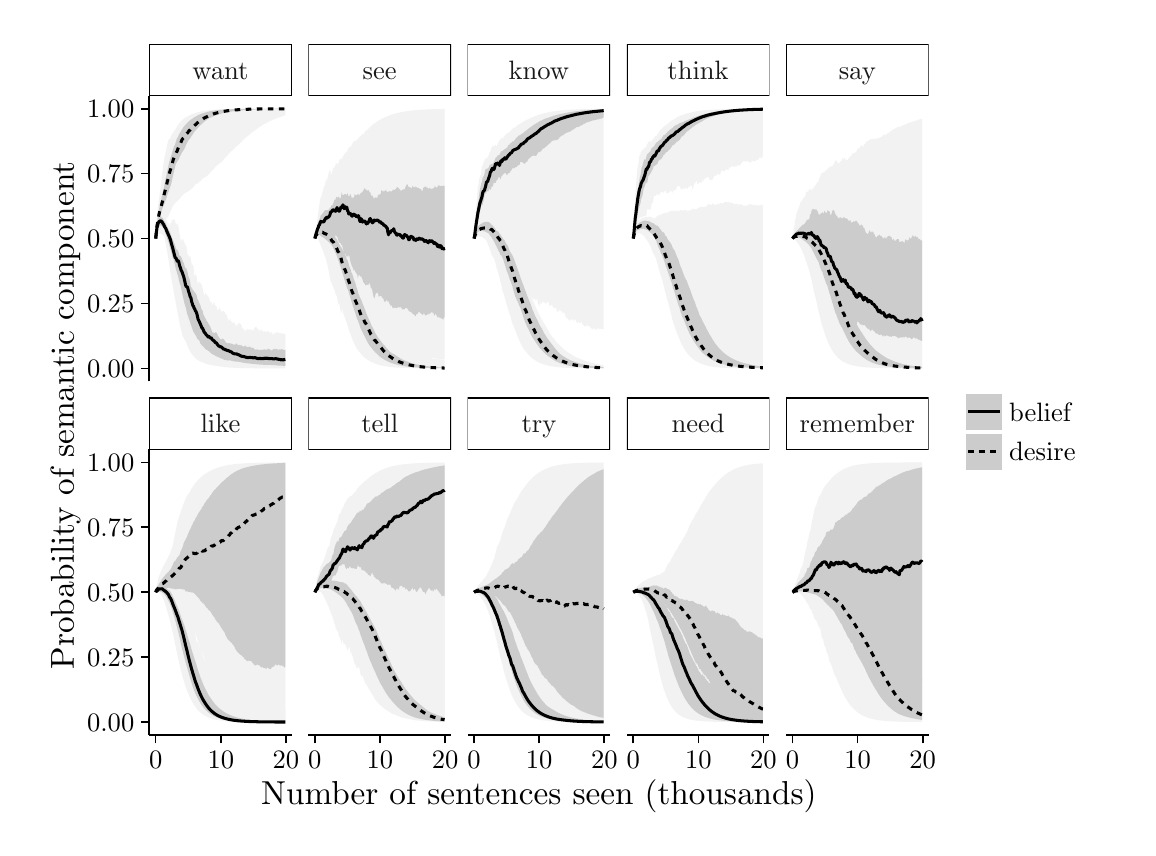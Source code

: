 % Created by tikzDevice version 0.8.1 on 2017-02-06 13:32:41
% !TEX encoding = UTF-8 Unicode
\begin{tikzpicture}[x=1pt,y=1pt]
\definecolor{fillColor}{RGB}{255,255,255}
\path[use as bounding box,fill=fillColor,fill opacity=0.00] (0,0) rectangle (397.48,289.08);
\begin{scope}
\path[clip] (  0.00,  0.00) rectangle (397.48,289.08);
\definecolor{drawColor}{RGB}{255,255,255}
\definecolor{fillColor}{RGB}{255,255,255}

\path[draw=drawColor,line width= 0.6pt,line join=round,line cap=round,fill=fillColor] (  0.00,  0.00) rectangle (397.48,289.08);
\end{scope}
\begin{scope}
\path[clip] ( 43.93,161.28) rectangle ( 95.45,264.47);
\definecolor{fillColor}{RGB}{255,255,255}

\path[fill=fillColor] ( 43.93,161.28) rectangle ( 95.45,264.47);
\definecolor{fillColor}{gray}{0.95}

\path[fill=fillColor] ( 46.27,212.99) --
	( 46.50,216.77) --
	( 46.74,219.42) --
	( 46.98,220.68) --
	( 47.21,221.86) --
	( 47.45,222.47) --
	( 47.68,222.74) --
	( 47.92,222.93) --
	( 48.15,223.10) --
	( 48.39,223.10) --
	( 48.62,222.82) --
	( 48.86,222.59) --
	( 49.09,222.30) --
	( 49.33,221.68) --
	( 49.56,221.06) --
	( 49.80,220.38) --
	( 50.04,219.95) --
	( 50.27,219.43) --
	( 50.51,218.77) --
	( 50.74,218.48) --
	( 50.98,218.39) --
	( 51.21,217.79) --
	( 51.45,217.60) --
	( 51.68,218.65) --
	( 51.92,218.37) --
	( 52.15,219.72) --
	( 52.39,219.74) --
	( 52.62,219.68) --
	( 52.86,219.63) --
	( 53.09,219.80) --
	( 53.33,218.92) --
	( 53.57,217.92) --
	( 53.80,218.20) --
	( 54.04,217.35) --
	( 54.27,218.46) --
	( 54.51,217.08) --
	( 54.74,215.40) --
	( 54.98,214.21) --
	( 55.21,212.56) --
	( 55.45,211.57) --
	( 55.68,212.61) --
	( 55.92,212.58) --
	( 56.15,212.61) --
	( 56.39,211.84) --
	( 56.63,211.19) --
	( 56.86,211.14) --
	( 57.10,210.01) --
	( 57.33,210.35) --
	( 57.57,208.48) --
	( 57.80,207.09) --
	( 58.04,206.91) --
	( 58.27,206.41) --
	( 58.51,206.20) --
	( 58.74,206.54) --
	( 58.98,205.35) --
	( 59.21,203.87) --
	( 59.45,203.38) --
	( 59.69,203.22) --
	( 59.92,202.68) --
	( 60.16,200.01) --
	( 60.39,199.02) --
	( 60.63,199.94) --
	( 60.86,199.56) --
	( 61.10,198.79) --
	( 61.33,197.08) --
	( 61.57,196.40) --
	( 61.80,197.04) --
	( 62.04,197.22) --
	( 62.27,196.93) --
	( 62.51,196.67) --
	( 62.75,196.31) --
	( 62.98,195.72) --
	( 63.22,194.79) --
	( 63.45,193.72) --
	( 63.69,192.87) --
	( 63.92,191.95) --
	( 64.16,193.15) --
	( 64.39,192.93) --
	( 64.63,192.59) --
	( 64.86,192.63) --
	( 65.10,191.68) --
	( 65.33,191.92) --
	( 65.57,191.35) --
	( 65.81,190.38) --
	( 66.04,189.47) --
	( 66.28,190.09) --
	( 66.51,189.76) --
	( 66.75,188.52) --
	( 66.98,189.10) --
	( 67.22,189.58) --
	( 67.45,189.91) --
	( 67.69,188.37) --
	( 67.92,188.81) --
	( 68.16,188.35) --
	( 68.39,187.93) --
	( 68.63,186.68) --
	( 68.86,187.18) --
	( 69.10,187.28) --
	( 69.34,187.93) --
	( 69.57,187.19) --
	( 69.81,186.87) --
	( 70.04,186.41) --
	( 70.28,186.43) --
	( 70.51,186.76) --
	( 70.75,186.72) --
	( 70.98,186.24) --
	( 71.22,186.51) --
	( 71.45,185.72) --
	( 71.69,184.96) --
	( 71.92,185.42) --
	( 72.16,184.22) --
	( 72.40,183.83) --
	( 72.63,182.91) --
	( 72.87,183.49) --
	( 73.10,183.97) --
	( 73.34,183.01) --
	( 73.57,182.93) --
	( 73.81,182.84) --
	( 74.04,182.33) --
	( 74.28,182.28) --
	( 74.51,182.87) --
	( 74.75,182.31) --
	( 74.98,181.76) --
	( 75.22,181.28) --
	( 75.46,181.38) --
	( 75.69,181.57) --
	( 75.93,181.97) --
	( 76.16,181.95) --
	( 76.40,182.42) --
	( 76.63,182.23) --
	( 76.87,182.02) --
	( 77.10,181.80) --
	( 77.34,181.12) --
	( 77.57,180.49) --
	( 77.81,180.36) --
	( 78.04,179.88) --
	( 78.28,179.67) --
	( 78.52,179.86) --
	( 78.75,179.54) --
	( 78.99,179.42) --
	( 79.22,180.07) --
	( 79.46,180.23) --
	( 79.69,179.93) --
	( 79.93,179.81) --
	( 80.16,179.87) --
	( 80.40,180.18) --
	( 80.63,179.92) --
	( 80.87,179.76) --
	( 81.10,179.64) --
	( 81.34,179.82) --
	( 81.58,179.46) --
	( 81.81,180.37) --
	( 82.05,180.67) --
	( 82.28,180.79) --
	( 82.52,181.03) --
	( 82.75,180.72) --
	( 82.99,180.36) --
	( 83.22,180.16) --
	( 83.46,179.89) --
	( 83.69,179.54) --
	( 83.93,179.57) --
	( 84.16,179.94) --
	( 84.40,179.90) --
	( 84.63,179.99) --
	( 84.87,179.24) --
	( 85.11,179.38) --
	( 85.34,179.14) --
	( 85.58,179.41) --
	( 85.81,179.40) --
	( 86.05,178.99) --
	( 86.28,179.06) --
	( 86.52,179.48) --
	( 86.75,179.29) --
	( 86.99,179.38) --
	( 87.22,178.84) --
	( 87.46,178.73) --
	( 87.69,179.13) --
	( 87.93,179.07) --
	( 88.17,178.77) --
	( 88.40,178.26) --
	( 88.64,178.25) --
	( 88.87,178.31) --
	( 89.11,178.86) --
	( 89.34,178.31) --
	( 89.58,178.56) --
	( 89.81,179.12) --
	( 90.05,178.98) --
	( 90.28,178.94) --
	( 90.52,178.93) --
	( 90.75,178.61) --
	( 90.99,178.67) --
	( 91.23,178.86) --
	( 91.46,178.60) --
	( 91.70,178.42) --
	( 91.93,178.60) --
	( 92.17,178.66) --
	( 92.40,178.19) --
	( 92.64,178.40) --
	( 92.87,178.36) --
	( 93.11,178.49) --
	( 93.11,165.97) --
	( 92.87,165.97) --
	( 92.64,165.97) --
	( 92.40,165.97) --
	( 92.17,165.97) --
	( 91.93,165.97) --
	( 91.70,165.97) --
	( 91.46,165.97) --
	( 91.23,165.97) --
	( 90.99,165.97) --
	( 90.75,165.97) --
	( 90.52,165.97) --
	( 90.28,165.97) --
	( 90.05,165.97) --
	( 89.81,165.97) --
	( 89.58,165.97) --
	( 89.34,165.97) --
	( 89.11,165.98) --
	( 88.87,165.98) --
	( 88.64,165.98) --
	( 88.40,165.98) --
	( 88.17,165.98) --
	( 87.93,165.98) --
	( 87.69,165.98) --
	( 87.46,165.98) --
	( 87.22,165.98) --
	( 86.99,165.98) --
	( 86.75,165.98) --
	( 86.52,165.98) --
	( 86.28,165.98) --
	( 86.05,165.98) --
	( 85.81,165.99) --
	( 85.58,165.99) --
	( 85.34,165.99) --
	( 85.11,165.99) --
	( 84.87,165.99) --
	( 84.63,165.99) --
	( 84.40,165.99) --
	( 84.16,165.99) --
	( 83.93,166.00) --
	( 83.69,166.00) --
	( 83.46,166.00) --
	( 83.22,166.00) --
	( 82.99,166.00) --
	( 82.75,166.00) --
	( 82.52,166.01) --
	( 82.28,166.01) --
	( 82.05,166.01) --
	( 81.81,166.01) --
	( 81.58,166.02) --
	( 81.34,166.02) --
	( 81.10,166.02) --
	( 80.87,166.02) --
	( 80.63,166.03) --
	( 80.40,166.03) --
	( 80.16,166.03) --
	( 79.93,166.04) --
	( 79.69,166.04) --
	( 79.46,166.04) --
	( 79.22,166.05) --
	( 78.99,166.05) --
	( 78.75,166.06) --
	( 78.52,166.06) --
	( 78.28,166.07) --
	( 78.04,166.07) --
	( 77.81,166.08) --
	( 77.57,166.08) --
	( 77.34,166.09) --
	( 77.10,166.10) --
	( 76.87,166.10) --
	( 76.63,166.11) --
	( 76.40,166.12) --
	( 76.16,166.13) --
	( 75.93,166.13) --
	( 75.69,166.14) --
	( 75.46,166.15) --
	( 75.22,166.16) --
	( 74.98,166.17) --
	( 74.75,166.18) --
	( 74.51,166.19) --
	( 74.28,166.20) --
	( 74.04,166.22) --
	( 73.81,166.23) --
	( 73.57,166.24) --
	( 73.34,166.26) --
	( 73.10,166.27) --
	( 72.87,166.29) --
	( 72.63,166.31) --
	( 72.40,166.33) --
	( 72.16,166.35) --
	( 71.92,166.37) --
	( 71.69,166.39) --
	( 71.45,166.41) --
	( 71.22,166.43) --
	( 70.98,166.46) --
	( 70.75,166.49) --
	( 70.51,166.51) --
	( 70.28,166.54) --
	( 70.04,166.58) --
	( 69.81,166.61) --
	( 69.57,166.64) --
	( 69.34,166.68) --
	( 69.10,166.72) --
	( 68.86,166.76) --
	( 68.63,166.81) --
	( 68.39,166.84) --
	( 68.16,166.90) --
	( 67.92,166.91) --
	( 67.69,166.97) --
	( 67.45,166.99) --
	( 67.22,167.04) --
	( 66.98,167.08) --
	( 66.75,167.15) --
	( 66.51,167.16) --
	( 66.28,167.20) --
	( 66.04,167.24) --
	( 65.81,167.30) --
	( 65.57,167.33) --
	( 65.33,167.35) --
	( 65.10,167.46) --
	( 64.86,167.56) --
	( 64.63,167.62) --
	( 64.39,167.65) --
	( 64.16,167.71) --
	( 63.92,167.84) --
	( 63.69,167.99) --
	( 63.45,168.10) --
	( 63.22,168.19) --
	( 62.98,168.20) --
	( 62.75,168.30) --
	( 62.51,168.46) --
	( 62.27,168.60) --
	( 62.04,168.66) --
	( 61.80,168.76) --
	( 61.57,168.89) --
	( 61.33,169.12) --
	( 61.10,169.25) --
	( 60.86,169.39) --
	( 60.63,169.66) --
	( 60.39,169.90) --
	( 60.16,170.20) --
	( 59.92,170.47) --
	( 59.69,170.79) --
	( 59.45,170.97) --
	( 59.21,171.30) --
	( 58.98,171.70) --
	( 58.74,172.01) --
	( 58.51,172.43) --
	( 58.27,173.01) --
	( 58.04,173.42) --
	( 57.80,174.03) --
	( 57.57,174.54) --
	( 57.33,175.32) --
	( 57.10,175.94) --
	( 56.86,176.02) --
	( 56.63,176.62) --
	( 56.39,177.15) --
	( 56.15,177.21) --
	( 55.92,177.88) --
	( 55.68,178.94) --
	( 55.45,179.73) --
	( 55.21,180.80) --
	( 54.98,181.94) --
	( 54.74,183.13) --
	( 54.51,184.31) --
	( 54.27,185.56) --
	( 54.04,186.70) --
	( 53.80,188.10) --
	( 53.57,189.46) --
	( 53.33,190.87) --
	( 53.09,191.62) --
	( 52.86,193.32) --
	( 52.62,194.64) --
	( 52.39,195.86) --
	( 52.15,197.16) --
	( 51.92,198.61) --
	( 51.68,199.92) --
	( 51.45,201.52) --
	( 51.21,203.17) --
	( 50.98,204.75) --
	( 50.74,206.22) --
	( 50.51,207.58) --
	( 50.27,208.88) --
	( 50.04,210.26) --
	( 49.80,211.51) --
	( 49.56,212.76) --
	( 49.33,213.72) --
	( 49.09,214.06) --
	( 48.86,214.19) --
	( 48.62,214.26) --
	( 48.39,214.53) --
	( 48.15,214.61) --
	( 47.92,214.70) --
	( 47.68,214.66) --
	( 47.45,214.66) --
	( 47.21,214.49) --
	( 46.98,214.34) --
	( 46.74,214.05) --
	( 46.50,213.56) --
	( 46.27,212.69) --
	cycle;

\path[fill=fillColor] ( 46.27,213.00) --
	( 46.50,217.46) --
	( 46.74,221.09) --
	( 46.98,223.34) --
	( 47.21,225.19) --
	( 47.45,227.01) --
	( 47.68,228.75) --
	( 47.92,230.60) --
	( 48.15,232.40) --
	( 48.39,234.05) --
	( 48.62,236.03) --
	( 48.86,238.31) --
	( 49.09,239.97) --
	( 49.33,241.57) --
	( 49.56,242.82) --
	( 49.80,243.60) --
	( 50.04,245.03) --
	( 50.27,246.17) --
	( 50.51,247.20) --
	( 50.74,248.04) --
	( 50.98,248.72) --
	( 51.21,248.74) --
	( 51.45,249.01) --
	( 51.68,249.49) --
	( 51.92,250.18) --
	( 52.15,250.64) --
	( 52.39,250.80) --
	( 52.62,251.06) --
	( 52.86,251.55) --
	( 53.09,252.00) --
	( 53.33,252.25) --
	( 53.57,252.55) --
	( 53.80,252.97) --
	( 54.04,253.38) --
	( 54.27,253.83) --
	( 54.51,254.08) --
	( 54.74,254.42) --
	( 54.98,254.69) --
	( 55.21,255.00) --
	( 55.45,255.26) --
	( 55.68,255.52) --
	( 55.92,255.74) --
	( 56.15,255.93) --
	( 56.39,256.14) --
	( 56.63,256.35) --
	( 56.86,256.51) --
	( 57.10,256.67) --
	( 57.33,256.83) --
	( 57.57,256.92) --
	( 57.80,257.02) --
	( 58.04,257.15) --
	( 58.27,257.27) --
	( 58.51,257.41) --
	( 58.74,257.52) --
	( 58.98,257.64) --
	( 59.21,257.74) --
	( 59.45,257.83) --
	( 59.69,257.93) --
	( 59.92,258.02) --
	( 60.16,258.11) --
	( 60.39,258.18) --
	( 60.63,258.26) --
	( 60.86,258.34) --
	( 61.10,258.40) --
	( 61.33,258.48) --
	( 61.57,258.54) --
	( 61.80,258.61) --
	( 62.04,258.66) --
	( 62.27,258.71) --
	( 62.51,258.76) --
	( 62.75,258.81) --
	( 62.98,258.86) --
	( 63.22,258.90) --
	( 63.45,258.94) --
	( 63.69,258.98) --
	( 63.92,259.02) --
	( 64.16,259.06) --
	( 64.39,259.09) --
	( 64.63,259.12) --
	( 64.86,259.16) --
	( 65.10,259.19) --
	( 65.33,259.21) --
	( 65.57,259.24) --
	( 65.81,259.27) --
	( 66.04,259.29) --
	( 66.28,259.32) --
	( 66.51,259.34) --
	( 66.75,259.36) --
	( 66.98,259.38) --
	( 67.22,259.40) --
	( 67.45,259.42) --
	( 67.69,259.44) --
	( 67.92,259.45) --
	( 68.16,259.47) --
	( 68.39,259.48) --
	( 68.63,259.50) --
	( 68.86,259.51) --
	( 69.10,259.52) --
	( 69.34,259.54) --
	( 69.57,259.55) --
	( 69.81,259.56) --
	( 70.04,259.57) --
	( 70.28,259.58) --
	( 70.51,259.59) --
	( 70.75,259.60) --
	( 70.98,259.61) --
	( 71.22,259.62) --
	( 71.45,259.62) --
	( 71.69,259.63) --
	( 71.92,259.64) --
	( 72.16,259.65) --
	( 72.40,259.65) --
	( 72.63,259.66) --
	( 72.87,259.66) --
	( 73.10,259.67) --
	( 73.34,259.68) --
	( 73.57,259.68) --
	( 73.81,259.68) --
	( 74.04,259.69) --
	( 74.28,259.69) --
	( 74.51,259.70) --
	( 74.75,259.70) --
	( 74.98,259.71) --
	( 75.22,259.71) --
	( 75.46,259.71) --
	( 75.69,259.72) --
	( 75.93,259.72) --
	( 76.16,259.72) --
	( 76.40,259.73) --
	( 76.63,259.73) --
	( 76.87,259.73) --
	( 77.10,259.73) --
	( 77.34,259.74) --
	( 77.57,259.74) --
	( 77.81,259.74) --
	( 78.04,259.74) --
	( 78.28,259.74) --
	( 78.52,259.75) --
	( 78.75,259.75) --
	( 78.99,259.75) --
	( 79.22,259.75) --
	( 79.46,259.75) --
	( 79.69,259.76) --
	( 79.93,259.76) --
	( 80.16,259.76) --
	( 80.40,259.76) --
	( 80.63,259.76) --
	( 80.87,259.76) --
	( 81.10,259.76) --
	( 81.34,259.76) --
	( 81.58,259.76) --
	( 81.81,259.77) --
	( 82.05,259.77) --
	( 82.28,259.77) --
	( 82.52,259.77) --
	( 82.75,259.77) --
	( 82.99,259.77) --
	( 83.22,259.77) --
	( 83.46,259.77) --
	( 83.69,259.77) --
	( 83.93,259.77) --
	( 84.16,259.77) --
	( 84.40,259.77) --
	( 84.63,259.77) --
	( 84.87,259.77) --
	( 85.11,259.77) --
	( 85.34,259.77) --
	( 85.58,259.78) --
	( 85.81,259.78) --
	( 86.05,259.78) --
	( 86.28,259.78) --
	( 86.52,259.78) --
	( 86.75,259.78) --
	( 86.99,259.78) --
	( 87.22,259.78) --
	( 87.46,259.78) --
	( 87.69,259.78) --
	( 87.93,259.78) --
	( 88.17,259.78) --
	( 88.40,259.78) --
	( 88.64,259.78) --
	( 88.87,259.78) --
	( 89.11,259.78) --
	( 89.34,259.78) --
	( 89.58,259.78) --
	( 89.81,259.78) --
	( 90.05,259.78) --
	( 90.28,259.78) --
	( 90.52,259.78) --
	( 90.75,259.78) --
	( 90.99,259.78) --
	( 91.23,259.78) --
	( 91.46,259.78) --
	( 91.70,259.78) --
	( 91.93,259.78) --
	( 92.17,259.78) --
	( 92.40,259.78) --
	( 92.64,259.78) --
	( 92.87,259.78) --
	( 93.11,259.78) --
	( 93.11,257.41) --
	( 92.87,257.35) --
	( 92.64,257.28) --
	( 92.40,257.22) --
	( 92.17,257.15) --
	( 91.93,257.07) --
	( 91.70,256.99) --
	( 91.46,256.91) --
	( 91.23,256.82) --
	( 90.99,256.75) --
	( 90.75,256.68) --
	( 90.52,256.59) --
	( 90.28,256.50) --
	( 90.05,256.40) --
	( 89.81,256.31) --
	( 89.58,256.22) --
	( 89.34,256.14) --
	( 89.11,256.04) --
	( 88.87,255.93) --
	( 88.64,255.82) --
	( 88.40,255.71) --
	( 88.17,255.61) --
	( 87.93,255.51) --
	( 87.69,255.40) --
	( 87.46,255.30) --
	( 87.22,255.18) --
	( 86.99,255.04) --
	( 86.75,254.92) --
	( 86.52,254.77) --
	( 86.28,254.62) --
	( 86.05,254.50) --
	( 85.81,254.39) --
	( 85.58,254.27) --
	( 85.34,254.15) --
	( 85.11,254.04) --
	( 84.87,253.88) --
	( 84.63,253.75) --
	( 84.40,253.60) --
	( 84.16,253.44) --
	( 83.93,253.30) --
	( 83.69,253.12) --
	( 83.46,252.96) --
	( 83.22,252.80) --
	( 82.99,252.61) --
	( 82.75,252.42) --
	( 82.52,252.28) --
	( 82.28,252.08) --
	( 82.05,251.91) --
	( 81.81,251.77) --
	( 81.58,251.61) --
	( 81.34,251.44) --
	( 81.10,251.28) --
	( 80.87,251.05) --
	( 80.63,250.88) --
	( 80.40,250.64) --
	( 80.16,250.45) --
	( 79.93,250.25) --
	( 79.69,250.05) --
	( 79.46,249.87) --
	( 79.22,249.72) --
	( 78.99,249.55) --
	( 78.75,249.37) --
	( 78.52,249.16) --
	( 78.28,248.95) --
	( 78.04,248.69) --
	( 77.81,248.53) --
	( 77.57,248.22) --
	( 77.34,247.91) --
	( 77.10,247.69) --
	( 76.87,247.47) --
	( 76.63,247.31) --
	( 76.40,247.02) --
	( 76.16,246.79) --
	( 75.93,246.69) --
	( 75.69,246.44) --
	( 75.46,246.23) --
	( 75.22,245.95) --
	( 74.98,245.73) --
	( 74.75,245.43) --
	( 74.51,245.16) --
	( 74.28,245.01) --
	( 74.04,244.72) --
	( 73.81,244.62) --
	( 73.57,244.45) --
	( 73.34,244.24) --
	( 73.10,244.00) --
	( 72.87,243.76) --
	( 72.63,243.55) --
	( 72.40,243.14) --
	( 72.16,242.91) --
	( 71.92,242.75) --
	( 71.69,242.37) --
	( 71.45,242.18) --
	( 71.22,242.00) --
	( 70.98,241.68) --
	( 70.75,241.24) --
	( 70.51,241.10) --
	( 70.28,240.76) --
	( 70.04,240.54) --
	( 69.81,240.47) --
	( 69.57,240.17) --
	( 69.34,240.02) --
	( 69.10,239.87) --
	( 68.86,239.67) --
	( 68.63,239.50) --
	( 68.39,239.32) --
	( 68.16,239.10) --
	( 67.92,238.92) --
	( 67.69,238.65) --
	( 67.45,238.30) --
	( 67.22,237.98) --
	( 66.98,237.72) --
	( 66.75,237.57) --
	( 66.51,237.40) --
	( 66.28,237.14) --
	( 66.04,236.82) --
	( 65.81,236.49) --
	( 65.57,236.24) --
	( 65.33,236.11) --
	( 65.10,235.74) --
	( 64.86,235.61) --
	( 64.63,235.38) --
	( 64.39,235.15) --
	( 64.16,235.15) --
	( 63.92,235.03) --
	( 63.69,234.76) --
	( 63.45,234.83) --
	( 63.22,234.57) --
	( 62.98,234.27) --
	( 62.75,233.90) --
	( 62.51,233.76) --
	( 62.27,233.63) --
	( 62.04,233.36) --
	( 61.80,233.09) --
	( 61.57,232.94) --
	( 61.33,232.81) --
	( 61.10,232.65) --
	( 60.86,232.71) --
	( 60.63,232.39) --
	( 60.39,232.23) --
	( 60.16,231.90) --
	( 59.92,231.53) --
	( 59.69,231.27) --
	( 59.45,231.14) --
	( 59.21,230.82) --
	( 58.98,230.71) --
	( 58.74,230.50) --
	( 58.51,230.41) --
	( 58.27,230.20) --
	( 58.04,229.91) --
	( 57.80,229.77) --
	( 57.57,229.64) --
	( 57.33,229.68) --
	( 57.10,229.50) --
	( 56.86,229.40) --
	( 56.63,229.16) --
	( 56.39,228.85) --
	( 56.15,228.69) --
	( 55.92,228.41) --
	( 55.68,228.18) --
	( 55.45,227.90) --
	( 55.21,227.70) --
	( 54.98,227.37) --
	( 54.74,227.10) --
	( 54.51,226.86) --
	( 54.27,226.59) --
	( 54.04,226.39) --
	( 53.80,226.19) --
	( 53.57,226.00) --
	( 53.33,225.75) --
	( 53.09,225.50) --
	( 52.86,225.20) --
	( 52.62,224.83) --
	( 52.39,224.51) --
	( 52.15,224.10) --
	( 51.92,223.35) --
	( 51.68,222.93) --
	( 51.45,222.18) --
	( 51.21,221.89) --
	( 50.98,221.30) --
	( 50.74,220.86) --
	( 50.51,220.49) --
	( 50.27,220.19) --
	( 50.04,219.94) --
	( 49.80,219.60) --
	( 49.56,218.96) --
	( 49.33,218.58) --
	( 49.09,218.50) --
	( 48.86,218.16) --
	( 48.62,217.82) --
	( 48.39,217.66) --
	( 48.15,217.32) --
	( 47.92,216.97) --
	( 47.68,216.61) --
	( 47.45,216.29) --
	( 47.21,215.80) --
	( 46.98,215.35) --
	( 46.74,214.71) --
	( 46.50,213.93) --
	( 46.27,212.78) --
	cycle;
\definecolor{fillColor}{gray}{0.80}

\path[fill=fillColor] ( 46.27,212.92) --
	( 46.50,215.77) --
	( 46.74,217.57) --
	( 46.98,218.87) --
	( 47.21,219.88) --
	( 47.45,220.29) --
	( 47.68,220.55) --
	( 47.92,220.64) --
	( 48.15,220.68) --
	( 48.39,220.54) --
	( 48.62,220.41) --
	( 48.86,220.17) --
	( 49.09,219.79) --
	( 49.33,219.34) --
	( 49.56,218.92) --
	( 49.80,218.59) --
	( 50.04,218.08) --
	( 50.27,217.37) --
	( 50.51,216.98) --
	( 50.74,216.37) --
	( 50.98,216.09) --
	( 51.21,215.63) --
	( 51.45,215.10) --
	( 51.68,214.48) --
	( 51.92,213.72) --
	( 52.15,213.21) --
	( 52.39,212.62) --
	( 52.62,212.11) --
	( 52.86,211.29) --
	( 53.09,210.89) --
	( 53.33,210.19) --
	( 53.57,209.28) --
	( 53.80,208.93) --
	( 54.04,208.85) --
	( 54.27,208.58) --
	( 54.51,208.05) --
	( 54.74,207.10) --
	( 54.98,206.52) --
	( 55.21,206.59) --
	( 55.45,206.15) --
	( 55.68,205.76) --
	( 55.92,205.02) --
	( 56.15,204.35) --
	( 56.39,204.19) --
	( 56.63,203.24) --
	( 56.86,202.37) --
	( 57.10,202.26) --
	( 57.33,202.10) --
	( 57.57,201.40) --
	( 57.80,200.68) --
	( 58.04,199.35) --
	( 58.27,198.74) --
	( 58.51,198.28) --
	( 58.74,197.08) --
	( 58.98,195.16) --
	( 59.21,195.28) --
	( 59.45,194.85) --
	( 59.69,194.07) --
	( 59.92,194.17) --
	( 60.16,193.71) --
	( 60.39,193.35) --
	( 60.63,193.31) --
	( 60.86,192.61) --
	( 61.10,192.27) --
	( 61.33,191.01) --
	( 61.57,190.73) --
	( 61.80,190.12) --
	( 62.04,189.50) --
	( 62.27,189.15) --
	( 62.51,188.37) --
	( 62.75,187.53) --
	( 62.98,187.10) --
	( 63.22,186.77) --
	( 63.45,185.50) --
	( 63.69,185.07) --
	( 63.92,184.65) --
	( 64.16,183.90) --
	( 64.39,183.95) --
	( 64.63,183.14) --
	( 64.86,182.91) --
	( 65.10,182.61) --
	( 65.33,182.16) --
	( 65.57,181.65) --
	( 65.81,181.42) --
	( 66.04,180.86) --
	( 66.28,180.16) --
	( 66.51,179.63) --
	( 66.75,178.88) --
	( 66.98,178.82) --
	( 67.22,178.88) --
	( 67.45,178.69) --
	( 67.69,178.80) --
	( 67.92,179.05) --
	( 68.16,178.97) --
	( 68.39,178.63) --
	( 68.63,177.99) --
	( 68.86,177.59) --
	( 69.10,177.24) --
	( 69.34,176.84) --
	( 69.57,176.54) --
	( 69.81,176.40) --
	( 70.04,176.43) --
	( 70.28,176.59) --
	( 70.51,176.76) --
	( 70.75,176.56) --
	( 70.98,176.13) --
	( 71.22,176.12) --
	( 71.45,175.53) --
	( 71.69,175.32) --
	( 71.92,175.06) --
	( 72.16,175.02) --
	( 72.40,175.16) --
	( 72.63,174.99) --
	( 72.87,175.04) --
	( 73.10,175.06) --
	( 73.34,174.96) --
	( 73.57,174.86) --
	( 73.81,174.81) --
	( 74.04,174.73) --
	( 74.28,174.60) --
	( 74.51,174.36) --
	( 74.75,174.64) --
	( 74.98,174.47) --
	( 75.22,174.72) --
	( 75.46,175.03) --
	( 75.69,174.68) --
	( 75.93,174.36) --
	( 76.16,174.27) --
	( 76.40,174.39) --
	( 76.63,174.47) --
	( 76.87,174.32) --
	( 77.10,174.23) --
	( 77.34,174.24) --
	( 77.57,174.03) --
	( 77.81,173.80) --
	( 78.04,173.84) --
	( 78.28,173.91) --
	( 78.52,174.22) --
	( 78.75,174.15) --
	( 78.99,173.82) --
	( 79.22,173.76) --
	( 79.46,173.72) --
	( 79.69,173.54) --
	( 79.93,173.85) --
	( 80.16,173.84) --
	( 80.40,173.71) --
	( 80.63,173.52) --
	( 80.87,173.36) --
	( 81.10,173.47) --
	( 81.34,173.46) --
	( 81.58,173.18) --
	( 81.81,173.07) --
	( 82.05,172.79) --
	( 82.28,172.75) --
	( 82.52,172.77) --
	( 82.75,172.77) --
	( 82.99,172.83) --
	( 83.22,172.65) --
	( 83.46,172.73) --
	( 83.69,172.53) --
	( 83.93,172.49) --
	( 84.16,172.70) --
	( 84.40,172.73) --
	( 84.63,172.61) --
	( 84.87,172.58) --
	( 85.11,172.70) --
	( 85.34,172.86) --
	( 85.58,172.78) --
	( 85.81,172.84) --
	( 86.05,172.67) --
	( 86.28,172.75) --
	( 86.52,172.71) --
	( 86.75,172.98) --
	( 86.99,173.09) --
	( 87.22,172.95) --
	( 87.46,172.85) --
	( 87.69,172.70) --
	( 87.93,172.52) --
	( 88.17,172.46) --
	( 88.40,172.52) --
	( 88.64,172.83) --
	( 88.87,172.95) --
	( 89.11,173.01) --
	( 89.34,172.87) --
	( 89.58,172.81) --
	( 89.81,173.09) --
	( 90.05,172.86) --
	( 90.28,172.81) --
	( 90.52,172.65) --
	( 90.75,172.84) --
	( 90.99,172.80) --
	( 91.23,172.72) --
	( 91.46,172.77) --
	( 91.70,172.97) --
	( 91.93,172.91) --
	( 92.17,172.77) --
	( 92.40,172.63) --
	( 92.64,172.62) --
	( 92.87,172.53) --
	( 93.11,172.79) --
	( 93.11,166.87) --
	( 92.87,166.89) --
	( 92.64,166.88) --
	( 92.40,166.89) --
	( 92.17,166.92) --
	( 91.93,166.94) --
	( 91.70,166.96) --
	( 91.46,166.96) --
	( 91.23,166.96) --
	( 90.99,166.96) --
	( 90.75,166.96) --
	( 90.52,166.98) --
	( 90.28,167.02) --
	( 90.05,167.05) --
	( 89.81,167.07) --
	( 89.58,167.08) --
	( 89.34,167.11) --
	( 89.11,167.13) --
	( 88.87,167.15) --
	( 88.64,167.17) --
	( 88.40,167.17) --
	( 88.17,167.18) --
	( 87.93,167.19) --
	( 87.69,167.20) --
	( 87.46,167.21) --
	( 87.22,167.22) --
	( 86.99,167.19) --
	( 86.75,167.21) --
	( 86.52,167.23) --
	( 86.28,167.20) --
	( 86.05,167.20) --
	( 85.81,167.22) --
	( 85.58,167.26) --
	( 85.34,167.26) --
	( 85.11,167.27) --
	( 84.87,167.30) --
	( 84.63,167.30) --
	( 84.40,167.32) --
	( 84.16,167.31) --
	( 83.93,167.31) --
	( 83.69,167.37) --
	( 83.46,167.39) --
	( 83.22,167.38) --
	( 82.99,167.39) --
	( 82.75,167.43) --
	( 82.52,167.49) --
	( 82.28,167.50) --
	( 82.05,167.52) --
	( 81.81,167.57) --
	( 81.58,167.58) --
	( 81.34,167.61) --
	( 81.10,167.63) --
	( 80.87,167.64) --
	( 80.63,167.66) --
	( 80.40,167.70) --
	( 80.16,167.75) --
	( 79.93,167.72) --
	( 79.69,167.78) --
	( 79.46,167.83) --
	( 79.22,167.80) --
	( 78.99,167.84) --
	( 78.75,167.89) --
	( 78.52,167.92) --
	( 78.28,167.93) --
	( 78.04,168.01) --
	( 77.81,168.06) --
	( 77.57,168.07) --
	( 77.34,168.10) --
	( 77.10,168.18) --
	( 76.87,168.25) --
	( 76.63,168.30) --
	( 76.40,168.34) --
	( 76.16,168.37) --
	( 75.93,168.41) --
	( 75.69,168.41) --
	( 75.46,168.37) --
	( 75.22,168.42) --
	( 74.98,168.42) --
	( 74.75,168.52) --
	( 74.51,168.56) --
	( 74.28,168.60) --
	( 74.04,168.60) --
	( 73.81,168.66) --
	( 73.57,168.75) --
	( 73.34,168.84) --
	( 73.10,168.83) --
	( 72.87,168.91) --
	( 72.63,168.85) --
	( 72.40,168.80) --
	( 72.16,168.82) --
	( 71.92,168.90) --
	( 71.69,168.91) --
	( 71.45,168.95) --
	( 71.22,169.05) --
	( 70.98,169.07) --
	( 70.75,169.21) --
	( 70.51,169.31) --
	( 70.28,169.44) --
	( 70.04,169.53) --
	( 69.81,169.64) --
	( 69.57,169.72) --
	( 69.34,169.82) --
	( 69.10,169.97) --
	( 68.86,170.03) --
	( 68.63,170.14) --
	( 68.39,170.26) --
	( 68.16,170.30) --
	( 67.92,170.45) --
	( 67.69,170.63) --
	( 67.45,170.73) --
	( 67.22,170.88) --
	( 66.98,170.97) --
	( 66.75,171.13) --
	( 66.51,171.26) --
	( 66.28,171.41) --
	( 66.04,171.62) --
	( 65.81,171.94) --
	( 65.57,172.18) --
	( 65.33,172.20) --
	( 65.10,172.49) --
	( 64.86,172.55) --
	( 64.63,172.70) --
	( 64.39,172.77) --
	( 64.16,173.04) --
	( 63.92,173.42) --
	( 63.69,173.49) --
	( 63.45,173.89) --
	( 63.22,174.11) --
	( 62.98,174.21) --
	( 62.75,174.66) --
	( 62.51,174.71) --
	( 62.27,175.36) --
	( 62.04,176.01) --
	( 61.80,176.20) --
	( 61.57,176.50) --
	( 61.33,176.51) --
	( 61.10,177.03) --
	( 60.86,177.84) --
	( 60.63,177.87) --
	( 60.39,178.38) --
	( 60.16,178.76) --
	( 59.92,179.16) --
	( 59.69,179.65) --
	( 59.45,180.45) --
	( 59.21,181.09) --
	( 58.98,181.74) --
	( 58.74,182.47) --
	( 58.51,183.24) --
	( 58.27,183.81) --
	( 58.04,184.60) --
	( 57.80,185.19) --
	( 57.57,185.88) --
	( 57.33,187.17) --
	( 57.10,188.01) --
	( 56.86,188.75) --
	( 56.63,189.51) --
	( 56.39,190.59) --
	( 56.15,191.65) --
	( 55.92,192.65) --
	( 55.68,193.83) --
	( 55.45,195.07) --
	( 55.21,196.02) --
	( 54.98,196.44) --
	( 54.74,197.39) --
	( 54.51,198.54) --
	( 54.27,199.41) --
	( 54.04,200.16) --
	( 53.80,201.08) --
	( 53.57,201.77) --
	( 53.33,202.76) --
	( 53.09,203.87) --
	( 52.86,204.98) --
	( 52.62,205.65) --
	( 52.39,205.98) --
	( 52.15,207.04) --
	( 51.92,207.97) --
	( 51.68,208.78) --
	( 51.45,209.42) --
	( 51.21,210.35) --
	( 50.98,211.33) --
	( 50.74,211.90) --
	( 50.51,212.56) --
	( 50.27,213.29) --
	( 50.04,214.09) --
	( 49.80,214.69) --
	( 49.56,215.22) --
	( 49.33,216.26) --
	( 49.09,216.97) --
	( 48.86,217.14) --
	( 48.62,217.09) --
	( 48.39,217.46) --
	( 48.15,217.71) --
	( 47.92,217.60) --
	( 47.68,217.31) --
	( 47.45,217.27) --
	( 47.21,217.00) --
	( 46.98,216.76) --
	( 46.74,216.08) --
	( 46.50,214.61) --
	( 46.27,212.84) --
	cycle;

\path[fill=fillColor] ( 46.27,212.92) --
	( 46.50,215.86) --
	( 46.74,218.28) --
	( 46.98,220.27) --
	( 47.21,222.04) --
	( 47.45,223.36) --
	( 47.68,224.44) --
	( 47.92,225.49) --
	( 48.15,226.48) --
	( 48.39,227.65) --
	( 48.62,228.62) --
	( 48.86,229.43) --
	( 49.09,230.72) --
	( 49.33,231.82) --
	( 49.56,233.04) --
	( 49.80,234.26) --
	( 50.04,235.28) --
	( 50.27,236.46) --
	( 50.51,237.54) --
	( 50.74,238.59) --
	( 50.98,239.77) --
	( 51.21,240.67) --
	( 51.45,241.56) --
	( 51.68,242.19) --
	( 51.92,242.93) --
	( 52.15,243.60) --
	( 52.39,244.59) --
	( 52.62,245.39) --
	( 52.86,246.09) --
	( 53.09,246.49) --
	( 53.33,247.06) --
	( 53.57,247.91) --
	( 53.80,248.67) --
	( 54.04,249.24) --
	( 54.27,249.47) --
	( 54.51,250.06) --
	( 54.74,250.64) --
	( 54.98,250.98) --
	( 55.21,251.37) --
	( 55.45,251.78) --
	( 55.68,252.19) --
	( 55.92,252.56) --
	( 56.15,252.89) --
	( 56.39,253.28) --
	( 56.63,253.53) --
	( 56.86,253.82) --
	( 57.10,254.06) --
	( 57.33,254.33) --
	( 57.57,254.56) --
	( 57.80,254.78) --
	( 58.04,255.03) --
	( 58.27,255.25) --
	( 58.51,255.48) --
	( 58.74,255.66) --
	( 58.98,255.86) --
	( 59.21,255.99) --
	( 59.45,256.15) --
	( 59.69,256.33) --
	( 59.92,256.51) --
	( 60.16,256.63) --
	( 60.39,256.78) --
	( 60.63,256.92) --
	( 60.86,257.06) --
	( 61.10,257.18) --
	( 61.33,257.32) --
	( 61.57,257.44) --
	( 61.80,257.56) --
	( 62.04,257.67) --
	( 62.27,257.78) --
	( 62.51,257.87) --
	( 62.75,257.96) --
	( 62.98,258.05) --
	( 63.22,258.13) --
	( 63.45,258.21) --
	( 63.69,258.28) --
	( 63.92,258.35) --
	( 64.16,258.42) --
	( 64.39,258.50) --
	( 64.63,258.56) --
	( 64.86,258.62) --
	( 65.10,258.68) --
	( 65.33,258.73) --
	( 65.57,258.78) --
	( 65.81,258.83) --
	( 66.04,258.88) --
	( 66.28,258.92) --
	( 66.51,258.96) --
	( 66.75,259.01) --
	( 66.98,259.04) --
	( 67.22,259.08) --
	( 67.45,259.12) --
	( 67.69,259.15) --
	( 67.92,259.18) --
	( 68.16,259.21) --
	( 68.39,259.24) --
	( 68.63,259.26) --
	( 68.86,259.29) --
	( 69.10,259.31) --
	( 69.34,259.34) --
	( 69.57,259.36) --
	( 69.81,259.38) --
	( 70.04,259.40) --
	( 70.28,259.42) --
	( 70.51,259.44) --
	( 70.75,259.45) --
	( 70.98,259.47) --
	( 71.22,259.49) --
	( 71.45,259.50) --
	( 71.69,259.52) --
	( 71.92,259.53) --
	( 72.16,259.54) --
	( 72.40,259.55) --
	( 72.63,259.56) --
	( 72.87,259.58) --
	( 73.10,259.59) --
	( 73.34,259.60) --
	( 73.57,259.60) --
	( 73.81,259.61) --
	( 74.04,259.62) --
	( 74.28,259.63) --
	( 74.51,259.64) --
	( 74.75,259.64) --
	( 74.98,259.65) --
	( 75.22,259.66) --
	( 75.46,259.66) --
	( 75.69,259.67) --
	( 75.93,259.67) --
	( 76.16,259.68) --
	( 76.40,259.68) --
	( 76.63,259.69) --
	( 76.87,259.69) --
	( 77.10,259.70) --
	( 77.34,259.70) --
	( 77.57,259.70) --
	( 77.81,259.71) --
	( 78.04,259.71) --
	( 78.28,259.72) --
	( 78.52,259.72) --
	( 78.75,259.72) --
	( 78.99,259.72) --
	( 79.22,259.73) --
	( 79.46,259.73) --
	( 79.69,259.73) --
	( 79.93,259.73) --
	( 80.16,259.74) --
	( 80.40,259.74) --
	( 80.63,259.74) --
	( 80.87,259.74) --
	( 81.10,259.74) --
	( 81.34,259.75) --
	( 81.58,259.75) --
	( 81.81,259.75) --
	( 82.05,259.75) --
	( 82.28,259.75) --
	( 82.52,259.75) --
	( 82.75,259.76) --
	( 82.99,259.76) --
	( 83.22,259.76) --
	( 83.46,259.76) --
	( 83.69,259.76) --
	( 83.93,259.76) --
	( 84.16,259.76) --
	( 84.40,259.76) --
	( 84.63,259.76) --
	( 84.87,259.76) --
	( 85.11,259.77) --
	( 85.34,259.77) --
	( 85.58,259.77) --
	( 85.81,259.77) --
	( 86.05,259.77) --
	( 86.28,259.77) --
	( 86.52,259.77) --
	( 86.75,259.77) --
	( 86.99,259.77) --
	( 87.22,259.77) --
	( 87.46,259.77) --
	( 87.69,259.77) --
	( 87.93,259.77) --
	( 88.17,259.77) --
	( 88.40,259.77) --
	( 88.64,259.77) --
	( 88.87,259.77) --
	( 89.11,259.77) --
	( 89.34,259.77) --
	( 89.58,259.78) --
	( 89.81,259.78) --
	( 90.05,259.78) --
	( 90.28,259.78) --
	( 90.52,259.78) --
	( 90.75,259.78) --
	( 90.99,259.78) --
	( 91.23,259.78) --
	( 91.46,259.78) --
	( 91.70,259.78) --
	( 91.93,259.78) --
	( 92.17,259.78) --
	( 92.40,259.78) --
	( 92.64,259.78) --
	( 92.87,259.78) --
	( 93.11,259.78) --
	( 93.11,259.73) --
	( 92.87,259.73) --
	( 92.64,259.73) --
	( 92.40,259.73) --
	( 92.17,259.73) --
	( 91.93,259.72) --
	( 91.70,259.72) --
	( 91.46,259.72) --
	( 91.23,259.72) --
	( 90.99,259.72) --
	( 90.75,259.71) --
	( 90.52,259.71) --
	( 90.28,259.71) --
	( 90.05,259.70) --
	( 89.81,259.70) --
	( 89.58,259.70) --
	( 89.34,259.70) --
	( 89.11,259.69) --
	( 88.87,259.69) --
	( 88.64,259.68) --
	( 88.40,259.68) --
	( 88.17,259.68) --
	( 87.93,259.67) --
	( 87.69,259.67) --
	( 87.46,259.67) --
	( 87.22,259.66) --
	( 86.99,259.66) --
	( 86.75,259.65) --
	( 86.52,259.65) --
	( 86.28,259.64) --
	( 86.05,259.64) --
	( 85.81,259.63) --
	( 85.58,259.62) --
	( 85.34,259.62) --
	( 85.11,259.61) --
	( 84.87,259.61) --
	( 84.63,259.60) --
	( 84.40,259.59) --
	( 84.16,259.59) --
	( 83.93,259.58) --
	( 83.69,259.57) --
	( 83.46,259.56) --
	( 83.22,259.55) --
	( 82.99,259.55) --
	( 82.75,259.54) --
	( 82.52,259.53) --
	( 82.28,259.52) --
	( 82.05,259.51) --
	( 81.81,259.50) --
	( 81.58,259.49) --
	( 81.34,259.48) --
	( 81.10,259.46) --
	( 80.87,259.45) --
	( 80.63,259.44) --
	( 80.40,259.43) --
	( 80.16,259.41) --
	( 79.93,259.40) --
	( 79.69,259.39) --
	( 79.46,259.37) --
	( 79.22,259.36) --
	( 78.99,259.34) --
	( 78.75,259.32) --
	( 78.52,259.30) --
	( 78.28,259.29) --
	( 78.04,259.27) --
	( 77.81,259.25) --
	( 77.57,259.23) --
	( 77.34,259.21) --
	( 77.10,259.19) --
	( 76.87,259.17) --
	( 76.63,259.14) --
	( 76.40,259.12) --
	( 76.16,259.10) --
	( 75.93,259.07) --
	( 75.69,259.04) --
	( 75.46,259.02) --
	( 75.22,258.99) --
	( 74.98,258.96) --
	( 74.75,258.93) --
	( 74.51,258.90) --
	( 74.28,258.86) --
	( 74.04,258.83) --
	( 73.81,258.79) --
	( 73.57,258.76) --
	( 73.34,258.72) --
	( 73.10,258.68) --
	( 72.87,258.65) --
	( 72.63,258.60) --
	( 72.40,258.56) --
	( 72.16,258.51) --
	( 71.92,258.46) --
	( 71.69,258.42) --
	( 71.45,258.37) --
	( 71.22,258.32) --
	( 70.98,258.27) --
	( 70.75,258.21) --
	( 70.51,258.16) --
	( 70.28,258.10) --
	( 70.04,258.03) --
	( 69.81,257.97) --
	( 69.57,257.90) --
	( 69.34,257.83) --
	( 69.10,257.75) --
	( 68.86,257.68) --
	( 68.63,257.60) --
	( 68.39,257.53) --
	( 68.16,257.46) --
	( 67.92,257.37) --
	( 67.69,257.28) --
	( 67.45,257.19) --
	( 67.22,257.09) --
	( 66.98,256.98) --
	( 66.75,256.88) --
	( 66.51,256.77) --
	( 66.28,256.67) --
	( 66.04,256.56) --
	( 65.81,256.46) --
	( 65.57,256.33) --
	( 65.33,256.17) --
	( 65.10,256.02) --
	( 64.86,255.86) --
	( 64.63,255.70) --
	( 64.39,255.53) --
	( 64.16,255.38) --
	( 63.92,255.20) --
	( 63.69,255.00) --
	( 63.45,254.79) --
	( 63.22,254.54) --
	( 62.98,254.31) --
	( 62.75,254.13) --
	( 62.51,253.91) --
	( 62.27,253.71) --
	( 62.04,253.46) --
	( 61.80,253.20) --
	( 61.57,252.91) --
	( 61.33,252.66) --
	( 61.10,252.44) --
	( 60.86,252.24) --
	( 60.63,251.86) --
	( 60.39,251.69) --
	( 60.16,251.30) --
	( 59.92,251.00) --
	( 59.69,250.61) --
	( 59.45,250.25) --
	( 59.21,249.93) --
	( 58.98,249.61) --
	( 58.74,249.09) --
	( 58.51,248.88) --
	( 58.27,248.62) --
	( 58.04,248.20) --
	( 57.80,247.81) --
	( 57.57,247.50) --
	( 57.33,246.98) --
	( 57.10,246.46) --
	( 56.86,245.76) --
	( 56.63,245.33) --
	( 56.39,244.94) --
	( 56.15,244.58) --
	( 55.92,244.16) --
	( 55.68,243.86) --
	( 55.45,243.31) --
	( 55.21,242.89) --
	( 54.98,242.56) --
	( 54.74,241.85) --
	( 54.51,241.38) --
	( 54.27,241.01) --
	( 54.04,240.67) --
	( 53.80,240.28) --
	( 53.57,239.90) --
	( 53.33,239.13) --
	( 53.09,238.02) --
	( 52.86,237.10) --
	( 52.62,236.00) --
	( 52.39,235.18) --
	( 52.15,233.80) --
	( 51.92,232.84) --
	( 51.68,232.05) --
	( 51.45,231.52) --
	( 51.21,230.83) --
	( 50.98,229.98) --
	( 50.74,229.45) --
	( 50.51,228.81) --
	( 50.27,227.92) --
	( 50.04,227.24) --
	( 49.80,226.66) --
	( 49.56,225.87) --
	( 49.33,225.28) --
	( 49.09,224.80) --
	( 48.86,224.13) --
	( 48.62,223.53) --
	( 48.39,222.83) --
	( 48.15,222.21) --
	( 47.92,221.52) --
	( 47.68,220.80) --
	( 47.45,220.12) --
	( 47.21,219.00) --
	( 46.98,217.84) --
	( 46.74,216.57) --
	( 46.50,214.89) --
	( 46.27,212.85) --
	cycle;
\definecolor{drawColor}{RGB}{0,0,0}

\path[draw=drawColor,line width= 1.1pt,line join=round] ( 46.27,212.89) --
	( 46.50,215.19) --
	( 46.74,216.94) --
	( 46.98,217.97) --
	( 47.21,218.54) --
	( 47.45,218.91) --
	( 47.68,219.13) --
	( 47.92,219.24) --
	( 48.15,219.30) --
	( 48.39,219.04) --
	( 48.62,218.78) --
	( 48.86,218.35) --
	( 49.09,218.03) --
	( 49.33,217.50) --
	( 49.56,217.00) --
	( 49.80,216.67) --
	( 50.04,216.18) --
	( 50.27,215.56) --
	( 50.51,215.02) --
	( 50.74,214.49) --
	( 50.98,213.97) --
	( 51.21,213.47) --
	( 51.45,212.83) --
	( 51.68,212.10) --
	( 51.92,211.18) --
	( 52.15,210.33) --
	( 52.39,209.58) --
	( 52.62,208.59) --
	( 52.86,207.66) --
	( 53.09,206.74) --
	( 53.33,205.90) --
	( 53.57,205.87) --
	( 53.80,205.35) --
	( 54.04,204.69) --
	( 54.27,204.88) --
	( 54.51,204.77) --
	( 54.74,203.80) --
	( 54.98,202.79) --
	( 55.21,202.31) --
	( 55.45,201.38) --
	( 55.68,201.10) --
	( 55.92,200.41) --
	( 56.15,199.74) --
	( 56.39,199.08) --
	( 56.63,198.06) --
	( 56.86,197.05) --
	( 57.10,195.93) --
	( 57.33,195.43) --
	( 57.57,195.53) --
	( 57.80,195.16) --
	( 58.04,194.16) --
	( 58.27,193.41) --
	( 58.51,192.69) --
	( 58.74,191.80) --
	( 58.98,191.52) --
	( 59.21,190.24) --
	( 59.45,189.53) --
	( 59.69,188.66) --
	( 59.92,188.39) --
	( 60.16,187.69) --
	( 60.39,187.36) --
	( 60.63,186.70) --
	( 60.86,186.44) --
	( 61.10,185.81) --
	( 61.33,184.87) --
	( 61.57,183.74) --
	( 61.80,183.30) --
	( 62.04,182.79) --
	( 62.27,182.30) --
	( 62.51,181.74) --
	( 62.75,181.13) --
	( 62.98,180.54) --
	( 63.22,180.43) --
	( 63.45,179.87) --
	( 63.69,179.28) --
	( 63.92,178.86) --
	( 64.16,178.73) --
	( 64.39,178.29) --
	( 64.63,178.04) --
	( 64.86,177.83) --
	( 65.10,177.41) --
	( 65.33,177.28) --
	( 65.57,177.49) --
	( 65.81,177.05) --
	( 66.04,176.99) --
	( 66.28,177.10) --
	( 66.51,176.67) --
	( 66.75,176.32) --
	( 66.98,176.11) --
	( 67.22,176.03) --
	( 67.45,175.78) --
	( 67.69,175.42) --
	( 67.92,175.23) --
	( 68.16,175.24) --
	( 68.39,174.87) --
	( 68.63,174.49) --
	( 68.86,174.23) --
	( 69.10,174.01) --
	( 69.34,173.98) --
	( 69.57,173.71) --
	( 69.81,173.73) --
	( 70.04,173.71) --
	( 70.28,173.41) --
	( 70.51,173.28) --
	( 70.75,172.84) --
	( 70.98,172.94) --
	( 71.22,172.86) --
	( 71.45,172.66) --
	( 71.69,172.68) --
	( 71.92,172.52) --
	( 72.16,172.42) --
	( 72.40,172.34) --
	( 72.63,172.36) --
	( 72.87,172.23) --
	( 73.10,172.05) --
	( 73.34,172.01) --
	( 73.57,171.92) --
	( 73.81,171.70) --
	( 74.04,171.50) --
	( 74.28,171.37) --
	( 74.51,171.27) --
	( 74.75,171.24) --
	( 74.98,171.21) --
	( 75.22,171.18) --
	( 75.46,171.20) --
	( 75.69,171.12) --
	( 75.93,170.91) --
	( 76.16,170.93) --
	( 76.40,170.83) --
	( 76.63,170.66) --
	( 76.87,170.51) --
	( 77.10,170.46) --
	( 77.34,170.32) --
	( 77.57,170.34) --
	( 77.81,170.28) --
	( 78.04,170.18) --
	( 78.28,170.21) --
	( 78.52,170.10) --
	( 78.75,170.05) --
	( 78.99,169.94) --
	( 79.22,169.89) --
	( 79.46,169.90) --
	( 79.69,169.80) --
	( 79.93,169.89) --
	( 80.16,169.93) --
	( 80.40,169.96) --
	( 80.63,169.87) --
	( 80.87,169.83) --
	( 81.10,169.88) --
	( 81.34,169.79) --
	( 81.58,169.72) --
	( 81.81,169.80) --
	( 82.05,169.82) --
	( 82.28,169.82) --
	( 82.52,169.70) --
	( 82.75,169.61) --
	( 82.99,169.61) --
	( 83.22,169.50) --
	( 83.46,169.49) --
	( 83.69,169.57) --
	( 83.93,169.60) --
	( 84.16,169.53) --
	( 84.40,169.44) --
	( 84.63,169.49) --
	( 84.87,169.48) --
	( 85.11,169.56) --
	( 85.34,169.52) --
	( 85.58,169.58) --
	( 85.81,169.66) --
	( 86.05,169.61) --
	( 86.28,169.60) --
	( 86.52,169.65) --
	( 86.75,169.53) --
	( 86.99,169.56) --
	( 87.22,169.51) --
	( 87.46,169.48) --
	( 87.69,169.52) --
	( 87.93,169.47) --
	( 88.17,169.48) --
	( 88.40,169.46) --
	( 88.64,169.42) --
	( 88.87,169.37) --
	( 89.11,169.37) --
	( 89.34,169.45) --
	( 89.58,169.49) --
	( 89.81,169.46) --
	( 90.05,169.40) --
	( 90.28,169.32) --
	( 90.52,169.32) --
	( 90.75,169.21) --
	( 90.99,169.22) --
	( 91.23,169.13) --
	( 91.46,169.06) --
	( 91.70,169.11) --
	( 91.93,169.08) --
	( 92.17,169.04) --
	( 92.40,169.06) --
	( 92.64,169.16) --
	( 92.87,169.16) --
	( 93.11,169.21);

\path[draw=drawColor,line width= 1.1pt,dash pattern=on 2pt off 2pt ,line join=round] ( 46.27,212.87) --
	( 46.50,215.37) --
	( 46.74,217.54) --
	( 46.98,218.88) --
	( 47.21,220.30) --
	( 47.45,221.55) --
	( 47.68,222.52) --
	( 47.92,223.34) --
	( 48.15,224.24) --
	( 48.39,225.13) --
	( 48.62,225.95) --
	( 48.86,226.94) --
	( 49.09,227.91) --
	( 49.33,228.88) --
	( 49.56,229.80) --
	( 49.80,230.65) --
	( 50.04,231.69) --
	( 50.27,232.64) --
	( 50.51,233.63) --
	( 50.74,234.46) --
	( 50.98,235.50) --
	( 51.21,236.53) --
	( 51.45,237.34) --
	( 51.68,237.98) --
	( 51.92,238.86) --
	( 52.15,239.61) --
	( 52.39,240.56) --
	( 52.62,241.46) --
	( 52.86,242.07) --
	( 53.09,242.78) --
	( 53.33,243.34) --
	( 53.57,243.70) --
	( 53.80,244.17) --
	( 54.04,244.56) --
	( 54.27,245.26) --
	( 54.51,245.80) --
	( 54.74,246.45) --
	( 54.98,246.69) --
	( 55.21,247.24) --
	( 55.45,247.76) --
	( 55.68,248.41) --
	( 55.92,248.80) --
	( 56.15,249.10) --
	( 56.39,249.30) --
	( 56.63,249.72) --
	( 56.86,250.02) --
	( 57.10,250.39) --
	( 57.33,250.65) --
	( 57.57,250.89) --
	( 57.80,251.06) --
	( 58.04,251.47) --
	( 58.27,251.77) --
	( 58.51,252.01) --
	( 58.74,252.22) --
	( 58.98,252.52) --
	( 59.21,252.74) --
	( 59.45,253.02) --
	( 59.69,253.22) --
	( 59.92,253.40) --
	( 60.16,253.63) --
	( 60.39,253.85) --
	( 60.63,254.01) --
	( 60.86,254.20) --
	( 61.10,254.43) --
	( 61.33,254.66) --
	( 61.57,254.88) --
	( 61.80,255.07) --
	( 62.04,255.23) --
	( 62.27,255.43) --
	( 62.51,255.59) --
	( 62.75,255.74) --
	( 62.98,255.88) --
	( 63.22,256.03) --
	( 63.45,256.20) --
	( 63.69,256.35) --
	( 63.92,256.47) --
	( 64.16,256.60) --
	( 64.39,256.71) --
	( 64.63,256.83) --
	( 64.86,256.95) --
	( 65.10,257.06) --
	( 65.33,257.18) --
	( 65.57,257.30) --
	( 65.81,257.40) --
	( 66.04,257.50) --
	( 66.28,257.59) --
	( 66.51,257.68) --
	( 66.75,257.76) --
	( 66.98,257.85) --
	( 67.22,257.93) --
	( 67.45,258.01) --
	( 67.69,258.08) --
	( 67.92,258.16) --
	( 68.16,258.22) --
	( 68.39,258.28) --
	( 68.63,258.35) --
	( 68.86,258.41) --
	( 69.10,258.47) --
	( 69.34,258.52) --
	( 69.57,258.57) --
	( 69.81,258.62) --
	( 70.04,258.67) --
	( 70.28,258.72) --
	( 70.51,258.77) --
	( 70.75,258.81) --
	( 70.98,258.85) --
	( 71.22,258.89) --
	( 71.45,258.93) --
	( 71.69,258.97) --
	( 71.92,259.00) --
	( 72.16,259.04) --
	( 72.40,259.07) --
	( 72.63,259.10) --
	( 72.87,259.13) --
	( 73.10,259.16) --
	( 73.34,259.19) --
	( 73.57,259.21) --
	( 73.81,259.24) --
	( 74.04,259.26) --
	( 74.28,259.28) --
	( 74.51,259.31) --
	( 74.75,259.33) --
	( 74.98,259.35) --
	( 75.22,259.37) --
	( 75.46,259.38) --
	( 75.69,259.40) --
	( 75.93,259.42) --
	( 76.16,259.43) --
	( 76.40,259.45) --
	( 76.63,259.46) --
	( 76.87,259.48) --
	( 77.10,259.49) --
	( 77.34,259.50) --
	( 77.57,259.52) --
	( 77.81,259.53) --
	( 78.04,259.54) --
	( 78.28,259.55) --
	( 78.52,259.56) --
	( 78.75,259.57) --
	( 78.99,259.58) --
	( 79.22,259.58) --
	( 79.46,259.59) --
	( 79.69,259.60) --
	( 79.93,259.61) --
	( 80.16,259.62) --
	( 80.40,259.62) --
	( 80.63,259.63) --
	( 80.87,259.64) --
	( 81.10,259.64) --
	( 81.34,259.65) --
	( 81.58,259.65) --
	( 81.81,259.66) --
	( 82.05,259.67) --
	( 82.28,259.67) --
	( 82.52,259.68) --
	( 82.75,259.68) --
	( 82.99,259.69) --
	( 83.22,259.69) --
	( 83.46,259.69) --
	( 83.69,259.70) --
	( 83.93,259.70) --
	( 84.16,259.70) --
	( 84.40,259.71) --
	( 84.63,259.71) --
	( 84.87,259.71) --
	( 85.11,259.72) --
	( 85.34,259.72) --
	( 85.58,259.72) --
	( 85.81,259.73) --
	( 86.05,259.73) --
	( 86.28,259.73) --
	( 86.52,259.73) --
	( 86.75,259.73) --
	( 86.99,259.74) --
	( 87.22,259.74) --
	( 87.46,259.74) --
	( 87.69,259.74) --
	( 87.93,259.74) --
	( 88.17,259.75) --
	( 88.40,259.75) --
	( 88.64,259.75) --
	( 88.87,259.75) --
	( 89.11,259.75) --
	( 89.34,259.75) --
	( 89.58,259.75) --
	( 89.81,259.76) --
	( 90.05,259.76) --
	( 90.28,259.76) --
	( 90.52,259.76) --
	( 90.75,259.76) --
	( 90.99,259.76) --
	( 91.23,259.76) --
	( 91.46,259.76) --
	( 91.70,259.76) --
	( 91.93,259.76) --
	( 92.17,259.77) --
	( 92.40,259.77) --
	( 92.64,259.77) --
	( 92.87,259.77) --
	( 93.11,259.77);
\end{scope}
\begin{scope}
\path[clip] (101.45,161.28) rectangle (152.97,264.47);
\definecolor{fillColor}{RGB}{255,255,255}

\path[fill=fillColor] (101.45,161.28) rectangle (152.97,264.47);
\definecolor{fillColor}{gray}{0.95}

\path[fill=fillColor] (103.79,213.02) --
	(104.03,215.60) --
	(104.26,217.03) --
	(104.50,218.54) --
	(104.73,220.09) --
	(104.97,222.03) --
	(105.20,223.62) --
	(105.44,225.18) --
	(105.68,226.83) --
	(105.91,227.77) --
	(106.15,228.04) --
	(106.38,229.07) --
	(106.62,229.88) --
	(106.85,230.63) --
	(107.09,231.74) --
	(107.32,231.68) --
	(107.56,232.92) --
	(107.79,234.58) --
	(108.03,233.49) --
	(108.26,234.10) --
	(108.50,235.44) --
	(108.74,236.43) --
	(108.97,237.35) --
	(109.21,237.44) --
	(109.44,237.07) --
	(109.68,235.98) --
	(109.91,236.16) --
	(110.15,237.56) --
	(110.38,238.39) --
	(110.62,238.58) --
	(110.85,238.40) --
	(111.09,238.96) --
	(111.32,239.86) --
	(111.56,240.13) --
	(111.79,239.84) --
	(112.03,239.71) --
	(112.27,240.05) --
	(112.50,240.86) --
	(112.74,241.39) --
	(112.97,241.71) --
	(113.21,241.35) --
	(113.44,241.68) --
	(113.68,241.91) --
	(113.91,242.39) --
	(114.15,242.87) --
	(114.38,243.14) --
	(114.62,243.64) --
	(114.85,243.95) --
	(115.09,243.85) --
	(115.33,244.29) --
	(115.56,244.60) --
	(115.80,245.25) --
	(116.03,245.71) --
	(116.27,245.68) --
	(116.50,246.18) --
	(116.74,246.02) --
	(116.97,246.28) --
	(117.21,246.93) --
	(117.44,247.37) --
	(117.68,247.56) --
	(117.91,248.11) --
	(118.15,248.13) --
	(118.39,248.29) --
	(118.62,248.29) --
	(118.86,248.26) --
	(119.09,248.52) --
	(119.33,248.91) --
	(119.56,249.28) --
	(119.80,249.46) --
	(120.03,249.69) --
	(120.27,249.86) --
	(120.50,249.98) --
	(120.74,250.42) --
	(120.97,250.63) --
	(121.21,250.51) --
	(121.45,250.72) --
	(121.68,251.13) --
	(121.92,251.47) --
	(122.15,251.71) --
	(122.39,251.87) --
	(122.62,252.12) --
	(122.86,252.26) --
	(123.09,252.47) --
	(123.33,252.85) --
	(123.56,252.99) --
	(123.80,253.24) --
	(124.03,253.44) --
	(124.27,253.63) --
	(124.51,253.82) --
	(124.74,253.97) --
	(124.98,254.31) --
	(125.21,254.42) --
	(125.45,254.49) --
	(125.68,254.66) --
	(125.92,254.85) --
	(126.15,254.96) --
	(126.39,255.20) --
	(126.62,255.37) --
	(126.86,255.54) --
	(127.09,255.63) --
	(127.33,255.78) --
	(127.56,255.89) --
	(127.80,256.03) --
	(128.04,256.19) --
	(128.27,256.31) --
	(128.51,256.40) --
	(128.74,256.50) --
	(128.98,256.62) --
	(129.21,256.75) --
	(129.45,256.85) --
	(129.68,256.94) --
	(129.92,257.03) --
	(130.15,257.12) --
	(130.39,257.21) --
	(130.62,257.32) --
	(130.86,257.44) --
	(131.10,257.52) --
	(131.33,257.60) --
	(131.57,257.68) --
	(131.80,257.74) --
	(132.04,257.81) --
	(132.27,257.88) --
	(132.51,257.96) --
	(132.74,258.01) --
	(132.98,258.07) --
	(133.21,258.13) --
	(133.45,258.18) --
	(133.68,258.24) --
	(133.92,258.30) --
	(134.16,258.36) --
	(134.39,258.41) --
	(134.63,258.46) --
	(134.86,258.51) --
	(135.10,258.56) --
	(135.33,258.61) --
	(135.57,258.65) --
	(135.80,258.69) --
	(136.04,258.73) --
	(136.27,258.77) --
	(136.51,258.81) --
	(136.74,258.85) --
	(136.98,258.90) --
	(137.22,258.93) --
	(137.45,258.96) --
	(137.69,259.00) --
	(137.92,259.03) --
	(138.16,259.06) --
	(138.39,259.08) --
	(138.63,259.11) --
	(138.86,259.14) --
	(139.10,259.16) --
	(139.33,259.18) --
	(139.57,259.21) --
	(139.80,259.23) --
	(140.04,259.25) --
	(140.27,259.27) --
	(140.51,259.29) --
	(140.75,259.31) --
	(140.98,259.33) --
	(141.22,259.34) --
	(141.45,259.36) --
	(141.69,259.38) --
	(141.92,259.39) --
	(142.16,259.41) --
	(142.39,259.42) --
	(142.63,259.44) --
	(142.86,259.45) --
	(143.10,259.46) --
	(143.33,259.48) --
	(143.57,259.49) --
	(143.81,259.50) --
	(144.04,259.51) --
	(144.28,259.52) --
	(144.51,259.53) --
	(144.75,259.54) --
	(144.98,259.55) --
	(145.22,259.56) --
	(145.45,259.57) --
	(145.69,259.58) --
	(145.92,259.59) --
	(146.16,259.59) --
	(146.39,259.60) --
	(146.63,259.61) --
	(146.87,259.62) --
	(147.10,259.62) --
	(147.34,259.63) --
	(147.57,259.63) --
	(147.81,259.64) --
	(148.04,259.65) --
	(148.28,259.65) --
	(148.51,259.66) --
	(148.75,259.66) --
	(148.98,259.67) --
	(149.22,259.67) --
	(149.45,259.68) --
	(149.69,259.68) --
	(149.93,259.68) --
	(150.16,259.69) --
	(150.40,259.69) --
	(150.63,259.69) --
	(150.63,169.31) --
	(150.40,169.21) --
	(150.16,169.22) --
	(149.93,169.25) --
	(149.69,169.24) --
	(149.45,169.27) --
	(149.22,169.29) --
	(148.98,169.37) --
	(148.75,169.39) --
	(148.51,169.25) --
	(148.28,169.35) --
	(148.04,169.47) --
	(147.81,169.60) --
	(147.57,169.73) --
	(147.34,169.71) --
	(147.10,169.59) --
	(146.87,169.59) --
	(146.63,169.67) --
	(146.39,169.79) --
	(146.16,169.86) --
	(145.92,169.58) --
	(145.69,169.60) --
	(145.45,169.59) --
	(145.22,169.63) --
	(144.98,169.63) --
	(144.75,169.64) --
	(144.51,169.61) --
	(144.28,169.71) --
	(144.04,169.67) --
	(143.81,169.70) --
	(143.57,169.69) --
	(143.33,169.61) --
	(143.10,169.52) --
	(142.86,169.54) --
	(142.63,169.47) --
	(142.39,169.47) --
	(142.16,169.61) --
	(141.92,169.63) --
	(141.69,169.54) --
	(141.45,169.56) --
	(141.22,169.43) --
	(140.98,169.55) --
	(140.75,169.60) --
	(140.51,169.67) --
	(140.27,169.64) --
	(140.04,169.61) --
	(139.80,169.35) --
	(139.57,169.52) --
	(139.33,169.64) --
	(139.10,169.68) --
	(138.86,169.77) --
	(138.63,169.67) --
	(138.39,169.67) --
	(138.16,169.64) --
	(137.92,169.68) --
	(137.69,169.81) --
	(137.45,169.77) --
	(137.22,169.71) --
	(136.98,169.70) --
	(136.74,169.84) --
	(136.51,169.90) --
	(136.27,170.01) --
	(136.04,170.08) --
	(135.80,169.98) --
	(135.57,169.91) --
	(135.33,169.90) --
	(135.10,169.79) --
	(134.86,169.86) --
	(134.63,169.88) --
	(134.39,170.00) --
	(134.16,170.04) --
	(133.92,170.33) --
	(133.68,170.41) --
	(133.45,170.54) --
	(133.21,170.52) --
	(132.98,170.62) --
	(132.74,170.45) --
	(132.51,170.69) --
	(132.27,170.42) --
	(132.04,170.37) --
	(131.80,170.51) --
	(131.57,170.59) --
	(131.33,170.69) --
	(131.10,170.59) --
	(130.86,170.48) --
	(130.62,170.46) --
	(130.39,170.64) --
	(130.15,170.95) --
	(129.92,171.15) --
	(129.68,171.54) --
	(129.45,171.29) --
	(129.21,171.36) --
	(128.98,171.39) --
	(128.74,171.16) --
	(128.51,171.51) --
	(128.27,171.54) --
	(128.04,171.46) --
	(127.80,171.58) --
	(127.56,171.55) --
	(127.33,171.69) --
	(127.09,171.48) --
	(126.86,171.50) --
	(126.62,171.63) --
	(126.39,171.73) --
	(126.15,172.10) --
	(125.92,172.31) --
	(125.68,172.57) --
	(125.45,172.61) --
	(125.21,172.79) --
	(124.98,172.84) --
	(124.74,173.05) --
	(124.51,172.47) --
	(124.27,172.53) --
	(124.03,172.47) --
	(123.80,172.73) --
	(123.56,173.03) --
	(123.33,173.16) --
	(123.09,173.91) --
	(122.86,173.96) --
	(122.62,173.89) --
	(122.39,174.03) --
	(122.15,173.99) --
	(121.92,174.36) --
	(121.68,174.36) --
	(121.45,174.65) --
	(121.21,175.63) --
	(120.97,175.87) --
	(120.74,175.37) --
	(120.50,175.87) --
	(120.27,175.84) --
	(120.03,176.27) --
	(119.80,176.54) --
	(119.56,176.41) --
	(119.33,175.90) --
	(119.09,176.14) --
	(118.86,176.63) --
	(118.62,177.05) --
	(118.39,177.08) --
	(118.15,177.65) --
	(117.91,178.05) --
	(117.68,179.14) --
	(117.44,179.02) --
	(117.21,179.56) --
	(116.97,180.39) --
	(116.74,181.59) --
	(116.50,181.84) --
	(116.27,181.76) --
	(116.03,182.67) --
	(115.80,183.19) --
	(115.56,183.77) --
	(115.33,184.84) --
	(115.09,184.14) --
	(114.85,183.93) --
	(114.62,184.74) --
	(114.38,184.68) --
	(114.15,185.80) --
	(113.91,186.15) --
	(113.68,188.12) --
	(113.44,186.37) --
	(113.21,186.02) --
	(112.97,187.48) --
	(112.74,188.78) --
	(112.50,189.38) --
	(112.27,189.26) --
	(112.03,190.26) --
	(111.79,191.90) --
	(111.56,192.37) --
	(111.32,192.73) --
	(111.09,193.45) --
	(110.85,194.32) --
	(110.62,194.87) --
	(110.38,195.42) --
	(110.15,195.83) --
	(109.91,196.83) --
	(109.68,196.95) --
	(109.44,197.63) --
	(109.21,199.00) --
	(108.97,200.08) --
	(108.74,201.44) --
	(108.50,202.39) --
	(108.26,203.68) --
	(108.03,204.34) --
	(107.79,205.42) --
	(107.56,206.19) --
	(107.32,206.57) --
	(107.09,207.50) --
	(106.85,208.03) --
	(106.62,208.79) --
	(106.38,209.10) --
	(106.15,209.87) --
	(105.91,210.43) --
	(105.68,211.17) --
	(105.44,211.61) --
	(105.20,212.19) --
	(104.97,212.77) --
	(104.73,212.99) --
	(104.50,213.22) --
	(104.26,213.07) --
	(104.03,213.14) --
	(103.79,212.76) --
	cycle;

\path[fill=fillColor] (103.79,213.07) --
	(104.03,214.87) --
	(104.26,215.44) --
	(104.50,215.96) --
	(104.73,216.47) --
	(104.97,216.72) --
	(105.20,217.21) --
	(105.44,217.40) --
	(105.68,217.58) --
	(105.91,217.75) --
	(106.15,217.90) --
	(106.38,218.06) --
	(106.62,218.27) --
	(106.85,218.56) --
	(107.09,218.62) --
	(107.32,218.51) --
	(107.56,218.54) --
	(107.79,218.54) --
	(108.03,218.37) --
	(108.26,218.51) --
	(108.50,218.58) --
	(108.74,218.57) --
	(108.97,218.29) --
	(109.21,218.15) --
	(109.44,217.72) --
	(109.68,217.29) --
	(109.91,217.22) --
	(110.15,217.04) --
	(110.38,216.96) --
	(110.62,216.73) --
	(110.85,216.27) --
	(111.09,216.07) --
	(111.32,216.06) --
	(111.56,215.78) --
	(111.79,215.27) --
	(112.03,214.67) --
	(112.27,214.26) --
	(112.50,214.16) --
	(112.74,213.89) --
	(112.97,213.53) --
	(113.21,212.82) --
	(113.44,212.33) --
	(113.68,211.94) --
	(113.91,211.66) --
	(114.15,211.37) --
	(114.38,210.78) --
	(114.62,210.25) --
	(114.85,209.76) --
	(115.09,208.85) --
	(115.33,208.42) --
	(115.56,207.75) --
	(115.80,207.57) --
	(116.03,207.17) --
	(116.27,206.28) --
	(116.50,205.89) --
	(116.74,204.76) --
	(116.97,204.09) --
	(117.21,203.80) --
	(117.44,203.11) --
	(117.68,202.45) --
	(117.91,202.31) --
	(118.15,201.56) --
	(118.39,200.61) --
	(118.62,199.98) --
	(118.86,199.42) --
	(119.09,198.77) --
	(119.33,198.16) --
	(119.56,197.79) --
	(119.80,197.20) --
	(120.03,196.62) --
	(120.27,195.96) --
	(120.50,195.39) --
	(120.74,194.60) --
	(120.97,194.22) --
	(121.21,193.54) --
	(121.45,192.77) --
	(121.68,192.04) --
	(121.92,191.45) --
	(122.15,191.13) --
	(122.39,190.42) --
	(122.62,189.75) --
	(122.86,189.23) --
	(123.09,188.60) --
	(123.33,188.02) --
	(123.56,187.38) --
	(123.80,186.76) --
	(124.03,186.17) --
	(124.27,185.54) --
	(124.51,185.27) --
	(124.74,184.64) --
	(124.98,184.15) --
	(125.21,183.42) --
	(125.45,182.97) --
	(125.68,182.38) --
	(125.92,181.90) --
	(126.15,181.46) --
	(126.39,181.06) --
	(126.62,180.50) --
	(126.86,180.24) --
	(127.09,179.78) --
	(127.33,179.38) --
	(127.56,178.95) --
	(127.80,178.55) --
	(128.04,178.27) --
	(128.27,177.84) --
	(128.51,177.57) --
	(128.74,177.17) --
	(128.98,176.82) --
	(129.21,176.52) --
	(129.45,176.28) --
	(129.68,175.96) --
	(129.92,175.66) --
	(130.15,175.36) --
	(130.39,175.18) --
	(130.62,174.93) --
	(130.86,174.66) --
	(131.10,174.43) --
	(131.33,174.19) --
	(131.57,173.96) --
	(131.80,173.71) --
	(132.04,173.50) --
	(132.27,173.26) --
	(132.51,172.98) --
	(132.74,172.71) --
	(132.98,172.50) --
	(133.21,172.36) --
	(133.45,172.45) --
	(133.68,172.36) --
	(133.92,172.17) --
	(134.16,171.94) --
	(134.39,171.86) --
	(134.63,171.77) --
	(134.86,171.70) --
	(135.10,171.55) --
	(135.33,171.50) --
	(135.57,171.48) --
	(135.80,171.53) --
	(136.04,171.61) --
	(136.27,171.62) --
	(136.51,171.52) --
	(136.74,171.41) --
	(136.98,171.25) --
	(137.22,171.22) --
	(137.45,171.12) --
	(137.69,170.97) --
	(137.92,170.80) --
	(138.16,170.87) --
	(138.39,170.81) --
	(138.63,170.97) --
	(138.86,170.84) --
	(139.10,170.75) --
	(139.33,170.63) --
	(139.57,170.47) --
	(139.80,170.40) --
	(140.04,170.64) --
	(140.27,170.63) --
	(140.51,170.54) --
	(140.75,170.39) --
	(140.98,170.31) --
	(141.22,170.21) --
	(141.45,170.14) --
	(141.69,170.00) --
	(141.92,170.08) --
	(142.16,170.02) --
	(142.39,169.93) --
	(142.63,169.96) --
	(142.86,169.89) --
	(143.10,169.83) --
	(143.33,169.82) --
	(143.57,169.90) --
	(143.81,169.77) --
	(144.04,169.83) --
	(144.28,169.81) --
	(144.51,169.73) --
	(144.75,169.82) --
	(144.98,169.82) --
	(145.22,169.78) --
	(145.45,169.70) --
	(145.69,169.61) --
	(145.92,169.57) --
	(146.16,169.59) --
	(146.39,169.54) --
	(146.63,169.47) --
	(146.87,169.38) --
	(147.10,169.41) --
	(147.34,169.46) --
	(147.57,169.50) --
	(147.81,169.40) --
	(148.04,169.34) --
	(148.28,169.27) --
	(148.51,169.23) --
	(148.75,169.26) --
	(148.98,169.25) --
	(149.22,169.20) --
	(149.45,169.14) --
	(149.69,169.12) --
	(149.93,169.04) --
	(150.16,169.00) --
	(150.40,169.06) --
	(150.63,169.17) --
	(150.63,165.97) --
	(150.40,165.97) --
	(150.16,165.97) --
	(149.93,165.97) --
	(149.69,165.97) --
	(149.45,165.97) --
	(149.22,165.97) --
	(148.98,165.97) --
	(148.75,165.97) --
	(148.51,165.97) --
	(148.28,165.98) --
	(148.04,165.98) --
	(147.81,165.98) --
	(147.57,165.98) --
	(147.34,165.98) --
	(147.10,165.98) --
	(146.87,165.98) --
	(146.63,165.98) --
	(146.39,165.98) --
	(146.16,165.98) --
	(145.92,165.98) --
	(145.69,165.98) --
	(145.45,165.99) --
	(145.22,165.99) --
	(144.98,165.99) --
	(144.75,165.99) --
	(144.51,165.99) --
	(144.28,165.99) --
	(144.04,165.99) --
	(143.81,165.99) --
	(143.57,166.00) --
	(143.33,166.00) --
	(143.10,166.00) --
	(142.86,166.00) --
	(142.63,166.00) --
	(142.39,166.01) --
	(142.16,166.01) --
	(141.92,166.01) --
	(141.69,166.01) --
	(141.45,166.02) --
	(141.22,166.02) --
	(140.98,166.02) --
	(140.75,166.02) --
	(140.51,166.03) --
	(140.27,166.03) --
	(140.04,166.03) --
	(139.80,166.04) --
	(139.57,166.04) --
	(139.33,166.05) --
	(139.10,166.05) --
	(138.86,166.05) --
	(138.63,166.06) --
	(138.39,166.06) --
	(138.16,166.07) --
	(137.92,166.08) --
	(137.69,166.08) --
	(137.45,166.09) --
	(137.22,166.10) --
	(136.98,166.10) --
	(136.74,166.11) --
	(136.51,166.12) --
	(136.27,166.13) --
	(136.04,166.13) --
	(135.80,166.14) --
	(135.57,166.15) --
	(135.33,166.16) --
	(135.10,166.17) --
	(134.86,166.19) --
	(134.63,166.20) --
	(134.39,166.21) --
	(134.16,166.22) --
	(133.92,166.24) --
	(133.68,166.25) --
	(133.45,166.27) --
	(133.21,166.28) --
	(132.98,166.30) --
	(132.74,166.32) --
	(132.51,166.34) --
	(132.27,166.36) --
	(132.04,166.38) --
	(131.80,166.40) --
	(131.57,166.42) --
	(131.33,166.45) --
	(131.10,166.48) --
	(130.86,166.50) --
	(130.62,166.53) --
	(130.39,166.56) --
	(130.15,166.60) --
	(129.92,166.63) --
	(129.68,166.67) --
	(129.45,166.70) --
	(129.21,166.74) --
	(128.98,166.78) --
	(128.74,166.83) --
	(128.51,166.87) --
	(128.27,166.92) --
	(128.04,166.98) --
	(127.80,167.03) --
	(127.56,167.09) --
	(127.33,167.15) --
	(127.09,167.21) --
	(126.86,167.27) --
	(126.62,167.35) --
	(126.39,167.41) --
	(126.15,167.49) --
	(125.92,167.57) --
	(125.68,167.67) --
	(125.45,167.75) --
	(125.21,167.85) --
	(124.98,167.96) --
	(124.74,168.06) --
	(124.51,168.14) --
	(124.27,168.25) --
	(124.03,168.35) --
	(123.80,168.49) --
	(123.56,168.63) --
	(123.33,168.77) --
	(123.09,168.95) --
	(122.86,169.10) --
	(122.62,169.23) --
	(122.39,169.40) --
	(122.15,169.57) --
	(121.92,169.77) --
	(121.68,169.93) --
	(121.45,170.12) --
	(121.21,170.39) --
	(120.97,170.67) --
	(120.74,170.85) --
	(120.50,171.13) --
	(120.27,171.41) --
	(120.03,171.75) --
	(119.80,172.07) --
	(119.56,172.38) --
	(119.33,172.58) --
	(119.09,172.96) --
	(118.86,173.34) --
	(118.62,173.75) --
	(118.39,174.13) --
	(118.15,174.58) --
	(117.91,175.12) --
	(117.68,175.73) --
	(117.44,176.26) --
	(117.21,176.84) --
	(116.97,177.54) --
	(116.74,178.13) --
	(116.50,178.79) --
	(116.27,179.29) --
	(116.03,180.05) --
	(115.80,180.87) --
	(115.56,181.60) --
	(115.33,182.46) --
	(115.09,182.99) --
	(114.85,183.63) --
	(114.62,184.55) --
	(114.38,185.43) --
	(114.15,186.39) --
	(113.91,187.21) --
	(113.68,188.39) --
	(113.44,188.85) --
	(113.21,189.42) --
	(112.97,190.54) --
	(112.74,191.65) --
	(112.50,192.63) --
	(112.27,193.45) --
	(112.03,194.38) --
	(111.79,195.51) --
	(111.56,196.47) --
	(111.32,197.40) --
	(111.09,198.34) --
	(110.85,199.25) --
	(110.62,200.15) --
	(110.38,201.11) --
	(110.15,201.90) --
	(109.91,202.83) --
	(109.68,203.59) --
	(109.44,204.30) --
	(109.21,205.07) --
	(108.97,205.92) --
	(108.74,206.77) --
	(108.50,207.52) --
	(108.26,208.22) --
	(108.03,208.73) --
	(107.79,209.28) --
	(107.56,209.77) --
	(107.32,210.08) --
	(107.09,210.52) --
	(106.85,210.89) --
	(106.62,211.25) --
	(106.38,211.51) --
	(106.15,211.86) --
	(105.91,212.11) --
	(105.68,212.43) --
	(105.44,212.63) --
	(105.20,212.85) --
	(104.97,213.06) --
	(104.73,213.20) --
	(104.50,213.24) --
	(104.26,213.15) --
	(104.03,213.12) --
	(103.79,212.75) --
	cycle;
\definecolor{fillColor}{gray}{0.80}

\path[fill=fillColor] (103.79,212.94) --
	(104.03,214.19) --
	(104.26,215.76) --
	(104.50,216.59) --
	(104.73,217.79) --
	(104.97,218.63) --
	(105.20,219.50) --
	(105.44,219.87) --
	(105.68,220.35) --
	(105.91,221.29) --
	(106.15,221.42) --
	(106.38,221.82) --
	(106.62,221.93) --
	(106.85,222.19) --
	(107.09,222.90) --
	(107.32,222.93) --
	(107.56,223.08) --
	(107.79,223.18) --
	(108.03,223.17) --
	(108.26,223.15) --
	(108.50,223.06) --
	(108.74,223.43) --
	(108.97,223.44) --
	(109.21,224.07) --
	(109.44,224.00) --
	(109.68,224.52) --
	(109.91,225.04) --
	(110.15,224.95) --
	(110.38,225.31) --
	(110.62,226.24) --
	(110.85,226.90) --
	(111.09,226.72) --
	(111.32,227.31) --
	(111.56,227.95) --
	(111.79,227.81) --
	(112.03,227.61) --
	(112.27,227.85) --
	(112.50,228.10) --
	(112.74,227.22) --
	(112.97,227.34) --
	(113.21,227.81) --
	(113.44,229.62) --
	(113.68,228.71) --
	(113.91,228.62) --
	(114.15,228.54) --
	(114.38,228.85) --
	(114.62,228.96) --
	(114.85,228.81) --
	(115.09,228.86) --
	(115.33,228.66) --
	(115.56,229.33) --
	(115.80,228.33) --
	(116.03,228.21) --
	(116.27,228.15) --
	(116.50,229.00) --
	(116.74,228.71) --
	(116.97,227.95) --
	(117.21,227.24) --
	(117.44,227.81) --
	(117.68,227.69) --
	(117.91,227.69) --
	(118.15,228.94) --
	(118.39,228.64) --
	(118.62,228.69) --
	(118.86,228.47) --
	(119.09,228.66) --
	(119.33,229.08) --
	(119.56,228.88) --
	(119.80,228.24) --
	(120.03,229.00) --
	(120.27,229.23) --
	(120.50,229.50) --
	(120.74,229.35) --
	(120.97,229.76) --
	(121.21,230.03) --
	(121.45,230.55) --
	(121.68,231.07) --
	(121.92,230.88) --
	(122.15,230.46) --
	(122.39,230.41) --
	(122.62,230.48) --
	(122.86,229.93) --
	(123.09,230.41) --
	(123.33,230.15) --
	(123.56,229.46) --
	(123.80,229.66) --
	(124.03,228.52) --
	(124.27,228.26) --
	(124.51,228.41) --
	(124.74,228.26) --
	(124.98,227.38) --
	(125.21,227.39) --
	(125.45,227.46) --
	(125.68,227.81) --
	(125.92,227.37) --
	(126.15,227.82) --
	(126.39,227.57) --
	(126.62,228.79) --
	(126.86,228.58) --
	(127.09,228.67) --
	(127.33,229.01) --
	(127.56,228.80) --
	(127.80,230.49) --
	(128.04,229.90) --
	(128.27,230.19) --
	(128.51,229.51) --
	(128.74,230.34) --
	(128.98,229.83) --
	(129.21,230.08) --
	(129.45,230.55) --
	(129.68,229.94) --
	(129.92,229.77) --
	(130.15,229.53) --
	(130.39,229.91) --
	(130.62,229.92) --
	(130.86,230.14) --
	(131.10,229.87) --
	(131.33,229.74) --
	(131.57,230.00) --
	(131.80,230.11) --
	(132.04,230.68) --
	(132.27,230.34) --
	(132.51,230.38) --
	(132.74,230.62) --
	(132.98,230.75) --
	(133.21,230.99) --
	(133.45,231.59) --
	(133.68,231.40) --
	(133.92,231.22) --
	(134.16,230.96) --
	(134.39,230.75) --
	(134.63,230.26) --
	(134.86,230.24) --
	(135.10,230.15) --
	(135.33,230.41) --
	(135.57,230.63) --
	(135.80,230.66) --
	(136.04,230.63) --
	(136.27,230.74) --
	(136.51,231.52) --
	(136.74,232.01) --
	(136.98,232.29) --
	(137.22,232.57) --
	(137.45,231.76) --
	(137.69,231.57) --
	(137.92,231.30) --
	(138.16,231.51) --
	(138.39,231.15) --
	(138.63,230.87) --
	(138.86,231.45) --
	(139.10,231.85) --
	(139.33,231.52) --
	(139.57,231.29) --
	(139.80,231.37) --
	(140.04,231.82) --
	(140.27,231.18) --
	(140.51,231.51) --
	(140.75,231.04) --
	(140.98,231.35) --
	(141.22,231.12) --
	(141.45,231.09) --
	(141.69,230.73) --
	(141.92,230.73) --
	(142.16,230.73) --
	(142.39,229.99) --
	(142.63,230.01) --
	(142.86,230.90) --
	(143.10,231.37) --
	(143.33,231.41) --
	(143.57,231.67) --
	(143.81,231.69) --
	(144.04,231.44) --
	(144.28,231.18) --
	(144.51,231.30) --
	(144.75,230.99) --
	(144.98,230.82) --
	(145.22,231.23) --
	(145.45,231.13) --
	(145.69,230.73) --
	(145.92,230.72) --
	(146.16,230.97) --
	(146.39,230.85) --
	(146.63,231.04) --
	(146.87,231.17) --
	(147.10,231.89) --
	(147.34,231.56) --
	(147.57,231.25) --
	(147.81,231.37) --
	(148.04,231.40) --
	(148.28,231.99) --
	(148.51,232.12) --
	(148.75,232.08) --
	(148.98,231.86) --
	(149.22,231.85) --
	(149.45,231.91) --
	(149.69,231.83) --
	(149.93,231.82) --
	(150.16,232.03) --
	(150.40,231.95) --
	(150.63,231.82) --
	(150.63,184.40) --
	(150.40,184.38) --
	(150.16,183.43) --
	(149.93,183.78) --
	(149.69,184.01) --
	(149.45,184.07) --
	(149.22,184.02) --
	(148.98,184.45) --
	(148.75,184.27) --
	(148.51,184.38) --
	(148.28,184.83) --
	(148.04,184.33) --
	(147.81,185.02) --
	(147.57,185.51) --
	(147.34,185.76) --
	(147.10,185.14) --
	(146.87,185.05) --
	(146.63,185.95) --
	(146.39,186.38) --
	(146.16,185.87) --
	(145.92,186.39) --
	(145.69,186.21) --
	(145.45,185.76) --
	(145.22,185.49) --
	(144.98,186.25) --
	(144.75,185.27) --
	(144.51,185.57) --
	(144.28,185.36) --
	(144.04,185.17) --
	(143.81,185.12) --
	(143.57,185.11) --
	(143.33,185.82) --
	(143.10,185.98) --
	(142.86,185.23) --
	(142.63,185.45) --
	(142.39,185.54) --
	(142.16,185.74) --
	(141.92,185.98) --
	(141.69,186.16) --
	(141.45,186.52) --
	(141.22,186.27) --
	(140.98,185.82) --
	(140.75,185.58) --
	(140.51,185.76) --
	(140.27,184.96) --
	(140.04,184.82) --
	(139.80,185.28) --
	(139.57,185.40) --
	(139.33,185.56) --
	(139.10,185.64) --
	(138.86,186.04) --
	(138.63,186.28) --
	(138.39,186.26) --
	(138.16,186.68) --
	(137.92,186.46) --
	(137.69,186.73) --
	(137.45,187.32) --
	(137.22,187.56) --
	(136.98,187.95) --
	(136.74,187.59) --
	(136.51,188.00) --
	(136.27,187.50) --
	(136.04,187.29) --
	(135.80,187.39) --
	(135.57,187.29) --
	(135.33,187.25) --
	(135.10,187.69) --
	(134.86,188.42) --
	(134.63,187.93) --
	(134.39,187.93) --
	(134.16,188.29) --
	(133.92,188.00) --
	(133.68,187.95) --
	(133.45,187.95) --
	(133.21,187.65) --
	(132.98,188.04) --
	(132.74,187.72) --
	(132.51,188.08) --
	(132.27,187.78) --
	(132.04,187.64) --
	(131.80,187.97) --
	(131.57,188.74) --
	(131.33,188.60) --
	(131.10,188.68) --
	(130.86,189.16) --
	(130.62,189.58) --
	(130.39,190.14) --
	(130.15,190.69) --
	(129.92,189.98) --
	(129.68,190.71) --
	(129.45,190.51) --
	(129.21,189.99) --
	(128.98,190.03) --
	(128.74,190.45) --
	(128.51,191.24) --
	(128.27,191.63) --
	(128.04,191.36) --
	(127.80,192.30) --
	(127.56,192.08) --
	(127.33,192.25) --
	(127.09,192.04) --
	(126.86,191.71) --
	(126.62,193.01) --
	(126.39,193.42) --
	(126.15,193.03) --
	(125.92,193.38) --
	(125.68,192.65) --
	(125.45,191.77) --
	(125.21,191.19) --
	(124.98,191.90) --
	(124.74,192.98) --
	(124.51,194.21) --
	(124.27,195.13) --
	(124.03,194.85) --
	(123.80,196.05) --
	(123.56,196.79) --
	(123.33,196.66) --
	(123.09,196.04) --
	(122.86,196.34) --
	(122.62,196.06) --
	(122.39,196.16) --
	(122.15,195.89) --
	(121.92,196.38) --
	(121.68,196.60) --
	(121.45,196.95) --
	(121.21,197.27) --
	(120.97,198.21) --
	(120.74,198.61) --
	(120.50,199.44) --
	(120.27,199.09) --
	(120.03,199.37) --
	(119.80,199.87) --
	(119.56,199.58) --
	(119.33,198.36) --
	(119.09,199.85) --
	(118.86,200.18) --
	(118.62,200.51) --
	(118.39,200.88) --
	(118.15,201.80) --
	(117.91,201.26) --
	(117.68,201.56) --
	(117.44,202.61) --
	(117.21,202.59) --
	(116.97,203.57) --
	(116.74,204.00) --
	(116.50,205.15) --
	(116.27,206.56) --
	(116.03,207.09) --
	(115.80,206.04) --
	(115.56,206.85) --
	(115.33,206.33) --
	(115.09,206.57) --
	(114.85,207.59) --
	(114.62,207.22) --
	(114.38,207.28) --
	(114.15,208.55) --
	(113.91,208.99) --
	(113.68,210.39) --
	(113.44,210.37) --
	(113.21,211.15) --
	(112.97,211.12) --
	(112.74,211.34) --
	(112.50,211.69) --
	(112.27,212.08) --
	(112.03,213.23) --
	(111.79,213.55) --
	(111.56,213.81) --
	(111.32,214.20) --
	(111.09,213.46) --
	(110.85,212.86) --
	(110.62,213.34) --
	(110.38,213.91) --
	(110.15,214.14) --
	(109.91,213.60) --
	(109.68,214.48) --
	(109.44,214.33) --
	(109.21,215.20) --
	(108.97,215.12) --
	(108.74,215.02) --
	(108.50,213.93) --
	(108.26,213.76) --
	(108.03,213.95) --
	(107.79,213.92) --
	(107.56,214.43) --
	(107.32,214.18) --
	(107.09,214.26) --
	(106.85,214.41) --
	(106.62,214.93) --
	(106.38,215.17) --
	(106.15,215.16) --
	(105.91,215.33) --
	(105.68,215.59) --
	(105.44,215.72) --
	(105.20,215.50) --
	(104.97,214.77) --
	(104.73,214.65) --
	(104.50,214.30) --
	(104.26,214.13) --
	(104.03,213.55) --
	(103.79,212.87) --
	cycle;

\path[fill=fillColor] (103.79,212.95) --
	(104.03,213.88) --
	(104.26,214.52) --
	(104.50,214.90) --
	(104.73,215.12) --
	(104.97,215.25) --
	(105.20,215.36) --
	(105.44,215.54) --
	(105.68,215.72) --
	(105.91,215.92) --
	(106.15,215.98) --
	(106.38,216.11) --
	(106.62,216.15) --
	(106.85,216.06) --
	(107.09,216.08) --
	(107.32,216.05) --
	(107.56,216.02) --
	(107.79,216.00) --
	(108.03,215.99) --
	(108.26,215.84) --
	(108.50,215.82) --
	(108.74,215.75) --
	(108.97,215.59) --
	(109.21,215.42) --
	(109.44,215.27) --
	(109.68,215.04) --
	(109.91,214.52) --
	(110.15,214.22) --
	(110.38,213.87) --
	(110.62,213.79) --
	(110.85,213.62) --
	(111.09,213.40) --
	(111.32,213.09) --
	(111.56,212.85) --
	(111.79,212.30) --
	(112.03,211.87) --
	(112.27,211.50) --
	(112.50,210.87) --
	(112.74,210.53) --
	(112.97,210.11) --
	(113.21,209.82) --
	(113.44,209.42) --
	(113.68,208.92) --
	(113.91,208.71) --
	(114.15,208.24) --
	(114.38,207.93) --
	(114.62,207.34) --
	(114.85,206.78) --
	(115.09,206.01) --
	(115.33,205.36) --
	(115.56,205.11) --
	(115.80,204.51) --
	(116.03,203.56) --
	(116.27,202.78) --
	(116.50,202.33) --
	(116.74,201.60) --
	(116.97,200.67) --
	(117.21,200.23) --
	(117.44,199.69) --
	(117.68,198.84) --
	(117.91,198.01) --
	(118.15,197.46) --
	(118.39,196.90) --
	(118.62,195.99) --
	(118.86,195.09) --
	(119.09,194.60) --
	(119.33,193.72) --
	(119.56,192.81) --
	(119.80,192.39) --
	(120.03,191.61) --
	(120.27,191.25) --
	(120.50,190.80) --
	(120.74,190.20) --
	(120.97,189.49) --
	(121.21,188.85) --
	(121.45,188.40) --
	(121.68,187.72) --
	(121.92,187.18) --
	(122.15,186.50) --
	(122.39,185.84) --
	(122.62,185.20) --
	(122.86,184.62) --
	(123.09,184.15) --
	(123.33,183.62) --
	(123.56,183.10) --
	(123.80,182.60) --
	(124.03,181.96) --
	(124.27,181.48) --
	(124.51,181.00) --
	(124.74,180.62) --
	(124.98,180.08) --
	(125.21,179.56) --
	(125.45,179.14) --
	(125.68,178.64) --
	(125.92,178.17) --
	(126.15,177.86) --
	(126.39,177.42) --
	(126.62,177.12) --
	(126.86,176.72) --
	(127.09,176.48) --
	(127.33,176.14) --
	(127.56,175.83) --
	(127.80,175.58) --
	(128.04,175.20) --
	(128.27,174.94) --
	(128.51,174.60) --
	(128.74,174.33) --
	(128.98,174.23) --
	(129.21,173.93) --
	(129.45,173.59) --
	(129.68,173.29) --
	(129.92,173.02) --
	(130.15,172.75) --
	(130.39,172.55) --
	(130.62,172.20) --
	(130.86,172.01) --
	(131.10,171.77) --
	(131.33,171.65) --
	(131.57,171.51) --
	(131.80,171.31) --
	(132.04,171.28) --
	(132.27,171.19) --
	(132.51,171.02) --
	(132.74,170.85) --
	(132.98,170.69) --
	(133.21,170.50) --
	(133.45,170.36) --
	(133.68,170.21) --
	(133.92,170.05) --
	(134.16,169.90) --
	(134.39,169.76) --
	(134.63,169.60) --
	(134.86,169.47) --
	(135.10,169.34) --
	(135.33,169.21) --
	(135.57,169.10) --
	(135.80,169.00) --
	(136.04,168.89) --
	(136.27,168.79) --
	(136.51,168.69) --
	(136.74,168.61) --
	(136.98,168.51) --
	(137.22,168.42) --
	(137.45,168.33) --
	(137.69,168.24) --
	(137.92,168.16) --
	(138.16,168.08) --
	(138.39,168.00) --
	(138.63,167.93) --
	(138.86,167.86) --
	(139.10,167.79) --
	(139.33,167.72) --
	(139.57,167.66) --
	(139.80,167.60) --
	(140.04,167.54) --
	(140.27,167.49) --
	(140.51,167.43) --
	(140.75,167.38) --
	(140.98,167.34) --
	(141.22,167.29) --
	(141.45,167.25) --
	(141.69,167.20) --
	(141.92,167.16) --
	(142.16,167.12) --
	(142.39,167.08) --
	(142.63,167.04) --
	(142.86,167.01) --
	(143.10,166.97) --
	(143.33,166.93) --
	(143.57,166.89) --
	(143.81,166.86) --
	(144.04,166.82) --
	(144.28,166.79) --
	(144.51,166.76) --
	(144.75,166.73) --
	(144.98,166.70) --
	(145.22,166.67) --
	(145.45,166.64) --
	(145.69,166.62) --
	(145.92,166.59) --
	(146.16,166.57) --
	(146.39,166.54) --
	(146.63,166.52) --
	(146.87,166.50) --
	(147.10,166.48) --
	(147.34,166.46) --
	(147.57,166.44) --
	(147.81,166.42) --
	(148.04,166.40) --
	(148.28,166.39) --
	(148.51,166.37) --
	(148.75,166.36) --
	(148.98,166.34) --
	(149.22,166.33) --
	(149.45,166.31) --
	(149.69,166.30) --
	(149.93,166.29) --
	(150.16,166.27) --
	(150.40,166.26) --
	(150.63,166.25) --
	(150.63,166.02) --
	(150.40,166.02) --
	(150.16,166.02) --
	(149.93,166.02) --
	(149.69,166.03) --
	(149.45,166.03) --
	(149.22,166.03) --
	(148.98,166.04) --
	(148.75,166.04) --
	(148.51,166.04) --
	(148.28,166.05) --
	(148.04,166.05) --
	(147.81,166.05) --
	(147.57,166.06) --
	(147.34,166.06) --
	(147.10,166.07) --
	(146.87,166.07) --
	(146.63,166.08) --
	(146.39,166.08) --
	(146.16,166.09) --
	(145.92,166.09) --
	(145.69,166.10) --
	(145.45,166.10) --
	(145.22,166.11) --
	(144.98,166.12) --
	(144.75,166.12) --
	(144.51,166.13) --
	(144.28,166.14) --
	(144.04,166.15) --
	(143.81,166.16) --
	(143.57,166.16) --
	(143.33,166.17) --
	(143.10,166.18) --
	(142.86,166.19) --
	(142.63,166.20) --
	(142.39,166.22) --
	(142.16,166.23) --
	(141.92,166.24) --
	(141.69,166.25) --
	(141.45,166.26) --
	(141.22,166.28) --
	(140.98,166.29) --
	(140.75,166.31) --
	(140.51,166.32) --
	(140.27,166.34) --
	(140.04,166.36) --
	(139.80,166.37) --
	(139.57,166.39) --
	(139.33,166.41) --
	(139.10,166.43) --
	(138.86,166.45) --
	(138.63,166.47) --
	(138.39,166.50) --
	(138.16,166.52) --
	(137.92,166.55) --
	(137.69,166.57) --
	(137.45,166.60) --
	(137.22,166.63) --
	(136.98,166.66) --
	(136.74,166.69) --
	(136.51,166.72) --
	(136.27,166.76) --
	(136.04,166.79) --
	(135.80,166.83) --
	(135.57,166.87) --
	(135.33,166.91) --
	(135.10,166.95) --
	(134.86,167.00) --
	(134.63,167.04) --
	(134.39,167.09) --
	(134.16,167.14) --
	(133.92,167.19) --
	(133.68,167.24) --
	(133.45,167.30) --
	(133.21,167.36) --
	(132.98,167.43) --
	(132.74,167.50) --
	(132.51,167.57) --
	(132.27,167.64) --
	(132.04,167.71) --
	(131.80,167.80) --
	(131.57,167.88) --
	(131.33,167.95) --
	(131.10,168.04) --
	(130.86,168.13) --
	(130.62,168.23) --
	(130.39,168.34) --
	(130.15,168.46) --
	(129.92,168.56) --
	(129.68,168.68) --
	(129.45,168.80) --
	(129.21,168.93) --
	(128.98,169.06) --
	(128.74,169.21) --
	(128.51,169.34) --
	(128.27,169.49) --
	(128.04,169.65) --
	(127.80,169.81) --
	(127.56,169.96) --
	(127.33,170.12) --
	(127.09,170.34) --
	(126.86,170.56) --
	(126.62,170.79) --
	(126.39,171.03) --
	(126.15,171.24) --
	(125.92,171.47) --
	(125.68,171.69) --
	(125.45,171.94) --
	(125.21,172.21) --
	(124.98,172.46) --
	(124.74,172.73) --
	(124.51,173.04) --
	(124.27,173.35) --
	(124.03,173.64) --
	(123.80,173.94) --
	(123.56,174.16) --
	(123.33,174.57) --
	(123.09,174.95) --
	(122.86,175.37) --
	(122.62,175.76) --
	(122.39,176.24) --
	(122.15,176.82) --
	(121.92,177.21) --
	(121.68,177.64) --
	(121.45,178.18) --
	(121.21,178.63) --
	(120.97,179.15) --
	(120.74,179.61) --
	(120.50,180.00) --
	(120.27,180.50) --
	(120.03,181.24) --
	(119.80,181.98) --
	(119.56,182.61) --
	(119.33,183.28) --
	(119.09,183.67) --
	(118.86,184.38) --
	(118.62,185.06) --
	(118.39,185.97) --
	(118.15,186.58) --
	(117.91,187.34) --
	(117.68,187.99) --
	(117.44,188.67) --
	(117.21,189.55) --
	(116.97,190.34) --
	(116.74,191.06) --
	(116.50,191.77) --
	(116.27,192.58) --
	(116.03,193.39) --
	(115.80,194.21) --
	(115.56,194.74) --
	(115.33,195.23) --
	(115.09,196.10) --
	(114.85,196.66) --
	(114.62,197.55) --
	(114.38,198.31) --
	(114.15,199.06) --
	(113.91,199.82) --
	(113.68,200.64) --
	(113.44,201.48) --
	(113.21,202.35) --
	(112.97,202.84) --
	(112.74,203.56) --
	(112.50,204.48) --
	(112.27,204.90) --
	(112.03,205.76) --
	(111.79,206.38) --
	(111.56,207.00) --
	(111.32,207.50) --
	(111.09,207.87) --
	(110.85,208.48) --
	(110.62,209.10) --
	(110.38,209.53) --
	(110.15,210.03) --
	(109.91,210.36) --
	(109.68,210.72) --
	(109.44,211.06) --
	(109.21,211.17) --
	(108.97,211.46) --
	(108.74,211.60) --
	(108.50,211.87) --
	(108.26,212.03) --
	(108.03,212.36) --
	(107.79,212.47) --
	(107.56,212.66) --
	(107.32,212.92) --
	(107.09,213.04) --
	(106.85,213.21) --
	(106.62,213.32) --
	(106.38,213.55) --
	(106.15,213.64) --
	(105.91,213.86) --
	(105.68,214.07) --
	(105.44,214.13) --
	(105.20,214.13) --
	(104.97,214.12) --
	(104.73,214.01) --
	(104.50,213.87) --
	(104.26,213.73) --
	(104.03,213.46) --
	(103.79,212.86) --
	cycle;
\definecolor{drawColor}{RGB}{0,0,0}

\path[draw=drawColor,line width= 1.1pt,line join=round] (103.79,212.91) --
	(104.03,214.02) --
	(104.26,214.75) --
	(104.50,215.54) --
	(104.73,216.31) --
	(104.97,216.78) --
	(105.20,217.57) --
	(105.44,217.84) --
	(105.68,218.54) --
	(105.91,219.10) --
	(106.15,218.89) --
	(106.38,218.93) --
	(106.62,218.95) --
	(106.85,218.89) --
	(107.09,219.04) --
	(107.32,219.58) --
	(107.56,220.02) --
	(107.79,220.26) --
	(108.03,220.58) --
	(108.26,220.29) --
	(108.50,220.64) --
	(108.74,220.58) --
	(108.97,221.01) --
	(109.21,221.36) --
	(109.44,222.39) --
	(109.68,222.55) --
	(109.91,222.66) --
	(110.15,223.13) --
	(110.38,223.15) --
	(110.62,223.34) --
	(110.85,223.07) --
	(111.09,222.69) --
	(111.32,222.80) --
	(111.56,223.43) --
	(111.79,224.08) --
	(112.03,223.40) --
	(112.27,223.20) --
	(112.50,222.74) --
	(112.74,222.88) --
	(112.97,223.59) --
	(113.21,224.26) --
	(113.44,224.00) --
	(113.68,224.18) --
	(113.91,225.08) --
	(114.15,224.48) --
	(114.38,223.68) --
	(114.62,223.83) --
	(114.85,224.37) --
	(115.09,224.02) --
	(115.33,224.16) --
	(115.56,223.02) --
	(115.80,222.63) --
	(116.03,221.79) --
	(116.27,221.90) --
	(116.50,222.00) --
	(116.74,221.78) --
	(116.97,221.26) --
	(117.21,220.93) --
	(117.44,221.32) --
	(117.68,221.71) --
	(117.91,221.62) --
	(118.15,221.25) --
	(118.39,221.44) --
	(118.62,220.86) --
	(118.86,220.83) --
	(119.09,221.07) --
	(119.33,220.59) --
	(119.56,221.16) --
	(119.80,220.23) --
	(120.03,219.14) --
	(120.27,219.00) --
	(120.50,220.07) --
	(120.74,219.53) --
	(120.97,218.80) --
	(121.21,219.32) --
	(121.45,219.03) --
	(121.68,219.25) --
	(121.92,219.06) --
	(122.15,218.58) --
	(122.39,218.14) --
	(122.62,218.68) --
	(122.86,218.30) --
	(123.09,219.03) --
	(123.33,218.96) --
	(123.56,219.85) --
	(123.80,220.13) --
	(124.03,219.47) --
	(124.27,219.25) --
	(124.51,218.61) --
	(124.74,218.54) --
	(124.98,219.20) --
	(125.21,219.58) --
	(125.45,219.23) --
	(125.68,219.53) --
	(125.92,219.39) --
	(126.15,219.52) --
	(126.39,219.53) --
	(126.62,219.39) --
	(126.86,219.25) --
	(127.09,218.82) --
	(127.33,218.95) --
	(127.56,218.88) --
	(127.80,218.50) --
	(128.04,218.27) --
	(128.27,218.37) --
	(128.51,217.97) --
	(128.74,217.60) --
	(128.98,217.65) --
	(129.21,217.37) --
	(129.45,217.28) --
	(129.68,216.82) --
	(129.92,216.70) --
	(130.15,215.26) --
	(130.39,214.23) --
	(130.62,215.34) --
	(130.86,214.97) --
	(131.10,215.12) --
	(131.33,215.56) --
	(131.57,215.85) --
	(131.80,215.75) --
	(132.04,215.94) --
	(132.27,216.42) --
	(132.51,215.46) --
	(132.74,215.05) --
	(132.98,214.83) --
	(133.21,214.38) --
	(133.45,214.07) --
	(133.68,214.53) --
	(133.92,214.23) --
	(134.16,214.36) --
	(134.39,214.30) --
	(134.63,214.29) --
	(134.86,213.65) --
	(135.10,213.66) --
	(135.33,213.34) --
	(135.57,213.02) --
	(135.80,213.02) --
	(136.04,214.27) --
	(136.27,214.27) --
	(136.51,214.22) --
	(136.74,213.83) --
	(136.98,213.97) --
	(137.22,213.46) --
	(137.45,213.18) --
	(137.69,212.45) --
	(137.92,212.55) --
	(138.16,213.09) --
	(138.39,213.68) --
	(138.63,213.63) --
	(138.86,213.45) --
	(139.10,213.45) --
	(139.33,213.12) --
	(139.57,212.41) --
	(139.80,212.36) --
	(140.04,212.56) --
	(140.27,212.17) --
	(140.51,212.77) --
	(140.75,212.51) --
	(140.98,212.79) --
	(141.22,212.58) --
	(141.45,213.03) --
	(141.69,212.88) --
	(141.92,212.68) --
	(142.16,212.67) --
	(142.39,212.79) --
	(142.63,212.69) --
	(142.86,212.48) --
	(143.10,212.46) --
	(143.33,211.81) --
	(143.57,212.20) --
	(143.81,211.90) --
	(144.04,212.14) --
	(144.28,211.62) --
	(144.51,211.64) --
	(144.75,211.35) --
	(144.98,211.93) --
	(145.22,212.12) --
	(145.45,211.75) --
	(145.69,212.00) --
	(145.92,212.12) --
	(146.16,211.90) --
	(146.39,211.66) --
	(146.63,211.39) --
	(146.87,211.06) --
	(147.10,211.42) --
	(147.34,211.05) --
	(147.57,211.01) --
	(147.81,210.86) --
	(148.04,210.16) --
	(148.28,209.95) --
	(148.51,210.46) --
	(148.75,209.75) --
	(148.98,210.26) --
	(149.22,210.35) --
	(149.45,210.09) --
	(149.69,209.28) --
	(149.93,209.16) --
	(150.16,209.44) --
	(150.40,209.08) --
	(150.63,209.29);

\path[draw=drawColor,line width= 1.1pt,dash pattern=on 2pt off 2pt ,line join=round] (103.79,212.90) --
	(104.03,213.68) --
	(104.26,214.11) --
	(104.50,214.35) --
	(104.73,214.63) --
	(104.97,214.78) --
	(105.20,215.10) --
	(105.44,215.18) --
	(105.68,215.26) --
	(105.91,215.24) --
	(106.15,215.15) --
	(106.38,215.15) --
	(106.62,215.16) --
	(106.85,214.95) --
	(107.09,214.77) --
	(107.32,214.69) --
	(107.56,214.59) --
	(107.79,214.54) --
	(108.03,214.38) --
	(108.26,214.26) --
	(108.50,214.03) --
	(108.74,213.83) --
	(108.97,213.66) --
	(109.21,213.31) --
	(109.44,212.90) --
	(109.68,212.52) --
	(109.91,211.99) --
	(110.15,211.84) --
	(110.38,211.69) --
	(110.62,211.41) --
	(110.85,211.02) --
	(111.09,210.23) --
	(111.32,209.98) --
	(111.56,209.38) --
	(111.79,209.13) --
	(112.03,208.34) --
	(112.27,208.03) --
	(112.50,207.81) --
	(112.74,207.02) --
	(112.97,206.69) --
	(113.21,205.86) --
	(113.44,204.78) --
	(113.68,204.07) --
	(113.91,203.48) --
	(114.15,202.84) --
	(114.38,202.00) --
	(114.62,201.71) --
	(114.85,201.20) --
	(115.09,200.42) --
	(115.33,199.94) --
	(115.56,198.82) --
	(115.80,198.11) --
	(116.03,197.39) --
	(116.27,196.89) --
	(116.50,196.25) --
	(116.74,195.44) --
	(116.97,194.44) --
	(117.21,193.72) --
	(117.44,193.30) --
	(117.68,192.64) --
	(117.91,191.74) --
	(118.15,191.12) --
	(118.39,190.49) --
	(118.62,189.99) --
	(118.86,189.44) --
	(119.09,188.86) --
	(119.33,188.20) --
	(119.56,187.70) --
	(119.80,187.21) --
	(120.03,186.36) --
	(120.27,185.74) --
	(120.50,185.17) --
	(120.74,184.73) --
	(120.97,184.25) --
	(121.21,183.92) --
	(121.45,183.53) --
	(121.68,182.98) --
	(121.92,182.43) --
	(122.15,182.29) --
	(122.39,181.84) --
	(122.62,181.44) --
	(122.86,180.85) --
	(123.09,180.29) --
	(123.33,179.81) --
	(123.56,179.30) --
	(123.80,178.79) --
	(124.03,178.25) --
	(124.27,177.97) --
	(124.51,177.55) --
	(124.74,177.18) --
	(124.98,176.76) --
	(125.21,176.31) --
	(125.45,176.13) --
	(125.68,175.92) --
	(125.92,175.62) --
	(126.15,175.33) --
	(126.39,174.93) --
	(126.62,174.66) --
	(126.86,174.41) --
	(127.09,174.11) --
	(127.33,173.82) --
	(127.56,173.59) --
	(127.80,173.33) --
	(128.04,173.00) --
	(128.27,172.72) --
	(128.51,172.41) --
	(128.74,172.13) --
	(128.98,171.89) --
	(129.21,171.65) --
	(129.45,171.43) --
	(129.68,171.23) --
	(129.92,171.00) --
	(130.15,170.80) --
	(130.39,170.61) --
	(130.62,170.44) --
	(130.86,170.28) --
	(131.10,170.12) --
	(131.33,169.97) --
	(131.57,169.79) --
	(131.80,169.62) --
	(132.04,169.49) --
	(132.27,169.35) --
	(132.51,169.21) --
	(132.74,169.10) --
	(132.98,168.97) --
	(133.21,168.83) --
	(133.45,168.72) --
	(133.68,168.61) --
	(133.92,168.50) --
	(134.16,168.39) --
	(134.39,168.29) --
	(134.63,168.20) --
	(134.86,168.12) --
	(135.10,168.04) --
	(135.33,167.95) --
	(135.57,167.86) --
	(135.80,167.79) --
	(136.04,167.71) --
	(136.27,167.65) --
	(136.51,167.58) --
	(136.74,167.51) --
	(136.98,167.45) --
	(137.22,167.39) --
	(137.45,167.33) --
	(137.69,167.27) --
	(137.92,167.22) --
	(138.16,167.17) --
	(138.39,167.12) --
	(138.63,167.07) --
	(138.86,167.03) --
	(139.10,166.98) --
	(139.33,166.94) --
	(139.57,166.90) --
	(139.80,166.86) --
	(140.04,166.82) --
	(140.27,166.78) --
	(140.51,166.74) --
	(140.75,166.71) --
	(140.98,166.67) --
	(141.22,166.64) --
	(141.45,166.61) --
	(141.69,166.59) --
	(141.92,166.56) --
	(142.16,166.54) --
	(142.39,166.51) --
	(142.63,166.49) --
	(142.86,166.47) --
	(143.10,166.45) --
	(143.33,166.43) --
	(143.57,166.41) --
	(143.81,166.39) --
	(144.04,166.38) --
	(144.28,166.36) --
	(144.51,166.34) --
	(144.75,166.33) --
	(144.98,166.31) --
	(145.22,166.30) --
	(145.45,166.29) --
	(145.69,166.27) --
	(145.92,166.26) --
	(146.16,166.25) --
	(146.39,166.24) --
	(146.63,166.22) --
	(146.87,166.21) --
	(147.10,166.20) --
	(147.34,166.19) --
	(147.57,166.18) --
	(147.81,166.17) --
	(148.04,166.17) --
	(148.28,166.16) --
	(148.51,166.15) --
	(148.75,166.14) --
	(148.98,166.13) --
	(149.22,166.13) --
	(149.45,166.12) --
	(149.69,166.11) --
	(149.93,166.11) --
	(150.16,166.10) --
	(150.40,166.09) --
	(150.63,166.09);
\end{scope}
\begin{scope}
\path[clip] (158.97,161.28) rectangle (210.50,264.47);
\definecolor{fillColor}{RGB}{255,255,255}

\path[fill=fillColor] (158.97,161.28) rectangle (210.50,264.47);
\definecolor{fillColor}{gray}{0.95}

\path[fill=fillColor] (161.32,213.02) --
	(161.55,216.58) --
	(161.79,220.91) --
	(162.02,224.24) --
	(162.26,225.92) --
	(162.49,229.37) --
	(162.73,231.41) --
	(162.96,232.74) --
	(163.20,234.53) --
	(163.43,235.29) --
	(163.67,235.94) --
	(163.90,236.97) --
	(164.14,238.94) --
	(164.38,239.35) --
	(164.61,239.97) --
	(164.85,240.91) --
	(165.08,240.89) --
	(165.32,242.07) --
	(165.55,241.39) --
	(165.79,241.96) --
	(166.02,241.90) --
	(166.26,242.36) --
	(166.49,242.64) --
	(166.73,243.55) --
	(166.96,244.07) --
	(167.20,244.24) --
	(167.43,245.12) --
	(167.67,245.91) --
	(167.91,246.17) --
	(168.14,246.12) --
	(168.38,246.35) --
	(168.61,246.06) --
	(168.85,246.50) --
	(169.08,246.72) --
	(169.32,246.26) --
	(169.55,246.34) --
	(169.79,246.91) --
	(170.02,247.53) --
	(170.26,247.89) --
	(170.49,248.46) --
	(170.73,248.61) --
	(170.97,248.84) --
	(171.20,249.28) --
	(171.44,249.10) --
	(171.67,249.03) --
	(171.91,249.26) --
	(172.14,249.90) --
	(172.38,250.08) --
	(172.61,250.23) --
	(172.85,250.45) --
	(173.08,250.75) --
	(173.32,250.94) --
	(173.55,251.13) --
	(173.79,251.15) --
	(174.03,251.38) --
	(174.26,251.52) --
	(174.50,251.76) --
	(174.73,251.92) --
	(174.97,252.43) --
	(175.20,252.55) --
	(175.44,252.67) --
	(175.67,252.83) --
	(175.91,252.93) --
	(176.14,253.07) --
	(176.38,253.22) --
	(176.61,253.37) --
	(176.85,253.78) --
	(177.09,253.90) --
	(177.32,253.93) --
	(177.56,254.15) --
	(177.79,254.27) --
	(178.03,254.45) --
	(178.26,254.54) --
	(178.50,254.73) --
	(178.73,254.88) --
	(178.97,255.06) --
	(179.20,255.15) --
	(179.44,255.27) --
	(179.67,255.35) --
	(179.91,255.54) --
	(180.15,255.67) --
	(180.38,255.76) --
	(180.62,255.88) --
	(180.85,255.95) --
	(181.09,256.08) --
	(181.32,256.22) --
	(181.56,256.31) --
	(181.79,256.42) --
	(182.03,256.51) --
	(182.26,256.61) --
	(182.50,256.73) --
	(182.73,256.83) --
	(182.97,256.92) --
	(183.20,257.01) --
	(183.44,257.11) --
	(183.68,257.20) --
	(183.91,257.29) --
	(184.15,257.37) --
	(184.38,257.49) --
	(184.62,257.56) --
	(184.85,257.64) --
	(185.09,257.71) --
	(185.32,257.78) --
	(185.56,257.84) --
	(185.79,257.92) --
	(186.03,257.98) --
	(186.26,258.04) --
	(186.50,258.11) --
	(186.74,258.18) --
	(186.97,258.23) --
	(187.21,258.27) --
	(187.44,258.33) --
	(187.68,258.38) --
	(187.91,258.44) --
	(188.15,258.49) --
	(188.38,258.54) --
	(188.62,258.58) --
	(188.85,258.63) --
	(189.09,258.67) --
	(189.32,258.72) --
	(189.56,258.76) --
	(189.80,258.80) --
	(190.03,258.83) --
	(190.27,258.87) --
	(190.50,258.90) --
	(190.74,258.94) --
	(190.97,258.97) --
	(191.21,259.00) --
	(191.44,259.03) --
	(191.68,259.06) --
	(191.91,259.09) --
	(192.15,259.11) --
	(192.38,259.14) --
	(192.62,259.16) --
	(192.86,259.19) --
	(193.09,259.21) --
	(193.33,259.23) --
	(193.56,259.25) --
	(193.80,259.28) --
	(194.03,259.29) --
	(194.27,259.31) --
	(194.50,259.33) --
	(194.74,259.35) --
	(194.97,259.37) --
	(195.21,259.38) --
	(195.44,259.40) --
	(195.68,259.41) --
	(195.92,259.43) --
	(196.15,259.44) --
	(196.39,259.45) --
	(196.62,259.47) --
	(196.86,259.48) --
	(197.09,259.49) --
	(197.33,259.50) --
	(197.56,259.51) --
	(197.80,259.52) --
	(198.03,259.53) --
	(198.27,259.54) --
	(198.50,259.55) --
	(198.74,259.56) --
	(198.97,259.57) --
	(199.21,259.58) --
	(199.45,259.59) --
	(199.68,259.59) --
	(199.92,259.60) --
	(200.15,259.61) --
	(200.39,259.62) --
	(200.62,259.62) --
	(200.86,259.63) --
	(201.09,259.63) --
	(201.33,259.64) --
	(201.56,259.65) --
	(201.80,259.65) --
	(202.03,259.66) --
	(202.27,259.66) --
	(202.51,259.67) --
	(202.74,259.67) --
	(202.98,259.67) --
	(203.21,259.68) --
	(203.45,259.68) --
	(203.68,259.69) --
	(203.92,259.69) --
	(204.15,259.69) --
	(204.39,259.70) --
	(204.62,259.70) --
	(204.86,259.70) --
	(205.09,259.71) --
	(205.33,259.71) --
	(205.57,259.71) --
	(205.80,259.72) --
	(206.04,259.72) --
	(206.27,259.72) --
	(206.51,259.72) --
	(206.74,259.73) --
	(206.98,259.73) --
	(207.21,259.73) --
	(207.45,259.73) --
	(207.68,259.73) --
	(207.92,259.74) --
	(208.15,259.74) --
	(208.15,180.21) --
	(207.92,180.24) --
	(207.68,180.03) --
	(207.45,180.25) --
	(207.21,180.24) --
	(206.98,180.27) --
	(206.74,180.52) --
	(206.51,179.92) --
	(206.27,180.36) --
	(206.04,181.15) --
	(205.80,180.02) --
	(205.57,179.73) --
	(205.33,180.32) --
	(205.09,180.05) --
	(204.86,180.52) --
	(204.62,179.85) --
	(204.39,180.77) --
	(204.15,180.10) --
	(203.92,180.14) --
	(203.68,180.48) --
	(203.45,180.73) --
	(203.21,180.94) --
	(202.98,181.20) --
	(202.74,181.32) --
	(202.51,181.44) --
	(202.27,181.62) --
	(202.03,181.32) --
	(201.80,181.44) --
	(201.56,181.10) --
	(201.33,181.11) --
	(201.09,181.32) --
	(200.86,181.48) --
	(200.62,181.77) --
	(200.39,182.10) --
	(200.15,182.78) --
	(199.92,182.74) --
	(199.68,182.37) --
	(199.45,182.30) --
	(199.21,182.46) --
	(198.97,183.26) --
	(198.74,182.29) --
	(198.50,182.41) --
	(198.27,182.90) --
	(198.03,183.60) --
	(197.80,183.56) --
	(197.56,183.49) --
	(197.33,182.99) --
	(197.09,183.83) --
	(196.86,183.77) --
	(196.62,183.42) --
	(196.39,183.71) --
	(196.15,183.65) --
	(195.92,183.35) --
	(195.68,183.19) --
	(195.44,183.68) --
	(195.21,183.80) --
	(194.97,184.38) --
	(194.74,184.06) --
	(194.50,184.37) --
	(194.27,185.11) --
	(194.03,186.29) --
	(193.80,185.76) --
	(193.56,186.53) --
	(193.33,185.88) --
	(193.09,186.36) --
	(192.86,186.84) --
	(192.62,187.03) --
	(192.38,186.51) --
	(192.15,187.74) --
	(191.91,186.54) --
	(191.68,187.03) --
	(191.44,186.15) --
	(191.21,186.94) --
	(190.97,187.62) --
	(190.74,188.22) --
	(190.50,187.65) --
	(190.27,188.01) --
	(190.03,187.84) --
	(189.80,188.04) --
	(189.56,188.88) --
	(189.32,189.06) --
	(189.09,188.76) --
	(188.85,188.70) --
	(188.62,188.31) --
	(188.38,189.37) --
	(188.15,190.24) --
	(187.91,189.57) --
	(187.68,190.41) --
	(187.44,189.63) --
	(187.21,189.22) --
	(186.97,189.61) --
	(186.74,189.84) --
	(186.50,189.90) --
	(186.26,189.94) --
	(186.03,190.73) --
	(185.79,189.49) --
	(185.56,189.24) --
	(185.32,190.16) --
	(185.09,189.03) --
	(184.85,188.49) --
	(184.62,189.14) --
	(184.38,189.31) --
	(184.15,190.85) --
	(183.91,191.28) --
	(183.68,190.28) --
	(183.44,191.00) --
	(183.20,191.07) --
	(182.97,191.08) --
	(182.73,190.79) --
	(182.50,191.18) --
	(182.26,191.53) --
	(182.03,191.84) --
	(181.79,191.50) --
	(181.56,192.00) --
	(181.32,192.12) --
	(181.09,193.08) --
	(180.85,193.55) --
	(180.62,193.93) --
	(180.38,194.53) --
	(180.15,195.40) --
	(179.91,195.58) --
	(179.67,195.98) --
	(179.44,195.56) --
	(179.20,195.92) --
	(178.97,195.38) --
	(178.73,196.41) --
	(178.50,197.51) --
	(178.26,199.05) --
	(178.03,198.60) --
	(177.79,198.60) --
	(177.56,198.16) --
	(177.32,197.23) --
	(177.09,198.51) --
	(176.85,198.64) --
	(176.61,199.44) --
	(176.38,200.70) --
	(176.14,200.12) --
	(175.91,200.86) --
	(175.67,202.46) --
	(175.44,203.39) --
	(175.20,204.21) --
	(174.97,204.39) --
	(174.73,203.77) --
	(174.50,203.61) --
	(174.26,204.25) --
	(174.03,206.31) --
	(173.79,206.13) --
	(173.55,207.21) --
	(173.32,207.05) --
	(173.08,206.45) --
	(172.85,205.73) --
	(172.61,207.38) --
	(172.38,207.37) --
	(172.14,208.51) --
	(171.91,207.54) --
	(171.67,206.07) --
	(171.44,207.35) --
	(171.20,209.38) --
	(170.97,210.12) --
	(170.73,209.40) --
	(170.49,211.92) --
	(170.26,212.27) --
	(170.02,212.63) --
	(169.79,213.85) --
	(169.55,212.84) --
	(169.32,212.94) --
	(169.08,214.16) --
	(168.85,214.40) --
	(168.61,215.52) --
	(168.38,215.43) --
	(168.14,214.23) --
	(167.91,211.82) --
	(167.67,212.36) --
	(167.43,212.47) --
	(167.20,214.03) --
	(166.96,213.60) --
	(166.73,214.70) --
	(166.49,213.51) --
	(166.26,215.53) --
	(166.02,215.89) --
	(165.79,215.57) --
	(165.55,213.91) --
	(165.32,213.22) --
	(165.08,212.81) --
	(164.85,213.09) --
	(164.61,213.17) --
	(164.38,213.91) --
	(164.14,214.62) --
	(163.90,214.41) --
	(163.67,214.47) --
	(163.43,214.60) --
	(163.20,214.70) --
	(162.96,214.60) --
	(162.73,214.37) --
	(162.49,214.59) --
	(162.26,214.76) --
	(162.02,214.63) --
	(161.79,213.67) --
	(161.55,213.32) --
	(161.32,212.72) --
	cycle;

\path[fill=fillColor] (161.32,213.01) --
	(161.55,215.27) --
	(161.79,216.89) --
	(162.02,217.79) --
	(162.26,218.39) --
	(162.49,218.86) --
	(162.73,219.16) --
	(162.96,219.32) --
	(163.20,219.40) --
	(163.43,219.53) --
	(163.67,219.72) --
	(163.90,219.86) --
	(164.14,220.13) --
	(164.38,220.07) --
	(164.61,220.08) --
	(164.85,220.25) --
	(165.08,220.37) --
	(165.32,220.44) --
	(165.55,220.47) --
	(165.79,220.56) --
	(166.02,220.48) --
	(166.26,220.34) --
	(166.49,220.30) --
	(166.73,220.28) --
	(166.96,220.41) --
	(167.20,220.15) --
	(167.43,220.20) --
	(167.67,219.96) --
	(167.91,219.78) --
	(168.14,219.67) --
	(168.38,219.46) --
	(168.61,219.30) --
	(168.85,219.19) --
	(169.08,218.89) --
	(169.32,218.59) --
	(169.55,218.29) --
	(169.79,218.03) --
	(170.02,217.80) --
	(170.26,217.53) --
	(170.49,217.10) --
	(170.73,216.83) --
	(170.97,216.45) --
	(171.20,216.08) --
	(171.44,215.44) --
	(171.67,214.99) --
	(171.91,214.46) --
	(172.14,214.06) --
	(172.38,213.73) --
	(172.61,212.94) --
	(172.85,212.38) --
	(173.08,211.89) --
	(173.32,211.52) --
	(173.55,211.15) --
	(173.79,210.97) --
	(174.03,210.40) --
	(174.26,209.83) --
	(174.50,209.18) --
	(174.73,208.99) --
	(174.97,208.24) --
	(175.20,207.55) --
	(175.44,207.30) --
	(175.67,206.76) --
	(175.91,206.16) --
	(176.14,206.31) --
	(176.38,205.80) --
	(176.61,205.06) --
	(176.85,204.80) --
	(177.09,204.21) --
	(177.32,204.00) --
	(177.56,203.36) --
	(177.79,202.58) --
	(178.03,202.09) --
	(178.26,201.74) --
	(178.50,200.89) --
	(178.73,200.01) --
	(178.97,199.09) --
	(179.20,198.37) --
	(179.44,197.76) --
	(179.67,197.44) --
	(179.91,196.94) --
	(180.15,196.41) --
	(180.38,195.89) --
	(180.62,195.24) --
	(180.85,194.49) --
	(181.09,193.95) --
	(181.32,193.38) --
	(181.56,192.88) --
	(181.79,192.27) --
	(182.03,191.59) --
	(182.26,191.07) --
	(182.50,190.40) --
	(182.73,190.20) --
	(182.97,189.64) --
	(183.20,189.00) --
	(183.44,188.45) --
	(183.68,187.88) --
	(183.91,187.32) --
	(184.15,186.89) --
	(184.38,186.27) --
	(184.62,185.88) --
	(184.85,185.46) --
	(185.09,184.91) --
	(185.32,184.42) --
	(185.56,184.09) --
	(185.79,183.65) --
	(186.03,183.20) --
	(186.26,182.70) --
	(186.50,182.29) --
	(186.74,181.93) --
	(186.97,181.60) --
	(187.21,181.31) --
	(187.44,180.90) --
	(187.68,180.38) --
	(187.91,180.04) --
	(188.15,179.57) --
	(188.38,179.14) --
	(188.62,178.68) --
	(188.85,178.37) --
	(189.09,178.15) --
	(189.32,177.64) --
	(189.56,177.37) --
	(189.80,177.07) --
	(190.03,176.81) --
	(190.27,176.53) --
	(190.50,176.17) --
	(190.74,175.89) --
	(190.97,175.63) --
	(191.21,175.30) --
	(191.44,175.04) --
	(191.68,174.85) --
	(191.91,174.58) --
	(192.15,174.46) --
	(192.38,174.21) --
	(192.62,173.88) --
	(192.86,173.66) --
	(193.09,173.45) --
	(193.33,173.19) --
	(193.56,173.02) --
	(193.80,172.80) --
	(194.03,172.64) --
	(194.27,172.42) --
	(194.50,172.24) --
	(194.74,172.11) --
	(194.97,171.92) --
	(195.21,171.78) --
	(195.44,171.59) --
	(195.68,171.41) --
	(195.92,171.26) --
	(196.15,171.15) --
	(196.39,171.01) --
	(196.62,170.88) --
	(196.86,170.74) --
	(197.09,170.58) --
	(197.33,170.43) --
	(197.56,170.29) --
	(197.80,170.17) --
	(198.03,170.04) --
	(198.27,169.94) --
	(198.50,169.83) --
	(198.74,169.72) --
	(198.97,169.62) --
	(199.21,169.53) --
	(199.45,169.42) --
	(199.68,169.33) --
	(199.92,169.25) --
	(200.15,169.16) --
	(200.39,169.06) --
	(200.62,168.97) --
	(200.86,168.88) --
	(201.09,168.79) --
	(201.33,168.70) --
	(201.56,168.62) --
	(201.80,168.55) --
	(202.03,168.48) --
	(202.27,168.40) --
	(202.51,168.34) --
	(202.74,168.27) --
	(202.98,168.20) --
	(203.21,168.14) --
	(203.45,168.08) --
	(203.68,168.02) --
	(203.92,167.96) --
	(204.15,167.90) --
	(204.39,167.84) --
	(204.62,167.78) --
	(204.86,167.73) --
	(205.09,167.68) --
	(205.33,167.63) --
	(205.57,167.58) --
	(205.80,167.53) --
	(206.04,167.49) --
	(206.27,167.45) --
	(206.51,167.40) --
	(206.74,167.36) --
	(206.98,167.32) --
	(207.21,167.28) --
	(207.45,167.24) --
	(207.68,167.20) --
	(207.92,167.17) --
	(208.15,167.13) --
	(208.15,165.97) --
	(207.92,165.97) --
	(207.68,165.97) --
	(207.45,165.98) --
	(207.21,165.98) --
	(206.98,165.98) --
	(206.74,165.98) --
	(206.51,165.98) --
	(206.27,165.98) --
	(206.04,165.98) --
	(205.80,165.98) --
	(205.57,165.98) --
	(205.33,165.98) --
	(205.09,165.98) --
	(204.86,165.98) --
	(204.62,165.99) --
	(204.39,165.99) --
	(204.15,165.99) --
	(203.92,165.99) --
	(203.68,165.99) --
	(203.45,165.99) --
	(203.21,165.99) --
	(202.98,166.00) --
	(202.74,166.00) --
	(202.51,166.00) --
	(202.27,166.00) --
	(202.03,166.00) --
	(201.80,166.01) --
	(201.56,166.01) --
	(201.33,166.01) --
	(201.09,166.01) --
	(200.86,166.02) --
	(200.62,166.02) --
	(200.39,166.02) --
	(200.15,166.03) --
	(199.92,166.03) --
	(199.68,166.03) --
	(199.45,166.04) --
	(199.21,166.04) --
	(198.97,166.04) --
	(198.74,166.05) --
	(198.50,166.05) --
	(198.27,166.06) --
	(198.03,166.06) --
	(197.80,166.07) --
	(197.56,166.08) --
	(197.33,166.08) --
	(197.09,166.09) --
	(196.86,166.10) --
	(196.62,166.10) --
	(196.39,166.11) --
	(196.15,166.12) --
	(195.92,166.13) --
	(195.68,166.14) --
	(195.44,166.15) --
	(195.21,166.16) --
	(194.97,166.17) --
	(194.74,166.18) --
	(194.50,166.19) --
	(194.27,166.21) --
	(194.03,166.22) --
	(193.80,166.23) --
	(193.56,166.25) --
	(193.33,166.27) --
	(193.09,166.28) --
	(192.86,166.30) --
	(192.62,166.32) --
	(192.38,166.34) --
	(192.15,166.36) --
	(191.91,166.38) --
	(191.68,166.41) --
	(191.44,166.43) --
	(191.21,166.46) --
	(190.97,166.48) --
	(190.74,166.51) --
	(190.50,166.54) --
	(190.27,166.58) --
	(190.03,166.61) --
	(189.80,166.65) --
	(189.56,166.68) --
	(189.32,166.72) --
	(189.09,166.77) --
	(188.85,166.81) --
	(188.62,166.86) --
	(188.38,166.91) --
	(188.15,166.96) --
	(187.91,167.02) --
	(187.68,167.07) --
	(187.44,167.13) --
	(187.21,167.20) --
	(186.97,167.27) --
	(186.74,167.34) --
	(186.50,167.42) --
	(186.26,167.50) --
	(186.03,167.59) --
	(185.79,167.67) --
	(185.56,167.75) --
	(185.32,167.86) --
	(185.09,167.95) --
	(184.85,168.05) --
	(184.62,168.17) --
	(184.38,168.29) --
	(184.15,168.43) --
	(183.91,168.56) --
	(183.68,168.69) --
	(183.44,168.84) --
	(183.20,168.99) --
	(182.97,169.16) --
	(182.73,169.29) --
	(182.50,169.47) --
	(182.26,169.68) --
	(182.03,169.89) --
	(181.79,170.08) --
	(181.56,170.33) --
	(181.32,170.59) --
	(181.09,170.84) --
	(180.85,171.05) --
	(180.62,171.33) --
	(180.38,171.59) --
	(180.15,171.87) --
	(179.91,172.16) --
	(179.67,172.48) --
	(179.44,172.77) --
	(179.20,173.12) --
	(178.97,173.40) --
	(178.73,173.82) --
	(178.50,174.30) --
	(178.26,174.82) --
	(178.03,175.30) --
	(177.79,175.83) --
	(177.56,176.25) --
	(177.32,176.83) --
	(177.09,177.34) --
	(176.85,178.04) --
	(176.61,178.56) --
	(176.38,179.28) --
	(176.14,179.91) --
	(175.91,180.27) --
	(175.67,181.08) --
	(175.44,181.73) --
	(175.20,182.12) --
	(174.97,182.82) --
	(174.73,183.57) --
	(174.50,184.66) --
	(174.26,185.38) --
	(174.03,185.95) --
	(173.79,186.71) --
	(173.55,187.50) --
	(173.32,188.29) --
	(173.08,188.97) --
	(172.85,189.68) --
	(172.61,190.82) --
	(172.38,191.63) --
	(172.14,192.62) --
	(171.91,193.28) --
	(171.67,193.70) --
	(171.44,194.68) --
	(171.20,196.04) --
	(170.97,196.89) --
	(170.73,197.57) --
	(170.49,198.84) --
	(170.26,199.56) --
	(170.02,200.54) --
	(169.79,201.39) --
	(169.55,201.93) --
	(169.32,202.93) --
	(169.08,203.85) --
	(168.85,204.62) --
	(168.61,205.47) --
	(168.38,205.96) --
	(168.14,206.26) --
	(167.91,206.45) --
	(167.67,207.08) --
	(167.43,207.72) --
	(167.20,208.56) --
	(166.96,209.06) --
	(166.73,209.87) --
	(166.49,210.32) --
	(166.26,211.10) --
	(166.02,211.64) --
	(165.79,211.99) --
	(165.55,212.35) --
	(165.32,212.77) --
	(165.08,212.97) --
	(164.85,213.21) --
	(164.61,213.23) --
	(164.38,213.41) --
	(164.14,213.55) --
	(163.90,213.50) --
	(163.67,213.55) --
	(163.43,213.57) --
	(163.20,213.71) --
	(162.96,213.71) --
	(162.73,213.59) --
	(162.49,213.65) --
	(162.26,213.51) --
	(162.02,213.43) --
	(161.79,213.22) --
	(161.55,213.08) --
	(161.32,212.74) --
	cycle;
\definecolor{fillColor}{gray}{0.80}

\path[fill=fillColor] (161.32,212.92) --
	(161.55,215.56) --
	(161.79,217.84) --
	(162.02,220.23) --
	(162.26,222.31) --
	(162.49,223.50) --
	(162.73,225.55) --
	(162.96,227.16) --
	(163.20,229.17) --
	(163.43,230.55) --
	(163.67,231.73) --
	(163.90,232.83) --
	(164.14,233.35) --
	(164.38,234.71) --
	(164.61,235.16) --
	(164.85,235.55) --
	(165.08,236.27) --
	(165.32,237.62) --
	(165.55,237.92) --
	(165.79,238.10) --
	(166.02,237.99) --
	(166.26,238.33) --
	(166.49,238.43) --
	(166.73,238.82) --
	(166.96,239.55) --
	(167.20,239.36) --
	(167.43,239.95) --
	(167.67,239.65) --
	(167.91,239.73) --
	(168.14,240.04) --
	(168.38,240.35) --
	(168.61,240.71) --
	(168.85,241.52) --
	(169.08,242.00) --
	(169.32,242.13) --
	(169.55,242.46) --
	(169.79,242.83) --
	(170.02,242.92) --
	(170.26,243.10) --
	(170.49,243.11) --
	(170.73,243.72) --
	(170.97,244.19) --
	(171.20,244.52) --
	(171.44,244.20) --
	(171.67,244.70) --
	(171.91,244.84) --
	(172.14,244.90) --
	(172.38,245.29) --
	(172.61,245.06) --
	(172.85,245.63) --
	(173.08,245.58) --
	(173.32,245.90) --
	(173.55,246.39) --
	(173.79,246.74) --
	(174.03,246.68) --
	(174.26,247.18) --
	(174.50,247.41) --
	(174.73,247.47) --
	(174.97,247.65) --
	(175.20,248.02) --
	(175.44,247.86) --
	(175.67,248.20) --
	(175.91,248.30) --
	(176.14,248.79) --
	(176.38,248.99) --
	(176.61,249.20) --
	(176.85,249.58) --
	(177.09,249.73) --
	(177.32,250.01) --
	(177.56,250.15) --
	(177.79,250.16) --
	(178.03,250.30) --
	(178.26,250.59) --
	(178.50,250.71) --
	(178.73,250.77) --
	(178.97,250.99) --
	(179.20,251.11) --
	(179.44,251.31) --
	(179.67,251.56) --
	(179.91,251.77) --
	(180.15,251.95) --
	(180.38,252.09) --
	(180.62,252.28) --
	(180.85,252.48) --
	(181.09,252.71) --
	(181.32,252.86) --
	(181.56,253.05) --
	(181.79,253.19) --
	(182.03,253.33) --
	(182.26,253.53) --
	(182.50,253.65) --
	(182.73,253.86) --
	(182.97,254.01) --
	(183.20,254.16) --
	(183.44,254.24) --
	(183.68,254.48) --
	(183.91,254.63) --
	(184.15,254.74) --
	(184.38,254.86) --
	(184.62,254.99) --
	(184.85,255.14) --
	(185.09,255.30) --
	(185.32,255.42) --
	(185.56,255.52) --
	(185.79,255.64) --
	(186.03,255.75) --
	(186.26,255.87) --
	(186.50,255.98) --
	(186.74,256.09) --
	(186.97,256.16) --
	(187.21,256.24) --
	(187.44,256.33) --
	(187.68,256.37) --
	(187.91,256.46) --
	(188.15,256.56) --
	(188.38,256.65) --
	(188.62,256.73) --
	(188.85,256.82) --
	(189.09,256.90) --
	(189.32,256.98) --
	(189.56,257.04) --
	(189.80,257.12) --
	(190.03,257.21) --
	(190.27,257.29) --
	(190.50,257.37) --
	(190.74,257.43) --
	(190.97,257.49) --
	(191.21,257.57) --
	(191.44,257.63) --
	(191.68,257.68) --
	(191.91,257.74) --
	(192.15,257.79) --
	(192.38,257.84) --
	(192.62,257.89) --
	(192.86,257.95) --
	(193.09,258.01) --
	(193.33,258.06) --
	(193.56,258.11) --
	(193.80,258.15) --
	(194.03,258.20) --
	(194.27,258.25) --
	(194.50,258.30) --
	(194.74,258.34) --
	(194.97,258.39) --
	(195.21,258.42) --
	(195.44,258.46) --
	(195.68,258.50) --
	(195.92,258.54) --
	(196.15,258.58) --
	(196.39,258.62) --
	(196.62,258.65) --
	(196.86,258.69) --
	(197.09,258.72) --
	(197.33,258.75) --
	(197.56,258.78) --
	(197.80,258.82) --
	(198.03,258.84) --
	(198.27,258.87) --
	(198.50,258.90) --
	(198.74,258.92) --
	(198.97,258.95) --
	(199.21,258.97) --
	(199.45,259.00) --
	(199.68,259.02) --
	(199.92,259.04) --
	(200.15,259.07) --
	(200.39,259.09) --
	(200.62,259.11) --
	(200.86,259.13) --
	(201.09,259.15) --
	(201.33,259.17) --
	(201.56,259.18) --
	(201.80,259.20) --
	(202.03,259.22) --
	(202.27,259.24) --
	(202.51,259.25) --
	(202.74,259.27) --
	(202.98,259.29) --
	(203.21,259.30) --
	(203.45,259.32) --
	(203.68,259.33) --
	(203.92,259.34) --
	(204.15,259.36) --
	(204.39,259.37) --
	(204.62,259.38) --
	(204.86,259.39) --
	(205.09,259.41) --
	(205.33,259.42) --
	(205.57,259.43) --
	(205.80,259.44) --
	(206.04,259.45) --
	(206.27,259.46) --
	(206.51,259.47) --
	(206.74,259.48) --
	(206.98,259.49) --
	(207.21,259.50) --
	(207.45,259.51) --
	(207.68,259.52) --
	(207.92,259.52) --
	(208.15,259.53) --
	(208.15,256.61) --
	(207.92,256.55) --
	(207.68,256.38) --
	(207.45,256.27) --
	(207.21,256.22) --
	(206.98,256.16) --
	(206.74,256.18) --
	(206.51,256.06) --
	(206.27,255.99) --
	(206.04,255.94) --
	(205.80,255.90) --
	(205.57,255.83) --
	(205.33,255.79) --
	(205.09,255.70) --
	(204.86,255.70) --
	(204.62,255.58) --
	(204.39,255.59) --
	(204.15,255.54) --
	(203.92,255.50) --
	(203.68,255.35) --
	(203.45,255.31) --
	(203.21,255.23) --
	(202.98,255.11) --
	(202.74,254.99) --
	(202.51,254.97) --
	(202.27,254.96) --
	(202.03,254.83) --
	(201.80,254.75) --
	(201.56,254.56) --
	(201.33,254.46) --
	(201.09,254.33) --
	(200.86,254.28) --
	(200.62,254.08) --
	(200.39,253.85) --
	(200.15,253.78) --
	(199.92,253.68) --
	(199.68,253.67) --
	(199.45,253.48) --
	(199.21,253.24) --
	(198.97,253.25) --
	(198.74,253.25) --
	(198.50,253.16) --
	(198.27,253.07) --
	(198.03,252.98) --
	(197.80,252.75) --
	(197.56,252.54) --
	(197.33,252.31) --
	(197.09,252.26) --
	(196.86,252.15) --
	(196.62,251.98) --
	(196.39,251.81) --
	(196.15,251.61) --
	(195.92,251.50) --
	(195.68,251.45) --
	(195.44,251.41) --
	(195.21,251.23) --
	(194.97,251.13) --
	(194.74,251.13) --
	(194.50,251.01) --
	(194.27,250.81) --
	(194.03,250.76) --
	(193.80,250.54) --
	(193.56,250.26) --
	(193.33,250.13) --
	(193.09,250.14) --
	(192.86,249.92) --
	(192.62,249.70) --
	(192.38,249.73) --
	(192.15,249.39) --
	(191.91,249.00) --
	(191.68,248.75) --
	(191.44,248.63) --
	(191.21,248.55) --
	(190.97,248.34) --
	(190.74,248.43) --
	(190.50,248.50) --
	(190.27,248.34) --
	(190.03,248.25) --
	(189.80,248.27) --
	(189.56,248.20) --
	(189.32,247.90) --
	(189.09,247.90) --
	(188.85,247.29) --
	(188.62,247.28) --
	(188.38,247.06) --
	(188.15,246.90) --
	(187.91,246.65) --
	(187.68,246.48) --
	(187.44,246.16) --
	(187.21,245.97) --
	(186.97,245.95) --
	(186.74,245.52) --
	(186.50,245.39) --
	(186.26,245.52) --
	(186.03,245.27) --
	(185.79,244.66) --
	(185.56,244.66) --
	(185.32,244.33) --
	(185.09,244.14) --
	(184.85,244.06) --
	(184.62,244.32) --
	(184.38,243.76) --
	(184.15,243.47) --
	(183.91,243.04) --
	(183.68,242.75) --
	(183.44,242.74) --
	(183.20,242.85) --
	(182.97,242.84) --
	(182.73,242.88) --
	(182.50,242.63) --
	(182.26,242.97) --
	(182.03,242.51) --
	(181.79,242.14) --
	(181.56,242.40) --
	(181.32,241.88) --
	(181.09,241.59) --
	(180.85,241.55) --
	(180.62,240.92) --
	(180.38,240.62) --
	(180.15,240.47) --
	(179.91,240.35) --
	(179.67,239.88) --
	(179.44,239.95) --
	(179.20,240.10) --
	(178.97,240.24) --
	(178.73,240.50) --
	(178.50,240.58) --
	(178.26,240.54) --
	(178.03,240.55) --
	(177.79,239.73) --
	(177.56,239.34) --
	(177.32,239.54) --
	(177.09,239.35) --
	(176.85,238.87) --
	(176.61,238.66) --
	(176.38,238.79) --
	(176.14,238.60) --
	(175.91,238.29) --
	(175.67,238.22) --
	(175.44,238.61) --
	(175.20,238.20) --
	(174.97,238.00) --
	(174.73,237.44) --
	(174.50,237.36) --
	(174.26,236.72) --
	(174.03,236.59) --
	(173.79,236.46) --
	(173.55,236.42) --
	(173.32,235.86) --
	(173.08,235.86) --
	(172.85,236.42) --
	(172.61,236.45) --
	(172.38,236.76) --
	(172.14,236.19) --
	(171.91,236.27) --
	(171.67,235.99) --
	(171.44,235.44) --
	(171.20,235.52) --
	(170.97,234.41) --
	(170.73,234.29) --
	(170.49,235.25) --
	(170.26,235.00) --
	(170.02,234.90) --
	(169.79,234.08) --
	(169.55,234.24) --
	(169.32,233.54) --
	(169.08,232.96) --
	(168.85,232.94) --
	(168.61,233.17) --
	(168.38,232.92) --
	(168.14,231.89) --
	(167.91,231.56) --
	(167.67,231.82) --
	(167.43,230.79) --
	(167.20,230.41) --
	(166.96,231.04) --
	(166.73,230.74) --
	(166.49,229.91) --
	(166.26,230.02) --
	(166.02,229.88) --
	(165.79,229.79) --
	(165.55,228.91) --
	(165.32,229.74) --
	(165.08,228.53) --
	(164.85,227.22) --
	(164.61,226.04) --
	(164.38,225.03) --
	(164.14,224.84) --
	(163.90,224.96) --
	(163.67,223.88) --
	(163.43,222.56) --
	(163.20,221.93) --
	(162.96,220.79) --
	(162.73,219.98) --
	(162.49,219.22) --
	(162.26,217.80) --
	(162.02,216.74) --
	(161.79,215.29) --
	(161.55,213.96) --
	(161.32,212.85) --
	cycle;

\path[fill=fillColor] (161.32,212.90) --
	(161.55,214.44) --
	(161.79,215.49) --
	(162.02,216.13) --
	(162.26,216.60) --
	(162.49,216.97) --
	(162.73,217.18) --
	(162.96,217.44) --
	(163.20,217.65) --
	(163.43,217.84) --
	(163.67,218.12) --
	(163.90,218.23) --
	(164.14,218.30) --
	(164.38,218.54) --
	(164.61,218.71) --
	(164.85,218.78) --
	(165.08,218.79) --
	(165.32,218.85) --
	(165.55,218.85) --
	(165.79,219.02) --
	(166.02,218.96) --
	(166.26,218.85) --
	(166.49,218.85) --
	(166.73,218.72) --
	(166.96,218.62) --
	(167.20,218.39) --
	(167.43,218.09) --
	(167.67,217.86) --
	(167.91,217.65) --
	(168.14,217.43) --
	(168.38,217.14) --
	(168.61,216.86) --
	(168.85,216.50) --
	(169.08,216.25) --
	(169.32,215.68) --
	(169.55,215.61) --
	(169.79,215.54) --
	(170.02,215.39) --
	(170.26,215.03) --
	(170.49,214.68) --
	(170.73,214.41) --
	(170.97,214.18) --
	(171.20,213.69) --
	(171.44,213.47) --
	(171.67,213.03) --
	(171.91,212.65) --
	(172.14,212.40) --
	(172.38,212.12) --
	(172.61,211.58) --
	(172.85,211.13) --
	(173.08,210.84) --
	(173.32,210.51) --
	(173.55,210.07) --
	(173.79,209.41) --
	(174.03,208.78) --
	(174.26,208.25) --
	(174.50,207.79) --
	(174.73,207.45) --
	(174.97,207.28) --
	(175.20,206.70) --
	(175.44,206.11) --
	(175.67,205.65) --
	(175.91,205.03) --
	(176.14,204.31) --
	(176.38,203.59) --
	(176.61,203.07) --
	(176.85,202.38) --
	(177.09,201.65) --
	(177.32,201.12) --
	(177.56,200.48) --
	(177.79,199.75) --
	(178.03,198.94) --
	(178.26,198.35) --
	(178.50,197.70) --
	(178.73,196.91) --
	(178.97,196.47) --
	(179.20,195.76) --
	(179.44,195.13) --
	(179.67,194.46) --
	(179.91,193.91) --
	(180.15,193.16) --
	(180.38,192.52) --
	(180.62,191.98) --
	(180.85,191.26) --
	(181.09,190.82) --
	(181.32,190.25) --
	(181.56,189.66) --
	(181.79,189.03) --
	(182.03,188.30) --
	(182.26,187.65) --
	(182.50,186.95) --
	(182.73,186.60) --
	(182.97,185.94) --
	(183.20,185.26) --
	(183.44,184.75) --
	(183.68,184.33) --
	(183.91,183.89) --
	(184.15,183.52) --
	(184.38,182.95) --
	(184.62,182.35) --
	(184.85,181.90) --
	(185.09,181.47) --
	(185.32,180.99) --
	(185.56,180.76) --
	(185.79,180.32) --
	(186.03,179.85) --
	(186.26,179.42) --
	(186.50,178.85) --
	(186.74,178.45) --
	(186.97,178.12) --
	(187.21,177.77) --
	(187.44,177.38) --
	(187.68,176.97) --
	(187.91,176.69) --
	(188.15,176.39) --
	(188.38,176.02) --
	(188.62,175.69) --
	(188.85,175.46) --
	(189.09,175.08) --
	(189.32,174.81) --
	(189.56,174.52) --
	(189.80,174.16) --
	(190.03,173.85) --
	(190.27,173.58) --
	(190.50,173.27) --
	(190.74,172.98) --
	(190.97,172.68) --
	(191.21,172.42) --
	(191.44,172.16) --
	(191.68,171.91) --
	(191.91,171.67) --
	(192.15,171.44) --
	(192.38,171.21) --
	(192.62,171.01) --
	(192.86,170.83) --
	(193.09,170.66) --
	(193.33,170.49) --
	(193.56,170.33) --
	(193.80,170.17) --
	(194.03,170.02) --
	(194.27,169.89) --
	(194.50,169.75) --
	(194.74,169.61) --
	(194.97,169.48) --
	(195.21,169.36) --
	(195.44,169.23) --
	(195.68,169.12) --
	(195.92,169.01) --
	(196.15,168.91) --
	(196.39,168.81) --
	(196.62,168.72) --
	(196.86,168.62) --
	(197.09,168.54) --
	(197.33,168.45) --
	(197.56,168.37) --
	(197.80,168.28) --
	(198.03,168.21) --
	(198.27,168.13) --
	(198.50,168.05) --
	(198.74,167.96) --
	(198.97,167.88) --
	(199.21,167.81) --
	(199.45,167.73) --
	(199.68,167.66) --
	(199.92,167.60) --
	(200.15,167.53) --
	(200.39,167.47) --
	(200.62,167.41) --
	(200.86,167.35) --
	(201.09,167.30) --
	(201.33,167.25) --
	(201.56,167.19) --
	(201.80,167.15) --
	(202.03,167.10) --
	(202.27,167.05) --
	(202.51,167.01) --
	(202.74,166.97) --
	(202.98,166.93) --
	(203.21,166.89) --
	(203.45,166.85) --
	(203.68,166.82) --
	(203.92,166.78) --
	(204.15,166.75) --
	(204.39,166.72) --
	(204.62,166.69) --
	(204.86,166.66) --
	(205.09,166.63) --
	(205.33,166.60) --
	(205.57,166.58) --
	(205.80,166.55) --
	(206.04,166.53) --
	(206.27,166.51) --
	(206.51,166.48) --
	(206.74,166.46) --
	(206.98,166.44) --
	(207.21,166.42) --
	(207.45,166.40) --
	(207.68,166.39) --
	(207.92,166.37) --
	(208.15,166.35) --
	(208.15,166.05) --
	(207.92,166.06) --
	(207.68,166.06) --
	(207.45,166.07) --
	(207.21,166.07) --
	(206.98,166.08) --
	(206.74,166.08) --
	(206.51,166.09) --
	(206.27,166.09) --
	(206.04,166.10) --
	(205.80,166.10) --
	(205.57,166.11) --
	(205.33,166.12) --
	(205.09,166.12) --
	(204.86,166.13) --
	(204.62,166.14) --
	(204.39,166.15) --
	(204.15,166.15) --
	(203.92,166.16) --
	(203.68,166.17) --
	(203.45,166.18) --
	(203.21,166.19) --
	(202.98,166.20) --
	(202.74,166.21) --
	(202.51,166.22) --
	(202.27,166.23) --
	(202.03,166.25) --
	(201.80,166.26) --
	(201.56,166.27) --
	(201.33,166.29) --
	(201.09,166.30) --
	(200.86,166.32) --
	(200.62,166.33) --
	(200.39,166.35) --
	(200.15,166.37) --
	(199.92,166.38) --
	(199.68,166.40) --
	(199.45,166.42) --
	(199.21,166.44) --
	(198.97,166.46) --
	(198.74,166.49) --
	(198.50,166.51) --
	(198.27,166.53) --
	(198.03,166.56) --
	(197.80,166.59) --
	(197.56,166.62) --
	(197.33,166.65) --
	(197.09,166.69) --
	(196.86,166.72) --
	(196.62,166.76) --
	(196.39,166.80) --
	(196.15,166.84) --
	(195.92,166.89) --
	(195.68,166.93) --
	(195.44,166.98) --
	(195.21,167.03) --
	(194.97,167.09) --
	(194.74,167.14) --
	(194.50,167.20) --
	(194.27,167.27) --
	(194.03,167.33) --
	(193.80,167.40) --
	(193.56,167.47) --
	(193.33,167.55) --
	(193.09,167.62) --
	(192.86,167.71) --
	(192.62,167.78) --
	(192.38,167.87) --
	(192.15,167.96) --
	(191.91,168.06) --
	(191.68,168.16) --
	(191.44,168.26) --
	(191.21,168.38) --
	(190.97,168.50) --
	(190.74,168.61) --
	(190.50,168.74) --
	(190.27,168.88) --
	(190.03,169.03) --
	(189.80,169.18) --
	(189.56,169.33) --
	(189.32,169.47) --
	(189.09,169.63) --
	(188.85,169.79) --
	(188.62,169.97) --
	(188.38,170.15) --
	(188.15,170.34) --
	(187.91,170.54) --
	(187.68,170.75) --
	(187.44,170.93) --
	(187.21,171.11) --
	(186.97,171.34) --
	(186.74,171.53) --
	(186.50,171.73) --
	(186.26,172.01) --
	(186.03,172.28) --
	(185.79,172.52) --
	(185.56,172.81) --
	(185.32,173.03) --
	(185.09,173.27) --
	(184.85,173.59) --
	(184.62,173.99) --
	(184.38,174.26) --
	(184.15,174.60) --
	(183.91,174.91) --
	(183.68,175.26) --
	(183.44,175.64) --
	(183.20,175.96) --
	(182.97,176.30) --
	(182.73,176.76) --
	(182.50,176.96) --
	(182.26,177.41) --
	(182.03,177.84) --
	(181.79,178.34) --
	(181.56,178.87) --
	(181.32,179.35) --
	(181.09,179.87) --
	(180.85,180.24) --
	(180.62,180.71) --
	(180.38,181.20) --
	(180.15,181.79) --
	(179.91,182.33) --
	(179.67,182.77) --
	(179.44,183.58) --
	(179.20,184.22) --
	(178.97,184.96) --
	(178.73,185.81) --
	(178.50,186.45) --
	(178.26,187.20) --
	(178.03,187.94) --
	(177.79,188.36) --
	(177.56,188.70) --
	(177.32,189.55) --
	(177.09,190.07) --
	(176.85,190.38) --
	(176.61,191.01) --
	(176.38,191.61) --
	(176.14,191.98) --
	(175.91,192.83) --
	(175.67,193.64) --
	(175.44,194.48) --
	(175.20,195.52) --
	(174.97,196.19) --
	(174.73,196.78) --
	(174.50,197.50) --
	(174.26,197.86) --
	(174.03,198.59) --
	(173.79,199.43) --
	(173.55,200.16) --
	(173.32,200.66) --
	(173.08,201.16) --
	(172.85,202.01) --
	(172.61,202.88) --
	(172.38,203.56) --
	(172.14,204.40) --
	(171.91,205.14) --
	(171.67,205.70) --
	(171.44,206.17) --
	(171.20,206.72) --
	(170.97,206.87) --
	(170.73,207.22) --
	(170.49,207.86) --
	(170.26,208.29) --
	(170.02,208.78) --
	(169.79,209.20) --
	(169.55,209.63) --
	(169.32,210.19) --
	(169.08,210.66) --
	(168.85,211.06) --
	(168.61,211.60) --
	(168.38,212.09) --
	(168.14,212.40) --
	(167.91,212.78) --
	(167.67,213.27) --
	(167.43,213.65) --
	(167.20,213.92) --
	(166.96,214.14) --
	(166.73,214.60) --
	(166.49,214.74) --
	(166.26,214.92) --
	(166.02,215.01) --
	(165.79,215.10) --
	(165.55,215.26) --
	(165.32,215.44) --
	(165.08,215.47) --
	(164.85,215.61) --
	(164.61,215.51) --
	(164.38,215.58) --
	(164.14,215.70) --
	(163.90,215.73) --
	(163.67,215.66) --
	(163.43,215.63) --
	(163.20,215.55) --
	(162.96,215.43) --
	(162.73,215.24) --
	(162.49,214.96) --
	(162.26,214.68) --
	(162.02,214.42) --
	(161.79,214.05) --
	(161.55,213.53) --
	(161.32,212.85) --
	cycle;
\definecolor{drawColor}{RGB}{0,0,0}

\path[draw=drawColor,line width= 1.1pt,line join=round] (161.32,212.88) --
	(161.55,214.28) --
	(161.79,216.19) --
	(162.02,217.88) --
	(162.26,219.49) --
	(162.49,220.90) --
	(162.73,222.44) --
	(162.96,223.46) --
	(163.20,224.75) --
	(163.43,225.80) --
	(163.67,226.42) --
	(163.90,227.21) --
	(164.14,227.86) --
	(164.38,229.28) --
	(164.61,229.94) --
	(164.85,230.10) --
	(165.08,230.39) --
	(165.32,231.23) --
	(165.55,232.13) --
	(165.79,233.29) --
	(166.02,233.39) --
	(166.26,233.64) --
	(166.49,234.45) --
	(166.73,235.04) --
	(166.96,235.79) --
	(167.20,236.97) --
	(167.43,237.03) --
	(167.67,237.82) --
	(167.91,238.22) --
	(168.14,238.32) --
	(168.38,237.80) --
	(168.61,238.11) --
	(168.85,239.08) --
	(169.08,239.96) --
	(169.32,239.93) --
	(169.55,239.78) --
	(169.79,240.17) --
	(170.02,239.88) --
	(170.26,240.12) --
	(170.49,239.26) --
	(170.73,240.16) --
	(170.97,240.96) --
	(171.20,240.59) --
	(171.44,240.83) --
	(171.67,241.50) --
	(171.91,241.38) --
	(172.14,241.63) --
	(172.38,242.08) --
	(172.61,241.61) --
	(172.85,241.64) --
	(173.08,241.99) --
	(173.32,242.42) --
	(173.55,242.66) --
	(173.79,243.08) --
	(174.03,243.17) --
	(174.26,243.51) --
	(174.50,243.80) --
	(174.73,243.72) --
	(174.97,244.17) --
	(175.20,244.44) --
	(175.44,244.87) --
	(175.67,244.81) --
	(175.91,245.03) --
	(176.14,245.07) --
	(176.38,245.13) --
	(176.61,245.32) --
	(176.85,245.36) --
	(177.09,245.55) --
	(177.32,245.60) --
	(177.56,246.07) --
	(177.79,246.26) --
	(178.03,246.54) --
	(178.26,246.91) --
	(178.50,246.99) --
	(178.73,247.10) --
	(178.97,247.16) --
	(179.20,247.34) --
	(179.44,247.72) --
	(179.67,247.73) --
	(179.91,248.00) --
	(180.15,248.18) --
	(180.38,248.57) --
	(180.62,248.85) --
	(180.85,248.99) --
	(181.09,249.19) --
	(181.32,249.20) --
	(181.56,249.45) --
	(181.79,249.58) --
	(182.03,249.79) --
	(182.26,249.95) --
	(182.50,250.03) --
	(182.73,250.28) --
	(182.97,250.39) --
	(183.20,250.63) --
	(183.44,250.74) --
	(183.68,250.85) --
	(183.91,251.00) --
	(184.15,251.29) --
	(184.38,251.46) --
	(184.62,251.62) --
	(184.85,251.88) --
	(185.09,252.16) --
	(185.32,252.35) --
	(185.56,252.64) --
	(185.79,252.66) --
	(186.03,252.81) --
	(186.26,252.96) --
	(186.50,253.10) --
	(186.74,253.28) --
	(186.97,253.42) --
	(187.21,253.54) --
	(187.44,253.70) --
	(187.68,253.88) --
	(187.91,254.01) --
	(188.15,254.11) --
	(188.38,254.19) --
	(188.62,254.30) --
	(188.85,254.49) --
	(189.09,254.54) --
	(189.32,254.64) --
	(189.56,254.81) --
	(189.80,254.91) --
	(190.03,255.09) --
	(190.27,255.25) --
	(190.50,255.34) --
	(190.74,255.43) --
	(190.97,255.49) --
	(191.21,255.57) --
	(191.44,255.66) --
	(191.68,255.81) --
	(191.91,255.87) --
	(192.15,255.98) --
	(192.38,256.09) --
	(192.62,256.15) --
	(192.86,256.27) --
	(193.09,256.34) --
	(193.33,256.41) --
	(193.56,256.48) --
	(193.80,256.55) --
	(194.03,256.64) --
	(194.27,256.72) --
	(194.50,256.79) --
	(194.74,256.88) --
	(194.97,256.95) --
	(195.21,257.02) --
	(195.44,257.07) --
	(195.68,257.12) --
	(195.92,257.18) --
	(196.15,257.23) --
	(196.39,257.30) --
	(196.62,257.37) --
	(196.86,257.42) --
	(197.09,257.49) --
	(197.33,257.54) --
	(197.56,257.60) --
	(197.80,257.66) --
	(198.03,257.72) --
	(198.27,257.76) --
	(198.50,257.82) --
	(198.74,257.84) --
	(198.97,257.89) --
	(199.21,257.95) --
	(199.45,257.99) --
	(199.68,258.03) --
	(199.92,258.07) --
	(200.15,258.11) --
	(200.39,258.16) --
	(200.62,258.20) --
	(200.86,258.24) --
	(201.09,258.28) --
	(201.33,258.32) --
	(201.56,258.35) --
	(201.80,258.39) --
	(202.03,258.42) --
	(202.27,258.46) --
	(202.51,258.49) --
	(202.74,258.51) --
	(202.98,258.55) --
	(203.21,258.59) --
	(203.45,258.61) --
	(203.68,258.65) --
	(203.92,258.68) --
	(204.15,258.70) --
	(204.39,258.73) --
	(204.62,258.76) --
	(204.86,258.78) --
	(205.09,258.80) --
	(205.33,258.82) --
	(205.57,258.84) --
	(205.80,258.86) --
	(206.04,258.89) --
	(206.27,258.91) --
	(206.51,258.94) --
	(206.74,258.96) --
	(206.98,258.98) --
	(207.21,259.01) --
	(207.45,259.03) --
	(207.68,259.05) --
	(207.92,259.07) --
	(208.15,259.09);

\path[draw=drawColor,line width= 1.1pt,dash pattern=on 2pt off 2pt ,line join=round] (161.32,212.86) --
	(161.55,213.69) --
	(161.79,214.36) --
	(162.02,214.91) --
	(162.26,215.25) --
	(162.49,215.54) --
	(162.73,215.73) --
	(162.96,215.99) --
	(163.20,216.14) --
	(163.43,216.24) --
	(163.67,216.36) --
	(163.90,216.49) --
	(164.14,216.53) --
	(164.38,216.59) --
	(164.61,216.64) --
	(164.85,216.65) --
	(165.08,216.73) --
	(165.32,216.72) --
	(165.55,216.68) --
	(165.79,216.66) --
	(166.02,216.72) --
	(166.26,216.78) --
	(166.49,216.74) --
	(166.73,216.58) --
	(166.96,216.51) --
	(167.20,216.26) --
	(167.43,216.19) --
	(167.67,216.19) --
	(167.91,215.92) --
	(168.14,215.59) --
	(168.38,215.44) --
	(168.61,215.16) --
	(168.85,214.83) --
	(169.08,214.69) --
	(169.32,214.44) --
	(169.55,214.09) --
	(169.79,213.62) --
	(170.02,213.07) --
	(170.26,212.91) --
	(170.49,212.59) --
	(170.73,212.16) --
	(170.97,211.85) --
	(171.20,211.37) --
	(171.44,210.78) --
	(171.67,210.27) --
	(171.91,209.71) --
	(172.14,209.15) --
	(172.38,208.82) --
	(172.61,208.09) --
	(172.85,207.49) --
	(173.08,206.90) --
	(173.32,206.66) --
	(173.55,205.87) --
	(173.79,205.09) --
	(174.03,204.39) --
	(174.26,203.58) --
	(174.50,203.06) --
	(174.73,202.32) --
	(174.97,201.71) --
	(175.20,201.22) --
	(175.44,200.40) --
	(175.67,199.48) --
	(175.91,198.58) --
	(176.14,197.92) --
	(176.38,197.06) --
	(176.61,196.44) --
	(176.85,196.06) --
	(177.09,195.17) --
	(177.32,194.17) --
	(177.56,193.56) --
	(177.79,192.88) --
	(178.03,192.36) --
	(178.26,191.45) --
	(178.50,190.88) --
	(178.73,190.18) --
	(178.97,189.53) --
	(179.20,188.73) --
	(179.44,187.88) --
	(179.67,187.43) --
	(179.91,187.00) --
	(180.15,186.49) --
	(180.38,185.74) --
	(180.62,185.07) --
	(180.85,184.45) --
	(181.09,183.84) --
	(181.32,183.27) --
	(181.56,182.83) --
	(181.79,182.37) --
	(182.03,181.87) --
	(182.26,181.27) --
	(182.50,180.86) --
	(182.73,180.34) --
	(182.97,179.95) --
	(183.20,179.48) --
	(183.44,178.90) --
	(183.68,178.52) --
	(183.91,178.02) --
	(184.15,177.55) --
	(184.38,177.11) --
	(184.62,176.85) --
	(184.85,176.39) --
	(185.09,176.07) --
	(185.32,175.74) --
	(185.56,175.36) --
	(185.79,175.04) --
	(186.03,174.67) --
	(186.26,174.27) --
	(186.50,173.95) --
	(186.74,173.68) --
	(186.97,173.40) --
	(187.21,173.10) --
	(187.44,172.85) --
	(187.68,172.57) --
	(187.91,172.33) --
	(188.15,172.08) --
	(188.38,171.87) --
	(188.62,171.66) --
	(188.85,171.42) --
	(189.09,171.25) --
	(189.32,171.04) --
	(189.56,170.87) --
	(189.80,170.66) --
	(190.03,170.50) --
	(190.27,170.32) --
	(190.50,170.15) --
	(190.74,169.98) --
	(190.97,169.82) --
	(191.21,169.66) --
	(191.44,169.52) --
	(191.68,169.38) --
	(191.91,169.24) --
	(192.15,169.12) --
	(192.38,169.00) --
	(192.62,168.88) --
	(192.86,168.77) --
	(193.09,168.66) --
	(193.33,168.55) --
	(193.56,168.45) --
	(193.80,168.35) --
	(194.03,168.26) --
	(194.27,168.17) --
	(194.50,168.08) --
	(194.74,168.00) --
	(194.97,167.93) --
	(195.21,167.85) --
	(195.44,167.77) --
	(195.68,167.70) --
	(195.92,167.63) --
	(196.15,167.57) --
	(196.39,167.50) --
	(196.62,167.44) --
	(196.86,167.38) --
	(197.09,167.33) --
	(197.33,167.27) --
	(197.56,167.22) --
	(197.80,167.18) --
	(198.03,167.13) --
	(198.27,167.08) --
	(198.50,167.04) --
	(198.74,167.00) --
	(198.97,166.96) --
	(199.21,166.92) --
	(199.45,166.88) --
	(199.68,166.85) --
	(199.92,166.81) --
	(200.15,166.78) --
	(200.39,166.74) --
	(200.62,166.71) --
	(200.86,166.68) --
	(201.09,166.66) --
	(201.33,166.63) --
	(201.56,166.60) --
	(201.80,166.58) --
	(202.03,166.55) --
	(202.27,166.53) --
	(202.51,166.51) --
	(202.74,166.49) --
	(202.98,166.47) --
	(203.21,166.45) --
	(203.45,166.43) --
	(203.68,166.41) --
	(203.92,166.39) --
	(204.15,166.37) --
	(204.39,166.35) --
	(204.62,166.34) --
	(204.86,166.32) --
	(205.09,166.31) --
	(205.33,166.29) --
	(205.57,166.28) --
	(205.80,166.27) --
	(206.04,166.25) --
	(206.27,166.24) --
	(206.51,166.23) --
	(206.74,166.22) --
	(206.98,166.21) --
	(207.21,166.20) --
	(207.45,166.19) --
	(207.68,166.18) --
	(207.92,166.17) --
	(208.15,166.16);
\end{scope}
\begin{scope}
\path[clip] (216.50,161.28) rectangle (268.02,264.47);
\definecolor{fillColor}{RGB}{255,255,255}

\path[fill=fillColor] (216.50,161.28) rectangle (268.02,264.47);
\definecolor{fillColor}{gray}{0.95}

\path[fill=fillColor] (218.84,212.99) --
	(219.07,217.90) --
	(219.31,222.74) --
	(219.54,227.53) --
	(219.78,231.45) --
	(220.02,234.99) --
	(220.25,237.28) --
	(220.49,239.20) --
	(220.72,240.20) --
	(220.96,242.36) --
	(221.19,242.97) --
	(221.43,243.46) --
	(221.66,244.46) --
	(221.90,244.50) --
	(222.13,245.10) --
	(222.37,244.70) --
	(222.60,245.25) --
	(222.84,245.43) --
	(223.08,246.05) --
	(223.31,245.54) --
	(223.55,246.01) --
	(223.78,246.92) --
	(224.02,247.13) --
	(224.25,247.78) --
	(224.49,247.93) --
	(224.72,247.90) --
	(224.96,248.15) --
	(225.19,247.78) --
	(225.43,247.76) --
	(225.66,248.55) --
	(225.90,248.59) --
	(226.13,248.92) --
	(226.37,249.27) --
	(226.61,249.59) --
	(226.84,249.88) --
	(227.08,249.99) --
	(227.31,250.06) --
	(227.55,250.52) --
	(227.78,250.82) --
	(228.02,251.23) --
	(228.25,251.51) --
	(228.49,251.95) --
	(228.72,252.21) --
	(228.96,252.42) --
	(229.19,252.57) --
	(229.43,252.93) --
	(229.67,253.09) --
	(229.90,253.41) --
	(230.14,253.51) --
	(230.37,253.70) --
	(230.61,253.78) --
	(230.84,254.00) --
	(231.08,254.17) --
	(231.31,254.40) --
	(231.55,254.58) --
	(231.78,254.72) --
	(232.02,254.99) --
	(232.25,255.18) --
	(232.49,255.41) --
	(232.73,255.54) --
	(232.96,255.65) --
	(233.20,255.83) --
	(233.43,255.92) --
	(233.67,256.04) --
	(233.90,256.23) --
	(234.14,256.36) --
	(234.37,256.50) --
	(234.61,256.66) --
	(234.84,256.78) --
	(235.08,256.90) --
	(235.31,257.00) --
	(235.55,257.08) --
	(235.79,257.16) --
	(236.02,257.28) --
	(236.26,257.38) --
	(236.49,257.47) --
	(236.73,257.56) --
	(236.96,257.64) --
	(237.20,257.70) --
	(237.43,257.80) --
	(237.67,257.89) --
	(237.90,257.96) --
	(238.14,258.04) --
	(238.37,258.11) --
	(238.61,258.18) --
	(238.85,258.23) --
	(239.08,258.28) --
	(239.32,258.34) --
	(239.55,258.41) --
	(239.79,258.47) --
	(240.02,258.52) --
	(240.26,258.57) --
	(240.49,258.62) --
	(240.73,258.67) --
	(240.96,258.72) --
	(241.20,258.76) --
	(241.43,258.80) --
	(241.67,258.84) --
	(241.90,258.88) --
	(242.14,258.91) --
	(242.38,258.95) --
	(242.61,258.98) --
	(242.85,259.01) --
	(243.08,259.04) --
	(243.32,259.07) --
	(243.55,259.10) --
	(243.79,259.13) --
	(244.02,259.16) --
	(244.26,259.19) --
	(244.49,259.21) --
	(244.73,259.23) --
	(244.96,259.26) --
	(245.20,259.28) --
	(245.44,259.30) --
	(245.67,259.32) --
	(245.91,259.34) --
	(246.14,259.36) --
	(246.38,259.38) --
	(246.61,259.39) --
	(246.85,259.41) --
	(247.08,259.42) --
	(247.32,259.44) --
	(247.55,259.45) --
	(247.79,259.47) --
	(248.02,259.48) --
	(248.26,259.49) --
	(248.50,259.51) --
	(248.73,259.52) --
	(248.97,259.53) --
	(249.20,259.54) --
	(249.44,259.55) --
	(249.67,259.56) --
	(249.91,259.57) --
	(250.14,259.58) --
	(250.38,259.59) --
	(250.61,259.59) --
	(250.85,259.60) --
	(251.08,259.61) --
	(251.32,259.62) --
	(251.56,259.62) --
	(251.79,259.63) --
	(252.03,259.64) --
	(252.26,259.64) --
	(252.50,259.65) --
	(252.73,259.65) --
	(252.97,259.66) --
	(253.20,259.67) --
	(253.44,259.67) --
	(253.67,259.67) --
	(253.91,259.68) --
	(254.14,259.68) --
	(254.38,259.69) --
	(254.61,259.69) --
	(254.85,259.70) --
	(255.09,259.70) --
	(255.32,259.70) --
	(255.56,259.71) --
	(255.79,259.71) --
	(256.03,259.71) --
	(256.26,259.72) --
	(256.50,259.72) --
	(256.73,259.72) --
	(256.97,259.72) --
	(257.20,259.73) --
	(257.44,259.73) --
	(257.67,259.73) --
	(257.91,259.73) --
	(258.15,259.74) --
	(258.38,259.74) --
	(258.62,259.74) --
	(258.85,259.74) --
	(259.09,259.74) --
	(259.32,259.74) --
	(259.56,259.75) --
	(259.79,259.75) --
	(260.03,259.75) --
	(260.26,259.75) --
	(260.50,259.75) --
	(260.73,259.75) --
	(260.97,259.75) --
	(261.21,259.76) --
	(261.44,259.76) --
	(261.68,259.76) --
	(261.91,259.76) --
	(262.15,259.76) --
	(262.38,259.76) --
	(262.62,259.76) --
	(262.85,259.76) --
	(263.09,259.76) --
	(263.32,259.76) --
	(263.56,259.76) --
	(263.79,259.77) --
	(264.03,259.77) --
	(264.27,259.77) --
	(264.50,259.77) --
	(264.74,259.77) --
	(264.97,259.77) --
	(265.21,259.77) --
	(265.44,259.77) --
	(265.68,259.77) --
	(265.68,242.88) --
	(265.44,242.15) --
	(265.21,242.20) --
	(264.97,241.93) --
	(264.74,242.23) --
	(264.50,242.22) --
	(264.27,241.89) --
	(264.03,241.52) --
	(263.79,241.29) --
	(263.56,241.40) --
	(263.32,241.30) --
	(263.09,240.99) --
	(262.85,240.85) --
	(262.62,240.93) --
	(262.38,240.86) --
	(262.15,240.73) --
	(261.91,241.24) --
	(261.68,240.86) --
	(261.44,240.57) --
	(261.21,240.36) --
	(260.97,240.37) --
	(260.73,240.58) --
	(260.50,240.66) --
	(260.26,240.95) --
	(260.03,240.70) --
	(259.79,240.91) --
	(259.56,240.78) --
	(259.32,240.67) --
	(259.09,240.94) --
	(258.85,240.76) --
	(258.62,240.93) --
	(258.38,240.83) --
	(258.15,240.25) --
	(257.91,240.26) --
	(257.67,239.70) --
	(257.44,239.55) --
	(257.20,239.25) --
	(256.97,239.24) --
	(256.73,239.61) --
	(256.50,239.46) --
	(256.26,239.04) --
	(256.03,238.84) --
	(255.79,239.11) --
	(255.56,238.89) --
	(255.32,238.68) --
	(255.09,238.97) --
	(254.85,239.02) --
	(254.61,239.04) --
	(254.38,238.91) --
	(254.14,238.96) --
	(253.91,238.45) --
	(253.67,238.73) --
	(253.44,238.57) --
	(253.20,237.54) --
	(252.97,237.72) --
	(252.73,237.70) --
	(252.50,237.94) --
	(252.26,237.92) --
	(252.03,237.47) --
	(251.79,237.18) --
	(251.56,237.30) --
	(251.32,237.26) --
	(251.08,237.53) --
	(250.85,237.38) --
	(250.61,237.28) --
	(250.38,236.47) --
	(250.14,236.02) --
	(249.91,235.91) --
	(249.67,236.04) --
	(249.44,236.50) --
	(249.20,236.28) --
	(248.97,235.58) --
	(248.73,235.78) --
	(248.50,235.60) --
	(248.26,235.57) --
	(248.02,235.40) --
	(247.79,234.86) --
	(247.55,234.24) --
	(247.32,234.20) --
	(247.08,234.03) --
	(246.85,234.09) --
	(246.61,233.91) --
	(246.38,234.33) --
	(246.14,234.82) --
	(245.91,235.11) --
	(245.67,235.05) --
	(245.44,235.10) --
	(245.20,234.88) --
	(244.96,234.74) --
	(244.73,234.32) --
	(244.49,234.87) --
	(244.26,233.94) --
	(244.02,233.32) --
	(243.79,234.52) --
	(243.55,233.19) --
	(243.32,232.95) --
	(243.08,233.09) --
	(242.85,233.53) --
	(242.61,233.10) --
	(242.38,232.44) --
	(242.14,232.75) --
	(241.90,232.95) --
	(241.67,234.03) --
	(241.43,233.52) --
	(241.20,232.75) --
	(240.96,233.09) --
	(240.73,232.35) --
	(240.49,231.19) --
	(240.26,230.70) --
	(240.02,231.79) --
	(239.79,231.94) --
	(239.55,232.06) --
	(239.32,232.11) --
	(239.08,231.31) --
	(238.85,231.91) --
	(238.61,231.28) --
	(238.37,230.86) --
	(238.14,230.82) --
	(237.90,231.68) --
	(237.67,231.21) --
	(237.43,230.91) --
	(237.20,230.65) --
	(236.96,230.96) --
	(236.73,230.93) --
	(236.49,231.01) --
	(236.26,230.60) --
	(236.02,230.62) --
	(235.79,231.54) --
	(235.55,231.81) --
	(235.31,232.06) --
	(235.08,231.63) --
	(234.84,232.12) --
	(234.61,231.63) --
	(234.37,230.70) --
	(234.14,230.72) --
	(233.90,230.35) --
	(233.67,230.27) --
	(233.43,230.15) --
	(233.20,230.34) --
	(232.96,229.42) --
	(232.73,229.59) --
	(232.49,230.42) --
	(232.25,230.05) --
	(232.02,230.07) --
	(231.78,229.67) --
	(231.55,229.29) --
	(231.31,229.16) --
	(231.08,229.60) --
	(230.84,229.18) --
	(230.61,230.07) --
	(230.37,230.55) --
	(230.14,229.79) --
	(229.90,230.28) --
	(229.67,229.22) --
	(229.43,229.84) --
	(229.19,229.69) --
	(228.96,229.67) --
	(228.72,229.94) --
	(228.49,228.72) --
	(228.25,229.35) --
	(228.02,228.35) --
	(227.78,229.17) --
	(227.55,228.77) --
	(227.31,228.94) --
	(227.08,228.40) --
	(226.84,228.30) --
	(226.61,228.30) --
	(226.37,228.61) --
	(226.13,227.37) --
	(225.90,225.88) --
	(225.66,225.72) --
	(225.43,225.55) --
	(225.19,223.58) --
	(224.96,223.40) --
	(224.72,223.22) --
	(224.49,223.60) --
	(224.25,223.41) --
	(224.02,223.73) --
	(223.78,223.21) --
	(223.55,221.46) --
	(223.31,220.83) --
	(223.08,220.89) --
	(222.84,221.18) --
	(222.60,220.98) --
	(222.37,221.08) --
	(222.13,220.62) --
	(221.90,220.57) --
	(221.66,220.66) --
	(221.43,220.78) --
	(221.19,220.37) --
	(220.96,220.13) --
	(220.72,219.64) --
	(220.49,218.66) --
	(220.25,218.06) --
	(220.02,217.59) --
	(219.78,216.71) --
	(219.54,215.88) --
	(219.31,214.87) --
	(219.07,213.39) --
	(218.84,212.68) --
	cycle;

\path[fill=fillColor] (218.84,213.00) --
	(219.07,215.70) --
	(219.31,217.15) --
	(219.54,217.96) --
	(219.78,218.52) --
	(220.02,218.93) --
	(220.25,219.14) --
	(220.49,219.32) --
	(220.72,219.39) --
	(220.96,219.54) --
	(221.19,219.60) --
	(221.43,219.67) --
	(221.66,219.93) --
	(221.90,220.20) --
	(222.13,220.25) --
	(222.37,220.34) --
	(222.60,220.48) --
	(222.84,220.55) --
	(223.08,220.51) --
	(223.31,220.60) --
	(223.55,220.57) --
	(223.78,220.67) --
	(224.02,220.58) --
	(224.25,220.54) --
	(224.49,220.80) --
	(224.72,220.68) --
	(224.96,220.80) --
	(225.19,220.62) --
	(225.43,220.48) --
	(225.66,220.64) --
	(225.90,220.19) --
	(226.13,220.21) --
	(226.37,220.21) --
	(226.61,220.16) --
	(226.84,220.26) --
	(227.08,220.53) --
	(227.31,220.88) --
	(227.55,220.99) --
	(227.78,221.08) --
	(228.02,221.31) --
	(228.25,221.38) --
	(228.49,221.40) --
	(228.72,221.51) --
	(228.96,221.58) --
	(229.19,221.50) --
	(229.43,221.86) --
	(229.67,221.98) --
	(229.90,221.81) --
	(230.14,222.17) --
	(230.37,222.20) --
	(230.61,222.11) --
	(230.84,222.17) --
	(231.08,222.24) --
	(231.31,222.23) --
	(231.55,222.39) --
	(231.78,222.61) --
	(232.02,222.66) --
	(232.25,222.83) --
	(232.49,222.73) --
	(232.73,222.81) --
	(232.96,223.04) --
	(233.20,222.85) --
	(233.43,222.73) --
	(233.67,222.82) --
	(233.90,222.92) --
	(234.14,222.77) --
	(234.37,223.01) --
	(234.61,222.96) --
	(234.84,222.76) --
	(235.08,222.82) --
	(235.31,222.87) --
	(235.55,222.96) --
	(235.79,223.06) --
	(236.02,223.19) --
	(236.26,223.14) --
	(236.49,222.90) --
	(236.73,222.97) --
	(236.96,222.98) --
	(237.20,223.15) --
	(237.43,223.21) --
	(237.67,223.05) --
	(237.90,223.07) --
	(238.14,222.95) --
	(238.37,222.71) --
	(238.61,222.98) --
	(238.85,222.93) --
	(239.08,222.94) --
	(239.32,223.11) --
	(239.55,223.04) --
	(239.79,223.24) --
	(240.02,223.45) --
	(240.26,223.66) --
	(240.49,223.53) --
	(240.73,223.37) --
	(240.96,223.55) --
	(241.20,223.28) --
	(241.43,223.47) --
	(241.67,223.52) --
	(241.90,223.43) --
	(242.14,223.89) --
	(242.38,224.03) --
	(242.61,223.89) --
	(242.85,224.18) --
	(243.08,224.38) --
	(243.32,224.12) --
	(243.55,224.36) --
	(243.79,224.36) --
	(244.02,224.16) --
	(244.26,224.22) --
	(244.49,224.31) --
	(244.73,224.36) --
	(244.96,224.41) --
	(245.20,224.37) --
	(245.44,224.81) --
	(245.67,225.14) --
	(245.91,225.16) --
	(246.14,225.33) --
	(246.38,225.24) --
	(246.61,225.06) --
	(246.85,225.05) --
	(247.08,224.86) --
	(247.32,225.44) --
	(247.55,225.54) --
	(247.79,225.36) --
	(248.02,225.13) --
	(248.26,224.96) --
	(248.50,225.07) --
	(248.73,225.15) --
	(248.97,225.15) --
	(249.20,225.31) --
	(249.44,225.31) --
	(249.67,225.28) --
	(249.91,225.30) --
	(250.14,225.71) --
	(250.38,225.74) --
	(250.61,225.66) --
	(250.85,225.52) --
	(251.08,225.43) --
	(251.32,225.86) --
	(251.56,225.71) --
	(251.79,226.03) --
	(252.03,226.02) --
	(252.26,225.97) --
	(252.50,226.08) --
	(252.73,225.97) --
	(252.97,226.01) --
	(253.20,226.18) --
	(253.44,225.87) --
	(253.67,225.79) --
	(253.91,225.86) --
	(254.14,225.85) --
	(254.38,225.70) --
	(254.61,225.71) --
	(254.85,225.67) --
	(255.09,225.34) --
	(255.32,225.21) --
	(255.56,225.16) --
	(255.79,225.34) --
	(256.03,225.53) --
	(256.26,225.42) --
	(256.50,225.07) --
	(256.73,225.31) --
	(256.97,224.95) --
	(257.20,225.29) --
	(257.44,225.09) --
	(257.67,225.09) --
	(257.91,225.31) --
	(258.15,225.07) --
	(258.38,224.95) --
	(258.62,224.61) --
	(258.85,224.72) --
	(259.09,224.73) --
	(259.32,224.71) --
	(259.56,224.66) --
	(259.79,224.73) --
	(260.03,224.84) --
	(260.26,224.93) --
	(260.50,225.03) --
	(260.73,225.16) --
	(260.97,225.26) --
	(261.21,225.49) --
	(261.44,225.16) --
	(261.68,225.05) --
	(261.91,224.77) --
	(262.15,224.96) --
	(262.38,225.03) --
	(262.62,225.00) --
	(262.85,225.09) --
	(263.09,224.82) --
	(263.32,224.86) --
	(263.56,224.86) --
	(263.79,224.89) --
	(264.03,224.75) --
	(264.27,224.85) --
	(264.50,224.82) --
	(264.74,224.90) --
	(264.97,224.94) --
	(265.21,225.07) --
	(265.44,224.99) --
	(265.68,224.68) --
	(265.68,165.97) --
	(265.44,165.97) --
	(265.21,165.97) --
	(264.97,165.97) --
	(264.74,165.97) --
	(264.50,165.98) --
	(264.27,165.98) --
	(264.03,165.98) --
	(263.79,165.98) --
	(263.56,165.98) --
	(263.32,165.98) --
	(263.09,165.98) --
	(262.85,165.98) --
	(262.62,165.98) --
	(262.38,165.98) --
	(262.15,165.98) --
	(261.91,165.98) --
	(261.68,165.99) --
	(261.44,165.99) --
	(261.21,165.99) --
	(260.97,165.99) --
	(260.73,165.99) --
	(260.50,165.99) --
	(260.26,165.99) --
	(260.03,166.00) --
	(259.79,166.00) --
	(259.56,166.00) --
	(259.32,166.00) --
	(259.09,166.00) --
	(258.85,166.01) --
	(258.62,166.01) --
	(258.38,166.01) --
	(258.15,166.01) --
	(257.91,166.02) --
	(257.67,166.02) --
	(257.44,166.02) --
	(257.20,166.03) --
	(256.97,166.03) --
	(256.73,166.03) --
	(256.50,166.04) --
	(256.26,166.04) --
	(256.03,166.05) --
	(255.79,166.05) --
	(255.56,166.06) --
	(255.32,166.06) --
	(255.09,166.07) --
	(254.85,166.07) --
	(254.61,166.08) --
	(254.38,166.09) --
	(254.14,166.09) --
	(253.91,166.10) --
	(253.67,166.11) --
	(253.44,166.12) --
	(253.20,166.12) --
	(252.97,166.13) --
	(252.73,166.14) --
	(252.50,166.15) --
	(252.26,166.17) --
	(252.03,166.18) --
	(251.79,166.19) --
	(251.56,166.20) --
	(251.32,166.22) --
	(251.08,166.23) --
	(250.85,166.25) --
	(250.61,166.26) --
	(250.38,166.28) --
	(250.14,166.30) --
	(249.91,166.32) --
	(249.67,166.34) --
	(249.44,166.36) --
	(249.20,166.38) --
	(248.97,166.41) --
	(248.73,166.43) --
	(248.50,166.46) --
	(248.26,166.49) --
	(248.02,166.52) --
	(247.79,166.55) --
	(247.55,166.59) --
	(247.32,166.62) --
	(247.08,166.66) --
	(246.85,166.70) --
	(246.61,166.75) --
	(246.38,166.79) --
	(246.14,166.84) --
	(245.91,166.89) --
	(245.67,166.95) --
	(245.44,167.00) --
	(245.20,167.06) --
	(244.96,167.13) --
	(244.73,167.19) --
	(244.49,167.27) --
	(244.26,167.34) --
	(244.02,167.42) --
	(243.79,167.51) --
	(243.55,167.59) --
	(243.32,167.68) --
	(243.08,167.78) --
	(242.85,167.89) --
	(242.61,168.00) --
	(242.38,168.11) --
	(242.14,168.23) --
	(241.90,168.36) --
	(241.67,168.51) --
	(241.43,168.65) --
	(241.20,168.79) --
	(240.96,168.94) --
	(240.73,169.10) --
	(240.49,169.28) --
	(240.26,169.46) --
	(240.02,169.68) --
	(239.79,169.90) --
	(239.55,170.10) --
	(239.32,170.34) --
	(239.08,170.57) --
	(238.85,170.83) --
	(238.61,171.08) --
	(238.37,171.36) --
	(238.14,171.68) --
	(237.90,172.06) --
	(237.67,172.40) --
	(237.43,172.77) --
	(237.20,173.13) --
	(236.96,173.56) --
	(236.73,173.97) --
	(236.49,174.36) --
	(236.26,174.84) --
	(236.02,175.37) --
	(235.79,175.93) --
	(235.55,176.49) --
	(235.31,177.05) --
	(235.08,177.59) --
	(234.84,178.17) --
	(234.61,178.83) --
	(234.37,179.38) --
	(234.14,180.03) --
	(233.90,180.77) --
	(233.67,181.42) --
	(233.43,182.02) --
	(233.20,182.86) --
	(232.96,183.62) --
	(232.73,184.74) --
	(232.49,185.81) --
	(232.25,186.68) --
	(232.02,187.38) --
	(231.78,188.41) --
	(231.55,189.33) --
	(231.31,190.12) --
	(231.08,190.95) --
	(230.84,191.73) --
	(230.61,192.80) --
	(230.37,193.65) --
	(230.14,194.55) --
	(229.90,195.69) --
	(229.67,196.56) --
	(229.43,197.43) --
	(229.19,198.26) --
	(228.96,199.03) --
	(228.72,199.69) --
	(228.49,200.40) --
	(228.25,201.51) --
	(228.02,201.94) --
	(227.78,203.09) --
	(227.55,203.87) --
	(227.31,204.70) --
	(227.08,205.65) --
	(226.84,206.09) --
	(226.61,206.49) --
	(226.37,207.08) --
	(226.13,207.37) --
	(225.90,207.88) --
	(225.66,208.41) --
	(225.43,209.22) --
	(225.19,209.65) --
	(224.96,210.21) --
	(224.72,210.62) --
	(224.49,211.16) --
	(224.25,211.56) --
	(224.02,211.94) --
	(223.78,212.43) --
	(223.55,212.54) --
	(223.31,212.89) --
	(223.08,213.34) --
	(222.84,213.70) --
	(222.60,213.91) --
	(222.37,214.12) --
	(222.13,214.21) --
	(221.90,214.45) --
	(221.66,214.57) --
	(221.43,214.75) --
	(221.19,214.83) --
	(220.96,214.89) --
	(220.72,214.88) --
	(220.49,214.75) --
	(220.25,214.52) --
	(220.02,214.48) --
	(219.78,214.33) --
	(219.54,214.15) --
	(219.31,213.75) --
	(219.07,213.13) --
	(218.84,212.75) --
	cycle;
\definecolor{fillColor}{gray}{0.80}

\path[fill=fillColor] (218.84,212.93) --
	(219.07,215.54) --
	(219.31,218.49) --
	(219.54,221.45) --
	(219.78,224.17) --
	(220.02,226.34) --
	(220.25,228.73) --
	(220.49,230.42) --
	(220.72,232.13) --
	(220.96,233.51) --
	(221.19,235.04) --
	(221.43,235.76) --
	(221.66,237.13) --
	(221.90,238.77) --
	(222.13,239.02) --
	(222.37,240.12) --
	(222.60,240.91) --
	(222.84,241.57) --
	(223.08,241.32) --
	(223.31,241.34) --
	(223.55,242.34) --
	(223.78,243.25) --
	(224.02,243.46) --
	(224.25,243.70) --
	(224.49,243.96) --
	(224.72,244.13) --
	(224.96,244.34) --
	(225.19,244.86) --
	(225.43,245.46) --
	(225.66,245.71) --
	(225.90,245.77) --
	(226.13,246.03) --
	(226.37,246.31) --
	(226.61,246.61) --
	(226.84,247.10) --
	(227.08,247.42) --
	(227.31,247.62) --
	(227.55,247.77) --
	(227.78,248.04) --
	(228.02,248.20) --
	(228.25,248.41) --
	(228.49,248.68) --
	(228.72,248.62) --
	(228.96,248.83) --
	(229.19,249.26) --
	(229.43,249.65) --
	(229.67,250.07) --
	(229.90,250.25) --
	(230.14,250.34) --
	(230.37,250.45) --
	(230.61,250.71) --
	(230.84,250.99) --
	(231.08,251.16) --
	(231.31,251.52) --
	(231.55,251.74) --
	(231.78,251.83) --
	(232.02,252.14) --
	(232.25,252.29) --
	(232.49,252.47) --
	(232.73,252.67) --
	(232.96,252.86) --
	(233.20,253.10) --
	(233.43,253.32) --
	(233.67,253.50) --
	(233.90,253.68) --
	(234.14,253.80) --
	(234.37,253.91) --
	(234.61,254.06) --
	(234.84,254.08) --
	(235.08,254.26) --
	(235.31,254.47) --
	(235.55,254.55) --
	(235.79,254.66) --
	(236.02,254.71) --
	(236.26,254.87) --
	(236.49,254.85) --
	(236.73,254.91) --
	(236.96,255.01) --
	(237.20,255.22) --
	(237.43,255.34) --
	(237.67,255.40) --
	(237.90,255.49) --
	(238.14,255.57) --
	(238.37,255.66) --
	(238.61,255.80) --
	(238.85,255.90) --
	(239.08,255.96) --
	(239.32,256.03) --
	(239.55,256.12) --
	(239.79,256.22) --
	(240.02,256.36) --
	(240.26,256.47) --
	(240.49,256.55) --
	(240.73,256.64) --
	(240.96,256.72) --
	(241.20,256.80) --
	(241.43,256.90) --
	(241.67,256.98) --
	(241.90,257.06) --
	(242.14,257.14) --
	(242.38,257.23) --
	(242.61,257.31) --
	(242.85,257.37) --
	(243.08,257.45) --
	(243.32,257.50) --
	(243.55,257.57) --
	(243.79,257.65) --
	(244.02,257.71) --
	(244.26,257.78) --
	(244.49,257.84) --
	(244.73,257.91) --
	(244.96,257.97) --
	(245.20,258.03) --
	(245.44,258.09) --
	(245.67,258.15) --
	(245.91,258.21) --
	(246.14,258.26) --
	(246.38,258.31) --
	(246.61,258.36) --
	(246.85,258.41) --
	(247.08,258.45) --
	(247.32,258.50) --
	(247.55,258.55) --
	(247.79,258.59) --
	(248.02,258.63) --
	(248.26,258.66) --
	(248.50,258.70) --
	(248.73,258.74) --
	(248.97,258.77) --
	(249.20,258.81) --
	(249.44,258.84) --
	(249.67,258.87) --
	(249.91,258.91) --
	(250.14,258.94) --
	(250.38,258.97) --
	(250.61,259.00) --
	(250.85,259.02) --
	(251.08,259.05) --
	(251.32,259.08) --
	(251.56,259.11) --
	(251.79,259.13) --
	(252.03,259.15) --
	(252.26,259.18) --
	(252.50,259.20) --
	(252.73,259.22) --
	(252.97,259.24) --
	(253.20,259.26) --
	(253.44,259.28) --
	(253.67,259.30) --
	(253.91,259.32) --
	(254.14,259.34) --
	(254.38,259.35) --
	(254.61,259.37) --
	(254.85,259.38) --
	(255.09,259.40) --
	(255.32,259.41) --
	(255.56,259.43) --
	(255.79,259.44) --
	(256.03,259.45) --
	(256.26,259.46) --
	(256.50,259.48) --
	(256.73,259.49) --
	(256.97,259.50) --
	(257.20,259.51) --
	(257.44,259.52) --
	(257.67,259.53) --
	(257.91,259.54) --
	(258.15,259.55) --
	(258.38,259.56) --
	(258.62,259.56) --
	(258.85,259.57) --
	(259.09,259.58) --
	(259.32,259.59) --
	(259.56,259.60) --
	(259.79,259.60) --
	(260.03,259.61) --
	(260.26,259.62) --
	(260.50,259.62) --
	(260.73,259.63) --
	(260.97,259.63) --
	(261.21,259.64) --
	(261.44,259.64) --
	(261.68,259.65) --
	(261.91,259.65) --
	(262.15,259.66) --
	(262.38,259.66) --
	(262.62,259.67) --
	(262.85,259.67) --
	(263.09,259.68) --
	(263.32,259.68) --
	(263.56,259.68) --
	(263.79,259.69) --
	(264.03,259.69) --
	(264.27,259.70) --
	(264.50,259.70) --
	(264.74,259.70) --
	(264.97,259.70) --
	(265.21,259.71) --
	(265.44,259.71) --
	(265.68,259.71) --
	(265.68,259.45) --
	(265.44,259.44) --
	(265.21,259.43) --
	(264.97,259.43) --
	(264.74,259.42) --
	(264.50,259.41) --
	(264.27,259.40) --
	(264.03,259.39) --
	(263.79,259.38) --
	(263.56,259.37) --
	(263.32,259.36) --
	(263.09,259.35) --
	(262.85,259.34) --
	(262.62,259.33) --
	(262.38,259.32) --
	(262.15,259.31) --
	(261.91,259.30) --
	(261.68,259.29) --
	(261.44,259.27) --
	(261.21,259.26) --
	(260.97,259.25) --
	(260.73,259.24) --
	(260.50,259.22) --
	(260.26,259.21) --
	(260.03,259.19) --
	(259.79,259.18) --
	(259.56,259.16) --
	(259.32,259.15) --
	(259.09,259.13) --
	(258.85,259.12) --
	(258.62,259.10) --
	(258.38,259.08) --
	(258.15,259.06) --
	(257.91,259.04) --
	(257.67,259.03) --
	(257.44,259.01) --
	(257.20,258.99) --
	(256.97,258.97) --
	(256.73,258.95) --
	(256.50,258.93) --
	(256.26,258.91) --
	(256.03,258.88) --
	(255.79,258.86) --
	(255.56,258.84) --
	(255.32,258.82) --
	(255.09,258.79) --
	(254.85,258.77) --
	(254.61,258.74) --
	(254.38,258.72) --
	(254.14,258.69) --
	(253.91,258.66) --
	(253.67,258.63) --
	(253.44,258.60) --
	(253.20,258.56) --
	(252.97,258.53) --
	(252.73,258.48) --
	(252.50,258.43) --
	(252.26,258.38) --
	(252.03,258.34) --
	(251.79,258.29) --
	(251.56,258.23) --
	(251.32,258.18) --
	(251.08,258.12) --
	(250.85,258.06) --
	(250.61,258.00) --
	(250.38,257.94) --
	(250.14,257.88) --
	(249.91,257.82) --
	(249.67,257.75) --
	(249.44,257.69) --
	(249.20,257.63) --
	(248.97,257.55) --
	(248.73,257.47) --
	(248.50,257.40) --
	(248.26,257.32) --
	(248.02,257.24) --
	(247.79,257.17) --
	(247.55,257.08) --
	(247.32,256.98) --
	(247.08,256.91) --
	(246.85,256.80) --
	(246.61,256.72) --
	(246.38,256.63) --
	(246.14,256.54) --
	(245.91,256.43) --
	(245.67,256.32) --
	(245.44,256.22) --
	(245.20,256.11) --
	(244.96,255.98) --
	(244.73,255.87) --
	(244.49,255.74) --
	(244.26,255.61) --
	(244.02,255.43) --
	(243.79,255.31) --
	(243.55,255.14) --
	(243.32,255.02) --
	(243.08,254.95) --
	(242.85,254.79) --
	(242.61,254.63) --
	(242.38,254.54) --
	(242.14,254.40) --
	(241.90,254.25) --
	(241.67,254.10) --
	(241.43,253.98) --
	(241.20,253.86) --
	(240.96,253.64) --
	(240.73,253.44) --
	(240.49,253.33) --
	(240.26,253.13) --
	(240.02,252.93) --
	(239.79,252.73) --
	(239.55,252.58) --
	(239.32,252.36) --
	(239.08,252.16) --
	(238.85,251.98) --
	(238.61,251.75) --
	(238.37,251.65) --
	(238.14,251.49) --
	(237.90,251.31) --
	(237.67,250.87) --
	(237.43,250.57) --
	(237.20,250.37) --
	(236.96,250.08) --
	(236.73,249.92) --
	(236.49,249.80) --
	(236.26,249.66) --
	(236.02,249.26) --
	(235.79,248.83) --
	(235.55,248.59) --
	(235.31,248.27) --
	(235.08,248.20) --
	(234.84,247.92) --
	(234.61,247.91) --
	(234.37,247.71) --
	(234.14,247.34) --
	(233.90,247.16) --
	(233.67,246.85) --
	(233.43,246.78) --
	(233.20,246.52) --
	(232.96,246.54) --
	(232.73,246.09) --
	(232.49,245.70) --
	(232.25,245.44) --
	(232.02,245.09) --
	(231.78,244.93) --
	(231.55,244.79) --
	(231.31,244.29) --
	(231.08,244.25) --
	(230.84,244.10) --
	(230.61,243.98) --
	(230.37,243.68) --
	(230.14,243.31) --
	(229.90,243.12) --
	(229.67,242.98) --
	(229.43,242.30) --
	(229.19,242.03) --
	(228.96,241.63) --
	(228.72,241.39) --
	(228.49,241.62) --
	(228.25,241.11) --
	(228.02,241.04) --
	(227.78,240.64) --
	(227.55,239.79) --
	(227.31,239.71) --
	(227.08,239.56) --
	(226.84,239.39) --
	(226.61,239.08) --
	(226.37,239.19) --
	(226.13,238.89) --
	(225.90,237.93) --
	(225.66,237.63) --
	(225.43,237.07) --
	(225.19,236.54) --
	(224.96,236.37) --
	(224.72,235.98) --
	(224.49,235.44) --
	(224.25,235.39) --
	(224.02,233.73) --
	(223.78,232.72) --
	(223.55,233.29) --
	(223.31,232.93) --
	(223.08,232.01) --
	(222.84,231.41) --
	(222.60,231.06) --
	(222.37,229.52) --
	(222.13,228.38) --
	(221.90,227.71) --
	(221.66,227.08) --
	(221.43,225.56) --
	(221.19,224.98) --
	(220.96,223.91) --
	(220.72,223.31) --
	(220.49,222.34) --
	(220.25,221.10) --
	(220.02,220.00) --
	(219.78,219.18) --
	(219.54,217.49) --
	(219.31,216.06) --
	(219.07,214.61) --
	(218.84,212.84) --
	cycle;

\path[fill=fillColor] (218.84,212.90) --
	(219.07,214.57) --
	(219.31,215.60) --
	(219.54,216.36) --
	(219.78,216.91) --
	(220.02,217.31) --
	(220.25,217.65) --
	(220.49,218.11) --
	(220.72,218.31) --
	(220.96,218.56) --
	(221.19,218.68) --
	(221.43,218.76) --
	(221.66,218.90) --
	(221.90,218.99) --
	(222.13,219.10) --
	(222.37,219.23) --
	(222.60,219.25) --
	(222.84,219.38) --
	(223.08,219.39) --
	(223.31,219.37) --
	(223.55,219.34) --
	(223.78,219.16) --
	(224.02,219.21) --
	(224.25,219.23) --
	(224.49,219.07) --
	(224.72,219.03) --
	(224.96,219.00) --
	(225.19,218.81) --
	(225.43,218.58) --
	(225.66,218.47) --
	(225.90,218.58) --
	(226.13,218.35) --
	(226.37,218.22) --
	(226.61,217.91) --
	(226.84,217.85) --
	(227.08,217.64) --
	(227.31,217.55) --
	(227.55,217.53) --
	(227.78,217.34) --
	(228.02,217.00) --
	(228.25,216.76) --
	(228.49,216.34) --
	(228.72,216.13) --
	(228.96,215.73) --
	(229.19,215.47) --
	(229.43,215.06) --
	(229.67,215.17) --
	(229.90,215.01) --
	(230.14,214.61) --
	(230.37,213.93) --
	(230.61,213.74) --
	(230.84,213.59) --
	(231.08,212.99) --
	(231.31,212.57) --
	(231.55,212.20) --
	(231.78,211.96) --
	(232.02,211.63) --
	(232.25,211.35) --
	(232.49,211.00) --
	(232.73,210.49) --
	(232.96,209.79) --
	(233.20,209.44) --
	(233.43,208.90) --
	(233.67,208.71) --
	(233.90,208.25) --
	(234.14,207.51) --
	(234.37,207.04) --
	(234.61,206.26) --
	(234.84,205.93) --
	(235.08,205.34) --
	(235.31,204.84) --
	(235.55,203.86) --
	(235.79,203.13) --
	(236.02,202.55) --
	(236.26,202.08) --
	(236.49,201.35) --
	(236.73,200.82) --
	(236.96,200.03) --
	(237.20,199.55) --
	(237.43,198.90) --
	(237.67,198.50) --
	(237.90,197.96) --
	(238.14,197.69) --
	(238.37,197.07) --
	(238.61,196.18) --
	(238.85,195.75) --
	(239.08,195.11) --
	(239.32,194.57) --
	(239.55,193.96) --
	(239.79,193.20) --
	(240.02,192.63) --
	(240.26,191.86) --
	(240.49,191.30) --
	(240.73,190.59) --
	(240.96,190.27) --
	(241.20,189.59) --
	(241.43,188.78) --
	(241.67,188.15) --
	(241.90,187.70) --
	(242.14,186.96) --
	(242.38,186.41) --
	(242.61,185.64) --
	(242.85,185.03) --
	(243.08,184.69) --
	(243.32,184.28) --
	(243.55,183.72) --
	(243.79,183.25) --
	(244.02,182.83) --
	(244.26,182.33) --
	(244.49,181.87) --
	(244.73,181.48) --
	(244.96,180.97) --
	(245.20,180.46) --
	(245.44,180.02) --
	(245.67,179.60) --
	(245.91,179.15) --
	(246.14,178.69) --
	(246.38,178.28) --
	(246.61,177.90) --
	(246.85,177.53) --
	(247.08,177.17) --
	(247.32,176.72) --
	(247.55,176.32) --
	(247.79,175.96) --
	(248.02,175.60) --
	(248.26,175.23) --
	(248.50,174.87) --
	(248.73,174.59) --
	(248.97,174.28) --
	(249.20,174.00) --
	(249.44,173.71) --
	(249.67,173.41) --
	(249.91,173.19) --
	(250.14,172.92) --
	(250.38,172.71) --
	(250.61,172.52) --
	(250.85,172.26) --
	(251.08,172.04) --
	(251.32,171.79) --
	(251.56,171.59) --
	(251.79,171.38) --
	(252.03,171.18) --
	(252.26,170.99) --
	(252.50,170.81) --
	(252.73,170.66) --
	(252.97,170.51) --
	(253.20,170.35) --
	(253.44,170.19) --
	(253.67,170.06) --
	(253.91,169.92) --
	(254.14,169.78) --
	(254.38,169.65) --
	(254.61,169.52) --
	(254.85,169.40) --
	(255.09,169.27) --
	(255.32,169.17) --
	(255.56,169.06) --
	(255.79,168.96) --
	(256.03,168.85) --
	(256.26,168.76) --
	(256.50,168.65) --
	(256.73,168.56) --
	(256.97,168.48) --
	(257.20,168.39) --
	(257.44,168.31) --
	(257.67,168.23) --
	(257.91,168.15) --
	(258.15,168.08) --
	(258.38,168.01) --
	(258.62,167.94) --
	(258.85,167.87) --
	(259.09,167.81) --
	(259.32,167.75) --
	(259.56,167.69) --
	(259.79,167.63) --
	(260.03,167.57) --
	(260.26,167.52) --
	(260.50,167.47) --
	(260.73,167.42) --
	(260.97,167.37) --
	(261.21,167.32) --
	(261.44,167.27) --
	(261.68,167.23) --
	(261.91,167.18) --
	(262.15,167.13) --
	(262.38,167.09) --
	(262.62,167.04) --
	(262.85,167.00) --
	(263.09,166.96) --
	(263.32,166.92) --
	(263.56,166.89) --
	(263.79,166.85) --
	(264.03,166.82) --
	(264.27,166.78) --
	(264.50,166.75) --
	(264.74,166.72) --
	(264.97,166.69) --
	(265.21,166.67) --
	(265.44,166.64) --
	(265.68,166.61) --
	(265.68,166.06) --
	(265.44,166.07) --
	(265.21,166.07) --
	(264.97,166.08) --
	(264.74,166.08) --
	(264.50,166.09) --
	(264.27,166.09) --
	(264.03,166.10) --
	(263.79,166.11) --
	(263.56,166.11) --
	(263.32,166.12) --
	(263.09,166.13) --
	(262.85,166.14) --
	(262.62,166.14) --
	(262.38,166.15) --
	(262.15,166.16) --
	(261.91,166.17) --
	(261.68,166.18) --
	(261.44,166.19) --
	(261.21,166.20) --
	(260.97,166.21) --
	(260.73,166.22) --
	(260.50,166.24) --
	(260.26,166.25) --
	(260.03,166.26) --
	(259.79,166.28) --
	(259.56,166.29) --
	(259.32,166.30) --
	(259.09,166.32) --
	(258.85,166.34) --
	(258.62,166.35) --
	(258.38,166.37) --
	(258.15,166.39) --
	(257.91,166.41) --
	(257.67,166.43) --
	(257.44,166.45) --
	(257.20,166.47) --
	(256.97,166.49) --
	(256.73,166.52) --
	(256.50,166.54) --
	(256.26,166.57) --
	(256.03,166.60) --
	(255.79,166.63) --
	(255.56,166.66) --
	(255.32,166.69) --
	(255.09,166.72) --
	(254.85,166.75) --
	(254.61,166.79) --
	(254.38,166.83) --
	(254.14,166.87) --
	(253.91,166.91) --
	(253.67,166.95) --
	(253.44,167.00) --
	(253.20,167.04) --
	(252.97,167.09) --
	(252.73,167.14) --
	(252.50,167.19) --
	(252.26,167.24) --
	(252.03,167.30) --
	(251.79,167.36) --
	(251.56,167.41) --
	(251.32,167.47) --
	(251.08,167.54) --
	(250.85,167.61) --
	(250.61,167.68) --
	(250.38,167.75) --
	(250.14,167.83) --
	(249.91,167.91) --
	(249.67,168.00) --
	(249.44,168.08) --
	(249.20,168.18) --
	(248.97,168.27) --
	(248.73,168.37) --
	(248.50,168.47) --
	(248.26,168.58) --
	(248.02,168.71) --
	(247.79,168.82) --
	(247.55,168.95) --
	(247.32,169.08) --
	(247.08,169.21) --
	(246.85,169.36) --
	(246.61,169.49) --
	(246.38,169.65) --
	(246.14,169.80) --
	(245.91,169.96) --
	(245.67,170.14) --
	(245.44,170.33) --
	(245.20,170.49) --
	(244.96,170.65) --
	(244.73,170.87) --
	(244.49,171.06) --
	(244.26,171.27) --
	(244.02,171.45) --
	(243.79,171.65) --
	(243.55,171.89) --
	(243.32,172.17) --
	(243.08,172.47) --
	(242.85,172.75) --
	(242.61,173.05) --
	(242.38,173.31) --
	(242.14,173.68) --
	(241.90,174.03) --
	(241.67,174.36) --
	(241.43,174.67) --
	(241.20,175.02) --
	(240.96,175.35) --
	(240.73,175.78) --
	(240.49,176.06) --
	(240.26,176.45) --
	(240.02,176.93) --
	(239.79,177.39) --
	(239.55,177.85) --
	(239.32,178.23) --
	(239.08,178.64) --
	(238.85,179.19) --
	(238.61,179.73) --
	(238.37,180.28) --
	(238.14,180.92) --
	(237.90,181.45) --
	(237.67,182.00) --
	(237.43,182.69) --
	(237.20,183.17) --
	(236.96,183.89) --
	(236.73,184.27) --
	(236.49,184.78) --
	(236.26,185.53) --
	(236.02,186.05) --
	(235.79,186.88) --
	(235.55,187.88) --
	(235.31,188.44) --
	(235.08,188.99) --
	(234.84,189.73) --
	(234.61,190.79) --
	(234.37,191.30) --
	(234.14,192.05) --
	(233.90,192.98) --
	(233.67,193.80) --
	(233.43,194.49) --
	(233.20,194.98) --
	(232.96,195.96) --
	(232.73,196.87) --
	(232.49,197.49) --
	(232.25,198.10) --
	(232.02,198.78) --
	(231.78,199.51) --
	(231.55,200.18) --
	(231.31,200.93) --
	(231.08,201.55) --
	(230.84,202.29) --
	(230.61,202.86) --
	(230.37,203.67) --
	(230.14,204.43) --
	(229.90,205.13) --
	(229.67,205.80) --
	(229.43,206.37) --
	(229.19,206.97) --
	(228.96,207.33) --
	(228.72,207.92) --
	(228.49,208.69) --
	(228.25,209.05) --
	(228.02,209.55) --
	(227.78,210.04) --
	(227.55,210.84) --
	(227.31,211.41) --
	(227.08,212.31) --
	(226.84,212.73) --
	(226.61,213.04) --
	(226.37,213.42) --
	(226.13,213.87) --
	(225.90,213.99) --
	(225.66,214.33) --
	(225.43,214.64) --
	(225.19,214.93) --
	(224.96,215.13) --
	(224.72,215.22) --
	(224.49,215.33) --
	(224.25,215.73) --
	(224.02,215.94) --
	(223.78,215.89) --
	(223.55,216.08) --
	(223.31,216.15) --
	(223.08,216.25) --
	(222.84,216.35) --
	(222.60,216.47) --
	(222.37,216.44) --
	(222.13,216.37) --
	(221.90,216.41) --
	(221.66,216.42) --
	(221.43,216.27) --
	(221.19,216.12) --
	(220.96,216.04) --
	(220.72,216.02) --
	(220.49,215.92) --
	(220.25,215.82) --
	(220.02,215.61) --
	(219.78,215.45) --
	(219.54,215.08) --
	(219.31,214.64) --
	(219.07,213.87) --
	(218.84,212.82) --
	cycle;
\definecolor{drawColor}{RGB}{0,0,0}

\path[draw=drawColor,line width= 1.1pt,line join=round] (218.84,212.89) --
	(219.07,214.92) --
	(219.31,217.65) --
	(219.54,220.23) --
	(219.78,221.93) --
	(220.02,224.18) --
	(220.25,225.73) --
	(220.49,227.62) --
	(220.72,228.86) --
	(220.96,230.29) --
	(221.19,231.09) --
	(221.43,231.56) --
	(221.66,232.72) --
	(221.90,233.27) --
	(222.13,233.68) --
	(222.37,233.99) --
	(222.60,234.76) --
	(222.84,235.32) --
	(223.08,236.10) --
	(223.31,237.13) --
	(223.55,238.02) --
	(223.78,237.89) --
	(224.02,238.52) --
	(224.25,238.75) --
	(224.49,239.32) --
	(224.72,240.57) --
	(224.96,240.55) --
	(225.19,240.90) --
	(225.43,241.63) --
	(225.66,241.63) --
	(225.90,242.36) --
	(226.13,242.49) --
	(226.37,242.93) --
	(226.61,242.66) --
	(226.84,243.16) --
	(227.08,243.54) --
	(227.31,244.20) --
	(227.55,244.63) --
	(227.78,244.56) --
	(228.02,244.62) --
	(228.25,245.38) --
	(228.49,245.60) --
	(228.72,246.07) --
	(228.96,246.22) --
	(229.19,246.42) --
	(229.43,246.55) --
	(229.67,246.92) --
	(229.90,247.28) --
	(230.14,247.67) --
	(230.37,247.76) --
	(230.61,247.97) --
	(230.84,248.32) --
	(231.08,248.42) --
	(231.31,248.69) --
	(231.55,249.10) --
	(231.78,249.31) --
	(232.02,249.38) --
	(232.25,249.63) --
	(232.49,250.01) --
	(232.73,249.97) --
	(232.96,250.06) --
	(233.20,250.25) --
	(233.43,250.36) --
	(233.67,250.64) --
	(233.90,250.82) --
	(234.14,251.13) --
	(234.37,251.38) --
	(234.61,251.49) --
	(234.84,251.52) --
	(235.08,251.75) --
	(235.31,251.91) --
	(235.55,252.18) --
	(235.79,252.37) --
	(236.02,252.49) --
	(236.26,252.72) --
	(236.49,252.95) --
	(236.73,253.08) --
	(236.96,253.26) --
	(237.20,253.42) --
	(237.43,253.66) --
	(237.67,253.84) --
	(237.90,253.97) --
	(238.14,254.16) --
	(238.37,254.31) --
	(238.61,254.41) --
	(238.85,254.46) --
	(239.08,254.62) --
	(239.32,254.82) --
	(239.55,254.89) --
	(239.79,255.08) --
	(240.02,255.18) --
	(240.26,255.31) --
	(240.49,255.41) --
	(240.73,255.52) --
	(240.96,255.62) --
	(241.20,255.79) --
	(241.43,255.87) --
	(241.67,255.97) --
	(241.90,256.09) --
	(242.14,256.17) --
	(242.38,256.28) --
	(242.61,256.40) --
	(242.85,256.50) --
	(243.08,256.60) --
	(243.32,256.69) --
	(243.55,256.78) --
	(243.79,256.87) --
	(244.02,256.93) --
	(244.26,257.00) --
	(244.49,257.06) --
	(244.73,257.14) --
	(244.96,257.24) --
	(245.20,257.31) --
	(245.44,257.38) --
	(245.67,257.45) --
	(245.91,257.51) --
	(246.14,257.57) --
	(246.38,257.63) --
	(246.61,257.69) --
	(246.85,257.74) --
	(247.08,257.80) --
	(247.32,257.84) --
	(247.55,257.88) --
	(247.79,257.92) --
	(248.02,257.98) --
	(248.26,258.04) --
	(248.50,258.09) --
	(248.73,258.14) --
	(248.97,258.18) --
	(249.20,258.23) --
	(249.44,258.27) --
	(249.67,258.32) --
	(249.91,258.36) --
	(250.14,258.40) --
	(250.38,258.44) --
	(250.61,258.48) --
	(250.85,258.51) --
	(251.08,258.56) --
	(251.32,258.59) --
	(251.56,258.63) --
	(251.79,258.66) --
	(252.03,258.70) --
	(252.26,258.73) --
	(252.50,258.76) --
	(252.73,258.79) --
	(252.97,258.82) --
	(253.20,258.85) --
	(253.44,258.88) --
	(253.67,258.91) --
	(253.91,258.93) --
	(254.14,258.96) --
	(254.38,258.99) --
	(254.61,259.01) --
	(254.85,259.04) --
	(255.09,259.06) --
	(255.32,259.08) --
	(255.56,259.10) --
	(255.79,259.13) --
	(256.03,259.15) --
	(256.26,259.17) --
	(256.50,259.19) --
	(256.73,259.21) --
	(256.97,259.23) --
	(257.20,259.24) --
	(257.44,259.26) --
	(257.67,259.28) --
	(257.91,259.29) --
	(258.15,259.31) --
	(258.38,259.32) --
	(258.62,259.34) --
	(258.85,259.35) --
	(259.09,259.37) --
	(259.32,259.38) --
	(259.56,259.39) --
	(259.79,259.40) --
	(260.03,259.42) --
	(260.26,259.43) --
	(260.50,259.44) --
	(260.73,259.45) --
	(260.97,259.46) --
	(261.21,259.47) --
	(261.44,259.48) --
	(261.68,259.49) --
	(261.91,259.50) --
	(262.15,259.51) --
	(262.38,259.52) --
	(262.62,259.53) --
	(262.85,259.54) --
	(263.09,259.54) --
	(263.32,259.55) --
	(263.56,259.56) --
	(263.79,259.57) --
	(264.03,259.57) --
	(264.27,259.58) --
	(264.50,259.59) --
	(264.74,259.59) --
	(264.97,259.60) --
	(265.21,259.60) --
	(265.44,259.61) --
	(265.68,259.62);

\path[draw=drawColor,line width= 1.1pt,dash pattern=on 2pt off 2pt ,line join=round] (218.84,212.87) --
	(219.07,214.13) --
	(219.31,214.97) --
	(219.54,215.67) --
	(219.78,216.17) --
	(220.02,216.51) --
	(220.25,216.78) --
	(220.49,216.99) --
	(220.72,217.15) --
	(220.96,217.23) --
	(221.19,217.36) --
	(221.43,217.47) --
	(221.66,217.56) --
	(221.90,217.51) --
	(222.13,217.51) --
	(222.37,217.42) --
	(222.60,217.56) --
	(222.84,217.57) --
	(223.08,217.66) --
	(223.31,217.64) --
	(223.55,217.59) --
	(223.78,217.56) --
	(224.02,217.27) --
	(224.25,216.90) --
	(224.49,216.73) --
	(224.72,216.52) --
	(224.96,216.20) --
	(225.19,215.94) --
	(225.43,215.63) --
	(225.66,215.42) --
	(225.90,215.02) --
	(226.13,214.89) --
	(226.37,214.55) --
	(226.61,214.27) --
	(226.84,213.76) --
	(227.08,213.56) --
	(227.31,212.99) --
	(227.55,212.69) --
	(227.78,212.40) --
	(228.02,212.07) --
	(228.25,211.78) --
	(228.49,211.52) --
	(228.72,211.08) --
	(228.96,210.66) --
	(229.19,210.11) --
	(229.43,209.66) --
	(229.67,209.04) --
	(229.90,208.48) --
	(230.14,207.73) --
	(230.37,206.98) --
	(230.61,206.42) --
	(230.84,205.81) --
	(231.08,205.27) --
	(231.31,204.88) --
	(231.55,204.32) --
	(231.78,203.75) --
	(232.02,203.01) --
	(232.25,202.30) --
	(232.49,201.70) --
	(232.73,200.64) --
	(232.96,200.10) --
	(233.20,199.23) --
	(233.43,198.55) --
	(233.67,197.60) --
	(233.90,196.73) --
	(234.14,196.21) --
	(234.37,195.63) --
	(234.61,194.72) --
	(234.84,194.08) --
	(235.08,193.33) --
	(235.31,192.62) --
	(235.55,192.03) --
	(235.79,191.43) --
	(236.02,190.67) --
	(236.26,189.71) --
	(236.49,189.04) --
	(236.73,188.36) --
	(236.96,187.82) --
	(237.20,187.06) --
	(237.43,186.40) --
	(237.67,185.87) --
	(237.90,185.32) --
	(238.14,184.67) --
	(238.37,184.16) --
	(238.61,183.58) --
	(238.85,183.02) --
	(239.08,182.34) --
	(239.32,181.77) --
	(239.55,181.24) --
	(239.79,180.82) --
	(240.02,180.29) --
	(240.26,179.67) --
	(240.49,179.19) --
	(240.73,178.70) --
	(240.96,178.13) --
	(241.20,177.65) --
	(241.43,177.21) --
	(241.67,176.78) --
	(241.90,176.40) --
	(242.14,176.00) --
	(242.38,175.63) --
	(242.61,175.23) --
	(242.85,174.87) --
	(243.08,174.61) --
	(243.32,174.23) --
	(243.55,173.93) --
	(243.79,173.62) --
	(244.02,173.26) --
	(244.26,172.96) --
	(244.49,172.67) --
	(244.73,172.35) --
	(244.96,172.13) --
	(245.20,171.87) --
	(245.44,171.61) --
	(245.67,171.37) --
	(245.91,171.14) --
	(246.14,170.92) --
	(246.38,170.73) --
	(246.61,170.54) --
	(246.85,170.34) --
	(247.08,170.15) --
	(247.32,169.98) --
	(247.55,169.81) --
	(247.79,169.67) --
	(248.02,169.52) --
	(248.26,169.37) --
	(248.50,169.22) --
	(248.73,169.08) --
	(248.97,168.94) --
	(249.20,168.81) --
	(249.44,168.68) --
	(249.67,168.57) --
	(249.91,168.47) --
	(250.14,168.37) --
	(250.38,168.28) --
	(250.61,168.18) --
	(250.85,168.10) --
	(251.08,168.02) --
	(251.32,167.94) --
	(251.56,167.87) --
	(251.79,167.80) --
	(252.03,167.73) --
	(252.26,167.67) --
	(252.50,167.60) --
	(252.73,167.54) --
	(252.97,167.48) --
	(253.20,167.42) --
	(253.44,167.37) --
	(253.67,167.32) --
	(253.91,167.26) --
	(254.14,167.21) --
	(254.38,167.17) --
	(254.61,167.12) --
	(254.85,167.08) --
	(255.09,167.03) --
	(255.32,167.00) --
	(255.56,166.96) --
	(255.79,166.92) --
	(256.03,166.89) --
	(256.26,166.86) --
	(256.50,166.83) --
	(256.73,166.79) --
	(256.97,166.77) --
	(257.20,166.74) --
	(257.44,166.71) --
	(257.67,166.68) --
	(257.91,166.66) --
	(258.15,166.63) --
	(258.38,166.61) --
	(258.62,166.59) --
	(258.85,166.56) --
	(259.09,166.54) --
	(259.32,166.52) --
	(259.56,166.50) --
	(259.79,166.48) --
	(260.03,166.47) --
	(260.26,166.45) --
	(260.50,166.43) --
	(260.73,166.42) --
	(260.97,166.40) --
	(261.21,166.38) --
	(261.44,166.37) --
	(261.68,166.36) --
	(261.91,166.34) --
	(262.15,166.33) --
	(262.38,166.32) --
	(262.62,166.30) --
	(262.85,166.29) --
	(263.09,166.28) --
	(263.32,166.27) --
	(263.56,166.26) --
	(263.79,166.25) --
	(264.03,166.24) --
	(264.27,166.23) --
	(264.50,166.22) --
	(264.74,166.21) --
	(264.97,166.20) --
	(265.21,166.19) --
	(265.44,166.19) --
	(265.68,166.18);
\end{scope}
\begin{scope}
\path[clip] (274.02,161.28) rectangle (325.54,264.47);
\definecolor{fillColor}{RGB}{255,255,255}

\path[fill=fillColor] (274.02,161.28) rectangle (325.54,264.47);
\definecolor{fillColor}{gray}{0.95}

\path[fill=fillColor] (276.36,213.03) --
	(276.60,214.15) --
	(276.83,215.81) --
	(277.07,217.26) --
	(277.30,219.44) --
	(277.54,220.38) --
	(277.77,221.73) --
	(278.01,222.43) --
	(278.24,223.08) --
	(278.48,223.43) --
	(278.72,224.21) --
	(278.95,224.81) --
	(279.19,225.77) --
	(279.42,226.37) --
	(279.66,226.32) --
	(279.89,226.74) --
	(280.13,227.49) --
	(280.36,227.39) --
	(280.60,227.51) --
	(280.83,228.16) --
	(281.07,228.36) --
	(281.30,229.54) --
	(281.54,229.78) --
	(281.77,229.65) --
	(282.01,230.35) --
	(282.25,229.63) --
	(282.48,230.80) --
	(282.72,230.77) --
	(282.95,230.44) --
	(283.19,230.53) --
	(283.42,230.20) --
	(283.66,231.11) --
	(283.89,230.65) --
	(284.13,231.32) --
	(284.36,231.87) --
	(284.60,231.71) --
	(284.83,232.43) --
	(285.07,232.72) --
	(285.31,233.39) --
	(285.54,232.91) --
	(285.78,233.48) --
	(286.01,234.91) --
	(286.25,234.69) --
	(286.48,235.66) --
	(286.72,236.26) --
	(286.95,236.57) --
	(287.19,236.40) --
	(287.42,236.85) --
	(287.66,236.81) --
	(287.89,237.00) --
	(288.13,236.83) --
	(288.37,237.60) --
	(288.60,237.59) --
	(288.84,237.55) --
	(289.07,238.00) --
	(289.31,238.61) --
	(289.54,238.18) --
	(289.78,238.63) --
	(290.01,238.82) --
	(290.25,239.13) --
	(290.48,238.87) --
	(290.72,238.90) --
	(290.95,239.30) --
	(291.19,239.55) --
	(291.43,240.34) --
	(291.66,240.34) --
	(291.90,241.11) --
	(292.13,241.07) --
	(292.37,240.80) --
	(292.60,240.24) --
	(292.84,240.14) --
	(293.07,239.93) --
	(293.31,240.22) --
	(293.54,240.51) --
	(293.78,240.82) --
	(294.01,240.92) --
	(294.25,241.31) --
	(294.49,242.01) --
	(294.72,241.44) --
	(294.96,241.54) --
	(295.19,242.12) --
	(295.43,241.69) --
	(295.66,241.23) --
	(295.90,241.13) --
	(296.13,241.39) --
	(296.37,241.39) --
	(296.60,241.96) --
	(296.84,241.80) --
	(297.07,242.38) --
	(297.31,242.66) --
	(297.54,242.73) --
	(297.78,242.97) --
	(298.02,243.75) --
	(298.25,243.45) --
	(298.49,243.68) --
	(298.72,243.72) --
	(298.96,243.92) --
	(299.19,244.17) --
	(299.43,244.28) --
	(299.66,244.63) --
	(299.90,245.09) --
	(300.13,245.43) --
	(300.37,245.51) --
	(300.60,245.51) --
	(300.84,246.04) --
	(301.08,246.40) --
	(301.31,246.68) --
	(301.55,246.24) --
	(301.78,245.83) --
	(302.02,246.37) --
	(302.25,246.89) --
	(302.49,247.08) --
	(302.72,247.25) --
	(302.96,247.71) --
	(303.19,248.03) --
	(303.43,248.12) --
	(303.66,247.95) --
	(303.90,248.20) --
	(304.14,248.44) --
	(304.37,248.44) --
	(304.61,248.90) --
	(304.84,248.66) --
	(305.08,248.80) --
	(305.31,248.72) --
	(305.55,248.90) --
	(305.78,248.86) --
	(306.02,248.78) --
	(306.25,248.93) --
	(306.49,249.05) --
	(306.72,248.94) --
	(306.96,249.05) --
	(307.20,249.07) --
	(307.43,249.23) --
	(307.67,249.06) --
	(307.90,249.36) --
	(308.14,249.52) --
	(308.37,249.50) --
	(308.61,249.51) --
	(308.84,249.92) --
	(309.08,250.12) --
	(309.31,250.48) --
	(309.55,250.46) --
	(309.78,250.40) --
	(310.02,250.24) --
	(310.26,250.43) --
	(310.49,250.86) --
	(310.73,250.83) --
	(310.96,250.82) --
	(311.20,251.11) --
	(311.43,251.34) --
	(311.67,251.52) --
	(311.90,251.66) --
	(312.14,251.77) --
	(312.37,252.04) --
	(312.61,252.17) --
	(312.84,252.35) --
	(313.08,252.47) --
	(313.31,252.57) --
	(313.55,252.70) --
	(313.79,252.89) --
	(314.02,252.97) --
	(314.26,253.16) --
	(314.49,253.20) --
	(314.73,253.19) --
	(314.96,253.23) --
	(315.20,253.29) --
	(315.43,253.30) --
	(315.67,253.53) --
	(315.90,253.62) --
	(316.14,253.71) --
	(316.37,253.78) --
	(316.61,253.85) --
	(316.85,253.89) --
	(317.08,254.04) --
	(317.32,254.19) --
	(317.55,254.22) --
	(317.79,254.31) --
	(318.02,254.53) --
	(318.26,254.64) --
	(318.49,254.68) --
	(318.73,254.67) --
	(318.96,254.82) --
	(319.20,254.91) --
	(319.43,254.93) --
	(319.67,255.04) --
	(319.91,255.10) --
	(320.14,255.21) --
	(320.38,255.30) --
	(320.61,255.34) --
	(320.85,255.46) --
	(321.08,255.48) --
	(321.32,255.62) --
	(321.55,255.70) --
	(321.79,255.78) --
	(322.02,255.86) --
	(322.26,255.93) --
	(322.49,256.00) --
	(322.73,256.08) --
	(322.97,256.10) --
	(323.20,256.14) --
	(323.20,165.97) --
	(322.97,165.97) --
	(322.73,165.97) --
	(322.49,165.97) --
	(322.26,165.97) --
	(322.02,165.97) --
	(321.79,165.97) --
	(321.55,165.97) --
	(321.32,165.97) --
	(321.08,165.97) --
	(320.85,165.97) --
	(320.61,165.97) --
	(320.38,165.97) --
	(320.14,165.97) --
	(319.91,165.98) --
	(319.67,165.98) --
	(319.43,165.98) --
	(319.20,165.98) --
	(318.96,165.98) --
	(318.73,165.98) --
	(318.49,165.98) --
	(318.26,165.98) --
	(318.02,165.98) --
	(317.79,165.98) --
	(317.55,165.98) --
	(317.32,165.98) --
	(317.08,165.98) --
	(316.85,165.99) --
	(316.61,165.99) --
	(316.37,165.99) --
	(316.14,165.99) --
	(315.90,165.99) --
	(315.67,165.99) --
	(315.43,165.99) --
	(315.20,165.99) --
	(314.96,166.00) --
	(314.73,166.00) --
	(314.49,166.00) --
	(314.26,166.00) --
	(314.02,166.00) --
	(313.79,166.00) --
	(313.55,166.01) --
	(313.31,166.01) --
	(313.08,166.01) --
	(312.84,166.01) --
	(312.61,166.01) --
	(312.37,166.02) --
	(312.14,166.02) --
	(311.90,166.02) --
	(311.67,166.03) --
	(311.43,166.03) --
	(311.20,166.03) --
	(310.96,166.03) --
	(310.73,166.04) --
	(310.49,166.04) --
	(310.26,166.05) --
	(310.02,166.05) --
	(309.78,166.05) --
	(309.55,166.06) --
	(309.31,166.06) --
	(309.08,166.07) --
	(308.84,166.07) --
	(308.61,166.08) --
	(308.37,166.09) --
	(308.14,166.09) --
	(307.90,166.10) --
	(307.67,166.10) --
	(307.43,166.11) --
	(307.20,166.12) --
	(306.96,166.13) --
	(306.72,166.13) --
	(306.49,166.14) --
	(306.25,166.15) --
	(306.02,166.16) --
	(305.78,166.17) --
	(305.55,166.18) --
	(305.31,166.19) --
	(305.08,166.21) --
	(304.84,166.22) --
	(304.61,166.23) --
	(304.37,166.24) --
	(304.14,166.26) --
	(303.90,166.27) --
	(303.66,166.29) --
	(303.43,166.31) --
	(303.19,166.32) --
	(302.96,166.34) --
	(302.72,166.36) --
	(302.49,166.38) --
	(302.25,166.41) --
	(302.02,166.43) --
	(301.78,166.45) --
	(301.55,166.48) --
	(301.31,166.50) --
	(301.08,166.53) --
	(300.84,166.56) --
	(300.60,166.60) --
	(300.37,166.63) --
	(300.13,166.66) --
	(299.90,166.70) --
	(299.66,166.74) --
	(299.43,166.78) --
	(299.19,166.83) --
	(298.96,166.87) --
	(298.72,166.92) --
	(298.49,166.98) --
	(298.25,167.03) --
	(298.02,167.09) --
	(297.78,167.15) --
	(297.54,167.21) --
	(297.31,167.29) --
	(297.07,167.36) --
	(296.84,167.44) --
	(296.60,167.52) --
	(296.37,167.60) --
	(296.13,167.69) --
	(295.90,167.79) --
	(295.66,167.89) --
	(295.43,168.00) --
	(295.19,168.12) --
	(294.96,168.25) --
	(294.72,168.39) --
	(294.49,168.53) --
	(294.25,168.68) --
	(294.01,168.84) --
	(293.78,168.99) --
	(293.54,169.18) --
	(293.31,169.38) --
	(293.07,169.59) --
	(292.84,169.82) --
	(292.60,170.05) --
	(292.37,170.29) --
	(292.13,170.54) --
	(291.90,170.84) --
	(291.66,171.12) --
	(291.43,171.41) --
	(291.19,171.76) --
	(290.95,172.12) --
	(290.72,172.49) --
	(290.48,172.88) --
	(290.25,173.28) --
	(290.01,173.73) --
	(289.78,174.18) --
	(289.54,174.63) --
	(289.31,175.08) --
	(289.07,175.65) --
	(288.84,176.26) --
	(288.60,176.89) --
	(288.37,177.59) --
	(288.13,178.20) --
	(287.89,179.01) --
	(287.66,179.73) --
	(287.42,180.46) --
	(287.19,181.16) --
	(286.95,181.91) --
	(286.72,182.89) --
	(286.48,183.73) --
	(286.25,184.75) --
	(286.01,185.70) --
	(285.78,186.69) --
	(285.54,187.89) --
	(285.31,188.87) --
	(285.07,190.01) --
	(284.83,190.94) --
	(284.60,191.84) --
	(284.36,192.79) --
	(284.13,193.80) --
	(283.89,195.02) --
	(283.66,196.16) --
	(283.42,197.20) --
	(283.19,198.20) --
	(282.95,199.17) --
	(282.72,200.15) --
	(282.48,201.00) --
	(282.25,201.86) --
	(282.01,202.60) --
	(281.77,203.31) --
	(281.54,204.00) --
	(281.30,204.66) --
	(281.07,205.26) --
	(280.83,206.02) --
	(280.60,206.64) --
	(280.36,207.34) --
	(280.13,207.76) --
	(279.89,208.29) --
	(279.66,208.81) --
	(279.42,209.34) --
	(279.19,209.82) --
	(278.95,210.27) --
	(278.72,210.66) --
	(278.48,211.01) --
	(278.24,211.31) --
	(278.01,211.59) --
	(277.77,211.86) --
	(277.54,212.18) --
	(277.30,212.46) --
	(277.07,212.66) --
	(276.83,212.88) --
	(276.60,212.82) --
	(276.36,212.74) --
	cycle;

\path[fill=fillColor] (276.36,212.99) --
	(276.60,213.75) --
	(276.83,214.34) --
	(277.07,214.78) --
	(277.30,215.27) --
	(277.54,215.37) --
	(277.77,215.55) --
	(278.01,215.63) --
	(278.24,215.76) --
	(278.48,215.73) --
	(278.72,215.81) --
	(278.95,215.86) --
	(279.19,215.98) --
	(279.42,216.07) --
	(279.66,216.00) --
	(279.89,215.99) --
	(280.13,215.97) --
	(280.36,215.96) --
	(280.60,215.93) --
	(280.83,215.93) --
	(281.07,216.01) --
	(281.30,216.02) --
	(281.54,216.09) --
	(281.77,216.03) --
	(282.01,216.02) --
	(282.25,215.93) --
	(282.48,216.01) --
	(282.72,215.94) --
	(282.95,215.87) --
	(283.19,215.86) --
	(283.42,215.75) --
	(283.66,215.65) --
	(283.89,215.49) --
	(284.13,215.29) --
	(284.36,215.20) --
	(284.60,215.06) --
	(284.83,214.90) --
	(285.07,214.80) --
	(285.31,214.73) --
	(285.54,214.52) --
	(285.78,214.33) --
	(286.01,214.17) --
	(286.25,213.82) --
	(286.48,213.60) --
	(286.72,213.44) --
	(286.95,213.07) --
	(287.19,212.92) --
	(287.42,212.60) --
	(287.66,212.45) --
	(287.89,212.01) --
	(288.13,211.60) --
	(288.37,211.42) --
	(288.60,210.94) --
	(288.84,210.71) --
	(289.07,210.48) --
	(289.31,210.22) --
	(289.54,210.37) --
	(289.78,209.99) --
	(290.01,209.66) --
	(290.25,209.26) --
	(290.48,209.07) --
	(290.72,208.83) --
	(290.95,208.51) --
	(291.19,208.22) --
	(291.43,207.92) --
	(291.66,207.36) --
	(291.90,206.97) --
	(292.13,206.54) --
	(292.37,206.69) --
	(292.60,206.17) --
	(292.84,205.85) --
	(293.07,205.79) --
	(293.31,205.37) --
	(293.54,205.19) --
	(293.78,204.88) --
	(294.01,204.19) --
	(294.25,203.81) --
	(294.49,203.35) --
	(294.72,202.81) --
	(294.96,202.28) --
	(295.19,201.78) --
	(295.43,201.11) --
	(295.66,200.71) --
	(295.90,200.25) --
	(296.13,199.77) --
	(296.37,199.08) --
	(296.60,198.73) --
	(296.84,198.51) --
	(297.07,198.07) --
	(297.31,197.73) --
	(297.54,197.06) --
	(297.78,196.46) --
	(298.02,196.11) --
	(298.25,195.65) --
	(298.49,195.14) --
	(298.72,194.67) --
	(298.96,194.27) --
	(299.19,193.89) --
	(299.43,193.36) --
	(299.66,192.91) --
	(299.90,192.50) --
	(300.13,192.39) --
	(300.37,192.39) --
	(300.60,191.87) --
	(300.84,192.14) --
	(301.08,191.81) --
	(301.31,191.60) --
	(301.55,190.98) --
	(301.78,190.46) --
	(302.02,189.83) --
	(302.25,189.24) --
	(302.49,189.00) --
	(302.72,188.44) --
	(302.96,187.95) --
	(303.19,187.35) --
	(303.43,186.78) --
	(303.66,186.50) --
	(303.90,185.76) --
	(304.14,185.38) --
	(304.37,185.04) --
	(304.61,184.53) --
	(304.84,184.26) --
	(305.08,183.84) --
	(305.31,183.60) --
	(305.55,182.94) --
	(305.78,182.55) --
	(306.02,182.37) --
	(306.25,181.99) --
	(306.49,181.70) --
	(306.72,181.45) --
	(306.96,181.08) --
	(307.20,180.79) --
	(307.43,180.46) --
	(307.67,179.86) --
	(307.90,179.87) --
	(308.14,179.59) --
	(308.37,179.36) --
	(308.61,179.03) --
	(308.84,178.76) --
	(309.08,178.38) --
	(309.31,177.98) --
	(309.55,177.88) --
	(309.78,177.74) --
	(310.02,177.25) --
	(310.26,176.95) --
	(310.49,176.61) --
	(310.73,176.43) --
	(310.96,176.07) --
	(311.20,175.78) --
	(311.43,175.52) --
	(311.67,175.17) --
	(311.90,174.98) --
	(312.14,175.13) --
	(312.37,174.81) --
	(312.61,174.62) --
	(312.84,174.44) --
	(313.08,174.26) --
	(313.31,173.94) --
	(313.55,173.91) --
	(313.79,173.63) --
	(314.02,173.50) --
	(314.26,173.26) --
	(314.49,172.95) --
	(314.73,172.78) --
	(314.96,172.62) --
	(315.20,172.37) --
	(315.43,172.29) --
	(315.67,172.12) --
	(315.90,171.94) --
	(316.14,171.70) --
	(316.37,171.41) --
	(316.61,171.19) --
	(316.85,170.97) --
	(317.08,170.78) --
	(317.32,170.65) --
	(317.55,170.56) --
	(317.79,170.44) --
	(318.02,170.28) --
	(318.26,170.14) --
	(318.49,169.98) --
	(318.73,169.84) --
	(318.96,169.69) --
	(319.20,169.54) --
	(319.43,169.38) --
	(319.67,169.27) --
	(319.91,169.27) --
	(320.14,169.16) --
	(320.38,169.04) --
	(320.61,168.92) --
	(320.85,168.79) --
	(321.08,168.65) --
	(321.32,168.54) --
	(321.55,168.46) --
	(321.79,168.39) --
	(322.02,168.28) --
	(322.26,168.19) --
	(322.49,168.12) --
	(322.73,168.04) --
	(322.97,167.96) --
	(323.20,167.88) --
	(323.20,165.98) --
	(322.97,165.98) --
	(322.73,165.98) --
	(322.49,165.98) --
	(322.26,165.98) --
	(322.02,165.99) --
	(321.79,165.99) --
	(321.55,165.99) --
	(321.32,165.99) --
	(321.08,165.99) --
	(320.85,165.99) --
	(320.61,165.99) --
	(320.38,165.99) --
	(320.14,166.00) --
	(319.91,166.00) --
	(319.67,166.00) --
	(319.43,166.00) --
	(319.20,166.00) --
	(318.96,166.00) --
	(318.73,166.01) --
	(318.49,166.01) --
	(318.26,166.01) --
	(318.02,166.01) --
	(317.79,166.01) --
	(317.55,166.02) --
	(317.32,166.02) --
	(317.08,166.02) --
	(316.85,166.03) --
	(316.61,166.03) --
	(316.37,166.03) --
	(316.14,166.04) --
	(315.90,166.04) --
	(315.67,166.04) --
	(315.43,166.05) --
	(315.20,166.05) --
	(314.96,166.06) --
	(314.73,166.06) --
	(314.49,166.07) --
	(314.26,166.07) --
	(314.02,166.08) --
	(313.79,166.08) --
	(313.55,166.09) --
	(313.31,166.09) --
	(313.08,166.10) --
	(312.84,166.11) --
	(312.61,166.11) --
	(312.37,166.12) --
	(312.14,166.13) --
	(311.90,166.14) --
	(311.67,166.15) --
	(311.43,166.16) --
	(311.20,166.17) --
	(310.96,166.18) --
	(310.73,166.19) --
	(310.49,166.20) --
	(310.26,166.21) --
	(310.02,166.22) --
	(309.78,166.23) --
	(309.55,166.25) --
	(309.31,166.26) --
	(309.08,166.28) --
	(308.84,166.29) --
	(308.61,166.31) --
	(308.37,166.33) --
	(308.14,166.35) --
	(307.90,166.37) --
	(307.67,166.39) --
	(307.43,166.41) --
	(307.20,166.43) --
	(306.96,166.45) --
	(306.72,166.48) --
	(306.49,166.50) --
	(306.25,166.53) --
	(306.02,166.56) --
	(305.78,166.59) --
	(305.55,166.62) --
	(305.31,166.65) --
	(305.08,166.69) --
	(304.84,166.72) --
	(304.61,166.76) --
	(304.37,166.80) --
	(304.14,166.84) --
	(303.90,166.89) --
	(303.66,166.93) --
	(303.43,166.98) --
	(303.19,167.03) --
	(302.96,167.09) --
	(302.72,167.15) --
	(302.49,167.20) --
	(302.25,167.26) --
	(302.02,167.32) --
	(301.78,167.39) --
	(301.55,167.46) --
	(301.31,167.53) --
	(301.08,167.61) --
	(300.84,167.69) --
	(300.60,167.78) --
	(300.37,167.86) --
	(300.13,167.96) --
	(299.90,168.06) --
	(299.66,168.17) --
	(299.43,168.27) --
	(299.19,168.40) --
	(298.96,168.52) --
	(298.72,168.64) --
	(298.49,168.76) --
	(298.25,168.90) --
	(298.02,169.04) --
	(297.78,169.20) --
	(297.54,169.36) --
	(297.31,169.50) --
	(297.07,169.66) --
	(296.84,169.85) --
	(296.60,170.04) --
	(296.37,170.24) --
	(296.13,170.44) --
	(295.90,170.68) --
	(295.66,170.92) --
	(295.43,171.19) --
	(295.19,171.48) --
	(294.96,171.76) --
	(294.72,172.03) --
	(294.49,172.34) --
	(294.25,172.67) --
	(294.01,173.00) --
	(293.78,173.42) --
	(293.54,173.79) --
	(293.31,174.26) --
	(293.07,174.72) --
	(292.84,175.13) --
	(292.60,175.58) --
	(292.37,176.02) --
	(292.13,176.50) --
	(291.90,177.00) --
	(291.66,177.60) --
	(291.43,178.02) --
	(291.19,178.50) --
	(290.95,179.19) --
	(290.72,179.89) --
	(290.48,180.48) --
	(290.25,181.21) --
	(290.01,181.82) --
	(289.78,182.42) --
	(289.54,183.28) --
	(289.31,184.08) --
	(289.07,184.86) --
	(288.84,185.47) --
	(288.60,186.32) --
	(288.37,187.11) --
	(288.13,187.83) --
	(287.89,188.73) --
	(287.66,189.62) --
	(287.42,190.47) --
	(287.19,191.49) --
	(286.95,192.42) --
	(286.72,193.19) --
	(286.48,194.13) --
	(286.25,195.14) --
	(286.01,196.15) --
	(285.78,196.97) --
	(285.54,197.74) --
	(285.31,198.77) --
	(285.07,199.45) --
	(284.83,200.35) --
	(284.60,201.23) --
	(284.36,202.05) --
	(284.13,202.85) --
	(283.89,203.66) --
	(283.66,204.34) --
	(283.42,205.03) --
	(283.19,205.56) --
	(282.95,206.06) --
	(282.72,206.76) --
	(282.48,207.36) --
	(282.25,207.81) --
	(282.01,208.38) --
	(281.77,209.02) --
	(281.54,209.42) --
	(281.30,209.79) --
	(281.07,210.16) --
	(280.83,210.58) --
	(280.60,211.02) --
	(280.36,211.29) --
	(280.13,211.47) --
	(279.89,211.68) --
	(279.66,211.89) --
	(279.42,212.09) --
	(279.19,212.25) --
	(278.95,212.40) --
	(278.72,212.52) --
	(278.48,212.65) --
	(278.24,212.75) --
	(278.01,212.84) --
	(277.77,212.86) --
	(277.54,212.89) --
	(277.30,212.91) --
	(277.07,212.93) --
	(276.83,212.95) --
	(276.60,212.88) --
	(276.36,212.77) --
	cycle;
\definecolor{fillColor}{gray}{0.80}

\path[fill=fillColor] (276.36,212.94) --
	(276.60,213.48) --
	(276.83,213.99) --
	(277.07,214.41) --
	(277.30,214.90) --
	(277.54,215.23) --
	(277.77,215.61) --
	(278.01,215.70) --
	(278.24,216.02) --
	(278.48,216.20) --
	(278.72,216.43) --
	(278.95,216.85) --
	(279.19,216.95) --
	(279.42,217.13) --
	(279.66,217.39) --
	(279.89,217.74) --
	(280.13,217.92) --
	(280.36,217.87) --
	(280.60,218.05) --
	(280.83,218.36) --
	(281.07,218.71) --
	(281.30,218.96) --
	(281.54,219.70) --
	(281.77,219.62) --
	(282.01,219.68) --
	(282.25,219.78) --
	(282.48,220.10) --
	(282.72,221.66) --
	(282.95,221.60) --
	(283.19,222.69) --
	(283.42,223.45) --
	(283.66,223.47) --
	(283.89,223.29) --
	(284.13,223.73) --
	(284.36,223.21) --
	(284.60,223.23) --
	(284.83,223.64) --
	(285.07,223.24) --
	(285.31,222.72) --
	(285.54,222.67) --
	(285.78,221.67) --
	(286.01,221.32) --
	(286.25,221.72) --
	(286.48,221.67) --
	(286.72,222.16) --
	(286.95,221.85) --
	(287.19,222.51) --
	(287.42,221.98) --
	(287.66,221.91) --
	(287.89,222.90) --
	(288.13,222.50) --
	(288.37,222.20) --
	(288.60,222.07) --
	(288.84,222.29) --
	(289.07,223.13) --
	(289.31,222.80) --
	(289.54,222.76) --
	(289.78,222.71) --
	(290.01,221.54) --
	(290.25,221.29) --
	(290.48,221.84) --
	(290.72,222.84) --
	(290.95,222.99) --
	(291.19,223.27) --
	(291.43,222.92) --
	(291.66,222.20) --
	(291.90,221.70) --
	(292.13,221.14) --
	(292.37,221.17) --
	(292.60,220.79) --
	(292.84,220.27) --
	(293.07,220.20) --
	(293.31,220.19) --
	(293.54,220.82) --
	(293.78,220.33) --
	(294.01,220.21) --
	(294.25,220.56) --
	(294.49,219.89) --
	(294.72,220.37) --
	(294.96,220.70) --
	(295.19,220.42) --
	(295.43,220.15) --
	(295.66,220.13) --
	(295.90,220.19) --
	(296.13,220.03) --
	(296.37,219.65) --
	(296.60,219.38) --
	(296.84,219.16) --
	(297.07,219.51) --
	(297.31,219.48) --
	(297.54,218.55) --
	(297.78,218.73) --
	(298.02,218.82) --
	(298.25,218.73) --
	(298.49,219.21) --
	(298.72,219.10) --
	(298.96,218.82) --
	(299.19,219.42) --
	(299.43,219.15) --
	(299.66,219.26) --
	(299.90,218.53) --
	(300.13,218.46) --
	(300.37,218.03) --
	(300.60,217.60) --
	(300.84,217.43) --
	(301.08,217.95) --
	(301.31,217.87) --
	(301.55,217.72) --
	(301.78,217.45) --
	(302.02,216.68) --
	(302.25,216.80) --
	(302.49,216.11) --
	(302.72,215.40) --
	(302.96,214.84) --
	(303.19,214.89) --
	(303.43,214.45) --
	(303.66,214.50) --
	(303.90,215.10) --
	(304.14,215.93) --
	(304.37,215.54) --
	(304.61,215.23) --
	(304.84,214.95) --
	(305.08,215.60) --
	(305.31,215.23) --
	(305.55,215.18) --
	(305.78,214.55) --
	(306.02,214.40) --
	(306.25,213.57) --
	(306.49,213.48) --
	(306.72,213.19) --
	(306.96,213.57) --
	(307.20,214.01) --
	(307.43,213.90) --
	(307.67,214.27) --
	(307.90,214.18) --
	(308.14,213.82) --
	(308.37,213.73) --
	(308.61,213.74) --
	(308.84,213.36) --
	(309.08,212.84) --
	(309.31,212.93) --
	(309.55,213.27) --
	(309.78,213.26) --
	(310.02,213.00) --
	(310.26,212.55) --
	(310.49,213.65) --
	(310.73,213.38) --
	(310.96,213.85) --
	(311.20,213.73) --
	(311.43,213.85) --
	(311.67,213.73) --
	(311.90,213.38) --
	(312.14,213.36) --
	(312.37,212.45) --
	(312.61,212.40) --
	(312.84,212.81) --
	(313.08,212.35) --
	(313.31,211.85) --
	(313.55,212.08) --
	(313.79,212.51) --
	(314.02,212.51) --
	(314.26,212.68) --
	(314.49,212.59) --
	(314.73,212.70) --
	(314.96,211.82) --
	(315.20,211.46) --
	(315.43,211.74) --
	(315.67,211.87) --
	(315.90,211.84) --
	(316.14,211.93) --
	(316.37,211.75) --
	(316.61,211.47) --
	(316.85,211.12) --
	(317.08,212.65) --
	(317.32,212.32) --
	(317.55,212.42) --
	(317.79,211.89) --
	(318.02,212.35) --
	(318.26,212.24) --
	(318.49,212.86) --
	(318.73,213.39) --
	(318.96,212.66) --
	(319.20,212.95) --
	(319.43,213.32) --
	(319.67,213.89) --
	(319.91,214.03) --
	(320.14,213.58) --
	(320.38,213.59) --
	(320.61,213.58) --
	(320.85,213.81) --
	(321.08,213.39) --
	(321.32,213.46) --
	(321.55,213.37) --
	(321.79,212.97) --
	(322.02,212.51) --
	(322.26,212.78) --
	(322.49,212.57) --
	(322.73,212.17) --
	(322.97,212.23) --
	(323.20,212.13) --
	(323.20,175.86) --
	(322.97,175.94) --
	(322.73,176.00) --
	(322.49,176.12) --
	(322.26,176.29) --
	(322.02,176.34) --
	(321.79,176.39) --
	(321.55,176.57) --
	(321.32,176.80) --
	(321.08,176.98) --
	(320.85,176.67) --
	(320.61,176.98) --
	(320.38,177.06) --
	(320.14,177.17) --
	(319.91,176.96) --
	(319.67,176.63) --
	(319.43,176.40) --
	(319.20,176.73) --
	(318.96,177.01) --
	(318.73,177.00) --
	(318.49,177.23) --
	(318.26,177.12) --
	(318.02,176.92) --
	(317.79,177.12) --
	(317.55,177.28) --
	(317.32,177.42) --
	(317.08,177.55) --
	(316.85,177.10) --
	(316.61,177.36) --
	(316.37,177.12) --
	(316.14,177.18) --
	(315.90,177.24) --
	(315.67,177.15) --
	(315.43,177.15) --
	(315.20,177.05) --
	(314.96,177.15) --
	(314.73,176.95) --
	(314.49,176.79) --
	(314.26,177.18) --
	(314.02,177.37) --
	(313.79,177.50) --
	(313.55,177.52) --
	(313.31,177.69) --
	(313.08,177.72) --
	(312.84,177.66) --
	(312.61,177.61) --
	(312.37,177.63) --
	(312.14,177.34) --
	(311.90,177.48) --
	(311.67,177.56) --
	(311.43,177.39) --
	(311.20,177.60) --
	(310.96,177.72) --
	(310.73,177.83) --
	(310.49,177.69) --
	(310.26,178.08) --
	(310.02,177.59) --
	(309.78,177.52) --
	(309.55,177.83) --
	(309.31,178.07) --
	(309.08,177.36) --
	(308.84,177.72) --
	(308.61,178.11) --
	(308.37,178.21) --
	(308.14,178.18) --
	(307.90,178.07) --
	(307.67,178.07) --
	(307.43,178.12) --
	(307.20,178.40) --
	(306.96,178.73) --
	(306.72,178.48) --
	(306.49,178.54) --
	(306.25,179.05) --
	(306.02,179.34) --
	(305.78,179.36) --
	(305.55,179.64) --
	(305.31,180.00) --
	(305.08,180.02) --
	(304.84,179.74) --
	(304.61,179.44) --
	(304.37,179.55) --
	(304.14,180.20) --
	(303.90,180.14) --
	(303.66,180.12) --
	(303.43,180.51) --
	(303.19,180.70) --
	(302.96,180.81) --
	(302.72,181.42) --
	(302.49,181.50) --
	(302.25,181.71) --
	(302.02,181.46) --
	(301.78,181.84) --
	(301.55,181.49) --
	(301.31,181.72) --
	(301.08,181.93) --
	(300.84,181.85) --
	(300.60,182.16) --
	(300.37,182.62) --
	(300.13,182.67) --
	(299.90,183.07) --
	(299.66,182.26) --
	(299.43,181.86) --
	(299.19,182.59) --
	(298.96,183.05) --
	(298.72,183.26) --
	(298.49,183.16) --
	(298.25,183.45) --
	(298.02,183.82) --
	(297.78,183.91) --
	(297.54,183.99) --
	(297.31,184.17) --
	(297.07,183.78) --
	(296.84,184.02) --
	(296.60,184.14) --
	(296.37,184.46) --
	(296.13,184.94) --
	(295.90,185.59) --
	(295.66,186.24) --
	(295.43,186.64) --
	(295.19,187.50) --
	(294.96,188.13) --
	(294.72,188.69) --
	(294.49,189.20) --
	(294.25,189.70) --
	(294.01,189.00) --
	(293.78,189.55) --
	(293.54,189.61) --
	(293.31,191.19) --
	(293.07,192.02) --
	(292.84,192.66) --
	(292.60,192.47) --
	(292.37,192.94) --
	(292.13,192.98) --
	(291.90,194.18) --
	(291.66,193.59) --
	(291.43,193.75) --
	(291.19,194.86) --
	(290.95,196.47) --
	(290.72,195.83) --
	(290.48,196.91) --
	(290.25,197.60) --
	(290.01,198.83) --
	(289.78,198.22) --
	(289.54,199.15) --
	(289.31,199.49) --
	(289.07,201.00) --
	(288.84,200.80) --
	(288.60,200.31) --
	(288.37,199.15) --
	(288.13,200.53) --
	(287.89,200.47) --
	(287.66,200.81) --
	(287.42,201.85) --
	(287.19,202.70) --
	(286.95,203.11) --
	(286.72,203.41) --
	(286.48,203.91) --
	(286.25,205.47) --
	(286.01,207.00) --
	(285.78,208.23) --
	(285.54,207.94) --
	(285.31,209.04) --
	(285.07,208.61) --
	(284.83,209.64) --
	(284.60,210.46) --
	(284.36,211.13) --
	(284.13,210.53) --
	(283.89,211.52) --
	(283.66,210.91) --
	(283.42,210.82) --
	(283.19,210.64) --
	(282.95,211.69) --
	(282.72,211.52) --
	(282.48,211.19) --
	(282.25,211.71) --
	(282.01,212.15) --
	(281.77,212.56) --
	(281.54,212.62) --
	(281.30,212.18) --
	(281.07,212.18) --
	(280.83,212.43) --
	(280.60,212.54) --
	(280.36,212.58) --
	(280.13,213.17) --
	(279.89,213.41) --
	(279.66,213.47) --
	(279.42,213.62) --
	(279.19,213.33) --
	(278.95,213.40) --
	(278.72,213.55) --
	(278.48,213.58) --
	(278.24,213.58) --
	(278.01,213.47) --
	(277.77,213.39) --
	(277.54,213.49) --
	(277.30,213.34) --
	(277.07,213.30) --
	(276.83,213.05) --
	(276.60,213.03) --
	(276.36,212.84) --
	cycle;

\path[fill=fillColor] (276.36,212.91) --
	(276.60,213.37) --
	(276.83,213.58) --
	(277.07,213.82) --
	(277.30,213.94) --
	(277.54,214.06) --
	(277.77,214.19) --
	(278.01,214.24) --
	(278.24,214.31) --
	(278.48,214.42) --
	(278.72,214.51) --
	(278.95,214.61) --
	(279.19,214.67) --
	(279.42,214.67) --
	(279.66,214.63) --
	(279.89,214.63) --
	(280.13,214.61) --
	(280.36,214.56) --
	(280.60,214.48) --
	(280.83,214.40) --
	(281.07,214.36) --
	(281.30,214.38) --
	(281.54,214.38) --
	(281.77,214.32) --
	(282.01,214.18) --
	(282.25,214.09) --
	(282.48,213.97) --
	(282.72,214.02) --
	(282.95,213.86) --
	(283.19,213.54) --
	(283.42,213.48) --
	(283.66,213.30) --
	(283.89,213.10) --
	(284.13,213.00) --
	(284.36,212.73) --
	(284.60,212.53) --
	(284.83,212.27) --
	(285.07,212.02) --
	(285.31,211.94) --
	(285.54,211.75) --
	(285.78,211.31) --
	(286.01,211.13) --
	(286.25,210.64) --
	(286.48,210.58) --
	(286.72,210.21) --
	(286.95,209.71) --
	(287.19,209.66) --
	(287.42,209.09) --
	(287.66,209.00) --
	(287.89,208.80) --
	(288.13,208.14) --
	(288.37,207.38) --
	(288.60,206.89) --
	(288.84,206.43) --
	(289.07,206.14) --
	(289.31,205.82) --
	(289.54,205.28) --
	(289.78,204.82) --
	(290.01,203.95) --
	(290.25,203.42) --
	(290.48,203.11) --
	(290.72,202.79) --
	(290.95,202.39) --
	(291.19,201.93) --
	(291.43,201.35) --
	(291.66,200.70) --
	(291.90,200.02) --
	(292.13,199.43) --
	(292.37,198.78) --
	(292.60,197.88) --
	(292.84,197.21) --
	(293.07,196.47) --
	(293.31,195.97) --
	(293.54,195.62) --
	(293.78,194.90) --
	(294.01,194.24) --
	(294.25,193.86) --
	(294.49,193.15) --
	(294.72,192.77) --
	(294.96,192.35) --
	(295.19,191.78) --
	(295.43,191.08) --
	(295.66,190.46) --
	(295.90,189.85) --
	(296.13,189.24) --
	(296.37,188.60) --
	(296.60,187.97) --
	(296.84,187.43) --
	(297.07,186.99) --
	(297.31,186.42) --
	(297.54,185.71) --
	(297.78,185.29) --
	(298.02,184.80) --
	(298.25,184.37) --
	(298.49,183.98) --
	(298.72,183.53) --
	(298.96,183.01) --
	(299.19,182.75) --
	(299.43,182.27) --
	(299.66,181.81) --
	(299.90,181.31) --
	(300.13,180.83) --
	(300.37,180.51) --
	(300.60,180.14) --
	(300.84,179.70) --
	(301.08,179.33) --
	(301.31,178.97) --
	(301.55,178.73) --
	(301.78,178.32) --
	(302.02,177.86) --
	(302.25,177.56) --
	(302.49,177.19) --
	(302.72,176.80) --
	(302.96,176.47) --
	(303.19,176.22) --
	(303.43,175.85) --
	(303.66,175.54) --
	(303.90,175.30) --
	(304.14,174.95) --
	(304.37,174.64) --
	(304.61,174.35) --
	(304.84,174.18) --
	(305.08,173.90) --
	(305.31,173.61) --
	(305.55,173.38) --
	(305.78,173.17) --
	(306.02,172.91) --
	(306.25,172.69) --
	(306.49,172.46) --
	(306.72,172.25) --
	(306.96,172.12) --
	(307.20,171.93) --
	(307.43,171.73) --
	(307.67,171.54) --
	(307.90,171.36) --
	(308.14,171.20) --
	(308.37,171.02) --
	(308.61,170.87) --
	(308.84,170.70) --
	(309.08,170.58) --
	(309.31,170.43) --
	(309.55,170.28) --
	(309.78,170.10) --
	(310.02,169.95) --
	(310.26,169.80) --
	(310.49,169.68) --
	(310.73,169.56) --
	(310.96,169.46) --
	(311.20,169.37) --
	(311.43,169.23) --
	(311.67,169.13) --
	(311.90,169.01) --
	(312.14,168.91) --
	(312.37,168.83) --
	(312.61,168.73) --
	(312.84,168.62) --
	(313.08,168.53) --
	(313.31,168.43) --
	(313.55,168.35) --
	(313.79,168.27) --
	(314.02,168.19) --
	(314.26,168.11) --
	(314.49,168.04) --
	(314.73,167.96) --
	(314.96,167.88) --
	(315.20,167.81) --
	(315.43,167.74) --
	(315.67,167.68) --
	(315.90,167.62) --
	(316.14,167.55) --
	(316.37,167.50) --
	(316.61,167.44) --
	(316.85,167.39) --
	(317.08,167.34) --
	(317.32,167.29) --
	(317.55,167.24) --
	(317.79,167.20) --
	(318.02,167.15) --
	(318.26,167.11) --
	(318.49,167.06) --
	(318.73,167.02) --
	(318.96,166.98) --
	(319.20,166.95) --
	(319.43,166.91) --
	(319.67,166.88) --
	(319.91,166.84) --
	(320.14,166.81) --
	(320.38,166.78) --
	(320.61,166.75) --
	(320.85,166.72) --
	(321.08,166.69) --
	(321.32,166.66) --
	(321.55,166.64) --
	(321.79,166.61) --
	(322.02,166.59) --
	(322.26,166.56) --
	(322.49,166.54) --
	(322.73,166.52) --
	(322.97,166.50) --
	(323.20,166.48) --
	(323.20,166.02) --
	(322.97,166.03) --
	(322.73,166.03) --
	(322.49,166.03) --
	(322.26,166.04) --
	(322.02,166.04) --
	(321.79,166.04) --
	(321.55,166.05) --
	(321.32,166.05) --
	(321.08,166.05) --
	(320.85,166.06) --
	(320.61,166.06) --
	(320.38,166.07) --
	(320.14,166.07) --
	(319.91,166.08) --
	(319.67,166.08) --
	(319.43,166.09) --
	(319.20,166.10) --
	(318.96,166.10) --
	(318.73,166.11) --
	(318.49,166.12) --
	(318.26,166.12) --
	(318.02,166.13) --
	(317.79,166.14) --
	(317.55,166.15) --
	(317.32,166.16) --
	(317.08,166.17) --
	(316.85,166.18) --
	(316.61,166.19) --
	(316.37,166.20) --
	(316.14,166.21) --
	(315.90,166.22) --
	(315.67,166.23) --
	(315.43,166.24) --
	(315.20,166.26) --
	(314.96,166.27) --
	(314.73,166.29) --
	(314.49,166.30) --
	(314.26,166.32) --
	(314.02,166.33) --
	(313.79,166.35) --
	(313.55,166.37) --
	(313.31,166.39) --
	(313.08,166.41) --
	(312.84,166.43) --
	(312.61,166.45) --
	(312.37,166.47) --
	(312.14,166.50) --
	(311.90,166.52) --
	(311.67,166.55) --
	(311.43,166.57) --
	(311.20,166.60) --
	(310.96,166.63) --
	(310.73,166.66) --
	(310.49,166.69) --
	(310.26,166.72) --
	(310.02,166.76) --
	(309.78,166.79) --
	(309.55,166.83) --
	(309.31,166.88) --
	(309.08,166.92) --
	(308.84,166.97) --
	(308.61,167.02) --
	(308.37,167.07) --
	(308.14,167.12) --
	(307.90,167.18) --
	(307.67,167.23) --
	(307.43,167.29) --
	(307.20,167.36) --
	(306.96,167.43) --
	(306.72,167.50) --
	(306.49,167.57) --
	(306.25,167.65) --
	(306.02,167.73) --
	(305.78,167.82) --
	(305.55,167.91) --
	(305.31,168.00) --
	(305.08,168.10) --
	(304.84,168.20) --
	(304.61,168.30) --
	(304.37,168.41) --
	(304.14,168.53) --
	(303.90,168.65) --
	(303.66,168.78) --
	(303.43,168.91) --
	(303.19,169.05) --
	(302.96,169.20) --
	(302.72,169.35) --
	(302.49,169.51) --
	(302.25,169.68) --
	(302.02,169.86) --
	(301.78,170.03) --
	(301.55,170.22) --
	(301.31,170.42) --
	(301.08,170.62) --
	(300.84,170.84) --
	(300.60,171.04) --
	(300.37,171.28) --
	(300.13,171.46) --
	(299.90,171.70) --
	(299.66,171.87) --
	(299.43,172.07) --
	(299.19,172.34) --
	(298.96,172.64) --
	(298.72,172.94) --
	(298.49,173.19) --
	(298.25,173.51) --
	(298.02,173.84) --
	(297.78,174.15) --
	(297.54,174.42) --
	(297.31,174.77) --
	(297.07,175.13) --
	(296.84,175.46) --
	(296.60,175.90) --
	(296.37,176.41) --
	(296.13,176.74) --
	(295.90,177.24) --
	(295.66,177.77) --
	(295.43,178.19) --
	(295.19,178.71) --
	(294.96,179.23) --
	(294.72,179.68) --
	(294.49,180.18) --
	(294.25,180.71) --
	(294.01,181.03) --
	(293.78,181.46) --
	(293.54,181.82) --
	(293.31,182.32) --
	(293.07,183.04) --
	(292.84,183.63) --
	(292.60,184.21) --
	(292.37,184.87) --
	(292.13,185.61) --
	(291.90,185.93) --
	(291.66,186.71) --
	(291.43,187.53) --
	(291.19,188.29) --
	(290.95,189.35) --
	(290.72,189.74) --
	(290.48,190.69) --
	(290.25,191.49) --
	(290.01,192.46) --
	(289.78,192.91) --
	(289.54,193.76) --
	(289.31,194.49) --
	(289.07,195.54) --
	(288.84,196.05) --
	(288.60,196.52) --
	(288.37,197.07) --
	(288.13,197.87) --
	(287.89,198.53) --
	(287.66,199.15) --
	(287.42,199.94) --
	(287.19,200.70) --
	(286.95,201.17) --
	(286.72,201.51) --
	(286.48,202.13) --
	(286.25,202.84) --
	(286.01,203.65) --
	(285.78,204.45) --
	(285.54,204.91) --
	(285.31,205.18) --
	(285.07,205.65) --
	(284.83,206.14) --
	(284.60,206.60) --
	(284.36,207.09) --
	(284.13,207.59) --
	(283.89,208.05) --
	(283.66,208.46) --
	(283.42,208.88) --
	(283.19,209.51) --
	(282.95,209.70) --
	(282.72,210.10) --
	(282.48,210.34) --
	(282.25,210.71) --
	(282.01,210.93) --
	(281.77,211.16) --
	(281.54,211.35) --
	(281.30,211.58) --
	(281.07,211.76) --
	(280.83,211.95) --
	(280.60,212.06) --
	(280.36,212.25) --
	(280.13,212.35) --
	(279.89,212.63) --
	(279.66,212.74) --
	(279.42,212.89) --
	(279.19,213.04) --
	(278.95,213.13) --
	(278.72,213.24) --
	(278.48,213.26) --
	(278.24,213.20) --
	(278.01,213.26) --
	(277.77,213.26) --
	(277.54,213.26) --
	(277.30,213.20) --
	(277.07,213.18) --
	(276.83,213.06) --
	(276.60,212.97) --
	(276.36,212.82) --
	cycle;
\definecolor{drawColor}{RGB}{0,0,0}

\path[draw=drawColor,line width= 1.1pt,line join=round] (276.36,212.90) --
	(276.60,213.17) --
	(276.83,213.53) --
	(277.07,213.77) --
	(277.30,214.04) --
	(277.54,214.26) --
	(277.77,214.46) --
	(278.01,214.56) --
	(278.24,214.56) --
	(278.48,214.77) --
	(278.72,214.89) --
	(278.95,214.71) --
	(279.19,214.83) --
	(279.42,214.76) --
	(279.66,214.82) --
	(279.89,214.76) --
	(280.13,215.00) --
	(280.36,214.81) --
	(280.60,214.69) --
	(280.83,214.64) --
	(281.07,214.42) --
	(281.30,214.48) --
	(281.54,214.39) --
	(281.77,214.57) --
	(282.01,214.56) --
	(282.25,214.76) --
	(282.48,214.45) --
	(282.72,214.55) --
	(282.95,214.57) --
	(283.19,215.07) --
	(283.42,214.41) --
	(283.66,214.10) --
	(283.89,214.01) --
	(284.13,213.99) --
	(284.36,213.40) --
	(284.60,213.17) --
	(284.83,212.91) --
	(285.07,213.28) --
	(285.31,213.61) --
	(285.54,213.22) --
	(285.78,212.81) --
	(286.01,211.92) --
	(286.25,212.31) --
	(286.48,211.44) --
	(286.72,210.45) --
	(286.95,210.43) --
	(287.19,210.14) --
	(287.42,210.20) --
	(287.66,209.69) --
	(287.89,209.57) --
	(288.13,209.62) --
	(288.37,209.41) --
	(288.60,209.04) --
	(288.84,207.90) --
	(289.07,207.61) --
	(289.31,206.69) --
	(289.54,206.39) --
	(289.78,206.54) --
	(290.01,206.39) --
	(290.25,205.56) --
	(290.48,204.61) --
	(290.72,204.49) --
	(290.95,204.31) --
	(291.19,203.32) --
	(291.43,202.79) --
	(291.66,202.18) --
	(291.90,202.01) --
	(292.13,201.72) --
	(292.37,201.65) --
	(292.60,200.82) --
	(292.84,200.39) --
	(293.07,199.77) --
	(293.31,199.17) --
	(293.54,198.86) --
	(293.78,198.30) --
	(294.01,197.45) --
	(294.25,197.38) --
	(294.49,197.84) --
	(294.72,198.07) --
	(294.96,197.52) --
	(295.19,197.37) --
	(295.43,197.89) --
	(295.66,196.75) --
	(295.90,196.46) --
	(296.13,196.58) --
	(296.37,195.82) --
	(296.60,195.31) --
	(296.84,195.27) --
	(297.07,195.39) --
	(297.31,195.11) --
	(297.54,195.00) --
	(297.78,194.43) --
	(298.02,194.55) --
	(298.25,194.30) --
	(298.49,193.52) --
	(298.72,192.78) --
	(298.96,193.08) --
	(299.19,192.16) --
	(299.43,191.85) --
	(299.66,191.64) --
	(299.90,192.12) --
	(300.13,191.93) --
	(300.37,192.97) --
	(300.60,193.07) --
	(300.84,192.63) --
	(301.08,192.60) --
	(301.31,191.85) --
	(301.55,191.87) --
	(301.78,191.14) --
	(302.02,190.66) --
	(302.25,191.13) --
	(302.49,191.67) --
	(302.72,191.00) --
	(302.96,191.25) --
	(303.19,191.11) --
	(303.43,190.58) --
	(303.66,189.98) --
	(303.90,190.35) --
	(304.14,190.51) --
	(304.37,190.16) --
	(304.61,189.92) --
	(304.84,190.09) --
	(305.08,189.41) --
	(305.31,189.30) --
	(305.55,189.18) --
	(305.78,189.06) --
	(306.02,188.77) --
	(306.25,188.23) --
	(306.49,188.35) --
	(306.72,187.93) --
	(306.96,187.36) --
	(307.20,186.95) --
	(307.43,186.45) --
	(307.67,186.63) --
	(307.90,186.96) --
	(308.14,186.47) --
	(308.37,185.94) --
	(308.61,186.01) --
	(308.84,185.86) --
	(309.08,186.12) --
	(309.31,186.02) --
	(309.55,185.58) --
	(309.78,184.81) --
	(310.02,185.03) --
	(310.26,184.53) --
	(310.49,184.49) --
	(310.73,184.79) --
	(310.96,184.85) --
	(311.20,185.32) --
	(311.43,185.27) --
	(311.67,185.03) --
	(311.90,184.44) --
	(312.14,184.51) --
	(312.37,184.74) --
	(312.61,184.86) --
	(312.84,184.56) --
	(313.08,184.51) --
	(313.31,184.24) --
	(313.55,184.03) --
	(313.79,183.66) --
	(314.02,183.36) --
	(314.26,183.24) --
	(314.49,183.21) --
	(314.73,183.01) --
	(314.96,182.90) --
	(315.20,182.92) --
	(315.43,182.78) --
	(315.67,182.93) --
	(315.90,182.87) --
	(316.14,182.52) --
	(316.37,182.63) --
	(316.61,182.91) --
	(316.85,182.72) --
	(317.08,183.10) --
	(317.32,183.39) --
	(317.55,183.36) --
	(317.79,183.12) --
	(318.02,183.49) --
	(318.26,183.16) --
	(318.49,182.74) --
	(318.73,182.97) --
	(318.96,182.97) --
	(319.20,182.81) --
	(319.43,183.24) --
	(319.67,183.19) --
	(319.91,183.02) --
	(320.14,183.01) --
	(320.38,182.95) --
	(320.61,182.72) --
	(320.85,182.58) --
	(321.08,182.95) --
	(321.32,182.37) --
	(321.55,182.79) --
	(321.79,182.92) --
	(322.02,183.09) --
	(322.26,183.44) --
	(322.49,183.52) --
	(322.73,183.93) --
	(322.97,183.66) --
	(323.20,183.04);

\path[draw=drawColor,line width= 1.1pt,dash pattern=on 2pt off 2pt ,line join=round] (276.36,212.85) --
	(276.60,213.15) --
	(276.83,213.34) --
	(277.07,213.50) --
	(277.30,213.55) --
	(277.54,213.65) --
	(277.77,213.63) --
	(278.01,213.67) --
	(278.24,213.77) --
	(278.48,213.73) --
	(278.72,213.71) --
	(278.95,213.70) --
	(279.19,213.72) --
	(279.42,213.76) --
	(279.66,213.75) --
	(279.89,213.74) --
	(280.13,213.67) --
	(280.36,213.61) --
	(280.60,213.54) --
	(280.83,213.54) --
	(281.07,213.42) --
	(281.30,213.26) --
	(281.54,213.05) --
	(281.77,212.93) --
	(282.01,212.83) --
	(282.25,212.48) --
	(282.48,212.32) --
	(282.72,212.07) --
	(282.95,211.95) --
	(283.19,211.78) --
	(283.42,211.61) --
	(283.66,211.44) --
	(283.89,211.16) --
	(284.13,210.94) --
	(284.36,210.67) --
	(284.60,210.43) --
	(284.83,210.23) --
	(285.07,210.18) --
	(285.31,209.79) --
	(285.54,209.38) --
	(285.78,209.09) --
	(286.01,208.64) --
	(286.25,208.23) --
	(286.48,207.83) --
	(286.72,207.38) --
	(286.95,206.92) --
	(287.19,206.40) --
	(287.42,205.90) --
	(287.66,205.41) --
	(287.89,204.87) --
	(288.13,204.29) --
	(288.37,203.78) --
	(288.60,203.14) --
	(288.84,202.71) --
	(289.07,202.07) --
	(289.31,201.63) --
	(289.54,200.91) --
	(289.78,200.27) --
	(290.01,199.52) --
	(290.25,198.77) --
	(290.48,198.05) --
	(290.72,197.04) --
	(290.95,196.54) --
	(291.19,195.79) --
	(291.43,195.31) --
	(291.66,194.64) --
	(291.90,194.22) --
	(292.13,193.51) --
	(292.37,192.74) --
	(292.60,192.00) --
	(292.84,191.27) --
	(293.07,190.44) --
	(293.31,189.89) --
	(293.54,189.14) --
	(293.78,188.58) --
	(294.01,187.97) --
	(294.25,187.32) --
	(294.49,186.68) --
	(294.72,185.93) --
	(294.96,185.61) --
	(295.19,185.07) --
	(295.43,184.40) --
	(295.66,183.86) --
	(295.90,183.08) --
	(296.13,182.71) --
	(296.37,182.02) --
	(296.60,181.38) --
	(296.84,180.96) --
	(297.07,180.50) --
	(297.31,179.87) --
	(297.54,179.34) --
	(297.78,179.02) --
	(298.02,178.56) --
	(298.25,178.29) --
	(298.49,177.91) --
	(298.72,177.45) --
	(298.96,176.98) --
	(299.19,176.55) --
	(299.43,176.16) --
	(299.66,175.86) --
	(299.90,175.60) --
	(300.13,175.27) --
	(300.37,174.91) --
	(300.60,174.58) --
	(300.84,174.27) --
	(301.08,174.02) --
	(301.31,173.67) --
	(301.55,173.50) --
	(301.78,173.24) --
	(302.02,172.99) --
	(302.25,172.69) --
	(302.49,172.45) --
	(302.72,172.27) --
	(302.96,172.02) --
	(303.19,171.79) --
	(303.43,171.60) --
	(303.66,171.37) --
	(303.90,171.17) --
	(304.14,170.94) --
	(304.37,170.76) --
	(304.61,170.57) --
	(304.84,170.44) --
	(305.08,170.26) --
	(305.31,170.07) --
	(305.55,169.89) --
	(305.78,169.71) --
	(306.02,169.54) --
	(306.25,169.36) --
	(306.49,169.20) --
	(306.72,169.06) --
	(306.96,168.92) --
	(307.20,168.79) --
	(307.43,168.66) --
	(307.67,168.53) --
	(307.90,168.41) --
	(308.14,168.29) --
	(308.37,168.18) --
	(308.61,168.07) --
	(308.84,167.97) --
	(309.08,167.87) --
	(309.31,167.78) --
	(309.55,167.69) --
	(309.78,167.61) --
	(310.02,167.53) --
	(310.26,167.45) --
	(310.49,167.39) --
	(310.73,167.33) --
	(310.96,167.27) --
	(311.20,167.21) --
	(311.43,167.16) --
	(311.67,167.11) --
	(311.90,167.06) --
	(312.14,167.01) --
	(312.37,166.97) --
	(312.61,166.93) --
	(312.84,166.89) --
	(313.08,166.86) --
	(313.31,166.82) --
	(313.55,166.79) --
	(313.79,166.76) --
	(314.02,166.73) --
	(314.26,166.70) --
	(314.49,166.67) --
	(314.73,166.65) --
	(314.96,166.62) --
	(315.20,166.59) --
	(315.43,166.56) --
	(315.67,166.54) --
	(315.90,166.52) --
	(316.14,166.49) --
	(316.37,166.47) --
	(316.61,166.45) --
	(316.85,166.43) --
	(317.08,166.41) --
	(317.32,166.39) --
	(317.55,166.37) --
	(317.79,166.35) --
	(318.02,166.34) --
	(318.26,166.32) --
	(318.49,166.31) --
	(318.73,166.29) --
	(318.96,166.28) --
	(319.20,166.26) --
	(319.43,166.25) --
	(319.67,166.24) --
	(319.91,166.23) --
	(320.14,166.22) --
	(320.38,166.21) --
	(320.61,166.20) --
	(320.85,166.19) --
	(321.08,166.18) --
	(321.32,166.17) --
	(321.55,166.16) --
	(321.79,166.15) --
	(322.02,166.14) --
	(322.26,166.14) --
	(322.49,166.13) --
	(322.73,166.12) --
	(322.97,166.11) --
	(323.20,166.11);
\end{scope}
\begin{scope}
\path[clip] ( 43.93, 33.48) rectangle ( 95.45,136.67);
\definecolor{fillColor}{RGB}{255,255,255}

\path[fill=fillColor] ( 43.93, 33.48) rectangle ( 95.45,136.67);
\definecolor{fillColor}{gray}{0.95}

\path[fill=fillColor] ( 46.27, 85.28) --
	( 46.50, 86.47) --
	( 46.74, 87.25) --
	( 46.98, 87.84) --
	( 47.21, 88.49) --
	( 47.45, 88.69) --
	( 47.68, 89.01) --
	( 47.92, 89.31) --
	( 48.15, 89.49) --
	( 48.39, 89.47) --
	( 48.62, 89.45) --
	( 48.86, 89.37) --
	( 49.09, 89.27) --
	( 49.33, 89.06) --
	( 49.56, 88.99) --
	( 49.80, 88.92) --
	( 50.04, 88.70) --
	( 50.27, 88.74) --
	( 50.51, 88.74) --
	( 50.74, 88.50) --
	( 50.98, 88.43) --
	( 51.21, 88.28) --
	( 51.45, 87.60) --
	( 51.68, 87.16) --
	( 51.92, 87.08) --
	( 52.15, 86.60) --
	( 52.39, 86.05) --
	( 52.62, 85.57) --
	( 52.86, 84.94) --
	( 53.09, 84.86) --
	( 53.33, 84.53) --
	( 53.57, 84.46) --
	( 53.80, 84.00) --
	( 54.04, 83.64) --
	( 54.27, 83.21) --
	( 54.51, 82.75) --
	( 54.74, 84.13) --
	( 54.98, 83.91) --
	( 55.21, 83.13) --
	( 55.45, 82.64) --
	( 55.68, 81.72) --
	( 55.92, 82.57) --
	( 56.15, 82.22) --
	( 56.39, 81.98) --
	( 56.63, 82.28) --
	( 56.86, 82.10) --
	( 57.10, 80.96) --
	( 57.33, 79.64) --
	( 57.57, 78.76) --
	( 57.80, 77.93) --
	( 58.04, 78.78) --
	( 58.27, 78.38) --
	( 58.51, 77.58) --
	( 58.74, 76.19) --
	( 58.98, 75.72) --
	( 59.21, 74.38) --
	( 59.45, 74.00) --
	( 59.69, 73.65) --
	( 59.92, 73.14) --
	( 60.16, 72.33) --
	( 60.39, 71.23) --
	( 60.63, 69.54) --
	( 60.86, 68.05) --
	( 61.10, 66.81) --
	( 61.33, 67.19) --
	( 61.57, 67.01) --
	( 61.80, 66.34) --
	( 62.04, 65.83) --
	( 62.27, 64.92) --
	( 62.51, 64.87) --
	( 62.75, 64.69) --
	( 62.98, 63.59) --
	( 63.22, 62.19) --
	( 63.45, 61.43) --
	( 63.69, 61.01) --
	( 63.92, 60.22) --
	( 64.16, 60.77) --
	( 64.39, 60.29) --
	( 64.63, 59.49) --
	( 64.86, 58.68) --
	( 65.10, 58.30) --
	( 65.33, 57.51) --
	( 65.57, 56.78) --
	( 65.81, 56.48) --
	( 66.04, 55.98) --
	( 66.28, 55.32) --
	( 66.51, 54.89) --
	( 66.75, 54.72) --
	( 66.98, 54.33) --
	( 67.22, 54.47) --
	( 67.45, 54.19) --
	( 67.69, 53.43) --
	( 67.92, 53.22) --
	( 68.16, 52.85) --
	( 68.39, 53.03) --
	( 68.63, 52.33) --
	( 68.86, 52.51) --
	( 69.10, 51.91) --
	( 69.34, 51.29) --
	( 69.57, 51.05) --
	( 69.81, 50.85) --
	( 70.04, 50.54) --
	( 70.28, 50.59) --
	( 70.51, 50.20) --
	( 70.75, 49.66) --
	( 70.98, 49.87) --
	( 71.22, 49.59) --
	( 71.45, 49.40) --
	( 71.69, 49.13) --
	( 71.92, 49.33) --
	( 72.16, 48.93) --
	( 72.40, 48.96) --
	( 72.63, 48.90) --
	( 72.87, 48.42) --
	( 73.10, 48.39) --
	( 73.34, 48.08) --
	( 73.57, 47.92) --
	( 73.81, 47.68) --
	( 74.04, 47.60) --
	( 74.28, 47.52) --
	( 74.51, 47.65) --
	( 74.75, 47.52) --
	( 74.98, 47.30) --
	( 75.22, 47.17) --
	( 75.46, 46.89) --
	( 75.69, 47.26) --
	( 75.93, 47.35) --
	( 76.16, 46.89) --
	( 76.40, 46.81) --
	( 76.63, 46.47) --
	( 76.87, 46.23) --
	( 77.10, 46.04) --
	( 77.34, 45.97) --
	( 77.57, 46.04) --
	( 77.81, 45.93) --
	( 78.04, 45.76) --
	( 78.28, 45.79) --
	( 78.52, 45.64) --
	( 78.75, 45.46) --
	( 78.99, 45.44) --
	( 79.22, 45.29) --
	( 79.46, 45.49) --
	( 79.69, 45.11) --
	( 79.93, 45.15) --
	( 80.16, 45.06) --
	( 80.40, 45.14) --
	( 80.63, 44.86) --
	( 80.87, 44.79) --
	( 81.10, 44.98) --
	( 81.34, 45.20) --
	( 81.58, 44.86) --
	( 81.81, 44.64) --
	( 82.05, 44.67) --
	( 82.28, 44.76) --
	( 82.52, 44.53) --
	( 82.75, 44.61) --
	( 82.99, 44.91) --
	( 83.22, 44.73) --
	( 83.46, 44.96) --
	( 83.69, 45.02) --
	( 83.93, 44.75) --
	( 84.16, 44.47) --
	( 84.40, 44.37) --
	( 84.63, 44.32) --
	( 84.87, 44.30) --
	( 85.11, 44.14) --
	( 85.34, 44.21) --
	( 85.58, 43.95) --
	( 85.81, 43.73) --
	( 86.05, 43.88) --
	( 86.28, 43.67) --
	( 86.52, 43.49) --
	( 86.75, 43.43) --
	( 86.99, 43.89) --
	( 87.22, 43.74) --
	( 87.46, 43.57) --
	( 87.69, 43.57) --
	( 87.93, 43.37) --
	( 88.17, 43.41) --
	( 88.40, 43.40) --
	( 88.64, 43.48) --
	( 88.87, 43.56) --
	( 89.11, 43.45) --
	( 89.34, 43.29) --
	( 89.58, 43.26) --
	( 89.81, 43.26) --
	( 90.05, 43.39) --
	( 90.28, 43.61) --
	( 90.52, 43.47) --
	( 90.75, 43.23) --
	( 90.99, 43.20) --
	( 91.23, 43.30) --
	( 91.46, 43.36) --
	( 91.70, 43.42) --
	( 91.93, 43.51) --
	( 92.17, 43.45) --
	( 92.40, 43.27) --
	( 92.64, 43.38) --
	( 92.87, 43.32) --
	( 93.11, 43.14) --
	( 93.11, 38.17) --
	( 92.87, 38.17) --
	( 92.64, 38.17) --
	( 92.40, 38.17) --
	( 92.17, 38.17) --
	( 91.93, 38.17) --
	( 91.70, 38.17) --
	( 91.46, 38.17) --
	( 91.23, 38.17) --
	( 90.99, 38.17) --
	( 90.75, 38.17) --
	( 90.52, 38.17) --
	( 90.28, 38.17) --
	( 90.05, 38.17) --
	( 89.81, 38.17) --
	( 89.58, 38.17) --
	( 89.34, 38.17) --
	( 89.11, 38.17) --
	( 88.87, 38.17) --
	( 88.64, 38.17) --
	( 88.40, 38.17) --
	( 88.17, 38.17) --
	( 87.93, 38.17) --
	( 87.69, 38.17) --
	( 87.46, 38.17) --
	( 87.22, 38.17) --
	( 86.99, 38.17) --
	( 86.75, 38.17) --
	( 86.52, 38.17) --
	( 86.28, 38.17) --
	( 86.05, 38.18) --
	( 85.81, 38.18) --
	( 85.58, 38.18) --
	( 85.34, 38.18) --
	( 85.11, 38.18) --
	( 84.87, 38.18) --
	( 84.63, 38.18) --
	( 84.40, 38.18) --
	( 84.16, 38.18) --
	( 83.93, 38.18) --
	( 83.69, 38.18) --
	( 83.46, 38.19) --
	( 83.22, 38.19) --
	( 82.99, 38.19) --
	( 82.75, 38.19) --
	( 82.52, 38.19) --
	( 82.28, 38.19) --
	( 82.05, 38.19) --
	( 81.81, 38.20) --
	( 81.58, 38.20) --
	( 81.34, 38.20) --
	( 81.10, 38.20) --
	( 80.87, 38.20) --
	( 80.63, 38.21) --
	( 80.40, 38.21) --
	( 80.16, 38.21) --
	( 79.93, 38.21) --
	( 79.69, 38.22) --
	( 79.46, 38.22) --
	( 79.22, 38.22) --
	( 78.99, 38.23) --
	( 78.75, 38.23) --
	( 78.52, 38.23) --
	( 78.28, 38.24) --
	( 78.04, 38.24) --
	( 77.81, 38.25) --
	( 77.57, 38.25) --
	( 77.34, 38.26) --
	( 77.10, 38.26) --
	( 76.87, 38.27) --
	( 76.63, 38.27) --
	( 76.40, 38.28) --
	( 76.16, 38.29) --
	( 75.93, 38.29) --
	( 75.69, 38.30) --
	( 75.46, 38.31) --
	( 75.22, 38.32) --
	( 74.98, 38.32) --
	( 74.75, 38.33) --
	( 74.51, 38.34) --
	( 74.28, 38.35) --
	( 74.04, 38.36) --
	( 73.81, 38.38) --
	( 73.57, 38.39) --
	( 73.34, 38.40) --
	( 73.10, 38.41) --
	( 72.87, 38.43) --
	( 72.63, 38.44) --
	( 72.40, 38.46) --
	( 72.16, 38.48) --
	( 71.92, 38.49) --
	( 71.69, 38.51) --
	( 71.45, 38.53) --
	( 71.22, 38.55) --
	( 70.98, 38.58) --
	( 70.75, 38.60) --
	( 70.51, 38.63) --
	( 70.28, 38.65) --
	( 70.04, 38.68) --
	( 69.81, 38.71) --
	( 69.57, 38.74) --
	( 69.34, 38.78) --
	( 69.10, 38.81) --
	( 68.86, 38.85) --
	( 68.63, 38.89) --
	( 68.39, 38.94) --
	( 68.16, 38.98) --
	( 67.92, 39.03) --
	( 67.69, 39.08) --
	( 67.45, 39.14) --
	( 67.22, 39.20) --
	( 66.98, 39.26) --
	( 66.75, 39.33) --
	( 66.51, 39.40) --
	( 66.28, 39.48) --
	( 66.04, 39.56) --
	( 65.81, 39.64) --
	( 65.57, 39.73) --
	( 65.33, 39.84) --
	( 65.10, 39.94) --
	( 64.86, 40.05) --
	( 64.63, 40.18) --
	( 64.39, 40.29) --
	( 64.16, 40.42) --
	( 63.92, 40.55) --
	( 63.69, 40.70) --
	( 63.45, 40.85) --
	( 63.22, 41.02) --
	( 62.98, 41.18) --
	( 62.75, 41.37) --
	( 62.51, 41.55) --
	( 62.27, 41.76) --
	( 62.04, 41.99) --
	( 61.80, 42.22) --
	( 61.57, 42.43) --
	( 61.33, 42.68) --
	( 61.10, 42.96) --
	( 60.86, 43.26) --
	( 60.63, 43.59) --
	( 60.39, 43.95) --
	( 60.16, 44.29) --
	( 59.92, 44.63) --
	( 59.69, 45.04) --
	( 59.45, 45.46) --
	( 59.21, 45.94) --
	( 58.98, 46.41) --
	( 58.74, 46.90) --
	( 58.51, 47.37) --
	( 58.27, 47.90) --
	( 58.04, 48.52) --
	( 57.80, 49.07) --
	( 57.57, 49.59) --
	( 57.33, 50.26) --
	( 57.10, 50.96) --
	( 56.86, 51.62) --
	( 56.63, 52.45) --
	( 56.39, 53.19) --
	( 56.15, 53.98) --
	( 55.92, 54.72) --
	( 55.68, 55.81) --
	( 55.45, 56.60) --
	( 55.21, 57.54) --
	( 54.98, 58.65) --
	( 54.74, 59.62) --
	( 54.51, 60.61) --
	( 54.27, 61.66) --
	( 54.04, 62.76) --
	( 53.80, 63.84) --
	( 53.57, 65.00) --
	( 53.33, 66.06) --
	( 53.09, 67.38) --
	( 52.86, 68.51) --
	( 52.62, 69.65) --
	( 52.39, 70.71) --
	( 52.15, 71.72) --
	( 51.92, 72.53) --
	( 51.68, 73.60) --
	( 51.45, 74.61) --
	( 51.21, 75.55) --
	( 50.98, 76.49) --
	( 50.74, 77.26) --
	( 50.51, 78.03) --
	( 50.27, 78.81) --
	( 50.04, 79.68) --
	( 49.80, 80.40) --
	( 49.56, 81.14) --
	( 49.33, 81.83) --
	( 49.09, 82.46) --
	( 48.86, 82.96) --
	( 48.62, 83.56) --
	( 48.39, 83.97) --
	( 48.15, 84.44) --
	( 47.92, 84.70) --
	( 47.68, 84.79) --
	( 47.45, 84.88) --
	( 47.21, 84.98) --
	( 46.98, 85.00) --
	( 46.74, 85.05) --
	( 46.50, 85.09) --
	( 46.27, 84.96) --
	cycle;

\path[fill=fillColor] ( 46.27, 85.19) --
	( 46.50, 86.71) --
	( 46.74, 87.97) --
	( 46.98, 89.02) --
	( 47.21, 90.16) --
	( 47.45, 90.71) --
	( 47.68, 91.37) --
	( 47.92, 92.06) --
	( 48.15, 92.66) --
	( 48.39, 93.17) --
	( 48.62, 93.57) --
	( 48.86, 94.05) --
	( 49.09, 94.52) --
	( 49.33, 94.97) --
	( 49.56, 95.43) --
	( 49.80, 95.89) --
	( 50.04, 96.27) --
	( 50.27, 96.71) --
	( 50.51, 97.16) --
	( 50.74, 97.66) --
	( 50.98, 98.32) --
	( 51.21, 98.59) --
	( 51.45, 99.09) --
	( 51.68, 99.84) --
	( 51.92,100.47) --
	( 52.15,101.01) --
	( 52.39,101.87) --
	( 52.62,102.95) --
	( 52.86,104.14) --
	( 53.09,105.45) --
	( 53.33,106.50) --
	( 53.57,107.76) --
	( 53.80,108.78) --
	( 54.04,109.95) --
	( 54.27,111.21) --
	( 54.51,111.54) --
	( 54.74,112.52) --
	( 54.98,113.22) --
	( 55.21,113.79) --
	( 55.45,114.55) --
	( 55.68,115.22) --
	( 55.92,115.81) --
	( 56.15,116.68) --
	( 56.39,117.09) --
	( 56.63,117.86) --
	( 56.86,118.25) --
	( 57.10,118.80) --
	( 57.33,119.41) --
	( 57.57,119.72) --
	( 57.80,120.28) --
	( 58.04,120.44) --
	( 58.27,120.86) --
	( 58.51,121.14) --
	( 58.74,121.66) --
	( 58.98,122.11) --
	( 59.21,122.53) --
	( 59.45,122.85) --
	( 59.69,123.23) --
	( 59.92,123.60) --
	( 60.16,123.90) --
	( 60.39,124.29) --
	( 60.63,124.50) --
	( 60.86,124.78) --
	( 61.10,125.10) --
	( 61.33,125.38) --
	( 61.57,125.58) --
	( 61.80,125.80) --
	( 62.04,126.08) --
	( 62.27,126.29) --
	( 62.51,126.54) --
	( 62.75,126.80) --
	( 62.98,126.97) --
	( 63.22,127.19) --
	( 63.45,127.36) --
	( 63.69,127.55) --
	( 63.92,127.68) --
	( 64.16,127.85) --
	( 64.39,128.00) --
	( 64.63,128.14) --
	( 64.86,128.28) --
	( 65.10,128.42) --
	( 65.33,128.59) --
	( 65.57,128.71) --
	( 65.81,128.83) --
	( 66.04,128.93) --
	( 66.28,129.06) --
	( 66.51,129.19) --
	( 66.75,129.30) --
	( 66.98,129.41) --
	( 67.22,129.51) --
	( 67.45,129.62) --
	( 67.69,129.71) --
	( 67.92,129.81) --
	( 68.16,129.90) --
	( 68.39,129.98) --
	( 68.63,130.07) --
	( 68.86,130.14) --
	( 69.10,130.22) --
	( 69.34,130.29) --
	( 69.57,130.35) --
	( 69.81,130.42) --
	( 70.04,130.48) --
	( 70.28,130.55) --
	( 70.51,130.61) --
	( 70.75,130.66) --
	( 70.98,130.71) --
	( 71.22,130.76) --
	( 71.45,130.81) --
	( 71.69,130.86) --
	( 71.92,130.91) --
	( 72.16,130.96) --
	( 72.40,131.00) --
	( 72.63,131.04) --
	( 72.87,131.08) --
	( 73.10,131.12) --
	( 73.34,131.16) --
	( 73.57,131.19) --
	( 73.81,131.22) --
	( 74.04,131.26) --
	( 74.28,131.29) --
	( 74.51,131.32) --
	( 74.75,131.34) --
	( 74.98,131.37) --
	( 75.22,131.40) --
	( 75.46,131.42) --
	( 75.69,131.44) --
	( 75.93,131.47) --
	( 76.16,131.49) --
	( 76.40,131.51) --
	( 76.63,131.53) --
	( 76.87,131.55) --
	( 77.10,131.57) --
	( 77.34,131.58) --
	( 77.57,131.60) --
	( 77.81,131.62) --
	( 78.04,131.63) --
	( 78.28,131.65) --
	( 78.52,131.66) --
	( 78.75,131.67) --
	( 78.99,131.69) --
	( 79.22,131.70) --
	( 79.46,131.71) --
	( 79.69,131.72) --
	( 79.93,131.73) --
	( 80.16,131.74) --
	( 80.40,131.75) --
	( 80.63,131.76) --
	( 80.87,131.77) --
	( 81.10,131.78) --
	( 81.34,131.79) --
	( 81.58,131.80) --
	( 81.81,131.81) --
	( 82.05,131.81) --
	( 82.28,131.82) --
	( 82.52,131.83) --
	( 82.75,131.83) --
	( 82.99,131.84) --
	( 83.22,131.85) --
	( 83.46,131.85) --
	( 83.69,131.86) --
	( 83.93,131.86) --
	( 84.16,131.87) --
	( 84.40,131.87) --
	( 84.63,131.88) --
	( 84.87,131.88) --
	( 85.11,131.89) --
	( 85.34,131.89) --
	( 85.58,131.89) --
	( 85.81,131.90) --
	( 86.05,131.90) --
	( 86.28,131.90) --
	( 86.52,131.91) --
	( 86.75,131.91) --
	( 86.99,131.91) --
	( 87.22,131.92) --
	( 87.46,131.92) --
	( 87.69,131.92) --
	( 87.93,131.92) --
	( 88.17,131.93) --
	( 88.40,131.93) --
	( 88.64,131.93) --
	( 88.87,131.93) --
	( 89.11,131.94) --
	( 89.34,131.94) --
	( 89.58,131.94) --
	( 89.81,131.94) --
	( 90.05,131.94) --
	( 90.28,131.94) --
	( 90.52,131.95) --
	( 90.75,131.95) --
	( 90.99,131.95) --
	( 91.23,131.95) --
	( 91.46,131.95) --
	( 91.70,131.95) --
	( 91.93,131.95) --
	( 92.17,131.96) --
	( 92.40,131.96) --
	( 92.64,131.96) --
	( 92.87,131.96) --
	( 93.11,131.96) --
	( 93.11, 38.28) --
	( 92.87, 38.29) --
	( 92.64, 38.29) --
	( 92.40, 38.30) --
	( 92.17, 38.31) --
	( 91.93, 38.31) --
	( 91.70, 38.32) --
	( 91.46, 38.33) --
	( 91.23, 38.33) --
	( 90.99, 38.34) --
	( 90.75, 38.35) --
	( 90.52, 38.36) --
	( 90.28, 38.37) --
	( 90.05, 38.38) --
	( 89.81, 38.39) --
	( 89.58, 38.40) --
	( 89.34, 38.41) --
	( 89.11, 38.42) --
	( 88.87, 38.43) --
	( 88.64, 38.45) --
	( 88.40, 38.46) --
	( 88.17, 38.48) --
	( 87.93, 38.49) --
	( 87.69, 38.51) --
	( 87.46, 38.52) --
	( 87.22, 38.54) --
	( 86.99, 38.56) --
	( 86.75, 38.57) --
	( 86.52, 38.59) --
	( 86.28, 38.61) --
	( 86.05, 38.64) --
	( 85.81, 38.66) --
	( 85.58, 38.68) --
	( 85.34, 38.71) --
	( 85.11, 38.73) --
	( 84.87, 38.76) --
	( 84.63, 38.79) --
	( 84.40, 38.82) --
	( 84.16, 38.85) --
	( 83.93, 38.88) --
	( 83.69, 38.91) --
	( 83.46, 38.95) --
	( 83.22, 38.98) --
	( 82.99, 39.02) --
	( 82.75, 39.06) --
	( 82.52, 39.11) --
	( 82.28, 39.15) --
	( 82.05, 39.19) --
	( 81.81, 39.24) --
	( 81.58, 39.29) --
	( 81.34, 39.35) --
	( 81.10, 39.40) --
	( 80.87, 39.46) --
	( 80.63, 39.52) --
	( 80.40, 39.58) --
	( 80.16, 39.65) --
	( 79.93, 39.72) --
	( 79.69, 39.79) --
	( 79.46, 39.86) --
	( 79.22, 39.94) --
	( 78.99, 40.02) --
	( 78.75, 40.11) --
	( 78.52, 40.20) --
	( 78.28, 40.29) --
	( 78.04, 40.39) --
	( 77.81, 40.49) --
	( 77.57, 40.60) --
	( 77.34, 40.71) --
	( 77.10, 40.82) --
	( 76.87, 40.95) --
	( 76.63, 41.07) --
	( 76.40, 41.20) --
	( 76.16, 41.34) --
	( 75.93, 41.48) --
	( 75.69, 41.63) --
	( 75.46, 41.79) --
	( 75.22, 41.95) --
	( 74.98, 42.12) --
	( 74.75, 42.30) --
	( 74.51, 42.48) --
	( 74.28, 42.67) --
	( 74.04, 42.87) --
	( 73.81, 43.07) --
	( 73.57, 43.29) --
	( 73.34, 43.51) --
	( 73.10, 43.75) --
	( 72.87, 43.99) --
	( 72.63, 44.24) --
	( 72.40, 44.52) --
	( 72.16, 44.81) --
	( 71.92, 45.08) --
	( 71.69, 45.36) --
	( 71.45, 45.67) --
	( 71.22, 45.96) --
	( 70.98, 46.27) --
	( 70.75, 46.61) --
	( 70.51, 46.93) --
	( 70.28, 47.26) --
	( 70.04, 47.64) --
	( 69.81, 48.06) --
	( 69.57, 48.45) --
	( 69.34, 48.83) --
	( 69.10, 49.29) --
	( 68.86, 49.76) --
	( 68.63, 50.20) --
	( 68.39, 50.69) --
	( 68.16, 51.14) --
	( 67.92, 51.60) --
	( 67.69, 52.10) --
	( 67.45, 52.60) --
	( 67.22, 53.05) --
	( 66.98, 53.52) --
	( 66.75, 54.10) --
	( 66.51, 54.66) --
	( 66.28, 55.20) --
	( 66.04, 55.84) --
	( 65.81, 56.40) --
	( 65.57, 56.91) --
	( 65.33, 57.44) --
	( 65.10, 58.02) --
	( 64.86, 58.59) --
	( 64.63, 59.09) --
	( 64.39, 59.66) --
	( 64.16, 60.25) --
	( 63.92, 60.96) --
	( 63.69, 61.64) --
	( 63.45, 62.22) --
	( 63.22, 62.85) --
	( 62.98, 63.50) --
	( 62.75, 64.24) --
	( 62.51, 64.83) --
	( 62.27, 65.49) --
	( 62.04, 66.15) --
	( 61.80, 66.80) --
	( 61.57, 67.36) --
	( 61.33, 68.05) --
	( 61.10, 68.82) --
	( 60.86, 69.48) --
	( 60.63, 70.16) --
	( 60.39, 70.75) --
	( 60.16, 71.34) --
	( 59.92, 71.96) --
	( 59.69, 72.50) --
	( 59.45, 73.06) --
	( 59.21, 73.52) --
	( 58.98, 74.04) --
	( 58.74, 74.44) --
	( 58.51, 74.96) --
	( 58.27, 75.64) --
	( 58.04, 76.10) --
	( 57.80, 76.15) --
	( 57.57, 75.84) --
	( 57.33, 76.36) --
	( 57.10, 76.44) --
	( 56.86, 76.13) --
	( 56.63, 76.81) --
	( 56.39, 77.11) --
	( 56.15, 77.52) --
	( 55.92, 77.58) --
	( 55.68, 78.65) --
	( 55.45, 78.61) --
	( 55.21, 79.02) --
	( 54.98, 79.60) --
	( 54.74, 80.08) --
	( 54.51, 80.52) --
	( 54.27, 81.09) --
	( 54.04, 81.58) --
	( 53.80, 82.02) --
	( 53.57, 82.42) --
	( 53.33, 82.90) --
	( 53.09, 83.12) --
	( 52.86, 83.35) --
	( 52.62, 83.53) --
	( 52.39, 83.72) --
	( 52.15, 83.87) --
	( 51.92, 84.00) --
	( 51.68, 84.12) --
	( 51.45, 84.27) --
	( 51.21, 84.36) --
	( 50.98, 84.44) --
	( 50.74, 84.55) --
	( 50.51, 84.66) --
	( 50.27, 84.76) --
	( 50.04, 84.85) --
	( 49.80, 84.91) --
	( 49.56, 84.97) --
	( 49.33, 85.04) --
	( 49.09, 85.08) --
	( 48.86, 85.11) --
	( 48.62, 85.14) --
	( 48.39, 85.17) --
	( 48.15, 85.21) --
	( 47.92, 85.23) --
	( 47.68, 85.24) --
	( 47.45, 85.26) --
	( 47.21, 85.26) --
	( 46.98, 85.26) --
	( 46.74, 85.24) --
	( 46.50, 85.14) --
	( 46.27, 84.91) --
	cycle;
\definecolor{fillColor}{gray}{0.80}

\path[fill=fillColor] ( 46.27, 85.14) --
	( 46.50, 85.79) --
	( 46.74, 86.10) --
	( 46.98, 86.43) --
	( 47.21, 86.65) --
	( 47.45, 86.83) --
	( 47.68, 86.97) --
	( 47.92, 87.06) --
	( 48.15, 87.21) --
	( 48.39, 87.31) --
	( 48.62, 87.36) --
	( 48.86, 87.43) --
	( 49.09, 87.41) --
	( 49.33, 87.30) --
	( 49.56, 87.13) --
	( 49.80, 86.94) --
	( 50.04, 86.57) --
	( 50.27, 86.33) --
	( 50.51, 86.15) --
	( 50.74, 85.94) --
	( 50.98, 85.76) --
	( 51.21, 85.67) --
	( 51.45, 85.51) --
	( 51.68, 85.09) --
	( 51.92, 84.75) --
	( 52.15, 84.27) --
	( 52.39, 83.66) --
	( 52.62, 83.22) --
	( 52.86, 82.76) --
	( 53.09, 82.23) --
	( 53.33, 81.69) --
	( 53.57, 81.10) --
	( 53.80, 80.44) --
	( 54.04, 79.96) --
	( 54.27, 79.35) --
	( 54.51, 78.91) --
	( 54.74, 78.37) --
	( 54.98, 77.62) --
	( 55.21, 76.84) --
	( 55.45, 76.02) --
	( 55.68, 75.53) --
	( 55.92, 74.95) --
	( 56.15, 74.34) --
	( 56.39, 73.69) --
	( 56.63, 73.15) --
	( 56.86, 72.31) --
	( 57.10, 71.47) --
	( 57.33, 70.73) --
	( 57.57, 69.94) --
	( 57.80, 69.17) --
	( 58.04, 68.27) --
	( 58.27, 67.67) --
	( 58.51, 66.95) --
	( 58.74, 66.14) --
	( 58.98, 65.28) --
	( 59.21, 64.39) --
	( 59.45, 63.63) --
	( 59.69, 62.90) --
	( 59.92, 62.24) --
	( 60.16, 61.45) --
	( 60.39, 60.66) --
	( 60.63, 59.92) --
	( 60.86, 59.25) --
	( 61.10, 58.48) --
	( 61.33, 57.65) --
	( 61.57, 56.92) --
	( 61.80, 56.16) --
	( 62.04, 55.49) --
	( 62.27, 54.82) --
	( 62.51, 54.14) --
	( 62.75, 53.57) --
	( 62.98, 52.97) --
	( 63.22, 52.36) --
	( 63.45, 51.78) --
	( 63.69, 51.26) --
	( 63.92, 50.75) --
	( 64.16, 50.24) --
	( 64.39, 49.84) --
	( 64.63, 49.35) --
	( 64.86, 48.89) --
	( 65.10, 48.46) --
	( 65.33, 48.01) --
	( 65.57, 47.62) --
	( 65.81, 47.25) --
	( 66.04, 46.90) --
	( 66.28, 46.58) --
	( 66.51, 46.25) --
	( 66.75, 45.89) --
	( 66.98, 45.59) --
	( 67.22, 45.28) --
	( 67.45, 44.96) --
	( 67.69, 44.66) --
	( 67.92, 44.41) --
	( 68.16, 44.16) --
	( 68.39, 43.92) --
	( 68.63, 43.68) --
	( 68.86, 43.48) --
	( 69.10, 43.26) --
	( 69.34, 43.06) --
	( 69.57, 42.87) --
	( 69.81, 42.68) --
	( 70.04, 42.50) --
	( 70.28, 42.32) --
	( 70.51, 42.15) --
	( 70.75, 41.98) --
	( 70.98, 41.82) --
	( 71.22, 41.68) --
	( 71.45, 41.53) --
	( 71.69, 41.39) --
	( 71.92, 41.26) --
	( 72.16, 41.14) --
	( 72.40, 41.03) --
	( 72.63, 40.91) --
	( 72.87, 40.81) --
	( 73.10, 40.71) --
	( 73.34, 40.61) --
	( 73.57, 40.52) --
	( 73.81, 40.42) --
	( 74.04, 40.33) --
	( 74.28, 40.25) --
	( 74.51, 40.16) --
	( 74.75, 40.09) --
	( 74.98, 40.01) --
	( 75.22, 39.94) --
	( 75.46, 39.88) --
	( 75.69, 39.81) --
	( 75.93, 39.75) --
	( 76.16, 39.69) --
	( 76.40, 39.63) --
	( 76.63, 39.58) --
	( 76.87, 39.53) --
	( 77.10, 39.47) --
	( 77.34, 39.42) --
	( 77.57, 39.38) --
	( 77.81, 39.33) --
	( 78.04, 39.29) --
	( 78.28, 39.25) --
	( 78.52, 39.21) --
	( 78.75, 39.17) --
	( 78.99, 39.14) --
	( 79.22, 39.10) --
	( 79.46, 39.07) --
	( 79.69, 39.04) --
	( 79.93, 39.00) --
	( 80.16, 38.97) --
	( 80.40, 38.94) --
	( 80.63, 38.91) --
	( 80.87, 38.88) --
	( 81.10, 38.85) --
	( 81.34, 38.82) --
	( 81.58, 38.80) --
	( 81.81, 38.77) --
	( 82.05, 38.75) --
	( 82.28, 38.72) --
	( 82.52, 38.70) --
	( 82.75, 38.68) --
	( 82.99, 38.66) --
	( 83.22, 38.64) --
	( 83.46, 38.62) --
	( 83.69, 38.60) --
	( 83.93, 38.59) --
	( 84.16, 38.57) --
	( 84.40, 38.56) --
	( 84.63, 38.54) --
	( 84.87, 38.53) --
	( 85.11, 38.51) --
	( 85.34, 38.50) --
	( 85.58, 38.48) --
	( 85.81, 38.47) --
	( 86.05, 38.46) --
	( 86.28, 38.45) --
	( 86.52, 38.44) --
	( 86.75, 38.43) --
	( 86.99, 38.42) --
	( 87.22, 38.41) --
	( 87.46, 38.40) --
	( 87.69, 38.39) --
	( 87.93, 38.38) --
	( 88.17, 38.37) --
	( 88.40, 38.36) --
	( 88.64, 38.36) --
	( 88.87, 38.35) --
	( 89.11, 38.34) --
	( 89.34, 38.33) --
	( 89.58, 38.33) --
	( 89.81, 38.32) --
	( 90.05, 38.32) --
	( 90.28, 38.31) --
	( 90.52, 38.30) --
	( 90.75, 38.30) --
	( 90.99, 38.29) --
	( 91.23, 38.29) --
	( 91.46, 38.28) --
	( 91.70, 38.28) --
	( 91.93, 38.27) --
	( 92.17, 38.27) --
	( 92.40, 38.27) --
	( 92.64, 38.26) --
	( 92.87, 38.26) --
	( 93.11, 38.25) --
	( 93.11, 38.17) --
	( 92.87, 38.17) --
	( 92.64, 38.17) --
	( 92.40, 38.17) --
	( 92.17, 38.17) --
	( 91.93, 38.17) --
	( 91.70, 38.18) --
	( 91.46, 38.18) --
	( 91.23, 38.18) --
	( 90.99, 38.18) --
	( 90.75, 38.18) --
	( 90.52, 38.18) --
	( 90.28, 38.18) --
	( 90.05, 38.18) --
	( 89.81, 38.18) --
	( 89.58, 38.18) --
	( 89.34, 38.18) --
	( 89.11, 38.18) --
	( 88.87, 38.19) --
	( 88.64, 38.19) --
	( 88.40, 38.19) --
	( 88.17, 38.19) --
	( 87.93, 38.19) --
	( 87.69, 38.19) --
	( 87.46, 38.19) --
	( 87.22, 38.20) --
	( 86.99, 38.20) --
	( 86.75, 38.20) --
	( 86.52, 38.20) --
	( 86.28, 38.20) --
	( 86.05, 38.20) --
	( 85.81, 38.21) --
	( 85.58, 38.21) --
	( 85.34, 38.21) --
	( 85.11, 38.21) --
	( 84.87, 38.22) --
	( 84.63, 38.22) --
	( 84.40, 38.22) --
	( 84.16, 38.22) --
	( 83.93, 38.23) --
	( 83.69, 38.23) --
	( 83.46, 38.23) --
	( 83.22, 38.24) --
	( 82.99, 38.24) --
	( 82.75, 38.25) --
	( 82.52, 38.25) --
	( 82.28, 38.26) --
	( 82.05, 38.26) --
	( 81.81, 38.26) --
	( 81.58, 38.27) --
	( 81.34, 38.28) --
	( 81.10, 38.28) --
	( 80.87, 38.29) --
	( 80.63, 38.29) --
	( 80.40, 38.30) --
	( 80.16, 38.31) --
	( 79.93, 38.31) --
	( 79.69, 38.32) --
	( 79.46, 38.33) --
	( 79.22, 38.34) --
	( 78.99, 38.35) --
	( 78.75, 38.36) --
	( 78.52, 38.37) --
	( 78.28, 38.38) --
	( 78.04, 38.39) --
	( 77.81, 38.40) --
	( 77.57, 38.41) --
	( 77.34, 38.42) --
	( 77.10, 38.44) --
	( 76.87, 38.45) --
	( 76.63, 38.46) --
	( 76.40, 38.48) --
	( 76.16, 38.50) --
	( 75.93, 38.51) --
	( 75.69, 38.53) --
	( 75.46, 38.55) --
	( 75.22, 38.57) --
	( 74.98, 38.59) --
	( 74.75, 38.61) --
	( 74.51, 38.63) --
	( 74.28, 38.65) --
	( 74.04, 38.67) --
	( 73.81, 38.70) --
	( 73.57, 38.72) --
	( 73.34, 38.75) --
	( 73.10, 38.78) --
	( 72.87, 38.81) --
	( 72.63, 38.84) --
	( 72.40, 38.88) --
	( 72.16, 38.91) --
	( 71.92, 38.95) --
	( 71.69, 38.99) --
	( 71.45, 39.03) --
	( 71.22, 39.07) --
	( 70.98, 39.11) --
	( 70.75, 39.16) --
	( 70.51, 39.21) --
	( 70.28, 39.26) --
	( 70.04, 39.32) --
	( 69.81, 39.38) --
	( 69.57, 39.44) --
	( 69.34, 39.51) --
	( 69.10, 39.58) --
	( 68.86, 39.66) --
	( 68.63, 39.75) --
	( 68.39, 39.83) --
	( 68.16, 39.93) --
	( 67.92, 40.02) --
	( 67.69, 40.13) --
	( 67.45, 40.24) --
	( 67.22, 40.36) --
	( 66.98, 40.48) --
	( 66.75, 40.61) --
	( 66.51, 40.75) --
	( 66.28, 40.90) --
	( 66.04, 41.07) --
	( 65.81, 41.23) --
	( 65.57, 41.42) --
	( 65.33, 41.60) --
	( 65.10, 41.81) --
	( 64.86, 42.03) --
	( 64.63, 42.24) --
	( 64.39, 42.47) --
	( 64.16, 42.73) --
	( 63.92, 42.97) --
	( 63.69, 43.23) --
	( 63.45, 43.53) --
	( 63.22, 43.83) --
	( 62.98, 44.13) --
	( 62.75, 44.48) --
	( 62.51, 44.84) --
	( 62.27, 45.23) --
	( 62.04, 45.60) --
	( 61.80, 46.05) --
	( 61.57, 46.51) --
	( 61.33, 46.98) --
	( 61.10, 47.39) --
	( 60.86, 47.86) --
	( 60.63, 48.42) --
	( 60.39, 48.94) --
	( 60.16, 49.56) --
	( 59.92, 50.24) --
	( 59.69, 50.90) --
	( 59.45, 51.55) --
	( 59.21, 52.33) --
	( 58.98, 53.10) --
	( 58.74, 53.78) --
	( 58.51, 54.71) --
	( 58.27, 55.50) --
	( 58.04, 56.34) --
	( 57.80, 57.12) --
	( 57.57, 57.98) --
	( 57.33, 58.78) --
	( 57.10, 59.65) --
	( 56.86, 60.46) --
	( 56.63, 61.39) --
	( 56.39, 62.35) --
	( 56.15, 63.25) --
	( 55.92, 64.09) --
	( 55.68, 65.11) --
	( 55.45, 66.07) --
	( 55.21, 67.20) --
	( 54.98, 68.34) --
	( 54.74, 69.25) --
	( 54.51, 70.36) --
	( 54.27, 71.14) --
	( 54.04, 72.11) --
	( 53.80, 72.93) --
	( 53.57, 73.99) --
	( 53.33, 74.71) --
	( 53.09, 75.65) --
	( 52.86, 76.46) --
	( 52.62, 77.31) --
	( 52.39, 78.02) --
	( 52.15, 78.79) --
	( 51.92, 79.51) --
	( 51.68, 80.13) --
	( 51.45, 80.76) --
	( 51.21, 81.29) --
	( 50.98, 81.71) --
	( 50.74, 82.21) --
	( 50.51, 82.59) --
	( 50.27, 83.12) --
	( 50.04, 83.50) --
	( 49.80, 83.70) --
	( 49.56, 84.13) --
	( 49.33, 84.47) --
	( 49.09, 84.66) --
	( 48.86, 84.82) --
	( 48.62, 85.01) --
	( 48.39, 85.11) --
	( 48.15, 85.22) --
	( 47.92, 85.26) --
	( 47.68, 85.32) --
	( 47.45, 85.40) --
	( 47.21, 85.53) --
	( 46.98, 85.55) --
	( 46.74, 85.44) --
	( 46.50, 85.31) --
	( 46.27, 85.05) --
	cycle;

\path[fill=fillColor] ( 46.27, 85.10) --
	( 46.50, 85.99) --
	( 46.74, 86.66) --
	( 46.98, 87.13) --
	( 47.21, 87.64) --
	( 47.45, 88.12) --
	( 47.68, 88.44) --
	( 47.92, 88.76) --
	( 48.15, 89.06) --
	( 48.39, 89.62) --
	( 48.62, 89.91) --
	( 48.86, 90.27) --
	( 49.09, 90.53) --
	( 49.33, 90.74) --
	( 49.56, 91.04) --
	( 49.80, 91.40) --
	( 50.04, 91.68) --
	( 50.27, 91.81) --
	( 50.51, 92.17) --
	( 50.74, 92.40) --
	( 50.98, 92.48) --
	( 51.21, 92.88) --
	( 51.45, 93.16) --
	( 51.68, 93.44) --
	( 51.92, 93.77) --
	( 52.15, 94.50) --
	( 52.39, 94.73) --
	( 52.62, 95.59) --
	( 52.86, 96.00) --
	( 53.09, 96.29) --
	( 53.33, 96.45) --
	( 53.57, 96.70) --
	( 53.80, 97.19) --
	( 54.04, 97.59) --
	( 54.27, 97.80) --
	( 54.51, 98.10) --
	( 54.74, 98.34) --
	( 54.98, 98.84) --
	( 55.21, 99.68) --
	( 55.45,100.22) --
	( 55.68,100.69) --
	( 55.92,101.21) --
	( 56.15,101.86) --
	( 56.39,102.86) --
	( 56.63,103.40) --
	( 56.86,103.70) --
	( 57.10,104.35) --
	( 57.33,104.59) --
	( 57.57,105.13) --
	( 57.80,105.79) --
	( 58.04,106.37) --
	( 58.27,106.79) --
	( 58.51,107.46) --
	( 58.74,107.91) --
	( 58.98,108.30) --
	( 59.21,108.93) --
	( 59.45,109.33) --
	( 59.69,109.90) --
	( 59.92,110.52) --
	( 60.16,110.75) --
	( 60.39,111.13) --
	( 60.63,111.85) --
	( 60.86,112.12) --
	( 61.10,112.39) --
	( 61.33,112.94) --
	( 61.57,113.31) --
	( 61.80,113.79) --
	( 62.04,114.14) --
	( 62.27,114.38) --
	( 62.51,114.82) --
	( 62.75,115.09) --
	( 62.98,115.68) --
	( 63.22,116.01) --
	( 63.45,116.28) --
	( 63.69,116.80) --
	( 63.92,117.22) --
	( 64.16,117.58) --
	( 64.39,117.76) --
	( 64.63,118.27) --
	( 64.86,118.47) --
	( 65.10,118.77) --
	( 65.33,118.94) --
	( 65.57,119.35) --
	( 65.81,119.70) --
	( 66.04,120.04) --
	( 66.28,120.33) --
	( 66.51,120.66) --
	( 66.75,121.08) --
	( 66.98,121.33) --
	( 67.22,121.79) --
	( 67.45,122.00) --
	( 67.69,122.19) --
	( 67.92,122.39) --
	( 68.16,122.73) --
	( 68.39,123.01) --
	( 68.63,123.20) --
	( 68.86,123.48) --
	( 69.10,123.67) --
	( 69.34,123.91) --
	( 69.57,124.22) --
	( 69.81,124.43) --
	( 70.04,124.69) --
	( 70.28,124.94) --
	( 70.51,125.11) --
	( 70.75,125.33) --
	( 70.98,125.53) --
	( 71.22,125.74) --
	( 71.45,125.91) --
	( 71.69,126.19) --
	( 71.92,126.45) --
	( 72.16,126.57) --
	( 72.40,126.71) --
	( 72.63,126.93) --
	( 72.87,127.14) --
	( 73.10,127.34) --
	( 73.34,127.50) --
	( 73.57,127.71) --
	( 73.81,127.85) --
	( 74.04,127.99) --
	( 74.28,128.15) --
	( 74.51,128.29) --
	( 74.75,128.44) --
	( 74.98,128.56) --
	( 75.22,128.71) --
	( 75.46,128.86) --
	( 75.69,128.99) --
	( 75.93,129.12) --
	( 76.16,129.21) --
	( 76.40,129.31) --
	( 76.63,129.41) --
	( 76.87,129.53) --
	( 77.10,129.61) --
	( 77.34,129.70) --
	( 77.57,129.78) --
	( 77.81,129.85) --
	( 78.04,129.92) --
	( 78.28,130.00) --
	( 78.52,130.07) --
	( 78.75,130.14) --
	( 78.99,130.20) --
	( 79.22,130.26) --
	( 79.46,130.32) --
	( 79.69,130.37) --
	( 79.93,130.43) --
	( 80.16,130.49) --
	( 80.40,130.54) --
	( 80.63,130.59) --
	( 80.87,130.64) --
	( 81.10,130.69) --
	( 81.34,130.74) --
	( 81.58,130.78) --
	( 81.81,130.82) --
	( 82.05,130.86) --
	( 82.28,130.91) --
	( 82.52,130.94) --
	( 82.75,130.98) --
	( 82.99,131.01) --
	( 83.22,131.05) --
	( 83.46,131.09) --
	( 83.69,131.12) --
	( 83.93,131.15) --
	( 84.16,131.18) --
	( 84.40,131.21) --
	( 84.63,131.24) --
	( 84.87,131.27) --
	( 85.11,131.30) --
	( 85.34,131.32) --
	( 85.58,131.35) --
	( 85.81,131.37) --
	( 86.05,131.39) --
	( 86.28,131.42) --
	( 86.52,131.44) --
	( 86.75,131.46) --
	( 86.99,131.48) --
	( 87.22,131.50) --
	( 87.46,131.52) --
	( 87.69,131.53) --
	( 87.93,131.55) --
	( 88.17,131.57) --
	( 88.40,131.58) --
	( 88.64,131.60) --
	( 88.87,131.61) --
	( 89.11,131.63) --
	( 89.34,131.64) --
	( 89.58,131.65) --
	( 89.81,131.67) --
	( 90.05,131.68) --
	( 90.28,131.69) --
	( 90.52,131.70) --
	( 90.75,131.71) --
	( 90.99,131.72) --
	( 91.23,131.73) --
	( 91.46,131.74) --
	( 91.70,131.75) --
	( 91.93,131.76) --
	( 92.17,131.77) --
	( 92.40,131.78) --
	( 92.64,131.79) --
	( 92.87,131.80) --
	( 93.11,131.80) --
	( 93.11, 57.93) --
	( 92.87, 57.86) --
	( 92.64, 58.12) --
	( 92.40, 58.47) --
	( 92.17, 58.30) --
	( 91.93, 58.55) --
	( 91.70, 58.84) --
	( 91.46, 58.52) --
	( 91.23, 58.53) --
	( 90.99, 58.70) --
	( 90.75, 59.03) --
	( 90.52, 58.89) --
	( 90.28, 58.68) --
	( 90.05, 58.64) --
	( 89.81, 58.76) --
	( 89.58, 59.16) --
	( 89.34, 58.68) --
	( 89.11, 58.51) --
	( 88.87, 58.23) --
	( 88.64, 58.07) --
	( 88.40, 58.00) --
	( 88.17, 58.09) --
	( 87.93, 57.27) --
	( 87.69, 57.28) --
	( 87.46, 57.39) --
	( 87.22, 57.50) --
	( 86.99, 57.55) --
	( 86.75, 57.79) --
	( 86.52, 57.89) --
	( 86.28, 57.37) --
	( 86.05, 57.62) --
	( 85.81, 57.55) --
	( 85.58, 57.66) --
	( 85.34, 57.79) --
	( 85.11, 57.76) --
	( 84.87, 58.13) --
	( 84.63, 57.95) --
	( 84.40, 57.84) --
	( 84.16, 58.21) --
	( 83.93, 58.42) --
	( 83.69, 58.71) --
	( 83.46, 58.69) --
	( 83.22, 58.86) --
	( 82.99, 58.94) --
	( 82.75, 58.96) --
	( 82.52, 58.63) --
	( 82.28, 58.66) --
	( 82.05, 58.68) --
	( 81.81, 58.86) --
	( 81.58, 59.36) --
	( 81.34, 59.50) --
	( 81.10, 59.58) --
	( 80.87, 60.19) --
	( 80.63, 60.34) --
	( 80.40, 60.16) --
	( 80.16, 60.17) --
	( 79.93, 60.44) --
	( 79.69, 60.32) --
	( 79.46, 60.20) --
	( 79.22, 60.18) --
	( 78.99, 60.52) --
	( 78.75, 60.73) --
	( 78.52, 60.86) --
	( 78.28, 61.05) --
	( 78.04, 61.53) --
	( 77.81, 61.86) --
	( 77.57, 61.84) --
	( 77.34, 62.20) --
	( 77.10, 62.50) --
	( 76.87, 62.45) --
	( 76.63, 62.71) --
	( 76.40, 62.88) --
	( 76.16, 63.19) --
	( 75.93, 63.46) --
	( 75.69, 63.60) --
	( 75.46, 64.00) --
	( 75.22, 64.27) --
	( 74.98, 64.76) --
	( 74.75, 65.30) --
	( 74.51, 65.72) --
	( 74.28, 66.13) --
	( 74.04, 66.19) --
	( 73.81, 66.71) --
	( 73.57, 66.86) --
	( 73.34, 67.11) --
	( 73.10, 67.34) --
	( 72.87, 67.60) --
	( 72.63, 67.77) --
	( 72.40, 68.01) --
	( 72.16, 68.31) --
	( 71.92, 68.79) --
	( 71.69, 69.24) --
	( 71.45, 69.67) --
	( 71.22, 70.40) --
	( 70.98, 70.77) --
	( 70.75, 71.13) --
	( 70.51, 71.35) --
	( 70.28, 71.81) --
	( 70.04, 72.09) --
	( 69.81, 72.62) --
	( 69.57, 72.85) --
	( 69.34, 73.29) --
	( 69.10, 73.75) --
	( 68.86, 74.13) --
	( 68.63, 74.13) --
	( 68.39, 74.39) --
	( 68.16, 74.92) --
	( 67.92, 75.03) --
	( 67.69, 75.54) --
	( 67.45, 76.03) --
	( 67.22, 76.28) --
	( 66.98, 76.64) --
	( 66.75, 76.89) --
	( 66.51, 77.48) --
	( 66.28, 77.60) --
	( 66.04, 78.09) --
	( 65.81, 78.43) --
	( 65.57, 78.52) --
	( 65.33, 78.72) --
	( 65.10, 79.01) --
	( 64.86, 79.47) --
	( 64.63, 79.45) --
	( 64.39, 79.84) --
	( 64.16, 80.14) --
	( 63.92, 80.56) --
	( 63.69, 80.73) --
	( 63.45, 81.14) --
	( 63.22, 81.20) --
	( 62.98, 81.48) --
	( 62.75, 81.73) --
	( 62.51, 81.84) --
	( 62.27, 82.24) --
	( 62.04, 82.73) --
	( 61.80, 82.89) --
	( 61.57, 83.21) --
	( 61.33, 83.45) --
	( 61.10, 83.69) --
	( 60.86, 83.99) --
	( 60.63, 84.20) --
	( 60.39, 84.43) --
	( 60.16, 84.71) --
	( 59.92, 84.87) --
	( 59.69, 84.96) --
	( 59.45, 85.04) --
	( 59.21, 85.04) --
	( 58.98, 84.95) --
	( 58.74, 85.41) --
	( 58.51, 85.19) --
	( 58.27, 85.16) --
	( 58.04, 85.14) --
	( 57.80, 85.37) --
	( 57.57, 85.36) --
	( 57.33, 85.37) --
	( 57.10, 85.32) --
	( 56.86, 85.78) --
	( 56.63, 86.13) --
	( 56.39, 86.16) --
	( 56.15, 86.03) --
	( 55.92, 86.10) --
	( 55.68, 86.21) --
	( 55.45, 86.20) --
	( 55.21, 86.43) --
	( 54.98, 86.34) --
	( 54.74, 86.31) --
	( 54.51, 86.26) --
	( 54.27, 86.27) --
	( 54.04, 86.22) --
	( 53.80, 86.23) --
	( 53.57, 86.28) --
	( 53.33, 86.11) --
	( 53.09, 86.20) --
	( 52.86, 86.26) --
	( 52.62, 86.39) --
	( 52.39, 86.39) --
	( 52.15, 86.38) --
	( 51.92, 86.41) --
	( 51.68, 86.48) --
	( 51.45, 86.51) --
	( 51.21, 86.69) --
	( 50.98, 86.82) --
	( 50.74, 86.67) --
	( 50.51, 86.66) --
	( 50.27, 86.64) --
	( 50.04, 86.56) --
	( 49.80, 86.56) --
	( 49.56, 86.53) --
	( 49.33, 86.42) --
	( 49.09, 86.34) --
	( 48.86, 86.30) --
	( 48.62, 86.29) --
	( 48.39, 86.24) --
	( 48.15, 86.16) --
	( 47.92, 86.11) --
	( 47.68, 86.03) --
	( 47.45, 85.94) --
	( 47.21, 85.91) --
	( 46.98, 85.81) --
	( 46.74, 85.61) --
	( 46.50, 85.37) --
	( 46.27, 85.00) --
	cycle;
\definecolor{drawColor}{RGB}{0,0,0}

\path[draw=drawColor,line width= 1.1pt,line join=round] ( 46.27, 85.07) --
	( 46.50, 85.48) --
	( 46.74, 85.62) --
	( 46.98, 85.75) --
	( 47.21, 86.07) --
	( 47.45, 86.23) --
	( 47.68, 86.30) --
	( 47.92, 86.27) --
	( 48.15, 86.29) --
	( 48.39, 86.32) --
	( 48.62, 86.33) --
	( 48.86, 86.13) --
	( 49.09, 85.90) --
	( 49.33, 85.72) --
	( 49.56, 85.57) --
	( 49.80, 85.40) --
	( 50.04, 85.14) --
	( 50.27, 85.00) --
	( 50.51, 84.67) --
	( 50.74, 84.41) --
	( 50.98, 84.00) --
	( 51.21, 83.41) --
	( 51.45, 83.07) --
	( 51.68, 82.78) --
	( 51.92, 82.31) --
	( 52.15, 81.68) --
	( 52.39, 80.98) --
	( 52.62, 80.36) --
	( 52.86, 79.83) --
	( 53.09, 79.23) --
	( 53.33, 78.64) --
	( 53.57, 77.99) --
	( 53.80, 77.30) --
	( 54.04, 76.74) --
	( 54.27, 76.17) --
	( 54.51, 75.35) --
	( 54.74, 74.59) --
	( 54.98, 73.86) --
	( 55.21, 73.11) --
	( 55.45, 72.28) --
	( 55.68, 71.63) --
	( 55.92, 70.69) --
	( 56.15, 69.74) --
	( 56.39, 68.78) --
	( 56.63, 67.77) --
	( 56.86, 66.80) --
	( 57.10, 65.75) --
	( 57.33, 64.82) --
	( 57.57, 63.98) --
	( 57.80, 62.92) --
	( 58.04, 61.90) --
	( 58.27, 61.02) --
	( 58.51, 60.06) --
	( 58.74, 59.20) --
	( 58.98, 58.30) --
	( 59.21, 57.41) --
	( 59.45, 56.65) --
	( 59.69, 55.78) --
	( 59.92, 55.04) --
	( 60.16, 54.24) --
	( 60.39, 53.43) --
	( 60.63, 52.68) --
	( 60.86, 52.13) --
	( 61.10, 51.54) --
	( 61.33, 50.86) --
	( 61.57, 50.20) --
	( 61.80, 49.61) --
	( 62.04, 49.03) --
	( 62.27, 48.44) --
	( 62.51, 47.95) --
	( 62.75, 47.45) --
	( 62.98, 46.98) --
	( 63.22, 46.51) --
	( 63.45, 46.09) --
	( 63.69, 45.71) --
	( 63.92, 45.33) --
	( 64.16, 44.95) --
	( 64.39, 44.58) --
	( 64.63, 44.25) --
	( 64.86, 43.93) --
	( 65.10, 43.63) --
	( 65.33, 43.31) --
	( 65.57, 43.05) --
	( 65.81, 42.79) --
	( 66.04, 42.53) --
	( 66.28, 42.31) --
	( 66.51, 42.09) --
	( 66.75, 41.88) --
	( 66.98, 41.70) --
	( 67.22, 41.51) --
	( 67.45, 41.32) --
	( 67.69, 41.15) --
	( 67.92, 41.01) --
	( 68.16, 40.85) --
	( 68.39, 40.71) --
	( 68.63, 40.57) --
	( 68.86, 40.45) --
	( 69.10, 40.33) --
	( 69.34, 40.22) --
	( 69.57, 40.11) --
	( 69.81, 40.02) --
	( 70.04, 39.92) --
	( 70.28, 39.83) --
	( 70.51, 39.74) --
	( 70.75, 39.66) --
	( 70.98, 39.59) --
	( 71.22, 39.52) --
	( 71.45, 39.45) --
	( 71.69, 39.38) --
	( 71.92, 39.32) --
	( 72.16, 39.26) --
	( 72.40, 39.20) --
	( 72.63, 39.15) --
	( 72.87, 39.10) --
	( 73.10, 39.05) --
	( 73.34, 39.01) --
	( 73.57, 38.96) --
	( 73.81, 38.92) --
	( 74.04, 38.89) --
	( 74.28, 38.85) --
	( 74.51, 38.81) --
	( 74.75, 38.78) --
	( 74.98, 38.75) --
	( 75.22, 38.72) --
	( 75.46, 38.69) --
	( 75.69, 38.67) --
	( 75.93, 38.64) --
	( 76.16, 38.62) --
	( 76.40, 38.60) --
	( 76.63, 38.58) --
	( 76.87, 38.56) --
	( 77.10, 38.54) --
	( 77.34, 38.52) --
	( 77.57, 38.50) --
	( 77.81, 38.49) --
	( 78.04, 38.47) --
	( 78.28, 38.46) --
	( 78.52, 38.44) --
	( 78.75, 38.43) --
	( 78.99, 38.42) --
	( 79.22, 38.40) --
	( 79.46, 38.39) --
	( 79.69, 38.38) --
	( 79.93, 38.37) --
	( 80.16, 38.36) --
	( 80.40, 38.35) --
	( 80.63, 38.34) --
	( 80.87, 38.34) --
	( 81.10, 38.33) --
	( 81.34, 38.32) --
	( 81.58, 38.31) --
	( 81.81, 38.30) --
	( 82.05, 38.30) --
	( 82.28, 38.29) --
	( 82.52, 38.29) --
	( 82.75, 38.28) --
	( 82.99, 38.27) --
	( 83.22, 38.27) --
	( 83.46, 38.26) --
	( 83.69, 38.26) --
	( 83.93, 38.26) --
	( 84.16, 38.25) --
	( 84.40, 38.25) --
	( 84.63, 38.24) --
	( 84.87, 38.24) --
	( 85.11, 38.24) --
	( 85.34, 38.23) --
	( 85.58, 38.23) --
	( 85.81, 38.23) --
	( 86.05, 38.22) --
	( 86.28, 38.22) --
	( 86.52, 38.22) --
	( 86.75, 38.21) --
	( 86.99, 38.21) --
	( 87.22, 38.21) --
	( 87.46, 38.21) --
	( 87.69, 38.21) --
	( 87.93, 38.20) --
	( 88.17, 38.20) --
	( 88.40, 38.20) --
	( 88.64, 38.20) --
	( 88.87, 38.20) --
	( 89.11, 38.20) --
	( 89.34, 38.19) --
	( 89.58, 38.19) --
	( 89.81, 38.19) --
	( 90.05, 38.19) --
	( 90.28, 38.19) --
	( 90.52, 38.19) --
	( 90.75, 38.19) --
	( 90.99, 38.19) --
	( 91.23, 38.19) --
	( 91.46, 38.18) --
	( 91.70, 38.18) --
	( 91.93, 38.18) --
	( 92.17, 38.18) --
	( 92.40, 38.18) --
	( 92.64, 38.18) --
	( 92.87, 38.18) --
	( 93.11, 38.18);

\path[draw=drawColor,line width= 1.1pt,dash pattern=on 2pt off 2pt ,line join=round] ( 46.27, 85.06) --
	( 46.50, 85.72) --
	( 46.74, 86.08) --
	( 46.98, 86.33) --
	( 47.21, 86.69) --
	( 47.45, 87.02) --
	( 47.68, 87.31) --
	( 47.92, 87.54) --
	( 48.15, 87.72) --
	( 48.39, 87.95) --
	( 48.62, 88.12) --
	( 48.86, 88.19) --
	( 49.09, 88.39) --
	( 49.33, 88.55) --
	( 49.56, 88.81) --
	( 49.80, 89.03) --
	( 50.04, 89.21) --
	( 50.27, 89.53) --
	( 50.51, 89.68) --
	( 50.74, 89.81) --
	( 50.98, 89.97) --
	( 51.21, 90.13) --
	( 51.45, 90.27) --
	( 51.68, 90.50) --
	( 51.92, 90.69) --
	( 52.15, 90.90) --
	( 52.39, 91.13) --
	( 52.62, 91.30) --
	( 52.86, 91.56) --
	( 53.09, 91.79) --
	( 53.33, 92.03) --
	( 53.57, 92.23) --
	( 53.80, 92.43) --
	( 54.04, 92.63) --
	( 54.27, 92.74) --
	( 54.51, 93.04) --
	( 54.74, 93.70) --
	( 54.98, 93.87) --
	( 55.21, 93.91) --
	( 55.45, 94.16) --
	( 55.68, 94.72) --
	( 55.92, 95.10) --
	( 56.15, 95.73) --
	( 56.39, 96.11) --
	( 56.63, 96.48) --
	( 56.86, 96.81) --
	( 57.10, 97.07) --
	( 57.33, 97.33) --
	( 57.57, 97.44) --
	( 57.80, 97.66) --
	( 58.04, 97.90) --
	( 58.27, 98.12) --
	( 58.51, 98.31) --
	( 58.74, 98.64) --
	( 58.98, 98.87) --
	( 59.21, 98.97) --
	( 59.45, 99.09) --
	( 59.69, 99.30) --
	( 59.92, 99.15) --
	( 60.16, 99.07) --
	( 60.39, 99.07) --
	( 60.63, 99.04) --
	( 60.86, 99.02) --
	( 61.10, 99.20) --
	( 61.33, 99.40) --
	( 61.57, 99.93) --
	( 61.80,100.10) --
	( 62.04,100.15) --
	( 62.27,100.06) --
	( 62.51,100.22) --
	( 62.75,100.19) --
	( 62.98, 99.96) --
	( 63.22, 99.85) --
	( 63.45, 99.98) --
	( 63.69,100.05) --
	( 63.92,100.03) --
	( 64.16,100.15) --
	( 64.39,100.52) --
	( 64.63,100.51) --
	( 64.86,100.68) --
	( 65.10,100.79) --
	( 65.33,100.88) --
	( 65.57,100.97) --
	( 65.81,101.30) --
	( 66.04,101.32) --
	( 66.28,101.67) --
	( 66.51,101.80) --
	( 66.75,101.78) --
	( 66.98,101.71) --
	( 67.22,101.94) --
	( 67.45,102.03) --
	( 67.69,102.30) --
	( 67.92,102.52) --
	( 68.16,102.71) --
	( 68.39,102.76) --
	( 68.63,102.67) --
	( 68.86,102.94) --
	( 69.10,103.04) --
	( 69.34,103.10) --
	( 69.57,103.18) --
	( 69.81,103.53) --
	( 70.04,103.77) --
	( 70.28,103.72) --
	( 70.51,103.64) --
	( 70.75,103.81) --
	( 70.98,104.00) --
	( 71.22,104.25) --
	( 71.45,104.38) --
	( 71.69,104.60) --
	( 71.92,104.72) --
	( 72.16,105.03) --
	( 72.40,105.20) --
	( 72.63,105.53) --
	( 72.87,105.72) --
	( 73.10,106.00) --
	( 73.34,106.46) --
	( 73.57,106.53) --
	( 73.81,106.70) --
	( 74.04,107.17) --
	( 74.28,107.50) --
	( 74.51,107.47) --
	( 74.75,107.37) --
	( 74.98,107.36) --
	( 75.22,107.62) --
	( 75.46,108.01) --
	( 75.69,108.17) --
	( 75.93,108.42) --
	( 76.16,108.55) --
	( 76.40,108.59) --
	( 76.63,108.71) --
	( 76.87,108.83) --
	( 77.10,109.02) --
	( 77.34,109.13) --
	( 77.57,109.33) --
	( 77.81,109.26) --
	( 78.04,109.57) --
	( 78.28,109.93) --
	( 78.52,110.21) --
	( 78.75,110.62) --
	( 78.99,110.54) --
	( 79.22,110.96) --
	( 79.46,111.13) --
	( 79.69,111.35) --
	( 79.93,111.59) --
	( 80.16,111.62) --
	( 80.40,112.03) --
	( 80.63,112.32) --
	( 80.87,112.44) --
	( 81.10,112.75) --
	( 81.34,112.89) --
	( 81.58,112.90) --
	( 81.81,113.04) --
	( 82.05,113.06) --
	( 82.28,113.22) --
	( 82.52,113.32) --
	( 82.75,113.38) --
	( 82.99,113.44) --
	( 83.22,113.73) --
	( 83.46,113.85) --
	( 83.69,114.13) --
	( 83.93,113.96) --
	( 84.16,114.11) --
	( 84.40,114.38) --
	( 84.63,114.52) --
	( 84.87,114.70) --
	( 85.11,114.81) --
	( 85.34,115.21) --
	( 85.58,115.34) --
	( 85.81,115.41) --
	( 86.05,115.48) --
	( 86.28,115.52) --
	( 86.52,115.78) --
	( 86.75,115.95) --
	( 86.99,116.01) --
	( 87.22,116.27) --
	( 87.46,116.28) --
	( 87.69,116.56) --
	( 87.93,116.70) --
	( 88.17,116.80) --
	( 88.40,117.00) --
	( 88.64,117.12) --
	( 88.87,117.18) --
	( 89.11,117.48) --
	( 89.34,117.68) --
	( 89.58,117.78) --
	( 89.81,117.85) --
	( 90.05,118.38) --
	( 90.28,118.41) --
	( 90.52,118.41) --
	( 90.75,118.63) --
	( 90.99,118.87) --
	( 91.23,119.06) --
	( 91.46,119.10) --
	( 91.70,119.28) --
	( 91.93,119.49) --
	( 92.17,119.45) --
	( 92.40,119.56) --
	( 92.64,119.71) --
	( 92.87,119.84) --
	( 93.11,119.84);
\end{scope}
\begin{scope}
\path[clip] (101.45, 33.48) rectangle (152.97,136.67);
\definecolor{fillColor}{RGB}{255,255,255}

\path[fill=fillColor] (101.45, 33.48) rectangle (152.97,136.67);
\definecolor{fillColor}{gray}{0.95}

\path[fill=fillColor] (103.79, 85.24) --
	(104.03, 86.56) --
	(104.26, 88.08) --
	(104.50, 89.71) --
	(104.73, 90.51) --
	(104.97, 91.32) --
	(105.20, 91.99) --
	(105.44, 92.78) --
	(105.68, 93.83) --
	(105.91, 94.58) --
	(106.15, 94.94) --
	(106.38, 95.52) --
	(106.62, 95.90) --
	(106.85, 96.28) --
	(107.09, 97.00) --
	(107.32, 97.63) --
	(107.56, 98.18) --
	(107.79, 98.97) --
	(108.03, 99.79) --
	(108.26,100.67) --
	(108.50,101.05) --
	(108.74,101.63) --
	(108.97,101.67) --
	(109.21,102.50) --
	(109.44,104.23) --
	(109.68,105.00) --
	(109.91,105.39) --
	(110.15,106.16) --
	(110.38,106.88) --
	(110.62,107.88) --
	(110.85,108.28) --
	(111.09,108.46) --
	(111.32,109.43) --
	(111.56,109.81) --
	(111.79,110.34) --
	(112.03,110.71) --
	(112.27,112.33) --
	(112.50,112.98) --
	(112.74,113.46) --
	(112.97,113.80) --
	(113.21,113.82) --
	(113.44,115.01) --
	(113.68,115.22) --
	(113.91,115.82) --
	(114.15,115.89) --
	(114.38,116.74) --
	(114.62,117.30) --
	(114.85,117.60) --
	(115.09,118.00) --
	(115.33,118.41) --
	(115.56,118.74) --
	(115.80,119.02) --
	(116.03,119.41) --
	(116.27,119.45) --
	(116.50,119.84) --
	(116.74,119.69) --
	(116.97,119.96) --
	(117.21,119.96) --
	(117.44,120.43) --
	(117.68,120.62) --
	(117.91,121.01) --
	(118.15,121.10) --
	(118.39,121.31) --
	(118.62,121.55) --
	(118.86,122.32) --
	(119.09,122.43) --
	(119.33,122.63) --
	(119.56,122.95) --
	(119.80,123.20) --
	(120.03,123.44) --
	(120.27,123.66) --
	(120.50,123.93) --
	(120.74,124.17) --
	(120.97,124.33) --
	(121.21,124.64) --
	(121.45,124.94) --
	(121.68,125.08) --
	(121.92,125.29) --
	(122.15,125.39) --
	(122.39,125.62) --
	(122.62,125.78) --
	(122.86,125.97) --
	(123.09,126.15) --
	(123.33,126.37) --
	(123.56,126.63) --
	(123.80,126.78) --
	(124.03,126.99) --
	(124.27,127.09) --
	(124.51,127.30) --
	(124.74,127.46) --
	(124.98,127.59) --
	(125.21,127.76) --
	(125.45,127.93) --
	(125.68,128.09) --
	(125.92,128.23) --
	(126.15,128.33) --
	(126.39,128.46) --
	(126.62,128.61) --
	(126.86,128.73) --
	(127.09,128.89) --
	(127.33,129.02) --
	(127.56,129.12) --
	(127.80,129.20) --
	(128.04,129.33) --
	(128.27,129.44) --
	(128.51,129.54) --
	(128.74,129.64) --
	(128.98,129.73) --
	(129.21,129.81) --
	(129.45,129.89) --
	(129.68,129.97) --
	(129.92,130.04) --
	(130.15,130.13) --
	(130.39,130.20) --
	(130.62,130.27) --
	(130.86,130.33) --
	(131.10,130.39) --
	(131.33,130.46) --
	(131.57,130.53) --
	(131.80,130.59) --
	(132.04,130.65) --
	(132.27,130.70) --
	(132.51,130.75) --
	(132.74,130.80) --
	(132.98,130.84) --
	(133.21,130.89) --
	(133.45,130.93) --
	(133.68,130.97) --
	(133.92,131.02) --
	(134.16,131.06) --
	(134.39,131.10) --
	(134.63,131.13) --
	(134.86,131.16) --
	(135.10,131.20) --
	(135.33,131.23) --
	(135.57,131.26) --
	(135.80,131.29) --
	(136.04,131.32) --
	(136.27,131.34) --
	(136.51,131.37) --
	(136.74,131.39) --
	(136.98,131.42) --
	(137.22,131.44) --
	(137.45,131.46) --
	(137.69,131.49) --
	(137.92,131.51) --
	(138.16,131.53) --
	(138.39,131.55) --
	(138.63,131.57) --
	(138.86,131.58) --
	(139.10,131.60) --
	(139.33,131.61) --
	(139.57,131.63) --
	(139.80,131.64) --
	(140.04,131.66) --
	(140.27,131.67) --
	(140.51,131.69) --
	(140.75,131.70) --
	(140.98,131.71) --
	(141.22,131.72) --
	(141.45,131.73) --
	(141.69,131.74) --
	(141.92,131.75) --
	(142.16,131.76) --
	(142.39,131.77) --
	(142.63,131.78) --
	(142.86,131.79) --
	(143.10,131.80) --
	(143.33,131.80) --
	(143.57,131.81) --
	(143.81,131.82) --
	(144.04,131.83) --
	(144.28,131.83) --
	(144.51,131.84) --
	(144.75,131.84) --
	(144.98,131.85) --
	(145.22,131.86) --
	(145.45,131.86) --
	(145.69,131.87) --
	(145.92,131.87) --
	(146.16,131.88) --
	(146.39,131.88) --
	(146.63,131.88) --
	(146.87,131.89) --
	(147.10,131.89) --
	(147.34,131.90) --
	(147.57,131.90) --
	(147.81,131.90) --
	(148.04,131.91) --
	(148.28,131.91) --
	(148.51,131.91) --
	(148.75,131.92) --
	(148.98,131.92) --
	(149.22,131.92) --
	(149.45,131.92) --
	(149.69,131.93) --
	(149.93,131.93) --
	(150.16,131.93) --
	(150.40,131.93) --
	(150.63,131.93) --
	(150.63, 39.35) --
	(150.40, 39.36) --
	(150.16, 39.38) --
	(149.93, 39.43) --
	(149.69, 39.44) --
	(149.45, 39.46) --
	(149.22, 39.51) --
	(148.98, 39.57) --
	(148.75, 39.60) --
	(148.51, 39.61) --
	(148.28, 39.63) --
	(148.04, 39.68) --
	(147.81, 39.74) --
	(147.57, 39.72) --
	(147.34, 39.78) --
	(147.10, 39.85) --
	(146.87, 39.90) --
	(146.63, 39.95) --
	(146.39, 40.00) --
	(146.16, 40.05) --
	(145.92, 40.07) --
	(145.69, 40.11) --
	(145.45, 40.18) --
	(145.22, 40.25) --
	(144.98, 40.28) --
	(144.75, 40.31) --
	(144.51, 40.39) --
	(144.28, 40.44) --
	(144.04, 40.52) --
	(143.81, 40.55) --
	(143.57, 40.57) --
	(143.33, 40.69) --
	(143.10, 40.76) --
	(142.86, 40.88) --
	(142.63, 40.87) --
	(142.39, 40.96) --
	(142.16, 40.95) --
	(141.92, 41.02) --
	(141.69, 41.09) --
	(141.45, 41.23) --
	(141.22, 41.34) --
	(140.98, 41.39) --
	(140.75, 41.37) --
	(140.51, 41.40) --
	(140.27, 41.48) --
	(140.04, 41.49) --
	(139.80, 41.53) --
	(139.57, 41.63) --
	(139.33, 41.79) --
	(139.10, 41.95) --
	(138.86, 42.04) --
	(138.63, 42.16) --
	(138.39, 42.37) --
	(138.16, 42.51) --
	(137.92, 42.65) --
	(137.69, 42.82) --
	(137.45, 42.80) --
	(137.22, 42.85) --
	(136.98, 43.00) --
	(136.74, 42.89) --
	(136.51, 43.10) --
	(136.27, 43.34) --
	(136.04, 43.54) --
	(135.80, 43.61) --
	(135.57, 43.85) --
	(135.33, 44.04) --
	(135.10, 44.23) --
	(134.86, 44.47) --
	(134.63, 44.41) --
	(134.39, 44.72) --
	(134.16, 44.91) --
	(133.92, 45.04) --
	(133.68, 45.30) --
	(133.45, 45.52) --
	(133.21, 45.64) --
	(132.98, 45.99) --
	(132.74, 46.13) --
	(132.51, 45.95) --
	(132.27, 46.08) --
	(132.04, 46.31) --
	(131.80, 46.41) --
	(131.57, 46.69) --
	(131.33, 47.03) --
	(131.10, 47.24) --
	(130.86, 47.55) --
	(130.62, 47.98) --
	(130.39, 48.23) --
	(130.15, 48.48) --
	(129.92, 48.38) --
	(129.68, 48.72) --
	(129.45, 49.10) --
	(129.21, 49.40) --
	(128.98, 49.54) --
	(128.74, 49.18) --
	(128.51, 50.06) --
	(128.27, 50.34) --
	(128.04, 50.70) --
	(127.80, 50.29) --
	(127.56, 50.38) --
	(127.33, 50.24) --
	(127.09, 50.13) --
	(126.86, 49.77) --
	(126.62, 49.97) --
	(126.39, 50.68) --
	(126.15, 50.67) --
	(125.92, 50.99) --
	(125.68, 50.96) --
	(125.45, 50.96) --
	(125.21, 52.19) --
	(124.98, 53.34) --
	(124.74, 53.76) --
	(124.51, 52.80) --
	(124.27, 53.43) --
	(124.03, 54.31) --
	(123.80, 53.88) --
	(123.56, 53.78) --
	(123.33, 53.75) --
	(123.09, 53.50) --
	(122.86, 53.87) --
	(122.62, 54.45) --
	(122.39, 53.42) --
	(122.15, 53.39) --
	(121.92, 54.03) --
	(121.68, 54.55) --
	(121.45, 55.02) --
	(121.21, 55.85) --
	(120.97, 55.93) --
	(120.74, 55.12) --
	(120.50, 54.64) --
	(120.27, 55.69) --
	(120.03, 56.70) --
	(119.80, 58.25) --
	(119.56, 58.16) --
	(119.33, 57.52) --
	(119.09, 57.79) --
	(118.86, 57.60) --
	(118.62, 58.68) --
	(118.39, 58.98) --
	(118.15, 59.28) --
	(117.91, 59.90) --
	(117.68, 60.85) --
	(117.44, 61.87) --
	(117.21, 62.45) --
	(116.97, 63.68) --
	(116.74, 62.74) --
	(116.50, 64.23) --
	(116.27, 65.42) --
	(116.03, 65.09) --
	(115.80, 64.66) --
	(115.56, 63.78) --
	(115.33, 64.97) --
	(115.09, 65.33) --
	(114.85, 66.02) --
	(114.62, 66.54) --
	(114.38, 66.31) --
	(114.15, 66.45) --
	(113.91, 67.42) --
	(113.68, 67.90) --
	(113.44, 66.42) --
	(113.21, 67.69) --
	(112.97, 68.17) --
	(112.74, 68.90) --
	(112.50, 69.09) --
	(112.27, 70.37) --
	(112.03, 71.23) --
	(111.79, 70.82) --
	(111.56, 71.88) --
	(111.32, 71.97) --
	(111.09, 73.57) --
	(110.85, 73.77) --
	(110.62, 74.74) --
	(110.38, 75.61) --
	(110.15, 76.25) --
	(109.91, 76.73) --
	(109.68, 77.27) --
	(109.44, 77.87) --
	(109.21, 78.52) --
	(108.97, 79.27) --
	(108.74, 79.90) --
	(108.50, 80.25) --
	(108.26, 80.72) --
	(108.03, 81.42) --
	(107.79, 81.87) --
	(107.56, 82.47) --
	(107.32, 82.92) --
	(107.09, 83.34) --
	(106.85, 83.98) --
	(106.62, 84.16) --
	(106.38, 84.60) --
	(106.15, 85.00) --
	(105.91, 85.39) --
	(105.68, 85.35) --
	(105.44, 85.27) --
	(105.20, 85.33) --
	(104.97, 85.34) --
	(104.73, 85.31) --
	(104.50, 85.36) --
	(104.26, 85.26) --
	(104.03, 85.14) --
	(103.79, 84.89) --
	cycle;

\path[fill=fillColor] (103.79, 85.21) --
	(104.03, 86.59) --
	(104.26, 87.17) --
	(104.50, 87.78) --
	(104.73, 88.31) --
	(104.97, 88.58) --
	(105.20, 88.79) --
	(105.44, 88.95) --
	(105.68, 89.13) --
	(105.91, 89.34) --
	(106.15, 89.58) --
	(106.38, 89.75) --
	(106.62, 89.92) --
	(106.85, 90.01) --
	(107.09, 90.11) --
	(107.32, 90.15) --
	(107.56, 90.28) --
	(107.79, 90.32) --
	(108.03, 90.38) --
	(108.26, 90.41) --
	(108.50, 90.44) --
	(108.74, 90.48) --
	(108.97, 90.60) --
	(109.21, 90.85) --
	(109.44, 91.05) --
	(109.68, 91.14) --
	(109.91, 91.40) --
	(110.15, 91.53) --
	(110.38, 91.37) --
	(110.62, 91.44) --
	(110.85, 91.72) --
	(111.09, 91.95) --
	(111.32, 92.13) --
	(111.56, 92.45) --
	(111.79, 92.58) --
	(112.03, 92.64) --
	(112.27, 93.20) --
	(112.50, 93.39) --
	(112.74, 93.26) --
	(112.97, 93.34) --
	(113.21, 93.67) --
	(113.44, 94.14) --
	(113.68, 94.31) --
	(113.91, 94.61) --
	(114.15, 94.94) --
	(114.38, 95.04) --
	(114.62, 95.20) --
	(114.85, 95.41) --
	(115.09, 95.44) --
	(115.33, 95.60) --
	(115.56, 95.92) --
	(115.80, 95.91) --
	(116.03, 96.22) --
	(116.27, 96.41) --
	(116.50, 96.63) --
	(116.74, 96.72) --
	(116.97, 97.12) --
	(117.21, 97.28) --
	(117.44, 97.41) --
	(117.68, 97.48) --
	(117.91, 98.05) --
	(118.15, 98.40) --
	(118.39, 98.87) --
	(118.62, 99.32) --
	(118.86, 99.51) --
	(119.09, 99.77) --
	(119.33,100.29) --
	(119.56,100.67) --
	(119.80,101.11) --
	(120.03,101.00) --
	(120.27,101.20) --
	(120.50,101.46) --
	(120.74,101.64) --
	(120.97,102.12) --
	(121.21,102.27) --
	(121.45,102.74) --
	(121.68,103.10) --
	(121.92,103.18) --
	(122.15,103.61) --
	(122.39,103.43) --
	(122.62,103.78) --
	(122.86,104.25) --
	(123.09,104.76) --
	(123.33,104.84) --
	(123.56,104.87) --
	(123.80,105.17) --
	(124.03,105.37) --
	(124.27,105.64) --
	(124.51,105.89) --
	(124.74,106.26) --
	(124.98,106.52) --
	(125.21,107.02) --
	(125.45,107.05) --
	(125.68,107.38) --
	(125.92,107.91) --
	(126.15,108.09) --
	(126.39,108.77) --
	(126.62,109.13) --
	(126.86,109.66) --
	(127.09,109.89) --
	(127.33,109.94) --
	(127.56,110.10) --
	(127.80,110.45) --
	(128.04,110.82) --
	(128.27,111.16) --
	(128.51,111.36) --
	(128.74,111.86) --
	(128.98,112.35) --
	(129.21,112.58) --
	(129.45,113.02) --
	(129.68,113.51) --
	(129.92,113.92) --
	(130.15,114.32) --
	(130.39,114.83) --
	(130.62,115.28) --
	(130.86,115.74) --
	(131.10,115.74) --
	(131.33,116.11) --
	(131.57,116.43) --
	(131.80,116.82) --
	(132.04,117.27) --
	(132.27,117.63) --
	(132.51,117.91) --
	(132.74,118.13) --
	(132.98,118.33) --
	(133.21,118.66) --
	(133.45,119.06) --
	(133.68,119.37) --
	(133.92,119.66) --
	(134.16,119.92) --
	(134.39,120.29) --
	(134.63,120.76) --
	(134.86,120.97) --
	(135.10,121.31) --
	(135.33,121.61) --
	(135.57,121.94) --
	(135.80,122.33) --
	(136.04,122.63) --
	(136.27,122.96) --
	(136.51,123.21) --
	(136.74,123.51) --
	(136.98,123.79) --
	(137.22,124.08) --
	(137.45,124.32) --
	(137.69,124.51) --
	(137.92,124.78) --
	(138.16,124.98) --
	(138.39,125.18) --
	(138.63,125.50) --
	(138.86,125.73) --
	(139.10,125.95) --
	(139.33,126.13) --
	(139.57,126.26) --
	(139.80,126.48) --
	(140.04,126.67) --
	(140.27,126.94) --
	(140.51,127.18) --
	(140.75,127.37) --
	(140.98,127.52) --
	(141.22,127.69) --
	(141.45,127.89) --
	(141.69,128.07) --
	(141.92,128.22) --
	(142.16,128.36) --
	(142.39,128.52) --
	(142.63,128.65) --
	(142.86,128.81) --
	(143.10,128.91) --
	(143.33,129.02) --
	(143.57,129.12) --
	(143.81,129.26) --
	(144.04,129.37) --
	(144.28,129.48) --
	(144.51,129.58) --
	(144.75,129.67) --
	(144.98,129.75) --
	(145.22,129.83) --
	(145.45,129.94) --
	(145.69,130.04) --
	(145.92,130.11) --
	(146.16,130.20) --
	(146.39,130.29) --
	(146.63,130.35) --
	(146.87,130.43) --
	(147.10,130.50) --
	(147.34,130.56) --
	(147.57,130.63) --
	(147.81,130.69) --
	(148.04,130.74) --
	(148.28,130.80) --
	(148.51,130.85) --
	(148.75,130.91) --
	(148.98,130.96) --
	(149.22,131.01) --
	(149.45,131.05) --
	(149.69,131.10) --
	(149.93,131.14) --
	(150.16,131.18) --
	(150.40,131.22) --
	(150.63,131.26) --
	(150.63, 38.22) --
	(150.40, 38.23) --
	(150.16, 38.23) --
	(149.93, 38.23) --
	(149.69, 38.24) --
	(149.45, 38.24) --
	(149.22, 38.24) --
	(148.98, 38.25) --
	(148.75, 38.25) --
	(148.51, 38.26) --
	(148.28, 38.26) --
	(148.04, 38.27) --
	(147.81, 38.28) --
	(147.57, 38.28) --
	(147.34, 38.29) --
	(147.10, 38.30) --
	(146.87, 38.30) --
	(146.63, 38.31) --
	(146.39, 38.32) --
	(146.16, 38.33) --
	(145.92, 38.34) --
	(145.69, 38.35) --
	(145.45, 38.36) --
	(145.22, 38.37) --
	(144.98, 38.38) --
	(144.75, 38.39) --
	(144.51, 38.41) --
	(144.28, 38.42) --
	(144.04, 38.43) --
	(143.81, 38.45) --
	(143.57, 38.46) --
	(143.33, 38.48) --
	(143.10, 38.50) --
	(142.86, 38.52) --
	(142.63, 38.54) --
	(142.39, 38.56) --
	(142.16, 38.58) --
	(141.92, 38.60) --
	(141.69, 38.63) --
	(141.45, 38.65) --
	(141.22, 38.68) --
	(140.98, 38.71) --
	(140.75, 38.74) --
	(140.51, 38.77) --
	(140.27, 38.80) --
	(140.04, 38.84) --
	(139.80, 38.88) --
	(139.57, 38.92) --
	(139.33, 38.96) --
	(139.10, 39.00) --
	(138.86, 39.05) --
	(138.63, 39.10) --
	(138.39, 39.14) --
	(138.16, 39.19) --
	(137.92, 39.23) --
	(137.69, 39.28) --
	(137.45, 39.33) --
	(137.22, 39.37) --
	(136.98, 39.42) --
	(136.74, 39.48) --
	(136.51, 39.53) --
	(136.27, 39.57) --
	(136.04, 39.64) --
	(135.80, 39.70) --
	(135.57, 39.77) --
	(135.33, 39.84) --
	(135.10, 39.91) --
	(134.86, 39.98) --
	(134.63, 40.06) --
	(134.39, 40.15) --
	(134.16, 40.24) --
	(133.92, 40.33) --
	(133.68, 40.42) --
	(133.45, 40.50) --
	(133.21, 40.60) --
	(132.98, 40.68) --
	(132.74, 40.77) --
	(132.51, 40.88) --
	(132.27, 40.99) --
	(132.04, 41.11) --
	(131.80, 41.20) --
	(131.57, 41.26) --
	(131.33, 41.42) --
	(131.10, 41.57) --
	(130.86, 41.73) --
	(130.62, 41.90) --
	(130.39, 42.03) --
	(130.15, 42.16) --
	(129.92, 42.32) --
	(129.68, 42.48) --
	(129.45, 42.68) --
	(129.21, 42.82) --
	(128.98, 42.97) --
	(128.74, 43.09) --
	(128.51, 43.35) --
	(128.27, 43.57) --
	(128.04, 43.83) --
	(127.80, 43.98) --
	(127.56, 44.18) --
	(127.33, 44.35) --
	(127.09, 44.55) --
	(126.86, 44.75) --
	(126.62, 45.01) --
	(126.39, 45.36) --
	(126.15, 45.60) --
	(125.92, 45.89) --
	(125.68, 46.20) --
	(125.45, 46.46) --
	(125.21, 46.97) --
	(124.98, 47.47) --
	(124.74, 47.88) --
	(124.51, 48.09) --
	(124.27, 48.54) --
	(124.03, 49.05) --
	(123.80, 49.33) --
	(123.56, 49.73) --
	(123.33, 50.11) --
	(123.09, 50.44) --
	(122.86, 50.88) --
	(122.62, 51.40) --
	(122.39, 51.54) --
	(122.15, 51.90) --
	(121.92, 52.49) --
	(121.68, 53.06) --
	(121.45, 53.60) --
	(121.21, 54.39) --
	(120.97, 54.93) --
	(120.74, 55.26) --
	(120.50, 55.66) --
	(120.27, 56.56) --
	(120.03, 57.39) --
	(119.80, 58.41) --
	(119.56, 58.81) --
	(119.33, 59.21) --
	(119.09, 59.87) --
	(118.86, 60.39) --
	(118.62, 61.27) --
	(118.39, 61.93) --
	(118.15, 62.60) --
	(117.91, 63.42) --
	(117.68, 64.31) --
	(117.44, 65.11) --
	(117.21, 65.90) --
	(116.97, 66.78) --
	(116.74, 67.10) --
	(116.50, 68.09) --
	(116.27, 68.92) --
	(116.03, 69.56) --
	(115.80, 70.05) --
	(115.56, 70.41) --
	(115.33, 71.26) --
	(115.09, 71.84) --
	(114.85, 72.55) --
	(114.62, 73.27) --
	(114.38, 73.76) --
	(114.15, 74.27) --
	(113.91, 75.07) --
	(113.68, 75.65) --
	(113.44, 75.64) --
	(113.21, 76.51) --
	(112.97, 77.07) --
	(112.74, 77.72) --
	(112.50, 78.26) --
	(112.27, 79.05) --
	(112.03, 79.65) --
	(111.79, 79.89) --
	(111.56, 80.55) --
	(111.32, 80.91) --
	(111.09, 81.71) --
	(110.85, 82.06) --
	(110.62, 82.57) --
	(110.38, 83.05) --
	(110.15, 83.44) --
	(109.91, 83.78) --
	(109.68, 84.11) --
	(109.44, 84.37) --
	(109.21, 84.52) --
	(108.97, 84.56) --
	(108.74, 84.66) --
	(108.50, 84.76) --
	(108.26, 84.80) --
	(108.03, 84.90) --
	(107.79, 84.92) --
	(107.56, 84.97) --
	(107.32, 85.00) --
	(107.09, 85.04) --
	(106.85, 85.06) --
	(106.62, 85.09) --
	(106.38, 85.12) --
	(106.15, 85.15) --
	(105.91, 85.18) --
	(105.68, 85.19) --
	(105.44, 85.22) --
	(105.20, 85.23) --
	(104.97, 85.24) --
	(104.73, 85.24) --
	(104.50, 85.24) --
	(104.26, 85.23) --
	(104.03, 85.16) --
	(103.79, 84.94) --
	cycle;
\definecolor{fillColor}{gray}{0.80}

\path[fill=fillColor] (103.79, 85.11) --
	(104.03, 86.23) --
	(104.26, 87.04) --
	(104.50, 88.30) --
	(104.73, 89.19) --
	(104.97, 89.80) --
	(105.20, 90.52) --
	(105.44, 91.02) --
	(105.68, 91.70) --
	(105.91, 92.32) --
	(106.15, 92.65) --
	(106.38, 93.21) --
	(106.62, 93.56) --
	(106.85, 94.00) --
	(107.09, 94.24) --
	(107.32, 94.51) --
	(107.56, 94.72) --
	(107.79, 95.02) --
	(108.03, 95.28) --
	(108.26, 95.42) --
	(108.50, 95.53) --
	(108.74, 95.68) --
	(108.97, 95.86) --
	(109.21, 96.25) --
	(109.44, 96.32) --
	(109.68, 96.54) --
	(109.91, 97.62) --
	(110.15, 98.54) --
	(110.38, 98.64) --
	(110.62, 99.64) --
	(110.85,101.10) --
	(111.09,101.76) --
	(111.32,102.55) --
	(111.56,102.94) --
	(111.79,103.61) --
	(112.03,103.36) --
	(112.27,103.31) --
	(112.50,104.19) --
	(112.74,104.93) --
	(112.97,104.69) --
	(113.21,105.03) --
	(113.44,105.23) --
	(113.68,105.68) --
	(113.91,106.27) --
	(114.15,106.60) --
	(114.38,107.06) --
	(114.62,107.24) --
	(114.85,107.37) --
	(115.09,107.47) --
	(115.33,108.14) --
	(115.56,108.82) --
	(115.80,109.07) --
	(116.03,109.64) --
	(116.27,109.64) --
	(116.50,109.99) --
	(116.74,110.20) --
	(116.97,110.48) --
	(117.21,111.09) --
	(117.44,111.30) --
	(117.68,111.75) --
	(117.91,111.80) --
	(118.15,112.31) --
	(118.39,112.73) --
	(118.62,112.98) --
	(118.86,113.50) --
	(119.09,113.86) --
	(119.33,113.71) --
	(119.56,113.88) --
	(119.80,114.00) --
	(120.03,114.69) --
	(120.27,114.36) --
	(120.50,114.24) --
	(120.74,114.85) --
	(120.97,114.89) --
	(121.21,114.69) --
	(121.45,115.16) --
	(121.68,115.49) --
	(121.92,115.85) --
	(122.15,116.03) --
	(122.39,116.84) --
	(122.62,116.81) --
	(122.86,117.25) --
	(123.09,117.25) --
	(123.33,117.31) --
	(123.56,117.60) --
	(123.80,117.78) --
	(124.03,117.78) --
	(124.27,118.28) --
	(124.51,118.53) --
	(124.74,118.80) --
	(124.98,118.93) --
	(125.21,119.18) --
	(125.45,119.45) --
	(125.68,119.60) --
	(125.92,119.74) --
	(126.15,119.64) --
	(126.39,119.69) --
	(126.62,119.96) --
	(126.86,120.14) --
	(127.09,120.21) --
	(127.33,120.39) --
	(127.56,120.64) --
	(127.80,120.99) --
	(128.04,120.99) --
	(128.27,121.12) --
	(128.51,121.31) --
	(128.74,121.48) --
	(128.98,121.72) --
	(129.21,121.84) --
	(129.45,121.90) --
	(129.68,122.14) --
	(129.92,122.36) --
	(130.15,122.41) --
	(130.39,122.44) --
	(130.62,122.54) --
	(130.86,122.67) --
	(131.10,122.81) --
	(131.33,122.96) --
	(131.57,123.14) --
	(131.80,123.35) --
	(132.04,123.48) --
	(132.27,123.71) --
	(132.51,123.82) --
	(132.74,123.97) --
	(132.98,124.23) --
	(133.21,124.45) --
	(133.45,124.55) --
	(133.68,124.67) --
	(133.92,124.85) --
	(134.16,124.97) --
	(134.39,125.07) --
	(134.63,125.37) --
	(134.86,125.56) --
	(135.10,125.66) --
	(135.33,125.90) --
	(135.57,126.13) --
	(135.80,126.31) --
	(136.04,126.48) --
	(136.27,126.62) --
	(136.51,126.76) --
	(136.74,126.88) --
	(136.98,126.99) --
	(137.22,127.11) --
	(137.45,127.21) --
	(137.69,127.32) --
	(137.92,127.45) --
	(138.16,127.62) --
	(138.39,127.72) --
	(138.63,127.77) --
	(138.86,127.89) --
	(139.10,127.99) --
	(139.33,128.10) --
	(139.57,128.17) --
	(139.80,128.26) --
	(140.04,128.32) --
	(140.27,128.48) --
	(140.51,128.56) --
	(140.75,128.59) --
	(140.98,128.61) --
	(141.22,128.70) --
	(141.45,128.78) --
	(141.69,128.87) --
	(141.92,128.94) --
	(142.16,129.03) --
	(142.39,129.16) --
	(142.63,129.21) --
	(142.86,129.30) --
	(143.10,129.33) --
	(143.33,129.42) --
	(143.57,129.47) --
	(143.81,129.52) --
	(144.04,129.59) --
	(144.28,129.64) --
	(144.51,129.69) --
	(144.75,129.76) --
	(144.98,129.81) --
	(145.22,129.88) --
	(145.45,129.94) --
	(145.69,129.97) --
	(145.92,130.03) --
	(146.16,130.06) --
	(146.39,130.13) --
	(146.63,130.19) --
	(146.87,130.23) --
	(147.10,130.26) --
	(147.34,130.31) --
	(147.57,130.37) --
	(147.81,130.42) --
	(148.04,130.48) --
	(148.28,130.51) --
	(148.51,130.56) --
	(148.75,130.60) --
	(148.98,130.64) --
	(149.22,130.68) --
	(149.45,130.71) --
	(149.69,130.74) --
	(149.93,130.78) --
	(150.16,130.84) --
	(150.40,130.88) --
	(150.63,130.90) --
	(150.63, 83.73) --
	(150.40, 83.53) --
	(150.16, 84.11) --
	(149.93, 83.72) --
	(149.69, 83.62) --
	(149.45, 83.92) --
	(149.22, 84.52) --
	(148.98, 84.64) --
	(148.75, 85.05) --
	(148.51, 85.41) --
	(148.28, 85.56) --
	(148.04, 86.02) --
	(147.81, 86.49) --
	(147.57, 86.18) --
	(147.34, 85.82) --
	(147.10, 86.41) --
	(146.87, 85.88) --
	(146.63, 85.45) --
	(146.39, 85.36) --
	(146.16, 86.18) --
	(145.92, 85.57) --
	(145.69, 85.88) --
	(145.45, 86.06) --
	(145.22, 86.44) --
	(144.98, 86.60) --
	(144.75, 86.44) --
	(144.51, 85.85) --
	(144.28, 85.50) --
	(144.04, 85.16) --
	(143.81, 84.26) --
	(143.57, 84.88) --
	(143.33, 85.17) --
	(143.10, 85.22) --
	(142.86, 85.21) --
	(142.63, 85.79) --
	(142.39, 86.20) --
	(142.16, 86.70) --
	(141.92, 86.79) --
	(141.69, 86.86) --
	(141.45, 86.22) --
	(141.22, 86.27) --
	(140.98, 85.60) --
	(140.75, 85.37) --
	(140.51, 85.22) --
	(140.27, 85.38) --
	(140.04, 86.09) --
	(139.80, 86.40) --
	(139.57, 86.10) --
	(139.33, 85.87) --
	(139.10, 86.78) --
	(138.86, 86.41) --
	(138.63, 86.05) --
	(138.39, 85.74) --
	(138.16, 85.41) --
	(137.92, 85.50) --
	(137.69, 85.31) --
	(137.45, 85.68) --
	(137.22, 85.96) --
	(136.98, 86.57) --
	(136.74, 86.21) --
	(136.51, 86.14) --
	(136.27, 86.81) --
	(136.04, 86.90) --
	(135.80, 86.89) --
	(135.57, 86.69) --
	(135.33, 87.33) --
	(135.10, 87.36) --
	(134.86, 87.62) --
	(134.63, 87.25) --
	(134.39, 87.20) --
	(134.16, 86.50) --
	(133.92, 85.95) --
	(133.68, 86.30) --
	(133.45, 86.52) --
	(133.21, 86.30) --
	(132.98, 85.61) --
	(132.74, 86.12) --
	(132.51, 86.12) --
	(132.27, 86.31) --
	(132.04, 86.79) --
	(131.80, 86.64) --
	(131.57, 86.68) --
	(131.33, 87.02) --
	(131.10, 87.81) --
	(130.86, 87.95) --
	(130.62, 87.69) --
	(130.39, 87.83) --
	(130.15, 87.85) --
	(129.92, 87.73) --
	(129.68, 88.27) --
	(129.45, 88.14) --
	(129.21, 88.26) --
	(128.98, 88.58) --
	(128.74, 88.26) --
	(128.51, 88.32) --
	(128.27, 88.29) --
	(128.04, 88.35) --
	(127.80, 88.19) --
	(127.56, 88.59) --
	(127.33, 88.95) --
	(127.09, 89.09) --
	(126.86, 89.56) --
	(126.62, 89.57) --
	(126.39, 89.81) --
	(126.15, 89.80) --
	(125.92, 89.78) --
	(125.68, 90.31) --
	(125.45, 90.77) --
	(125.21, 90.48) --
	(124.98, 91.37) --
	(124.74, 91.37) --
	(124.51, 92.41) --
	(124.27, 91.89) --
	(124.03, 91.30) --
	(123.80, 90.80) --
	(123.56, 91.11) --
	(123.33, 91.38) --
	(123.09, 91.36) --
	(122.86, 91.60) --
	(122.62, 92.29) --
	(122.39, 92.08) --
	(122.15, 92.27) --
	(121.92, 92.80) --
	(121.68, 92.78) --
	(121.45, 93.10) --
	(121.21, 92.94) --
	(120.97, 93.17) --
	(120.74, 92.93) --
	(120.50, 93.81) --
	(120.27, 94.22) --
	(120.03, 94.19) --
	(119.80, 94.14) --
	(119.56, 94.55) --
	(119.33, 94.96) --
	(119.09, 94.15) --
	(118.86, 93.35) --
	(118.62, 93.74) --
	(118.39, 93.46) --
	(118.15, 93.62) --
	(117.91, 93.69) --
	(117.68, 93.95) --
	(117.44, 93.70) --
	(117.21, 93.67) --
	(116.97, 93.84) --
	(116.74, 93.99) --
	(116.50, 94.47) --
	(116.27, 94.32) --
	(116.03, 93.65) --
	(115.80, 93.85) --
	(115.56, 94.01) --
	(115.33, 93.58) --
	(115.09, 93.53) --
	(114.85, 93.99) --
	(114.62, 94.64) --
	(114.38, 95.41) --
	(114.15, 95.10) --
	(113.91, 95.43) --
	(113.68, 95.07) --
	(113.44, 94.82) --
	(113.21, 94.72) --
	(112.97, 94.75) --
	(112.74, 94.63) --
	(112.50, 94.67) --
	(112.27, 93.99) --
	(112.03, 92.91) --
	(111.79, 92.25) --
	(111.56, 92.05) --
	(111.32, 91.43) --
	(111.09, 90.99) --
	(110.85, 91.42) --
	(110.62, 90.95) --
	(110.38, 90.89) --
	(110.15, 90.55) --
	(109.91, 89.87) --
	(109.68, 89.08) --
	(109.44, 88.78) --
	(109.21, 88.64) --
	(108.97, 88.61) --
	(108.74, 88.35) --
	(108.50, 88.28) --
	(108.26, 87.93) --
	(108.03, 87.73) --
	(107.79, 87.61) --
	(107.56, 87.57) --
	(107.32, 87.67) --
	(107.09, 87.44) --
	(106.85, 87.28) --
	(106.62, 87.18) --
	(106.38, 87.25) --
	(106.15, 87.16) --
	(105.91, 87.03) --
	(105.68, 86.96) --
	(105.44, 86.78) --
	(105.20, 86.53) --
	(104.97, 86.37) --
	(104.73, 86.18) --
	(104.50, 86.07) --
	(104.26, 85.68) --
	(104.03, 85.45) --
	(103.79, 85.01) --
	cycle;

\path[fill=fillColor] (103.79, 85.13) --
	(104.03, 86.06) --
	(104.26, 86.72) --
	(104.50, 87.26) --
	(104.73, 87.49) --
	(104.97, 87.70) --
	(105.20, 87.90) --
	(105.44, 88.13) --
	(105.68, 88.30) --
	(105.91, 88.48) --
	(106.15, 88.60) --
	(106.38, 88.74) --
	(106.62, 88.80) --
	(106.85, 88.87) --
	(107.09, 88.94) --
	(107.32, 89.04) --
	(107.56, 89.10) --
	(107.79, 89.15) --
	(108.03, 89.20) --
	(108.26, 89.25) --
	(108.50, 89.32) --
	(108.74, 89.35) --
	(108.97, 89.36) --
	(109.21, 89.34) --
	(109.44, 89.32) --
	(109.68, 89.33) --
	(109.91, 89.28) --
	(110.15, 89.23) --
	(110.38, 89.31) --
	(110.62, 89.26) --
	(110.85, 89.25) --
	(111.09, 89.13) --
	(111.32, 89.18) --
	(111.56, 89.13) --
	(111.79, 89.07) --
	(112.03, 88.95) --
	(112.27, 88.97) --
	(112.50, 88.90) --
	(112.74, 88.84) --
	(112.97, 88.73) --
	(113.21, 88.65) --
	(113.44, 88.70) --
	(113.68, 88.63) --
	(113.91, 88.74) --
	(114.15, 88.56) --
	(114.38, 88.33) --
	(114.62, 88.28) --
	(114.85, 88.25) --
	(115.09, 87.96) --
	(115.33, 87.95) --
	(115.56, 87.56) --
	(115.80, 87.12) --
	(116.03, 87.01) --
	(116.27, 86.64) --
	(116.50, 86.42) --
	(116.74, 86.11) --
	(116.97, 85.89) --
	(117.21, 85.41) --
	(117.44, 85.26) --
	(117.68, 84.97) --
	(117.91, 84.54) --
	(118.15, 84.37) --
	(118.39, 83.93) --
	(118.62, 83.76) --
	(118.86, 83.62) --
	(119.09, 83.25) --
	(119.33, 82.90) --
	(119.56, 82.57) --
	(119.80, 82.29) --
	(120.03, 82.09) --
	(120.27, 81.73) --
	(120.50, 81.32) --
	(120.74, 80.86) --
	(120.97, 80.38) --
	(121.21, 80.02) --
	(121.45, 79.75) --
	(121.68, 79.21) --
	(121.92, 78.85) --
	(122.15, 78.26) --
	(122.39, 78.03) --
	(122.62, 77.52) --
	(122.86, 77.16) --
	(123.09, 76.69) --
	(123.33, 76.16) --
	(123.56, 75.89) --
	(123.80, 75.36) --
	(124.03, 74.97) --
	(124.27, 74.42) --
	(124.51, 74.06) --
	(124.74, 73.60) --
	(124.98, 73.14) --
	(125.21, 72.80) --
	(125.45, 72.32) --
	(125.68, 71.90) --
	(125.92, 71.36) --
	(126.15, 70.71) --
	(126.39, 70.23) --
	(126.62, 69.57) --
	(126.86, 69.12) --
	(127.09, 68.51) --
	(127.33, 67.96) --
	(127.56, 67.47) --
	(127.80, 67.01) --
	(128.04, 66.42) --
	(128.27, 65.77) --
	(128.51, 65.29) --
	(128.74, 64.72) --
	(128.98, 64.26) --
	(129.21, 63.74) --
	(129.45, 63.23) --
	(129.68, 62.68) --
	(129.92, 62.18) --
	(130.15, 61.64) --
	(130.39, 61.16) --
	(130.62, 60.72) --
	(130.86, 60.19) --
	(131.10, 59.69) --
	(131.33, 59.19) --
	(131.57, 58.62) --
	(131.80, 58.04) --
	(132.04, 57.59) --
	(132.27, 57.06) --
	(132.51, 56.64) --
	(132.74, 56.25) --
	(132.98, 55.80) --
	(133.21, 55.37) --
	(133.45, 54.97) --
	(133.68, 54.60) --
	(133.92, 54.19) --
	(134.16, 53.87) --
	(134.39, 53.52) --
	(134.63, 53.13) --
	(134.86, 52.78) --
	(135.10, 52.45) --
	(135.33, 52.05) --
	(135.57, 51.65) --
	(135.80, 51.29) --
	(136.04, 50.95) --
	(136.27, 50.61) --
	(136.51, 50.20) --
	(136.74, 49.94) --
	(136.98, 49.59) --
	(137.22, 49.30) --
	(137.45, 48.98) --
	(137.69, 48.67) --
	(137.92, 48.37) --
	(138.16, 48.08) --
	(138.39, 47.81) --
	(138.63, 47.55) --
	(138.86, 47.28) --
	(139.10, 47.05) --
	(139.33, 46.75) --
	(139.57, 46.52) --
	(139.80, 46.28) --
	(140.04, 46.05) --
	(140.27, 45.81) --
	(140.51, 45.58) --
	(140.75, 45.36) --
	(140.98, 45.16) --
	(141.22, 44.97) --
	(141.45, 44.76) --
	(141.69, 44.58) --
	(141.92, 44.39) --
	(142.16, 44.20) --
	(142.39, 44.02) --
	(142.63, 43.82) --
	(142.86, 43.63) --
	(143.10, 43.43) --
	(143.33, 43.25) --
	(143.57, 43.04) --
	(143.81, 42.84) --
	(144.04, 42.65) --
	(144.28, 42.49) --
	(144.51, 42.31) --
	(144.75, 42.16) --
	(144.98, 42.04) --
	(145.22, 41.91) --
	(145.45, 41.79) --
	(145.69, 41.67) --
	(145.92, 41.56) --
	(146.16, 41.46) --
	(146.39, 41.35) --
	(146.63, 41.25) --
	(146.87, 41.15) --
	(147.10, 41.06) --
	(147.34, 40.96) --
	(147.57, 40.88) --
	(147.81, 40.79) --
	(148.04, 40.70) --
	(148.28, 40.62) --
	(148.51, 40.53) --
	(148.75, 40.45) --
	(148.98, 40.38) --
	(149.22, 40.31) --
	(149.45, 40.23) --
	(149.69, 40.16) --
	(149.93, 40.09) --
	(150.16, 40.03) --
	(150.40, 39.97) --
	(150.63, 39.91) --
	(150.63, 38.37) --
	(150.40, 38.38) --
	(150.16, 38.39) --
	(149.93, 38.40) --
	(149.69, 38.41) --
	(149.45, 38.42) --
	(149.22, 38.43) --
	(148.98, 38.45) --
	(148.75, 38.46) --
	(148.51, 38.47) --
	(148.28, 38.49) --
	(148.04, 38.50) --
	(147.81, 38.52) --
	(147.57, 38.54) --
	(147.34, 38.55) --
	(147.10, 38.57) --
	(146.87, 38.59) --
	(146.63, 38.61) --
	(146.39, 38.64) --
	(146.16, 38.66) --
	(145.92, 38.68) --
	(145.69, 38.71) --
	(145.45, 38.73) --
	(145.22, 38.76) --
	(144.98, 38.79) --
	(144.75, 38.82) --
	(144.51, 38.85) --
	(144.28, 38.88) --
	(144.04, 38.91) --
	(143.81, 38.95) --
	(143.57, 38.99) --
	(143.33, 39.03) --
	(143.10, 39.07) --
	(142.86, 39.11) --
	(142.63, 39.15) --
	(142.39, 39.20) --
	(142.16, 39.25) --
	(141.92, 39.30) --
	(141.69, 39.35) --
	(141.45, 39.41) --
	(141.22, 39.47) --
	(140.98, 39.53) --
	(140.75, 39.59) --
	(140.51, 39.66) --
	(140.27, 39.73) --
	(140.04, 39.80) --
	(139.80, 39.88) --
	(139.57, 39.96) --
	(139.33, 40.04) --
	(139.10, 40.13) --
	(138.86, 40.22) --
	(138.63, 40.32) --
	(138.39, 40.42) --
	(138.16, 40.52) --
	(137.92, 40.63) --
	(137.69, 40.74) --
	(137.45, 40.86) --
	(137.22, 40.99) --
	(136.98, 41.13) --
	(136.74, 41.27) --
	(136.51, 41.41) --
	(136.27, 41.55) --
	(136.04, 41.70) --
	(135.80, 41.86) --
	(135.57, 42.02) --
	(135.33, 42.20) --
	(135.10, 42.37) --
	(134.86, 42.55) --
	(134.63, 42.75) --
	(134.39, 42.96) --
	(134.16, 43.17) --
	(133.92, 43.37) --
	(133.68, 43.59) --
	(133.45, 43.83) --
	(133.21, 44.06) --
	(132.98, 44.29) --
	(132.74, 44.56) --
	(132.51, 44.79) --
	(132.27, 45.07) --
	(132.04, 45.31) --
	(131.80, 45.57) --
	(131.57, 45.85) --
	(131.33, 46.17) --
	(131.10, 46.47) --
	(130.86, 46.72) --
	(130.62, 47.00) --
	(130.39, 47.31) --
	(130.15, 47.63) --
	(129.92, 48.00) --
	(129.68, 48.38) --
	(129.45, 48.71) --
	(129.21, 49.06) --
	(128.98, 49.48) --
	(128.74, 49.98) --
	(128.51, 50.34) --
	(128.27, 50.72) --
	(128.04, 51.20) --
	(127.80, 51.58) --
	(127.56, 51.89) --
	(127.33, 52.38) --
	(127.09, 52.87) --
	(126.86, 53.39) --
	(126.62, 53.85) --
	(126.39, 54.36) --
	(126.15, 54.92) --
	(125.92, 55.39) --
	(125.68, 56.03) --
	(125.45, 56.47) --
	(125.21, 56.95) --
	(124.98, 57.56) --
	(124.74, 58.00) --
	(124.51, 58.59) --
	(124.27, 59.24) --
	(124.03, 59.74) --
	(123.80, 60.26) --
	(123.56, 60.82) --
	(123.33, 61.44) --
	(123.09, 62.01) --
	(122.86, 62.72) --
	(122.62, 63.48) --
	(122.39, 64.00) --
	(122.15, 64.59) --
	(121.92, 65.38) --
	(121.68, 65.99) --
	(121.45, 66.49) --
	(121.21, 67.17) --
	(120.97, 67.72) --
	(120.74, 68.48) --
	(120.50, 69.12) --
	(120.27, 69.72) --
	(120.03, 70.52) --
	(119.80, 71.21) --
	(119.56, 71.67) --
	(119.33, 72.41) --
	(119.09, 73.09) --
	(118.86, 73.46) --
	(118.62, 73.96) --
	(118.39, 74.53) --
	(118.15, 75.10) --
	(117.91, 75.79) --
	(117.68, 76.46) --
	(117.44, 77.01) --
	(117.21, 77.49) --
	(116.97, 77.99) --
	(116.74, 78.36) --
	(116.50, 78.69) --
	(116.27, 79.16) --
	(116.03, 79.62) --
	(115.80, 79.97) --
	(115.56, 80.33) --
	(115.33, 80.74) --
	(115.09, 81.31) --
	(114.85, 81.61) --
	(114.62, 82.00) --
	(114.38, 82.31) --
	(114.15, 82.58) --
	(113.91, 82.95) --
	(113.68, 83.14) --
	(113.44, 83.34) --
	(113.21, 83.59) --
	(112.97, 83.82) --
	(112.74, 84.00) --
	(112.50, 84.16) --
	(112.27, 84.25) --
	(112.03, 84.43) --
	(111.79, 84.75) --
	(111.56, 84.87) --
	(111.32, 85.01) --
	(111.09, 85.17) --
	(110.85, 85.36) --
	(110.62, 85.44) --
	(110.38, 85.61) --
	(110.15, 85.75) --
	(109.91, 85.89) --
	(109.68, 86.04) --
	(109.44, 86.16) --
	(109.21, 86.18) --
	(108.97, 86.19) --
	(108.74, 86.22) --
	(108.50, 86.25) --
	(108.26, 86.26) --
	(108.03, 86.34) --
	(107.79, 86.38) --
	(107.56, 86.48) --
	(107.32, 86.62) --
	(107.09, 86.68) --
	(106.85, 86.63) --
	(106.62, 86.62) --
	(106.38, 86.61) --
	(106.15, 86.56) --
	(105.91, 86.53) --
	(105.68, 86.43) --
	(105.44, 86.36) --
	(105.20, 86.34) --
	(104.97, 86.17) --
	(104.73, 86.12) --
	(104.50, 86.02) --
	(104.26, 85.76) --
	(104.03, 85.49) --
	(103.79, 85.03) --
	cycle;
\definecolor{drawColor}{RGB}{0,0,0}

\path[draw=drawColor,line width= 1.1pt,line join=round] (103.79, 85.04) --
	(104.03, 85.62) --
	(104.26, 86.04) --
	(104.50, 86.46) --
	(104.73, 86.89) --
	(104.97, 87.28) --
	(105.20, 87.91) --
	(105.44, 88.04) --
	(105.68, 88.13) --
	(105.91, 88.50) --
	(106.15, 88.73) --
	(106.38, 88.88) --
	(106.62, 89.08) --
	(106.85, 89.32) --
	(107.09, 89.55) --
	(107.32, 89.82) --
	(107.56, 90.07) --
	(107.79, 90.44) --
	(108.03, 90.87) --
	(108.26, 91.04) --
	(108.50, 91.32) --
	(108.74, 91.38) --
	(108.97, 91.71) --
	(109.21, 92.46) --
	(109.44, 92.98) --
	(109.68, 93.14) --
	(109.91, 93.50) --
	(110.15, 93.94) --
	(110.38, 94.99) --
	(110.62, 95.03) --
	(110.85, 95.43) --
	(111.09, 95.49) --
	(111.32, 95.62) --
	(111.56, 96.02) --
	(111.79, 96.39) --
	(112.03, 96.66) --
	(112.27, 97.06) --
	(112.50, 97.31) --
	(112.74, 97.57) --
	(112.97, 98.28) --
	(113.21, 98.68) --
	(113.44, 99.01) --
	(113.68, 99.64) --
	(113.91,100.65) --
	(114.15,100.67) --
	(114.38, 99.86) --
	(114.62,100.03) --
	(114.85, 99.74) --
	(115.09,100.46) --
	(115.33,100.86) --
	(115.56,101.47) --
	(115.80,101.33) --
	(116.03,100.75) --
	(116.27,100.70) --
	(116.50,100.31) --
	(116.74,100.76) --
	(116.97,101.10) --
	(117.21,101.11) --
	(117.44,101.18) --
	(117.68,100.80) --
	(117.91,100.81) --
	(118.15,101.22) --
	(118.39,100.92) --
	(118.62,100.62) --
	(118.86,100.73) --
	(119.09,100.37) --
	(119.33,100.95) --
	(119.56,101.38) --
	(119.80,101.92) --
	(120.03,101.30) --
	(120.27,101.47) --
	(120.50,101.40) --
	(120.74,101.14) --
	(120.97,101.84) --
	(121.21,102.47) --
	(121.45,102.45) --
	(121.68,103.10) --
	(121.92,103.28) --
	(122.15,103.53) --
	(122.39,103.64) --
	(122.62,103.65) --
	(122.86,103.82) --
	(123.09,104.15) --
	(123.33,104.50) --
	(123.56,104.49) --
	(123.80,105.02) --
	(124.03,105.33) --
	(124.27,105.46) --
	(124.51,105.30) --
	(124.74,104.85) --
	(124.98,104.57) --
	(125.21,105.13) --
	(125.45,105.50) --
	(125.68,105.61) --
	(125.92,105.78) --
	(126.15,105.73) --
	(126.39,106.67) --
	(126.62,107.00) --
	(126.86,106.96) --
	(127.09,107.33) --
	(127.33,107.19) --
	(127.56,107.67) --
	(127.80,107.79) --
	(128.04,107.84) --
	(128.27,108.19) --
	(128.51,108.72) --
	(128.74,108.77) --
	(128.98,108.86) --
	(129.21,108.80) --
	(129.45,108.80) --
	(129.68,108.78) --
	(129.92,108.63) --
	(130.15,109.47) --
	(130.39,109.63) --
	(130.62,110.36) --
	(130.86,110.65) --
	(131.10,110.53) --
	(131.33,110.67) --
	(131.57,110.87) --
	(131.80,111.05) --
	(132.04,111.59) --
	(132.27,111.71) --
	(132.51,112.13) --
	(132.74,112.42) --
	(132.98,112.24) --
	(133.21,112.19) --
	(133.45,112.60) --
	(133.68,112.38) --
	(133.92,112.46) --
	(134.16,112.52) --
	(134.39,112.76) --
	(134.63,112.65) --
	(134.86,112.89) --
	(135.10,113.13) --
	(135.33,113.47) --
	(135.57,113.71) --
	(135.80,113.93) --
	(136.04,113.93) --
	(136.27,113.83) --
	(136.51,113.85) --
	(136.74,113.86) --
	(136.98,113.76) --
	(137.22,113.80) --
	(137.45,113.90) --
	(137.69,114.20) --
	(137.92,114.57) --
	(138.16,114.60) --
	(138.39,114.87) --
	(138.63,114.84) --
	(138.86,114.97) --
	(139.10,115.26) --
	(139.33,115.44) --
	(139.57,115.63) --
	(139.80,115.73) --
	(140.04,115.74) --
	(140.27,116.01) --
	(140.51,116.36) --
	(140.75,116.31) --
	(140.98,116.90) --
	(141.22,117.21) --
	(141.45,117.28) --
	(141.69,117.29) --
	(141.92,117.89) --
	(142.16,117.93) --
	(142.39,117.41) --
	(142.63,117.68) --
	(142.86,118.24) --
	(143.10,118.22) --
	(143.33,118.19) --
	(143.57,118.30) --
	(143.81,118.54) --
	(144.04,118.68) --
	(144.28,118.62) --
	(144.51,118.70) --
	(144.75,118.77) --
	(144.98,119.02) --
	(145.22,119.18) --
	(145.45,119.52) --
	(145.69,119.60) --
	(145.92,119.98) --
	(146.16,120.03) --
	(146.39,120.17) --
	(146.63,120.32) --
	(146.87,120.51) --
	(147.10,120.54) --
	(147.34,120.62) --
	(147.57,120.65) --
	(147.81,120.69) --
	(148.04,120.80) --
	(148.28,120.63) --
	(148.51,120.95) --
	(148.75,121.04) --
	(148.98,121.02) --
	(149.22,121.01) --
	(149.45,121.34) --
	(149.69,121.45) --
	(149.93,121.70) --
	(150.16,121.79) --
	(150.40,121.72) --
	(150.63,121.95);

\path[draw=drawColor,line width= 1.1pt,dash pattern=on 2pt off 2pt ,line join=round] (103.79, 85.09) --
	(104.03, 85.64) --
	(104.26, 85.95) --
	(104.50, 86.22) --
	(104.73, 86.45) --
	(104.97, 86.62) --
	(105.20, 86.75) --
	(105.44, 86.80) --
	(105.68, 86.96) --
	(105.91, 87.07) --
	(106.15, 87.15) --
	(106.38, 87.10) --
	(106.62, 87.09) --
	(106.85, 87.06) --
	(107.09, 87.05) --
	(107.32, 87.12) --
	(107.56, 87.18) --
	(107.79, 87.22) --
	(108.03, 87.24) --
	(108.26, 87.24) --
	(108.50, 87.21) --
	(108.74, 87.17) --
	(108.97, 87.09) --
	(109.21, 87.07) --
	(109.44, 87.04) --
	(109.68, 87.00) --
	(109.91, 87.08) --
	(110.15, 87.01) --
	(110.38, 86.88) --
	(110.62, 86.88) --
	(110.85, 86.83) --
	(111.09, 86.77) --
	(111.32, 86.61) --
	(111.56, 86.54) --
	(111.79, 86.49) --
	(112.03, 86.33) --
	(112.27, 86.19) --
	(112.50, 86.10) --
	(112.74, 86.02) --
	(112.97, 85.99) --
	(113.21, 85.85) --
	(113.44, 85.66) --
	(113.68, 85.55) --
	(113.91, 85.48) --
	(114.15, 85.32) --
	(114.38, 85.36) --
	(114.62, 85.00) --
	(114.85, 84.88) --
	(115.09, 84.81) --
	(115.33, 84.58) --
	(115.56, 84.35) --
	(115.80, 84.18) --
	(116.03, 84.05) --
	(116.27, 84.03) --
	(116.50, 83.78) --
	(116.74, 83.59) --
	(116.97, 83.20) --
	(117.21, 82.89) --
	(117.44, 82.74) --
	(117.68, 82.42) --
	(117.91, 82.19) --
	(118.15, 81.85) --
	(118.39, 81.57) --
	(118.62, 81.31) --
	(118.86, 80.93) --
	(119.09, 80.78) --
	(119.33, 80.46) --
	(119.56, 80.01) --
	(119.80, 79.61) --
	(120.03, 79.35) --
	(120.27, 79.05) --
	(120.50, 78.56) --
	(120.74, 78.17) --
	(120.97, 77.91) --
	(121.21, 77.47) --
	(121.45, 77.03) --
	(121.68, 76.71) --
	(121.92, 76.30) --
	(122.15, 75.89) --
	(122.39, 75.51) --
	(122.62, 75.08) --
	(122.86, 74.53) --
	(123.09, 74.33) --
	(123.33, 73.95) --
	(123.56, 73.45) --
	(123.80, 72.91) --
	(124.03, 72.45) --
	(124.27, 72.12) --
	(124.51, 71.63) --
	(124.74, 71.07) --
	(124.98, 70.45) --
	(125.21, 69.95) --
	(125.45, 69.47) --
	(125.68, 68.87) --
	(125.92, 68.31) --
	(126.15, 67.77) --
	(126.39, 67.15) --
	(126.62, 66.74) --
	(126.86, 66.09) --
	(127.09, 65.48) --
	(127.33, 64.90) --
	(127.56, 64.49) --
	(127.80, 63.99) --
	(128.04, 63.39) --
	(128.27, 62.98) --
	(128.51, 62.31) --
	(128.74, 61.84) --
	(128.98, 61.32) --
	(129.21, 60.77) --
	(129.45, 60.29) --
	(129.68, 59.72) --
	(129.92, 59.19) --
	(130.15, 58.65) --
	(130.39, 58.15) --
	(130.62, 57.66) --
	(130.86, 57.25) --
	(131.10, 56.76) --
	(131.33, 56.28) --
	(131.57, 55.79) --
	(131.80, 55.38) --
	(132.04, 54.98) --
	(132.27, 54.55) --
	(132.51, 54.10) --
	(132.74, 53.63) --
	(132.98, 53.22) --
	(133.21, 52.79) --
	(133.45, 52.36) --
	(133.68, 51.92) --
	(133.92, 51.44) --
	(134.16, 51.06) --
	(134.39, 50.73) --
	(134.63, 50.32) --
	(134.86, 49.96) --
	(135.10, 49.59) --
	(135.33, 49.25) --
	(135.57, 48.83) --
	(135.80, 48.42) --
	(136.04, 48.11) --
	(136.27, 47.75) --
	(136.51, 47.46) --
	(136.74, 47.15) --
	(136.98, 46.87) --
	(137.22, 46.58) --
	(137.45, 46.35) --
	(137.69, 46.07) --
	(137.92, 45.79) --
	(138.16, 45.53) --
	(138.39, 45.26) --
	(138.63, 45.04) --
	(138.86, 44.84) --
	(139.10, 44.59) --
	(139.33, 44.41) --
	(139.57, 44.25) --
	(139.80, 44.07) --
	(140.04, 43.88) --
	(140.27, 43.70) --
	(140.51, 43.54) --
	(140.75, 43.32) --
	(140.98, 43.19) --
	(141.22, 42.97) --
	(141.45, 42.76) --
	(141.69, 42.59) --
	(141.92, 42.42) --
	(142.16, 42.24) --
	(142.39, 42.10) --
	(142.63, 41.93) --
	(142.86, 41.77) --
	(143.10, 41.62) --
	(143.33, 41.48) --
	(143.57, 41.34) --
	(143.81, 41.21) --
	(144.04, 41.08) --
	(144.28, 40.96) --
	(144.51, 40.83) --
	(144.75, 40.72) --
	(144.98, 40.61) --
	(145.22, 40.51) --
	(145.45, 40.41) --
	(145.69, 40.31) --
	(145.92, 40.22) --
	(146.16, 40.14) --
	(146.39, 40.05) --
	(146.63, 39.97) --
	(146.87, 39.88) --
	(147.10, 39.81) --
	(147.34, 39.74) --
	(147.57, 39.67) --
	(147.81, 39.60) --
	(148.04, 39.53) --
	(148.28, 39.47) --
	(148.51, 39.41) --
	(148.75, 39.36) --
	(148.98, 39.30) --
	(149.22, 39.25) --
	(149.45, 39.20) --
	(149.69, 39.16) --
	(149.93, 39.11) --
	(150.16, 39.07) --
	(150.40, 39.03) --
	(150.63, 38.98);
\end{scope}
\begin{scope}
\path[clip] (158.97, 33.48) rectangle (210.50,136.67);
\definecolor{fillColor}{RGB}{255,255,255}

\path[fill=fillColor] (158.97, 33.48) rectangle (210.50,136.67);
\definecolor{fillColor}{gray}{0.95}

\path[fill=fillColor] (161.32, 85.24) --
	(161.55, 85.47) --
	(161.79, 85.76) --
	(162.02, 86.06) --
	(162.26, 86.30) --
	(162.49, 86.79) --
	(162.73, 87.05) --
	(162.96, 87.23) --
	(163.20, 87.50) --
	(163.43, 87.66) --
	(163.67, 87.83) --
	(163.90, 88.06) --
	(164.14, 88.36) --
	(164.38, 88.41) --
	(164.61, 88.47) --
	(164.85, 88.72) --
	(165.08, 88.78) --
	(165.32, 88.79) --
	(165.55, 88.67) --
	(165.79, 89.01) --
	(166.02, 89.08) --
	(166.26, 89.22) --
	(166.49, 89.26) --
	(166.73, 88.86) --
	(166.96, 89.16) --
	(167.20, 89.28) --
	(167.43, 89.48) --
	(167.67, 89.78) --
	(167.91, 90.18) --
	(168.14, 90.42) --
	(168.38, 90.66) --
	(168.61, 90.55) --
	(168.85, 90.14) --
	(169.08, 90.20) --
	(169.32, 90.25) --
	(169.55, 90.33) --
	(169.79, 90.37) --
	(170.02, 90.02) --
	(170.26, 90.82) --
	(170.49, 90.66) --
	(170.73, 90.44) --
	(170.97, 90.98) --
	(171.20, 90.79) --
	(171.44, 90.41) --
	(171.67, 90.33) --
	(171.91, 90.63) --
	(172.14, 90.03) --
	(172.38, 89.96) --
	(172.61, 89.46) --
	(172.85, 89.96) --
	(173.08, 89.76) --
	(173.32, 90.05) --
	(173.55, 89.16) --
	(173.79, 88.83) --
	(174.03, 88.83) --
	(174.26, 88.49) --
	(174.50, 88.55) --
	(174.73, 88.16) --
	(174.97, 87.82) --
	(175.20, 87.08) --
	(175.44, 87.00) --
	(175.67, 86.25) --
	(175.91, 85.72) --
	(176.14, 85.26) --
	(176.38, 84.62) --
	(176.61, 84.01) --
	(176.85, 84.11) --
	(177.09, 84.04) --
	(177.32, 84.08) --
	(177.56, 83.08) --
	(177.79, 83.82) --
	(178.03, 83.45) --
	(178.26, 82.36) --
	(178.50, 81.49) --
	(178.73, 80.81) --
	(178.97, 80.07) --
	(179.20, 80.24) --
	(179.44, 79.34) --
	(179.67, 79.02) --
	(179.91, 78.70) --
	(180.15, 77.96) --
	(180.38, 78.29) --
	(180.62, 77.68) --
	(180.85, 77.74) --
	(181.09, 78.18) --
	(181.32, 77.85) --
	(181.56, 77.34) --
	(181.79, 76.70) --
	(182.03, 76.36) --
	(182.26, 77.80) --
	(182.50, 77.59) --
	(182.73, 76.87) --
	(182.97, 76.19) --
	(183.20, 75.97) --
	(183.44, 75.56) --
	(183.68, 75.45) --
	(183.91, 74.81) --
	(184.15, 74.99) --
	(184.38, 75.25) --
	(184.62, 73.73) --
	(184.85, 73.03) --
	(185.09, 72.23) --
	(185.32, 72.16) --
	(185.56, 71.62) --
	(185.79, 71.31) --
	(186.03, 71.44) --
	(186.26, 71.42) --
	(186.50, 72.17) --
	(186.74, 72.43) --
	(186.97, 71.83) --
	(187.21, 71.12) --
	(187.44, 71.05) --
	(187.68, 69.95) --
	(187.91, 70.42) --
	(188.15, 70.00) --
	(188.38, 69.47) --
	(188.62, 68.90) --
	(188.85, 68.02) --
	(189.09, 67.46) --
	(189.32, 66.30) --
	(189.56, 65.53) --
	(189.80, 65.99) --
	(190.03, 65.58) --
	(190.27, 65.19) --
	(190.50, 64.48) --
	(190.74, 64.35) --
	(190.97, 63.91) --
	(191.21, 63.42) --
	(191.44, 63.22) --
	(191.68, 63.78) --
	(191.91, 63.15) --
	(192.15, 62.85) --
	(192.38, 63.93) --
	(192.62, 63.24) --
	(192.86, 63.06) --
	(193.09, 62.00) --
	(193.33, 62.96) --
	(193.56, 63.03) --
	(193.80, 62.79) --
	(194.03, 62.45) --
	(194.27, 62.10) --
	(194.50, 61.70) --
	(194.74, 60.97) --
	(194.97, 60.53) --
	(195.21, 59.92) --
	(195.44, 61.00) --
	(195.68, 60.66) --
	(195.92, 60.56) --
	(196.15, 59.79) --
	(196.39, 59.25) --
	(196.62, 58.90) --
	(196.86, 58.59) --
	(197.09, 57.85) --
	(197.33, 58.02) --
	(197.56, 58.00) --
	(197.80, 57.40) --
	(198.03, 57.14) --
	(198.27, 57.03) --
	(198.50, 56.66) --
	(198.74, 56.45) --
	(198.97, 56.22) --
	(199.21, 55.73) --
	(199.45, 56.02) --
	(199.68, 55.60) --
	(199.92, 54.99) --
	(200.15, 55.21) --
	(200.39, 55.04) --
	(200.62, 55.10) --
	(200.86, 55.08) --
	(201.09, 55.11) --
	(201.33, 54.91) --
	(201.56, 54.67) --
	(201.80, 54.38) --
	(202.03, 53.99) --
	(202.27, 53.86) --
	(202.51, 54.08) --
	(202.74, 54.06) --
	(202.98, 53.64) --
	(203.21, 53.62) --
	(203.45, 53.44) --
	(203.68, 53.84) --
	(203.92, 53.80) --
	(204.15, 53.27) --
	(204.39, 53.62) --
	(204.62, 53.26) --
	(204.86, 52.90) --
	(205.09, 52.80) --
	(205.33, 52.51) --
	(205.57, 52.23) --
	(205.80, 51.92) --
	(206.04, 51.70) --
	(206.27, 51.65) --
	(206.51, 51.77) --
	(206.74, 51.85) --
	(206.98, 52.20) --
	(207.21, 51.97) --
	(207.45, 51.64) --
	(207.68, 51.40) --
	(207.92, 52.13) --
	(208.15, 51.66) --
	(208.15, 38.17) --
	(207.92, 38.17) --
	(207.68, 38.17) --
	(207.45, 38.17) --
	(207.21, 38.17) --
	(206.98, 38.17) --
	(206.74, 38.17) --
	(206.51, 38.17) --
	(206.27, 38.17) --
	(206.04, 38.17) --
	(205.80, 38.17) --
	(205.57, 38.17) --
	(205.33, 38.17) --
	(205.09, 38.17) --
	(204.86, 38.17) --
	(204.62, 38.18) --
	(204.39, 38.18) --
	(204.15, 38.18) --
	(203.92, 38.18) --
	(203.68, 38.18) --
	(203.45, 38.18) --
	(203.21, 38.18) --
	(202.98, 38.18) --
	(202.74, 38.18) --
	(202.51, 38.18) --
	(202.27, 38.18) --
	(202.03, 38.18) --
	(201.80, 38.19) --
	(201.56, 38.19) --
	(201.33, 38.19) --
	(201.09, 38.19) --
	(200.86, 38.19) --
	(200.62, 38.19) --
	(200.39, 38.19) --
	(200.15, 38.20) --
	(199.92, 38.20) --
	(199.68, 38.20) --
	(199.45, 38.20) --
	(199.21, 38.20) --
	(198.97, 38.20) --
	(198.74, 38.21) --
	(198.50, 38.21) --
	(198.27, 38.21) --
	(198.03, 38.21) --
	(197.80, 38.22) --
	(197.56, 38.22) --
	(197.33, 38.22) --
	(197.09, 38.23) --
	(196.86, 38.23) --
	(196.62, 38.23) --
	(196.39, 38.24) --
	(196.15, 38.24) --
	(195.92, 38.24) --
	(195.68, 38.25) --
	(195.44, 38.25) --
	(195.21, 38.26) --
	(194.97, 38.26) --
	(194.74, 38.27) --
	(194.50, 38.27) --
	(194.27, 38.28) --
	(194.03, 38.28) --
	(193.80, 38.29) --
	(193.56, 38.30) --
	(193.33, 38.30) --
	(193.09, 38.31) --
	(192.86, 38.32) --
	(192.62, 38.33) --
	(192.38, 38.34) --
	(192.15, 38.35) --
	(191.91, 38.35) --
	(191.68, 38.36) --
	(191.44, 38.38) --
	(191.21, 38.39) --
	(190.97, 38.40) --
	(190.74, 38.41) --
	(190.50, 38.42) --
	(190.27, 38.44) --
	(190.03, 38.45) --
	(189.80, 38.47) --
	(189.56, 38.48) --
	(189.32, 38.50) --
	(189.09, 38.52) --
	(188.85, 38.54) --
	(188.62, 38.56) --
	(188.38, 38.58) --
	(188.15, 38.60) --
	(187.91, 38.62) --
	(187.68, 38.65) --
	(187.44, 38.67) --
	(187.21, 38.70) --
	(186.97, 38.73) --
	(186.74, 38.76) --
	(186.50, 38.79) --
	(186.26, 38.83) --
	(186.03, 38.86) --
	(185.79, 38.90) --
	(185.56, 38.94) --
	(185.32, 38.98) --
	(185.09, 39.03) --
	(184.85, 39.07) --
	(184.62, 39.12) --
	(184.38, 39.17) --
	(184.15, 39.23) --
	(183.91, 39.29) --
	(183.68, 39.35) --
	(183.44, 39.42) --
	(183.20, 39.48) --
	(182.97, 39.56) --
	(182.73, 39.64) --
	(182.50, 39.72) --
	(182.26, 39.81) --
	(182.03, 39.91) --
	(181.79, 40.00) --
	(181.56, 40.11) --
	(181.32, 40.22) --
	(181.09, 40.34) --
	(180.85, 40.46) --
	(180.62, 40.59) --
	(180.38, 40.73) --
	(180.15, 40.89) --
	(179.91, 41.04) --
	(179.67, 41.22) --
	(179.44, 41.40) --
	(179.20, 41.60) --
	(178.97, 41.80) --
	(178.73, 42.01) --
	(178.50, 42.25) --
	(178.26, 42.49) --
	(178.03, 42.77) --
	(177.79, 43.01) --
	(177.56, 43.30) --
	(177.32, 43.62) --
	(177.09, 43.97) --
	(176.85, 44.33) --
	(176.61, 44.70) --
	(176.38, 45.06) --
	(176.14, 45.47) --
	(175.91, 45.90) --
	(175.67, 46.35) --
	(175.44, 46.82) --
	(175.20, 47.31) --
	(174.97, 47.83) --
	(174.73, 48.36) --
	(174.50, 48.98) --
	(174.26, 49.59) --
	(174.03, 50.27) --
	(173.79, 51.01) --
	(173.55, 51.70) --
	(173.32, 52.40) --
	(173.08, 53.16) --
	(172.85, 53.85) --
	(172.61, 54.59) --
	(172.38, 55.47) --
	(172.14, 56.37) --
	(171.91, 57.24) --
	(171.67, 58.35) --
	(171.44, 59.28) --
	(171.20, 60.28) --
	(170.97, 61.19) --
	(170.73, 62.02) --
	(170.49, 62.99) --
	(170.26, 64.03) --
	(170.02, 65.09) --
	(169.79, 66.36) --
	(169.55, 67.24) --
	(169.32, 68.19) --
	(169.08, 69.08) --
	(168.85, 70.09) --
	(168.61, 70.94) --
	(168.38, 71.72) --
	(168.14, 72.51) --
	(167.91, 73.48) --
	(167.67, 74.21) --
	(167.43, 74.96) --
	(167.20, 75.64) --
	(166.96, 76.56) --
	(166.73, 77.22) --
	(166.49, 77.88) --
	(166.26, 78.51) --
	(166.02, 79.20) --
	(165.79, 79.75) --
	(165.55, 80.32) --
	(165.32, 80.82) --
	(165.08, 81.18) --
	(164.85, 81.63) --
	(164.61, 82.04) --
	(164.38, 82.37) --
	(164.14, 82.69) --
	(163.90, 83.03) --
	(163.67, 83.32) --
	(163.43, 83.68) --
	(163.20, 83.95) --
	(162.96, 84.14) --
	(162.73, 84.28) --
	(162.49, 84.50) --
	(162.26, 84.67) --
	(162.02, 84.75) --
	(161.79, 84.92) --
	(161.55, 84.98) --
	(161.32, 84.94) --
	cycle;

\path[fill=fillColor] (161.32, 85.22) --
	(161.55, 85.54) --
	(161.79, 85.88) --
	(162.02, 86.32) --
	(162.26, 86.65) --
	(162.49, 87.02) --
	(162.73, 87.38) --
	(162.96, 87.64) --
	(163.20, 87.90) --
	(163.43, 88.28) --
	(163.67, 88.47) --
	(163.90, 88.68) --
	(164.14, 88.98) --
	(164.38, 89.29) --
	(164.61, 89.65) --
	(164.85, 89.83) --
	(165.08, 90.11) --
	(165.32, 90.42) --
	(165.55, 90.81) --
	(165.79, 91.06) --
	(166.02, 91.63) --
	(166.26, 92.15) --
	(166.49, 92.52) --
	(166.73, 92.83) --
	(166.96, 93.32) --
	(167.20, 93.93) --
	(167.43, 94.53) --
	(167.67, 95.04) --
	(167.91, 95.65) --
	(168.14, 96.34) --
	(168.38, 96.76) --
	(168.61, 97.30) --
	(168.85, 98.32) --
	(169.08, 99.25) --
	(169.32,100.32) --
	(169.55,101.23) --
	(169.79,102.01) --
	(170.02,102.14) --
	(170.26,102.61) --
	(170.49,103.20) --
	(170.73,103.76) --
	(170.97,104.45) --
	(171.20,105.40) --
	(171.44,106.40) --
	(171.67,107.11) --
	(171.91,107.47) --
	(172.14,108.01) --
	(172.38,108.61) --
	(172.61,109.22) --
	(172.85,110.04) --
	(173.08,110.62) --
	(173.32,111.48) --
	(173.55,112.13) --
	(173.79,112.57) --
	(174.03,113.00) --
	(174.26,113.57) --
	(174.50,113.96) --
	(174.73,114.74) --
	(174.97,115.24) --
	(175.20,115.79) --
	(175.44,116.37) --
	(175.67,116.87) --
	(175.91,117.45) --
	(176.14,117.73) --
	(176.38,118.09) --
	(176.61,118.49) --
	(176.85,118.85) --
	(177.09,119.23) --
	(177.32,119.53) --
	(177.56,120.09) --
	(177.79,120.55) --
	(178.03,120.98) --
	(178.26,121.32) --
	(178.50,121.73) --
	(178.73,121.99) --
	(178.97,122.31) --
	(179.20,122.64) --
	(179.44,122.92) --
	(179.67,123.26) --
	(179.91,123.56) --
	(180.15,123.87) --
	(180.38,124.21) --
	(180.62,124.51) --
	(180.85,124.80) --
	(181.09,125.07) --
	(181.32,125.33) --
	(181.56,125.57) --
	(181.79,125.80) --
	(182.03,126.04) --
	(182.26,126.30) --
	(182.50,126.53) --
	(182.73,126.72) --
	(182.97,126.94) --
	(183.20,127.13) --
	(183.44,127.31) --
	(183.68,127.50) --
	(183.91,127.69) --
	(184.15,127.89) --
	(184.38,128.06) --
	(184.62,128.23) --
	(184.85,128.39) --
	(185.09,128.53) --
	(185.32,128.67) --
	(185.56,128.81) --
	(185.79,128.95) --
	(186.03,129.07) --
	(186.26,129.20) --
	(186.50,129.32) --
	(186.74,129.44) --
	(186.97,129.56) --
	(187.21,129.66) --
	(187.44,129.77) --
	(187.68,129.86) --
	(187.91,129.95) --
	(188.15,130.04) --
	(188.38,130.12) --
	(188.62,130.21) --
	(188.85,130.29) --
	(189.09,130.36) --
	(189.32,130.43) --
	(189.56,130.50) --
	(189.80,130.57) --
	(190.03,130.63) --
	(190.27,130.69) --
	(190.50,130.75) --
	(190.74,130.81) --
	(190.97,130.86) --
	(191.21,130.91) --
	(191.44,130.96) --
	(191.68,131.01) --
	(191.91,131.05) --
	(192.15,131.09) --
	(192.38,131.14) --
	(192.62,131.18) --
	(192.86,131.21) --
	(193.09,131.25) --
	(193.33,131.28) --
	(193.56,131.31) --
	(193.80,131.35) --
	(194.03,131.37) --
	(194.27,131.40) --
	(194.50,131.43) --
	(194.74,131.46) --
	(194.97,131.48) --
	(195.21,131.50) --
	(195.44,131.53) --
	(195.68,131.55) --
	(195.92,131.57) --
	(196.15,131.59) --
	(196.39,131.60) --
	(196.62,131.62) --
	(196.86,131.64) --
	(197.09,131.65) --
	(197.33,131.67) --
	(197.56,131.68) --
	(197.80,131.70) --
	(198.03,131.71) --
	(198.27,131.72) --
	(198.50,131.74) --
	(198.74,131.75) --
	(198.97,131.76) --
	(199.21,131.77) --
	(199.45,131.78) --
	(199.68,131.79) --
	(199.92,131.80) --
	(200.15,131.81) --
	(200.39,131.81) --
	(200.62,131.82) --
	(200.86,131.83) --
	(201.09,131.84) --
	(201.33,131.84) --
	(201.56,131.85) --
	(201.80,131.86) --
	(202.03,131.86) --
	(202.27,131.87) --
	(202.51,131.87) --
	(202.74,131.88) --
	(202.98,131.88) --
	(203.21,131.89) --
	(203.45,131.89) --
	(203.68,131.90) --
	(203.92,131.90) --
	(204.15,131.90) --
	(204.39,131.91) --
	(204.62,131.91) --
	(204.86,131.91) --
	(205.09,131.92) --
	(205.33,131.92) --
	(205.57,131.92) --
	(205.80,131.93) --
	(206.04,131.93) --
	(206.27,131.93) --
	(206.51,131.93) --
	(206.74,131.94) --
	(206.98,131.94) --
	(207.21,131.94) --
	(207.45,131.94) --
	(207.68,131.94) --
	(207.92,131.94) --
	(208.15,131.95) --
	(208.15, 38.18) --
	(207.92, 38.19) --
	(207.68, 38.19) --
	(207.45, 38.19) --
	(207.21, 38.19) --
	(206.98, 38.19) --
	(206.74, 38.19) --
	(206.51, 38.19) --
	(206.27, 38.19) --
	(206.04, 38.20) --
	(205.80, 38.20) --
	(205.57, 38.20) --
	(205.33, 38.20) --
	(205.09, 38.20) --
	(204.86, 38.21) --
	(204.62, 38.21) --
	(204.39, 38.21) --
	(204.15, 38.21) --
	(203.92, 38.22) --
	(203.68, 38.22) --
	(203.45, 38.22) --
	(203.21, 38.23) --
	(202.98, 38.23) --
	(202.74, 38.23) --
	(202.51, 38.24) --
	(202.27, 38.24) --
	(202.03, 38.24) --
	(201.80, 38.25) --
	(201.56, 38.25) --
	(201.33, 38.26) --
	(201.09, 38.26) --
	(200.86, 38.27) --
	(200.62, 38.27) --
	(200.39, 38.28) --
	(200.15, 38.28) --
	(199.92, 38.29) --
	(199.68, 38.30) --
	(199.45, 38.30) --
	(199.21, 38.31) --
	(198.97, 38.32) --
	(198.74, 38.33) --
	(198.50, 38.33) --
	(198.27, 38.34) --
	(198.03, 38.35) --
	(197.80, 38.36) --
	(197.56, 38.37) --
	(197.33, 38.38) --
	(197.09, 38.40) --
	(196.86, 38.41) --
	(196.62, 38.42) --
	(196.39, 38.43) --
	(196.15, 38.45) --
	(195.92, 38.46) --
	(195.68, 38.48) --
	(195.44, 38.49) --
	(195.21, 38.51) --
	(194.97, 38.53) --
	(194.74, 38.55) --
	(194.50, 38.57) --
	(194.27, 38.59) --
	(194.03, 38.61) --
	(193.80, 38.64) --
	(193.56, 38.66) --
	(193.33, 38.69) --
	(193.09, 38.71) --
	(192.86, 38.74) --
	(192.62, 38.77) --
	(192.38, 38.80) --
	(192.15, 38.84) --
	(191.91, 38.87) --
	(191.68, 38.91) --
	(191.44, 38.95) --
	(191.21, 38.99) --
	(190.97, 39.03) --
	(190.74, 39.08) --
	(190.50, 39.12) --
	(190.27, 39.17) --
	(190.03, 39.23) --
	(189.80, 39.28) --
	(189.56, 39.34) --
	(189.32, 39.40) --
	(189.09, 39.47) --
	(188.85, 39.53) --
	(188.62, 39.60) --
	(188.38, 39.68) --
	(188.15, 39.75) --
	(187.91, 39.84) --
	(187.68, 39.92) --
	(187.44, 40.02) --
	(187.21, 40.11) --
	(186.97, 40.21) --
	(186.74, 40.32) --
	(186.50, 40.43) --
	(186.26, 40.55) --
	(186.03, 40.67) --
	(185.79, 40.80) --
	(185.56, 40.94) --
	(185.32, 41.08) --
	(185.09, 41.23) --
	(184.85, 41.39) --
	(184.62, 41.55) --
	(184.38, 41.73) --
	(184.15, 41.91) --
	(183.91, 42.11) --
	(183.68, 42.32) --
	(183.44, 42.53) --
	(183.20, 42.74) --
	(182.97, 42.98) --
	(182.73, 43.23) --
	(182.50, 43.49) --
	(182.26, 43.78) --
	(182.03, 44.08) --
	(181.79, 44.36) --
	(181.56, 44.67) --
	(181.32, 45.01) --
	(181.09, 45.35) --
	(180.85, 45.71) --
	(180.62, 46.07) --
	(180.38, 46.46) --
	(180.15, 46.89) --
	(179.91, 47.31) --
	(179.67, 47.77) --
	(179.44, 48.27) --
	(179.20, 48.76) --
	(178.97, 49.25) --
	(178.73, 49.78) --
	(178.50, 50.35) --
	(178.26, 50.90) --
	(178.03, 51.53) --
	(177.79, 52.05) --
	(177.56, 52.67) --
	(177.32, 53.34) --
	(177.09, 54.06) --
	(176.85, 54.75) --
	(176.61, 55.45) --
	(176.38, 56.09) --
	(176.14, 56.81) --
	(175.91, 57.54) --
	(175.67, 58.26) --
	(175.44, 59.00) --
	(175.20, 59.74) --
	(174.97, 60.49) --
	(174.73, 61.22) --
	(174.50, 62.05) --
	(174.26, 62.83) --
	(174.03, 63.67) --
	(173.79, 64.54) --
	(173.55, 65.32) --
	(173.32, 66.07) --
	(173.08, 66.87) --
	(172.85, 67.54) --
	(172.61, 68.25) --
	(172.38, 69.05) --
	(172.14, 69.84) --
	(171.91, 70.58) --
	(171.67, 71.48) --
	(171.44, 72.19) --
	(171.20, 72.93) --
	(170.97, 73.57) --
	(170.73, 74.13) --
	(170.49, 74.77) --
	(170.26, 75.43) --
	(170.02, 76.08) --
	(169.79, 76.86) --
	(169.55, 77.36) --
	(169.32, 77.88) --
	(169.08, 78.37) --
	(168.85, 78.91) --
	(168.61, 79.35) --
	(168.38, 79.73) --
	(168.14, 80.12) --
	(167.91, 80.60) --
	(167.67, 80.94) --
	(167.43, 81.28) --
	(167.20, 81.58) --
	(166.96, 82.00) --
	(166.73, 82.28) --
	(166.49, 82.56) --
	(166.26, 82.83) --
	(166.02, 83.11) --
	(165.79, 83.33) --
	(165.55, 83.56) --
	(165.32, 83.75) --
	(165.08, 83.89) --
	(164.85, 84.06) --
	(164.61, 84.21) --
	(164.38, 84.33) --
	(164.14, 84.44) --
	(163.90, 84.57) --
	(163.67, 84.67) --
	(163.43, 84.79) --
	(163.20, 84.88) --
	(162.96, 84.95) --
	(162.73, 84.99) --
	(162.49, 85.06) --
	(162.26, 85.10) --
	(162.02, 85.04) --
	(161.79, 85.08) --
	(161.55, 85.06) --
	(161.32, 84.95) --
	cycle;
\definecolor{fillColor}{gray}{0.80}

\path[fill=fillColor] (161.32, 85.10) --
	(161.55, 85.30) --
	(161.79, 85.54) --
	(162.02, 85.66) --
	(162.26, 85.86) --
	(162.49, 86.01) --
	(162.73, 86.06) --
	(162.96, 86.02) --
	(163.20, 86.14) --
	(163.43, 86.27) --
	(163.67, 86.25) --
	(163.90, 86.30) --
	(164.14, 86.29) --
	(164.38, 86.33) --
	(164.61, 86.34) --
	(164.85, 86.32) --
	(165.08, 86.22) --
	(165.32, 86.07) --
	(165.55, 85.98) --
	(165.79, 85.93) --
	(166.02, 86.04) --
	(166.26, 85.95) --
	(166.49, 85.88) --
	(166.73, 85.98) --
	(166.96, 85.94) --
	(167.20, 85.86) --
	(167.43, 85.72) --
	(167.67, 85.38) --
	(167.91, 85.10) --
	(168.14, 84.93) --
	(168.38, 84.52) --
	(168.61, 84.15) --
	(168.85, 83.84) --
	(169.08, 83.23) --
	(169.32, 82.95) --
	(169.55, 82.84) --
	(169.79, 82.33) --
	(170.02, 81.83) --
	(170.26, 81.38) --
	(170.49, 80.90) --
	(170.73, 80.49) --
	(170.97, 80.11) --
	(171.20, 79.62) --
	(171.44, 79.13) --
	(171.67, 78.74) --
	(171.91, 78.38) --
	(172.14, 77.93) --
	(172.38, 77.40) --
	(172.61, 76.98) --
	(172.85, 76.40) --
	(173.08, 75.98) --
	(173.32, 75.31) --
	(173.55, 74.69) --
	(173.79, 74.04) --
	(174.03, 73.61) --
	(174.26, 72.96) --
	(174.50, 72.50) --
	(174.73, 71.89) --
	(174.97, 71.35) --
	(175.20, 70.62) --
	(175.44, 69.79) --
	(175.67, 68.99) --
	(175.91, 68.15) --
	(176.14, 67.43) --
	(176.38, 66.80) --
	(176.61, 66.16) --
	(176.85, 65.43) --
	(177.09, 64.70) --
	(177.32, 64.14) --
	(177.56, 63.63) --
	(177.79, 63.05) --
	(178.03, 62.15) --
	(178.26, 61.61) --
	(178.50, 61.05) --
	(178.73, 60.51) --
	(178.97, 59.76) --
	(179.20, 59.19) --
	(179.44, 58.65) --
	(179.67, 57.99) --
	(179.91, 57.34) --
	(180.15, 56.77) --
	(180.38, 56.14) --
	(180.62, 55.56) --
	(180.85, 54.99) --
	(181.09, 54.27) --
	(181.32, 53.82) --
	(181.56, 53.27) --
	(181.79, 52.75) --
	(182.03, 52.29) --
	(182.26, 51.83) --
	(182.50, 51.41) --
	(182.73, 50.95) --
	(182.97, 50.53) --
	(183.20, 50.14) --
	(183.44, 49.73) --
	(183.68, 49.30) --
	(183.91, 48.85) --
	(184.15, 48.43) --
	(184.38, 48.07) --
	(184.62, 47.75) --
	(184.85, 47.38) --
	(185.09, 47.01) --
	(185.32, 46.72) --
	(185.56, 46.40) --
	(185.79, 46.10) --
	(186.03, 45.82) --
	(186.26, 45.55) --
	(186.50, 45.29) --
	(186.74, 45.01) --
	(186.97, 44.73) --
	(187.21, 44.49) --
	(187.44, 44.24) --
	(187.68, 44.03) --
	(187.91, 43.80) --
	(188.15, 43.72) --
	(188.38, 43.54) --
	(188.62, 43.34) --
	(188.85, 43.21) --
	(189.09, 43.04) --
	(189.32, 42.90) --
	(189.56, 42.74) --
	(189.80, 42.66) --
	(190.03, 42.48) --
	(190.27, 42.40) --
	(190.50, 42.26) --
	(190.74, 42.11) --
	(190.97, 41.97) --
	(191.21, 41.83) --
	(191.44, 41.70) --
	(191.68, 41.57) --
	(191.91, 41.46) --
	(192.15, 41.33) --
	(192.38, 41.22) --
	(192.62, 41.11) --
	(192.86, 41.01) --
	(193.09, 40.91) --
	(193.33, 40.80) --
	(193.56, 40.72) --
	(193.80, 40.63) --
	(194.03, 40.54) --
	(194.27, 40.46) --
	(194.50, 40.38) --
	(194.74, 40.30) --
	(194.97, 40.23) --
	(195.21, 40.15) --
	(195.44, 40.09) --
	(195.68, 40.02) --
	(195.92, 39.96) --
	(196.15, 39.89) --
	(196.39, 39.84) --
	(196.62, 39.78) --
	(196.86, 39.72) --
	(197.09, 39.67) --
	(197.33, 39.62) --
	(197.56, 39.57) --
	(197.80, 39.52) --
	(198.03, 39.48) --
	(198.27, 39.43) --
	(198.50, 39.39) --
	(198.74, 39.35) --
	(198.97, 39.31) --
	(199.21, 39.27) --
	(199.45, 39.23) --
	(199.68, 39.19) --
	(199.92, 39.16) --
	(200.15, 39.13) --
	(200.39, 39.09) --
	(200.62, 39.06) --
	(200.86, 39.03) --
	(201.09, 39.00) --
	(201.33, 38.98) --
	(201.56, 38.95) --
	(201.80, 38.92) --
	(202.03, 38.90) --
	(202.27, 38.87) --
	(202.51, 38.85) --
	(202.74, 38.83) --
	(202.98, 38.81) --
	(203.21, 38.78) --
	(203.45, 38.76) --
	(203.68, 38.74) --
	(203.92, 38.72) --
	(204.15, 38.71) --
	(204.39, 38.69) --
	(204.62, 38.67) --
	(204.86, 38.65) --
	(205.09, 38.64) --
	(205.33, 38.62) --
	(205.57, 38.61) --
	(205.80, 38.59) --
	(206.04, 38.58) --
	(206.27, 38.56) --
	(206.51, 38.55) --
	(206.74, 38.54) --
	(206.98, 38.53) --
	(207.21, 38.51) --
	(207.45, 38.50) --
	(207.68, 38.49) --
	(207.92, 38.48) --
	(208.15, 38.47) --
	(208.15, 38.18) --
	(207.92, 38.18) --
	(207.68, 38.18) --
	(207.45, 38.18) --
	(207.21, 38.18) --
	(206.98, 38.18) --
	(206.74, 38.19) --
	(206.51, 38.19) --
	(206.27, 38.19) --
	(206.04, 38.19) --
	(205.80, 38.19) --
	(205.57, 38.19) --
	(205.33, 38.19) --
	(205.09, 38.19) --
	(204.86, 38.20) --
	(204.62, 38.20) --
	(204.39, 38.20) --
	(204.15, 38.20) --
	(203.92, 38.20) --
	(203.68, 38.21) --
	(203.45, 38.21) --
	(203.21, 38.21) --
	(202.98, 38.21) --
	(202.74, 38.22) --
	(202.51, 38.22) --
	(202.27, 38.22) --
	(202.03, 38.22) --
	(201.80, 38.23) --
	(201.56, 38.23) --
	(201.33, 38.23) --
	(201.09, 38.24) --
	(200.86, 38.24) --
	(200.62, 38.25) --
	(200.39, 38.25) --
	(200.15, 38.25) --
	(199.92, 38.26) --
	(199.68, 38.26) --
	(199.45, 38.27) --
	(199.21, 38.27) --
	(198.97, 38.28) --
	(198.74, 38.29) --
	(198.50, 38.29) --
	(198.27, 38.30) --
	(198.03, 38.31) --
	(197.80, 38.31) --
	(197.56, 38.32) --
	(197.33, 38.33) --
	(197.09, 38.34) --
	(196.86, 38.35) --
	(196.62, 38.35) --
	(196.39, 38.36) --
	(196.15, 38.37) --
	(195.92, 38.39) --
	(195.68, 38.40) --
	(195.44, 38.41) --
	(195.21, 38.42) --
	(194.97, 38.43) --
	(194.74, 38.45) --
	(194.50, 38.46) --
	(194.27, 38.48) --
	(194.03, 38.49) --
	(193.80, 38.51) --
	(193.56, 38.53) --
	(193.33, 38.55) --
	(193.09, 38.57) --
	(192.86, 38.59) --
	(192.62, 38.61) --
	(192.38, 38.63) --
	(192.15, 38.66) --
	(191.91, 38.68) --
	(191.68, 38.71) --
	(191.44, 38.74) --
	(191.21, 38.77) --
	(190.97, 38.80) --
	(190.74, 38.83) --
	(190.50, 38.87) --
	(190.27, 38.90) --
	(190.03, 38.94) --
	(189.80, 38.98) --
	(189.56, 39.02) --
	(189.32, 39.07) --
	(189.09, 39.11) --
	(188.85, 39.16) --
	(188.62, 39.21) --
	(188.38, 39.27) --
	(188.15, 39.32) --
	(187.91, 39.38) --
	(187.68, 39.45) --
	(187.44, 39.51) --
	(187.21, 39.58) --
	(186.97, 39.65) --
	(186.74, 39.73) --
	(186.50, 39.81) --
	(186.26, 39.89) --
	(186.03, 39.98) --
	(185.79, 40.08) --
	(185.56, 40.17) --
	(185.32, 40.28) --
	(185.09, 40.39) --
	(184.85, 40.51) --
	(184.62, 40.63) --
	(184.38, 40.75) --
	(184.15, 40.89) --
	(183.91, 41.02) --
	(183.68, 41.16) --
	(183.44, 41.32) --
	(183.20, 41.48) --
	(182.97, 41.66) --
	(182.73, 41.83) --
	(182.50, 42.03) --
	(182.26, 42.23) --
	(182.03, 42.44) --
	(181.79, 42.67) --
	(181.56, 42.91) --
	(181.32, 43.16) --
	(181.09, 43.42) --
	(180.85, 43.71) --
	(180.62, 43.99) --
	(180.38, 44.25) --
	(180.15, 44.57) --
	(179.91, 44.89) --
	(179.67, 45.24) --
	(179.44, 45.61) --
	(179.20, 45.96) --
	(178.97, 46.37) --
	(178.73, 46.88) --
	(178.50, 47.30) --
	(178.26, 47.79) --
	(178.03, 48.31) --
	(177.79, 48.81) --
	(177.56, 49.35) --
	(177.32, 49.90) --
	(177.09, 50.37) --
	(176.85, 50.96) --
	(176.61, 51.56) --
	(176.38, 52.29) --
	(176.14, 52.89) --
	(175.91, 53.58) --
	(175.67, 54.23) --
	(175.44, 54.90) --
	(175.20, 55.74) --
	(174.97, 56.62) --
	(174.73, 57.39) --
	(174.50, 58.07) --
	(174.26, 58.74) --
	(174.03, 59.63) --
	(173.79, 60.46) --
	(173.55, 61.35) --
	(173.32, 62.10) --
	(173.08, 62.75) --
	(172.85, 63.56) --
	(172.61, 64.61) --
	(172.38, 65.35) --
	(172.14, 66.03) --
	(171.91, 66.69) --
	(171.67, 67.76) --
	(171.44, 68.58) --
	(171.20, 69.25) --
	(170.97, 70.05) --
	(170.73, 70.88) --
	(170.49, 71.70) --
	(170.26, 72.65) --
	(170.02, 73.27) --
	(169.79, 74.07) --
	(169.55, 74.87) --
	(169.32, 75.54) --
	(169.08, 75.66) --
	(168.85, 76.54) --
	(168.61, 77.40) --
	(168.38, 78.02) --
	(168.14, 78.60) --
	(167.91, 79.09) --
	(167.67, 79.60) --
	(167.43, 79.76) --
	(167.20, 80.39) --
	(166.96, 80.95) --
	(166.73, 81.30) --
	(166.49, 81.69) --
	(166.26, 82.06) --
	(166.02, 82.30) --
	(165.79, 82.67) --
	(165.55, 83.04) --
	(165.32, 83.26) --
	(165.08, 83.49) --
	(164.85, 83.72) --
	(164.61, 83.85) --
	(164.38, 84.05) --
	(164.14, 84.33) --
	(163.90, 84.50) --
	(163.67, 84.74) --
	(163.43, 84.84) --
	(163.20, 84.96) --
	(162.96, 85.01) --
	(162.73, 85.03) --
	(162.49, 85.03) --
	(162.26, 85.11) --
	(162.02, 85.10) --
	(161.79, 85.16) --
	(161.55, 85.11) --
	(161.32, 85.05) --
	cycle;

\path[fill=fillColor] (161.32, 85.08) --
	(161.55, 85.27) --
	(161.79, 85.59) --
	(162.02, 85.79) --
	(162.26, 86.04) --
	(162.49, 86.16) --
	(162.73, 86.32) --
	(162.96, 86.45) --
	(163.20, 86.56) --
	(163.43, 86.71) --
	(163.67, 86.80) --
	(163.90, 86.87) --
	(164.14, 87.02) --
	(164.38, 87.08) --
	(164.61, 87.19) --
	(164.85, 87.29) --
	(165.08, 87.37) --
	(165.32, 87.50) --
	(165.55, 87.59) --
	(165.79, 87.64) --
	(166.02, 87.76) --
	(166.26, 87.91) --
	(166.49, 88.05) --
	(166.73, 88.11) --
	(166.96, 88.45) --
	(167.20, 88.50) --
	(167.43, 88.76) --
	(167.67, 89.00) --
	(167.91, 89.11) --
	(168.14, 89.28) --
	(168.38, 89.44) --
	(168.61, 89.62) --
	(168.85, 89.78) --
	(169.08, 89.98) --
	(169.32, 90.06) --
	(169.55, 90.23) --
	(169.79, 90.39) --
	(170.02, 90.59) --
	(170.26, 90.82) --
	(170.49, 90.96) --
	(170.73, 91.23) --
	(170.97, 91.40) --
	(171.20, 91.54) --
	(171.44, 92.21) --
	(171.67, 92.24) --
	(171.91, 92.48) --
	(172.14, 92.72) --
	(172.38, 93.16) --
	(172.61, 93.30) --
	(172.85, 93.30) --
	(173.08, 93.49) --
	(173.32, 93.46) --
	(173.55, 93.87) --
	(173.79, 93.76) --
	(174.03, 94.15) --
	(174.26, 94.47) --
	(174.50, 94.88) --
	(174.73, 95.15) --
	(174.97, 95.35) --
	(175.20, 95.57) --
	(175.44, 95.42) --
	(175.67, 95.24) --
	(175.91, 95.54) --
	(176.14, 95.93) --
	(176.38, 95.92) --
	(176.61, 96.10) --
	(176.85, 96.17) --
	(177.09, 96.61) --
	(177.32, 96.99) --
	(177.56, 97.23) --
	(177.79, 97.30) --
	(178.03, 97.55) --
	(178.26, 97.70) --
	(178.50, 97.73) --
	(178.73, 98.14) --
	(178.97, 98.58) --
	(179.20, 98.95) --
	(179.44, 99.16) --
	(179.67, 99.04) --
	(179.91, 99.23) --
	(180.15, 99.61) --
	(180.38, 99.93) --
	(180.62,100.11) --
	(180.85,100.30) --
	(181.09,100.50) --
	(181.32,100.96) --
	(181.56,101.42) --
	(181.79,101.91) --
	(182.03,102.18) --
	(182.26,102.50) --
	(182.50,103.03) --
	(182.73,103.47) --
	(182.97,103.71) --
	(183.20,104.07) --
	(183.44,104.44) --
	(183.68,104.67) --
	(183.91,105.10) --
	(184.15,105.33) --
	(184.38,105.80) --
	(184.62,105.86) --
	(184.85,106.11) --
	(185.09,106.33) --
	(185.32,106.75) --
	(185.56,106.88) --
	(185.79,107.00) --
	(186.03,107.27) --
	(186.26,107.60) --
	(186.50,107.90) --
	(186.74,108.24) --
	(186.97,108.57) --
	(187.21,108.83) --
	(187.44,109.31) --
	(187.68,109.65) --
	(187.91,109.93) --
	(188.15,110.41) --
	(188.38,110.80) --
	(188.62,111.03) --
	(188.85,111.30) --
	(189.09,111.61) --
	(189.32,112.08) --
	(189.56,112.42) --
	(189.80,112.70) --
	(190.03,112.92) --
	(190.27,113.23) --
	(190.50,113.50) --
	(190.74,113.94) --
	(190.97,114.16) --
	(191.21,114.48) --
	(191.44,114.83) --
	(191.68,115.10) --
	(191.91,115.49) --
	(192.15,115.91) --
	(192.38,116.12) --
	(192.62,116.37) --
	(192.86,116.82) --
	(193.09,117.07) --
	(193.33,117.47) --
	(193.56,117.65) --
	(193.80,117.90) --
	(194.03,118.21) --
	(194.27,118.54) --
	(194.50,118.77) --
	(194.74,119.11) --
	(194.97,119.38) --
	(195.21,119.66) --
	(195.44,119.90) --
	(195.68,120.19) --
	(195.92,120.40) --
	(196.15,120.66) --
	(196.39,120.98) --
	(196.62,121.17) --
	(196.86,121.41) --
	(197.09,121.68) --
	(197.33,121.88) --
	(197.56,122.13) --
	(197.80,122.41) --
	(198.03,122.72) --
	(198.27,122.92) --
	(198.50,123.16) --
	(198.74,123.40) --
	(198.97,123.64) --
	(199.21,123.86) --
	(199.45,124.06) --
	(199.68,124.26) --
	(199.92,124.49) --
	(200.15,124.70) --
	(200.39,124.89) --
	(200.62,125.09) --
	(200.86,125.28) --
	(201.09,125.50) --
	(201.33,125.68) --
	(201.56,125.88) --
	(201.80,126.05) --
	(202.03,126.25) --
	(202.27,126.43) --
	(202.51,126.61) --
	(202.74,126.77) --
	(202.98,126.92) --
	(203.21,127.07) --
	(203.45,127.21) --
	(203.68,127.36) --
	(203.92,127.49) --
	(204.15,127.62) --
	(204.39,127.75) --
	(204.62,127.87) --
	(204.86,128.02) --
	(205.09,128.16) --
	(205.33,128.31) --
	(205.57,128.44) --
	(205.80,128.57) --
	(206.04,128.68) --
	(206.27,128.79) --
	(206.51,128.92) --
	(206.74,129.01) --
	(206.98,129.10) --
	(207.21,129.19) --
	(207.45,129.28) --
	(207.68,129.36) --
	(207.92,129.45) --
	(208.15,129.54) --
	(208.15, 39.70) --
	(207.92, 39.73) --
	(207.68, 39.73) --
	(207.45, 39.79) --
	(207.21, 39.82) --
	(206.98, 39.86) --
	(206.74, 39.93) --
	(206.51, 39.98) --
	(206.27, 40.04) --
	(206.04, 40.10) --
	(205.80, 40.15) --
	(205.57, 40.23) --
	(205.33, 40.31) --
	(205.09, 40.38) --
	(204.86, 40.47) --
	(204.62, 40.51) --
	(204.39, 40.58) --
	(204.15, 40.65) --
	(203.92, 40.72) --
	(203.68, 40.83) --
	(203.45, 40.89) --
	(203.21, 40.96) --
	(202.98, 41.03) --
	(202.74, 41.15) --
	(202.51, 41.17) --
	(202.27, 41.27) --
	(202.03, 41.35) --
	(201.80, 41.48) --
	(201.56, 41.60) --
	(201.33, 41.64) --
	(201.09, 41.74) --
	(200.86, 41.88) --
	(200.62, 41.98) --
	(200.39, 42.02) --
	(200.15, 42.14) --
	(199.92, 42.26) --
	(199.68, 42.39) --
	(199.45, 42.53) --
	(199.21, 42.68) --
	(198.97, 42.77) --
	(198.74, 42.93) --
	(198.50, 43.09) --
	(198.27, 43.24) --
	(198.03, 43.43) --
	(197.80, 43.63) --
	(197.56, 43.84) --
	(197.33, 44.02) --
	(197.09, 44.14) --
	(196.86, 44.26) --
	(196.62, 44.37) --
	(196.39, 44.42) --
	(196.15, 44.69) --
	(195.92, 44.84) --
	(195.68, 44.95) --
	(195.44, 45.18) --
	(195.21, 45.36) --
	(194.97, 45.52) --
	(194.74, 45.70) --
	(194.50, 45.92) --
	(194.27, 46.16) --
	(194.03, 46.40) --
	(193.80, 46.66) --
	(193.56, 46.70) --
	(193.33, 46.89) --
	(193.09, 47.14) --
	(192.86, 47.50) --
	(192.62, 47.85) --
	(192.38, 47.95) --
	(192.15, 48.24) --
	(191.91, 48.57) --
	(191.68, 48.70) --
	(191.44, 49.02) --
	(191.21, 49.32) --
	(190.97, 49.76) --
	(190.74, 50.10) --
	(190.50, 50.36) --
	(190.27, 50.71) --
	(190.03, 50.87) --
	(189.80, 51.23) --
	(189.56, 51.29) --
	(189.32, 51.38) --
	(189.09, 51.71) --
	(188.85, 51.98) --
	(188.62, 52.33) --
	(188.38, 52.48) --
	(188.15, 52.69) --
	(187.91, 53.21) --
	(187.68, 53.55) --
	(187.44, 53.84) --
	(187.21, 53.92) --
	(186.97, 54.03) --
	(186.74, 54.23) --
	(186.50, 54.67) --
	(186.26, 54.97) --
	(186.03, 55.08) --
	(185.79, 55.44) --
	(185.56, 55.88) --
	(185.32, 56.50) --
	(185.09, 56.84) --
	(184.85, 57.29) --
	(184.62, 57.75) --
	(184.38, 58.09) --
	(184.15, 58.67) --
	(183.91, 58.83) --
	(183.68, 58.91) --
	(183.44, 59.23) --
	(183.20, 59.59) --
	(182.97, 59.80) --
	(182.73, 60.41) --
	(182.50, 61.10) --
	(182.26, 61.51) --
	(182.03, 61.85) --
	(181.79, 62.52) --
	(181.56, 63.07) --
	(181.32, 63.57) --
	(181.09, 63.92) --
	(180.85, 64.17) --
	(180.62, 64.57) --
	(180.38, 65.13) --
	(180.15, 65.39) --
	(179.91, 65.82) --
	(179.67, 66.41) --
	(179.44, 66.91) --
	(179.20, 67.61) --
	(178.97, 68.00) --
	(178.73, 68.71) --
	(178.50, 69.11) --
	(178.26, 69.91) --
	(178.03, 70.30) --
	(177.79, 70.89) --
	(177.56, 71.09) --
	(177.32, 71.63) --
	(177.09, 71.94) --
	(176.85, 72.51) --
	(176.61, 73.03) --
	(176.38, 73.65) --
	(176.14, 74.03) --
	(175.91, 74.51) --
	(175.67, 75.22) --
	(175.44, 75.50) --
	(175.20, 76.10) --
	(174.97, 76.66) --
	(174.73, 76.91) --
	(174.50, 77.52) --
	(174.26, 77.80) --
	(174.03, 77.93) --
	(173.79, 78.09) --
	(173.55, 78.54) --
	(173.32, 78.87) --
	(173.08, 79.25) --
	(172.85, 79.71) --
	(172.61, 79.99) --
	(172.38, 80.20) --
	(172.14, 80.32) --
	(171.91, 80.62) --
	(171.67, 80.66) --
	(171.44, 81.14) --
	(171.20, 81.46) --
	(170.97, 81.73) --
	(170.73, 82.05) --
	(170.49, 82.28) --
	(170.26, 82.46) --
	(170.02, 82.67) --
	(169.79, 82.98) --
	(169.55, 83.21) --
	(169.32, 83.41) --
	(169.08, 83.57) --
	(168.85, 83.68) --
	(168.61, 83.96) --
	(168.38, 84.14) --
	(168.14, 84.22) --
	(167.91, 84.26) --
	(167.67, 84.32) --
	(167.43, 84.34) --
	(167.20, 84.57) --
	(166.96, 84.66) --
	(166.73, 84.74) --
	(166.49, 84.88) --
	(166.26, 85.03) --
	(166.02, 85.06) --
	(165.79, 85.17) --
	(165.55, 85.24) --
	(165.32, 85.28) --
	(165.08, 85.31) --
	(164.85, 85.34) --
	(164.61, 85.38) --
	(164.38, 85.40) --
	(164.14, 85.40) --
	(163.90, 85.39) --
	(163.67, 85.38) --
	(163.43, 85.35) --
	(163.20, 85.34) --
	(162.96, 85.35) --
	(162.73, 85.30) --
	(162.49, 85.27) --
	(162.26, 85.27) --
	(162.02, 85.24) --
	(161.79, 85.20) --
	(161.55, 85.13) --
	(161.32, 85.00) --
	cycle;
\definecolor{drawColor}{RGB}{0,0,0}

\path[draw=drawColor,line width= 1.1pt,line join=round] (161.32, 85.07) --
	(161.55, 85.20) --
	(161.79, 85.30) --
	(162.02, 85.33) --
	(162.26, 85.39) --
	(162.49, 85.39) --
	(162.73, 85.40) --
	(162.96, 85.46) --
	(163.20, 85.46) --
	(163.43, 85.43) --
	(163.67, 85.34) --
	(163.90, 85.29) --
	(164.14, 85.18) --
	(164.38, 85.12) --
	(164.61, 84.97) --
	(164.85, 84.90) --
	(165.08, 84.76) --
	(165.32, 84.57) --
	(165.55, 84.32) --
	(165.79, 84.00) --
	(166.02, 83.79) --
	(166.26, 83.40) --
	(166.49, 83.13) --
	(166.73, 82.63) --
	(166.96, 82.21) --
	(167.20, 81.79) --
	(167.43, 81.31) --
	(167.67, 80.75) --
	(167.91, 80.24) --
	(168.14, 79.87) --
	(168.38, 79.36) --
	(168.61, 78.79) --
	(168.85, 78.16) --
	(169.08, 77.60) --
	(169.32, 77.10) --
	(169.55, 76.60) --
	(169.79, 75.81) --
	(170.02, 75.13) --
	(170.26, 74.44) --
	(170.49, 73.53) --
	(170.73, 72.93) --
	(170.97, 72.07) --
	(171.20, 71.36) --
	(171.44, 70.63) --
	(171.67, 69.72) --
	(171.91, 68.86) --
	(172.14, 67.98) --
	(172.38, 67.26) --
	(172.61, 66.32) --
	(172.85, 65.44) --
	(173.08, 64.75) --
	(173.32, 64.01) --
	(173.55, 63.36) --
	(173.79, 62.42) --
	(174.03, 61.86) --
	(174.26, 61.39) --
	(174.50, 60.52) --
	(174.73, 59.52) --
	(174.97, 58.74) --
	(175.20, 58.65) --
	(175.44, 57.97) --
	(175.67, 57.26) --
	(175.91, 56.47) --
	(176.14, 55.85) --
	(176.38, 55.09) --
	(176.61, 54.45) --
	(176.85, 53.85) --
	(177.09, 53.45) --
	(177.32, 52.78) --
	(177.56, 52.47) --
	(177.79, 51.95) --
	(178.03, 51.38) --
	(178.26, 50.84) --
	(178.50, 50.32) --
	(178.73, 49.55) --
	(178.97, 49.01) --
	(179.20, 48.82) --
	(179.44, 48.32) --
	(179.67, 47.90) --
	(179.91, 47.47) --
	(180.15, 47.03) --
	(180.38, 46.64) --
	(180.62, 46.28) --
	(180.85, 45.89) --
	(181.09, 45.56) --
	(181.32, 45.24) --
	(181.56, 44.93) --
	(181.79, 44.61) --
	(182.03, 44.32) --
	(182.26, 44.06) --
	(182.50, 43.78) --
	(182.73, 43.53) --
	(182.97, 43.28) --
	(183.20, 43.06) --
	(183.44, 42.84) --
	(183.68, 42.61) --
	(183.91, 42.42) --
	(184.15, 42.22) --
	(184.38, 42.04) --
	(184.62, 41.88) --
	(184.85, 41.71) --
	(185.09, 41.54) --
	(185.32, 41.39) --
	(185.56, 41.25) --
	(185.79, 41.12) --
	(186.03, 40.98) --
	(186.26, 40.86) --
	(186.50, 40.75) --
	(186.74, 40.63) --
	(186.97, 40.53) --
	(187.21, 40.42) --
	(187.44, 40.33) --
	(187.68, 40.24) --
	(187.91, 40.15) --
	(188.15, 40.06) --
	(188.38, 39.98) --
	(188.62, 39.90) --
	(188.85, 39.82) --
	(189.09, 39.76) --
	(189.32, 39.69) --
	(189.56, 39.62) --
	(189.80, 39.56) --
	(190.03, 39.51) --
	(190.27, 39.45) --
	(190.50, 39.40) --
	(190.74, 39.35) --
	(190.97, 39.31) --
	(191.21, 39.26) --
	(191.44, 39.22) --
	(191.68, 39.18) --
	(191.91, 39.14) --
	(192.15, 39.10) --
	(192.38, 39.07) --
	(192.62, 39.03) --
	(192.86, 39.00) --
	(193.09, 38.97) --
	(193.33, 38.94) --
	(193.56, 38.91) --
	(193.80, 38.88) --
	(194.03, 38.85) --
	(194.27, 38.83) --
	(194.50, 38.80) --
	(194.74, 38.77) --
	(194.97, 38.75) --
	(195.21, 38.72) --
	(195.44, 38.70) --
	(195.68, 38.67) --
	(195.92, 38.65) --
	(196.15, 38.63) --
	(196.39, 38.61) --
	(196.62, 38.59) --
	(196.86, 38.57) --
	(197.09, 38.55) --
	(197.33, 38.54) --
	(197.56, 38.52) --
	(197.80, 38.50) --
	(198.03, 38.49) --
	(198.27, 38.48) --
	(198.50, 38.46) --
	(198.74, 38.45) --
	(198.97, 38.44) --
	(199.21, 38.42) --
	(199.45, 38.41) --
	(199.68, 38.40) --
	(199.92, 38.39) --
	(200.15, 38.38) --
	(200.39, 38.37) --
	(200.62, 38.36) --
	(200.86, 38.35) --
	(201.09, 38.35) --
	(201.33, 38.34) --
	(201.56, 38.33) --
	(201.80, 38.32) --
	(202.03, 38.32) --
	(202.27, 38.31) --
	(202.51, 38.30) --
	(202.74, 38.30) --
	(202.98, 38.29) --
	(203.21, 38.29) --
	(203.45, 38.28) --
	(203.68, 38.28) --
	(203.92, 38.27) --
	(204.15, 38.27) --
	(204.39, 38.26) --
	(204.62, 38.26) --
	(204.86, 38.25) --
	(205.09, 38.25) --
	(205.33, 38.25) --
	(205.57, 38.24) --
	(205.80, 38.24) --
	(206.04, 38.24) --
	(206.27, 38.23) --
	(206.51, 38.23) --
	(206.74, 38.23) --
	(206.98, 38.22) --
	(207.21, 38.22) --
	(207.45, 38.22) --
	(207.68, 38.22) --
	(207.92, 38.21) --
	(208.15, 38.21);

\path[draw=drawColor,line width= 1.1pt,dash pattern=on 2pt off 2pt ,line join=round] (161.32, 85.04) --
	(161.55, 85.24) --
	(161.79, 85.41) --
	(162.02, 85.54) --
	(162.26, 85.62) --
	(162.49, 85.75) --
	(162.73, 85.84) --
	(162.96, 85.89) --
	(163.20, 85.95) --
	(163.43, 86.01) --
	(163.67, 86.14) --
	(163.90, 86.27) --
	(164.14, 86.34) --
	(164.38, 86.35) --
	(164.61, 86.42) --
	(164.85, 86.49) --
	(165.08, 86.50) --
	(165.32, 86.54) --
	(165.55, 86.59) --
	(165.79, 86.68) --
	(166.02, 86.68) --
	(166.26, 86.68) --
	(166.49, 86.56) --
	(166.73, 86.52) --
	(166.96, 86.43) --
	(167.20, 86.47) --
	(167.43, 86.34) --
	(167.67, 86.47) --
	(167.91, 86.43) --
	(168.14, 86.52) --
	(168.38, 86.54) --
	(168.61, 86.60) --
	(168.85, 86.76) --
	(169.08, 86.99) --
	(169.32, 87.13) --
	(169.55, 87.17) --
	(169.79, 87.30) --
	(170.02, 87.19) --
	(170.26, 87.24) --
	(170.49, 87.09) --
	(170.73, 87.06) --
	(170.97, 87.00) --
	(171.20, 87.09) --
	(171.44, 87.27) --
	(171.67, 87.13) --
	(171.91, 86.96) --
	(172.14, 86.74) --
	(172.38, 87.02) --
	(172.61, 86.95) --
	(172.85, 86.86) --
	(173.08, 87.29) --
	(173.32, 87.20) --
	(173.55, 87.27) --
	(173.79, 87.20) --
	(174.03, 87.22) --
	(174.26, 87.08) --
	(174.50, 87.13) --
	(174.73, 86.98) --
	(174.97, 87.08) --
	(175.20, 87.43) --
	(175.44, 86.98) --
	(175.67, 86.61) --
	(175.91, 86.49) --
	(176.14, 86.37) --
	(176.38, 86.38) --
	(176.61, 86.55) --
	(176.85, 86.50) --
	(177.09, 86.47) --
	(177.32, 86.76) --
	(177.56, 86.54) --
	(177.79, 86.05) --
	(178.03, 85.71) --
	(178.26, 85.61) --
	(178.50, 85.50) --
	(178.73, 85.23) --
	(178.97, 85.16) --
	(179.20, 84.90) --
	(179.44, 84.98) --
	(179.67, 84.74) --
	(179.91, 84.46) --
	(180.15, 84.11) --
	(180.38, 84.05) --
	(180.62, 84.17) --
	(180.85, 83.70) --
	(181.09, 83.77) --
	(181.32, 83.61) --
	(181.56, 83.61) --
	(181.79, 83.52) --
	(182.03, 83.52) --
	(182.26, 83.58) --
	(182.50, 83.47) --
	(182.73, 83.20) --
	(182.97, 83.16) --
	(183.20, 82.69) --
	(183.44, 82.62) --
	(183.68, 82.60) --
	(183.91, 82.59) --
	(184.15, 82.53) --
	(184.38, 82.15) --
	(184.62, 81.95) --
	(184.85, 82.05) --
	(185.09, 81.94) --
	(185.32, 82.00) --
	(185.56, 82.08) --
	(185.79, 82.03) --
	(186.03, 82.18) --
	(186.26, 81.84) --
	(186.50, 82.01) --
	(186.74, 81.98) --
	(186.97, 81.99) --
	(187.21, 81.88) --
	(187.44, 81.69) --
	(187.68, 82.25) --
	(187.91, 82.11) --
	(188.15, 81.85) --
	(188.38, 81.89) --
	(188.62, 82.05) --
	(188.85, 81.99) --
	(189.09, 82.16) --
	(189.32, 82.35) --
	(189.56, 82.41) --
	(189.80, 82.13) --
	(190.03, 81.99) --
	(190.27, 81.74) --
	(190.50, 81.70) --
	(190.74, 81.65) --
	(190.97, 81.39) --
	(191.21, 81.64) --
	(191.44, 81.35) --
	(191.68, 81.19) --
	(191.91, 81.03) --
	(192.15, 81.12) --
	(192.38, 81.17) --
	(192.62, 81.08) --
	(192.86, 80.92) --
	(193.09, 80.85) --
	(193.33, 80.60) --
	(193.56, 80.32) --
	(193.80, 80.13) --
	(194.03, 80.04) --
	(194.27, 80.44) --
	(194.50, 80.61) --
	(194.74, 80.56) --
	(194.97, 80.38) --
	(195.21, 80.70) --
	(195.44, 80.61) --
	(195.68, 80.37) --
	(195.92, 80.35) --
	(196.15, 80.26) --
	(196.39, 80.39) --
	(196.62, 80.58) --
	(196.86, 80.67) --
	(197.09, 80.97) --
	(197.33, 80.93) --
	(197.56, 80.84) --
	(197.80, 80.86) --
	(198.03, 80.97) --
	(198.27, 81.02) --
	(198.50, 80.95) --
	(198.74, 81.02) --
	(198.97, 81.08) --
	(199.21, 81.04) --
	(199.45, 81.00) --
	(199.68, 80.95) --
	(199.92, 80.97) --
	(200.15, 80.96) --
	(200.39, 80.71) --
	(200.62, 80.90) --
	(200.86, 80.96) --
	(201.09, 80.84) --
	(201.33, 80.66) --
	(201.56, 80.65) --
	(201.80, 80.62) --
	(202.03, 80.65) --
	(202.27, 80.69) --
	(202.51, 80.60) --
	(202.74, 80.65) --
	(202.98, 80.45) --
	(203.21, 80.42) --
	(203.45, 80.36) --
	(203.68, 80.40) --
	(203.92, 80.33) --
	(204.15, 80.24) --
	(204.39, 80.12) --
	(204.62, 80.06) --
	(204.86, 79.78) --
	(205.09, 79.79) --
	(205.33, 79.77) --
	(205.57, 79.79) --
	(205.80, 79.70) --
	(206.04, 79.57) --
	(206.27, 79.59) --
	(206.51, 79.49) --
	(206.74, 79.38) --
	(206.98, 79.59) --
	(207.21, 79.36) --
	(207.45, 79.30) --
	(207.68, 79.28) --
	(207.92, 79.28) --
	(208.15, 79.10);
\end{scope}
\begin{scope}
\path[clip] (216.50, 33.48) rectangle (268.02,136.67);
\definecolor{fillColor}{RGB}{255,255,255}

\path[fill=fillColor] (216.50, 33.48) rectangle (268.02,136.67);
\definecolor{fillColor}{gray}{0.95}

\path[fill=fillColor] (218.84, 85.24) --
	(219.07, 85.59) --
	(219.31, 86.15) --
	(219.54, 86.45) --
	(219.78, 86.50) --
	(220.02, 86.75) --
	(220.25, 86.93) --
	(220.49, 87.21) --
	(220.72, 87.49) --
	(220.96, 87.67) --
	(221.19, 87.84) --
	(221.43, 88.06) --
	(221.66, 88.26) --
	(221.90, 88.33) --
	(222.13, 88.51) --
	(222.37, 88.72) --
	(222.60, 88.71) --
	(222.84, 88.72) --
	(223.08, 88.82) --
	(223.31, 88.99) --
	(223.55, 88.93) --
	(223.78, 89.08) --
	(224.02, 89.32) --
	(224.25, 89.56) --
	(224.49, 89.68) --
	(224.72, 89.75) --
	(224.96, 90.26) --
	(225.19, 90.16) --
	(225.43, 90.02) --
	(225.66, 89.76) --
	(225.90, 89.81) --
	(226.13, 89.78) --
	(226.37, 90.13) --
	(226.61, 89.93) --
	(226.84, 90.27) --
	(227.08, 90.63) --
	(227.31, 90.90) --
	(227.55, 91.17) --
	(227.78, 91.09) --
	(228.02, 91.20) --
	(228.25, 91.30) --
	(228.49, 91.31) --
	(228.72, 91.60) --
	(228.96, 91.97) --
	(229.19, 92.11) --
	(229.43, 91.99) --
	(229.67, 92.12) --
	(229.90, 91.93) --
	(230.14, 92.05) --
	(230.37, 92.55) --
	(230.61, 92.42) --
	(230.84, 92.03) --
	(231.08, 91.83) --
	(231.31, 92.11) --
	(231.55, 92.10) --
	(231.78, 92.15) --
	(232.02, 93.07) --
	(232.25, 92.80) --
	(232.49, 92.40) --
	(232.73, 93.31) --
	(232.96, 92.78) --
	(233.20, 93.36) --
	(233.43, 92.42) --
	(233.67, 92.40) --
	(233.90, 92.61) --
	(234.14, 93.39) --
	(234.37, 93.21) --
	(234.61, 93.39) --
	(234.84, 92.96) --
	(235.08, 93.05) --
	(235.31, 92.67) --
	(235.55, 93.02) --
	(235.79, 93.26) --
	(236.02, 93.79) --
	(236.26, 92.97) --
	(236.49, 92.72) --
	(236.73, 92.47) --
	(236.96, 92.66) --
	(237.20, 93.01) --
	(237.43, 91.88) --
	(237.67, 91.63) --
	(237.90, 91.22) --
	(238.14, 92.37) --
	(238.37, 92.34) --
	(238.61, 92.09) --
	(238.85, 91.43) --
	(239.08, 91.23) --
	(239.32, 91.00) --
	(239.55, 91.28) --
	(239.79, 91.60) --
	(240.02, 91.07) --
	(240.26, 90.58) --
	(240.49, 90.65) --
	(240.73, 89.88) --
	(240.96, 89.65) --
	(241.20, 90.05) --
	(241.43, 88.98) --
	(241.67, 88.90) --
	(241.90, 88.61) --
	(242.14, 87.88) --
	(242.38, 88.13) --
	(242.61, 88.17) --
	(242.85, 88.20) --
	(243.08, 87.80) --
	(243.32, 87.51) --
	(243.55, 87.74) --
	(243.79, 87.44) --
	(244.02, 87.37) --
	(244.26, 86.93) --
	(244.49, 86.82) --
	(244.73, 86.79) --
	(244.96, 86.32) --
	(245.20, 86.14) --
	(245.44, 87.14) --
	(245.67, 87.19) --
	(245.91, 86.84) --
	(246.14, 87.10) --
	(246.38, 87.45) --
	(246.61, 87.53) --
	(246.85, 86.93) --
	(247.08, 86.76) --
	(247.32, 86.07) --
	(247.55, 86.54) --
	(247.79, 86.85) --
	(248.02, 86.63) --
	(248.26, 87.43) --
	(248.50, 87.45) --
	(248.73, 86.86) --
	(248.97, 86.25) --
	(249.20, 86.54) --
	(249.44, 86.77) --
	(249.67, 86.99) --
	(249.91, 86.95) --
	(250.14, 86.73) --
	(250.38, 87.74) --
	(250.61, 87.57) --
	(250.85, 87.16) --
	(251.08, 86.83) --
	(251.32, 87.00) --
	(251.56, 86.04) --
	(251.79, 85.76) --
	(252.03, 85.45) --
	(252.26, 84.62) --
	(252.50, 84.36) --
	(252.73, 84.38) --
	(252.97, 84.69) --
	(253.20, 84.41) --
	(253.44, 84.43) --
	(253.67, 83.77) --
	(253.91, 83.41) --
	(254.14, 83.61) --
	(254.38, 83.41) --
	(254.61, 83.42) --
	(254.85, 83.84) --
	(255.09, 82.64) --
	(255.32, 82.50) --
	(255.56, 81.77) --
	(255.79, 82.48) --
	(256.03, 82.76) --
	(256.26, 82.81) --
	(256.50, 82.17) --
	(256.73, 81.89) --
	(256.97, 81.70) --
	(257.20, 81.31) --
	(257.44, 81.95) --
	(257.67, 81.20) --
	(257.91, 81.99) --
	(258.15, 81.92) --
	(258.38, 82.00) --
	(258.62, 81.39) --
	(258.85, 81.55) --
	(259.09, 80.70) --
	(259.32, 81.49) --
	(259.56, 81.38) --
	(259.79, 82.06) --
	(260.03, 81.47) --
	(260.26, 81.39) --
	(260.50, 82.19) --
	(260.73, 82.29) --
	(260.97, 82.56) --
	(261.21, 82.06) --
	(261.44, 81.80) --
	(261.68, 81.58) --
	(261.91, 82.43) --
	(262.15, 82.21) --
	(262.38, 82.79) --
	(262.62, 83.73) --
	(262.85, 84.09) --
	(263.09, 83.57) --
	(263.32, 83.49) --
	(263.56, 83.06) --
	(263.79, 82.63) --
	(264.03, 82.61) --
	(264.27, 83.05) --
	(264.50, 82.70) --
	(264.74, 82.76) --
	(264.97, 82.05) --
	(265.21, 81.61) --
	(265.44, 81.96) --
	(265.68, 81.55) --
	(265.68, 38.17) --
	(265.44, 38.17) --
	(265.21, 38.17) --
	(264.97, 38.17) --
	(264.74, 38.17) --
	(264.50, 38.17) --
	(264.27, 38.17) --
	(264.03, 38.17) --
	(263.79, 38.17) --
	(263.56, 38.17) --
	(263.32, 38.17) --
	(263.09, 38.17) --
	(262.85, 38.17) --
	(262.62, 38.17) --
	(262.38, 38.17) --
	(262.15, 38.17) --
	(261.91, 38.17) --
	(261.68, 38.17) --
	(261.44, 38.17) --
	(261.21, 38.17) --
	(260.97, 38.17) --
	(260.73, 38.17) --
	(260.50, 38.17) --
	(260.26, 38.17) --
	(260.03, 38.17) --
	(259.79, 38.17) --
	(259.56, 38.17) --
	(259.32, 38.17) --
	(259.09, 38.17) --
	(258.85, 38.17) --
	(258.62, 38.17) --
	(258.38, 38.17) --
	(258.15, 38.17) --
	(257.91, 38.17) --
	(257.67, 38.17) --
	(257.44, 38.17) --
	(257.20, 38.17) --
	(256.97, 38.18) --
	(256.73, 38.18) --
	(256.50, 38.18) --
	(256.26, 38.18) --
	(256.03, 38.18) --
	(255.79, 38.18) --
	(255.56, 38.18) --
	(255.32, 38.18) --
	(255.09, 38.18) --
	(254.85, 38.18) --
	(254.61, 38.18) --
	(254.38, 38.19) --
	(254.14, 38.19) --
	(253.91, 38.19) --
	(253.67, 38.19) --
	(253.44, 38.19) --
	(253.20, 38.19) --
	(252.97, 38.20) --
	(252.73, 38.20) --
	(252.50, 38.20) --
	(252.26, 38.20) --
	(252.03, 38.20) --
	(251.79, 38.21) --
	(251.56, 38.21) --
	(251.32, 38.21) --
	(251.08, 38.22) --
	(250.85, 38.22) --
	(250.61, 38.22) --
	(250.38, 38.23) --
	(250.14, 38.23) --
	(249.91, 38.23) --
	(249.67, 38.24) --
	(249.44, 38.24) --
	(249.20, 38.25) --
	(248.97, 38.25) --
	(248.73, 38.26) --
	(248.50, 38.26) --
	(248.26, 38.27) --
	(248.02, 38.27) --
	(247.79, 38.28) --
	(247.55, 38.29) --
	(247.32, 38.29) --
	(247.08, 38.30) --
	(246.85, 38.31) --
	(246.61, 38.32) --
	(246.38, 38.33) --
	(246.14, 38.34) --
	(245.91, 38.35) --
	(245.67, 38.36) --
	(245.44, 38.37) --
	(245.20, 38.38) --
	(244.96, 38.40) --
	(244.73, 38.41) --
	(244.49, 38.43) --
	(244.26, 38.44) --
	(244.02, 38.46) --
	(243.79, 38.48) --
	(243.55, 38.49) --
	(243.32, 38.51) --
	(243.08, 38.53) --
	(242.85, 38.56) --
	(242.61, 38.58) --
	(242.38, 38.60) --
	(242.14, 38.63) --
	(241.90, 38.66) --
	(241.67, 38.69) --
	(241.43, 38.72) --
	(241.20, 38.75) --
	(240.96, 38.79) --
	(240.73, 38.83) --
	(240.49, 38.87) --
	(240.26, 38.91) --
	(240.02, 38.95) --
	(239.79, 39.00) --
	(239.55, 39.05) --
	(239.32, 39.11) --
	(239.08, 39.17) --
	(238.85, 39.23) --
	(238.61, 39.30) --
	(238.37, 39.37) --
	(238.14, 39.44) --
	(237.90, 39.52) --
	(237.67, 39.61) --
	(237.43, 39.70) --
	(237.20, 39.80) --
	(236.96, 39.90) --
	(236.73, 40.01) --
	(236.49, 40.13) --
	(236.26, 40.25) --
	(236.02, 40.39) --
	(235.79, 40.53) --
	(235.55, 40.68) --
	(235.31, 40.85) --
	(235.08, 41.03) --
	(234.84, 41.22) --
	(234.61, 41.44) --
	(234.37, 41.65) --
	(234.14, 41.87) --
	(233.90, 42.13) --
	(233.67, 42.42) --
	(233.43, 42.71) --
	(233.20, 43.02) --
	(232.96, 43.32) --
	(232.73, 43.66) --
	(232.49, 44.04) --
	(232.25, 44.39) --
	(232.02, 44.82) --
	(231.78, 45.25) --
	(231.55, 45.83) --
	(231.31, 46.31) --
	(231.08, 46.76) --
	(230.84, 47.43) --
	(230.61, 48.09) --
	(230.37, 48.73) --
	(230.14, 49.33) --
	(229.90, 49.94) --
	(229.67, 50.76) --
	(229.43, 51.49) --
	(229.19, 52.43) --
	(228.96, 53.25) --
	(228.72, 54.25) --
	(228.49, 55.18) --
	(228.25, 56.06) --
	(228.02, 57.14) --
	(227.78, 58.19) --
	(227.55, 59.31) --
	(227.31, 60.24) --
	(227.08, 61.29) --
	(226.84, 62.40) --
	(226.61, 63.49) --
	(226.37, 64.79) --
	(226.13, 65.93) --
	(225.90, 66.87) --
	(225.66, 68.08) --
	(225.43, 69.21) --
	(225.19, 70.36) --
	(224.96, 71.39) --
	(224.72, 72.43) --
	(224.49, 73.74) --
	(224.25, 74.85) --
	(224.02, 76.01) --
	(223.78, 76.82) --
	(223.55, 77.62) --
	(223.31, 78.37) --
	(223.08, 79.20) --
	(222.84, 79.96) --
	(222.60, 80.58) --
	(222.37, 81.11) --
	(222.13, 81.86) --
	(221.90, 82.32) --
	(221.66, 82.84) --
	(221.43, 83.18) --
	(221.19, 83.41) --
	(220.96, 83.80) --
	(220.72, 84.03) --
	(220.49, 84.32) --
	(220.25, 84.56) --
	(220.02, 84.78) --
	(219.78, 84.83) --
	(219.54, 84.89) --
	(219.31, 84.96) --
	(219.07, 85.05) --
	(218.84, 84.98) --
	cycle;

\path[fill=fillColor] (218.84, 85.22) --
	(219.07, 85.65) --
	(219.31, 86.09) --
	(219.54, 86.34) --
	(219.78, 86.57) --
	(220.02, 86.71) --
	(220.25, 87.05) --
	(220.49, 87.27) --
	(220.72, 87.53) --
	(220.96, 87.74) --
	(221.19, 87.95) --
	(221.43, 88.18) --
	(221.66, 88.35) --
	(221.90, 88.59) --
	(222.13, 88.75) --
	(222.37, 88.93) --
	(222.60, 89.06) --
	(222.84, 89.22) --
	(223.08, 89.35) --
	(223.31, 89.44) --
	(223.55, 89.52) --
	(223.78, 89.68) --
	(224.02, 89.83) --
	(224.25, 89.93) --
	(224.49, 90.04) --
	(224.72, 90.15) --
	(224.96, 90.26) --
	(225.19, 90.37) --
	(225.43, 90.40) --
	(225.66, 90.50) --
	(225.90, 90.65) --
	(226.13, 90.68) --
	(226.37, 90.83) --
	(226.61, 90.87) --
	(226.84, 90.93) --
	(227.08, 91.07) --
	(227.31, 91.19) --
	(227.55, 91.31) --
	(227.78, 91.24) --
	(228.02, 91.23) --
	(228.25, 91.36) --
	(228.49, 91.34) --
	(228.72, 91.29) --
	(228.96, 91.31) --
	(229.19, 91.20) --
	(229.43, 91.78) --
	(229.67, 92.23) --
	(229.90, 92.45) --
	(230.14, 92.58) --
	(230.37, 93.13) --
	(230.61, 93.59) --
	(230.84, 94.17) --
	(231.08, 94.77) --
	(231.31, 95.02) --
	(231.55, 95.43) --
	(231.78, 95.74) --
	(232.02, 95.99) --
	(232.25, 96.14) --
	(232.49, 96.90) --
	(232.73, 97.37) --
	(232.96, 97.77) --
	(233.20, 98.16) --
	(233.43, 98.56) --
	(233.67, 99.05) --
	(233.90, 99.55) --
	(234.14, 99.99) --
	(234.37,100.25) --
	(234.61,100.50) --
	(234.84,100.90) --
	(235.08,101.54) --
	(235.31,101.75) --
	(235.55,102.28) --
	(235.79,102.82) --
	(236.02,102.97) --
	(236.26,103.19) --
	(236.49,103.76) --
	(236.73,104.35) --
	(236.96,104.75) --
	(237.20,104.94) --
	(237.43,105.37) --
	(237.67,105.88) --
	(237.90,106.22) --
	(238.14,106.67) --
	(238.37,107.13) --
	(238.61,107.72) --
	(238.85,108.29) --
	(239.08,109.04) --
	(239.32,109.62) --
	(239.55,109.85) --
	(239.79,110.31) --
	(240.02,110.77) --
	(240.26,111.19) --
	(240.49,111.48) --
	(240.73,111.84) --
	(240.96,112.37) --
	(241.20,112.84) --
	(241.43,113.36) --
	(241.67,113.70) --
	(241.90,114.07) --
	(242.14,114.40) --
	(242.38,114.82) --
	(242.61,115.24) --
	(242.85,115.70) --
	(243.08,116.15) --
	(243.32,116.50) --
	(243.55,117.02) --
	(243.79,117.41) --
	(244.02,117.78) --
	(244.26,118.16) --
	(244.49,118.45) --
	(244.73,118.84) --
	(244.96,119.21) --
	(245.20,119.68) --
	(245.44,120.06) --
	(245.67,120.35) --
	(245.91,120.81) --
	(246.14,121.18) --
	(246.38,121.48) --
	(246.61,121.84) --
	(246.85,122.14) --
	(247.08,122.43) --
	(247.32,122.69) --
	(247.55,122.95) --
	(247.79,123.26) --
	(248.02,123.57) --
	(248.26,123.84) --
	(248.50,124.12) --
	(248.73,124.38) --
	(248.97,124.66) --
	(249.20,124.94) --
	(249.44,125.19) --
	(249.67,125.43) --
	(249.91,125.66) --
	(250.14,125.86) --
	(250.38,126.11) --
	(250.61,126.33) --
	(250.85,126.54) --
	(251.08,126.77) --
	(251.32,126.96) --
	(251.56,127.16) --
	(251.79,127.36) --
	(252.03,127.54) --
	(252.26,127.72) --
	(252.50,127.89) --
	(252.73,128.05) --
	(252.97,128.21) --
	(253.20,128.37) --
	(253.44,128.52) --
	(253.67,128.66) --
	(253.91,128.80) --
	(254.14,128.94) --
	(254.38,129.07) --
	(254.61,129.19) --
	(254.85,129.31) --
	(255.09,129.42) --
	(255.32,129.53) --
	(255.56,129.64) --
	(255.79,129.74) --
	(256.03,129.84) --
	(256.26,129.94) --
	(256.50,130.02) --
	(256.73,130.11) --
	(256.97,130.19) --
	(257.20,130.27) --
	(257.44,130.35) --
	(257.67,130.42) --
	(257.91,130.49) --
	(258.15,130.55) --
	(258.38,130.62) --
	(258.62,130.68) --
	(258.85,130.74) --
	(259.09,130.79) --
	(259.32,130.84) --
	(259.56,130.89) --
	(259.79,130.94) --
	(260.03,130.99) --
	(260.26,131.03) --
	(260.50,131.08) --
	(260.73,131.12) --
	(260.97,131.16) --
	(261.21,131.19) --
	(261.44,131.23) --
	(261.68,131.27) --
	(261.91,131.30) --
	(262.15,131.33) --
	(262.38,131.36) --
	(262.62,131.39) --
	(262.85,131.41) --
	(263.09,131.44) --
	(263.32,131.46) --
	(263.56,131.49) --
	(263.79,131.51) --
	(264.03,131.53) --
	(264.27,131.55) --
	(264.50,131.57) --
	(264.74,131.59) --
	(264.97,131.61) --
	(265.21,131.63) --
	(265.44,131.64) --
	(265.68,131.66) --
	(265.68, 38.19) --
	(265.44, 38.20) --
	(265.21, 38.20) --
	(264.97, 38.20) --
	(264.74, 38.20) --
	(264.50, 38.20) --
	(264.27, 38.20) --
	(264.03, 38.21) --
	(263.79, 38.21) --
	(263.56, 38.21) --
	(263.32, 38.21) --
	(263.09, 38.22) --
	(262.85, 38.22) --
	(262.62, 38.22) --
	(262.38, 38.23) --
	(262.15, 38.23) --
	(261.91, 38.23) --
	(261.68, 38.24) --
	(261.44, 38.24) --
	(261.21, 38.24) --
	(260.97, 38.25) --
	(260.73, 38.25) --
	(260.50, 38.26) --
	(260.26, 38.26) --
	(260.03, 38.27) --
	(259.79, 38.27) --
	(259.56, 38.28) --
	(259.32, 38.29) --
	(259.09, 38.29) --
	(258.85, 38.30) --
	(258.62, 38.31) --
	(258.38, 38.31) --
	(258.15, 38.32) --
	(257.91, 38.33) --
	(257.67, 38.34) --
	(257.44, 38.35) --
	(257.20, 38.36) --
	(256.97, 38.37) --
	(256.73, 38.38) --
	(256.50, 38.39) --
	(256.26, 38.40) --
	(256.03, 38.42) --
	(255.79, 38.43) --
	(255.56, 38.44) --
	(255.32, 38.46) --
	(255.09, 38.47) --
	(254.85, 38.49) --
	(254.61, 38.51) --
	(254.38, 38.53) --
	(254.14, 38.54) --
	(253.91, 38.57) --
	(253.67, 38.59) --
	(253.44, 38.61) --
	(253.20, 38.63) --
	(252.97, 38.66) --
	(252.73, 38.68) --
	(252.50, 38.71) --
	(252.26, 38.74) --
	(252.03, 38.77) --
	(251.79, 38.80) --
	(251.56, 38.83) --
	(251.32, 38.87) --
	(251.08, 38.91) --
	(250.85, 38.94) --
	(250.61, 38.99) --
	(250.38, 39.03) --
	(250.14, 39.07) --
	(249.91, 39.12) --
	(249.67, 39.17) --
	(249.44, 39.22) --
	(249.20, 39.28) --
	(248.97, 39.34) --
	(248.73, 39.40) --
	(248.50, 39.46) --
	(248.26, 39.53) --
	(248.02, 39.60) --
	(247.79, 39.68) --
	(247.55, 39.75) --
	(247.32, 39.84) --
	(247.08, 39.92) --
	(246.85, 40.01) --
	(246.61, 40.11) --
	(246.38, 40.21) --
	(246.14, 40.31) --
	(245.91, 40.42) --
	(245.67, 40.54) --
	(245.44, 40.65) --
	(245.20, 40.78) --
	(244.96, 40.92) --
	(244.73, 41.06) --
	(244.49, 41.21) --
	(244.26, 41.37) --
	(244.02, 41.53) --
	(243.79, 41.71) --
	(243.55, 41.90) --
	(243.32, 42.08) --
	(243.08, 42.27) --
	(242.85, 42.49) --
	(242.61, 42.71) --
	(242.38, 42.92) --
	(242.14, 43.15) --
	(241.90, 43.40) --
	(241.67, 43.66) --
	(241.43, 43.93) --
	(241.20, 44.20) --
	(240.96, 44.48) --
	(240.73, 44.78) --
	(240.49, 45.10) --
	(240.26, 45.43) --
	(240.02, 45.78) --
	(239.79, 46.12) --
	(239.55, 46.49) --
	(239.32, 46.86) --
	(239.08, 47.30) --
	(238.85, 47.71) --
	(238.61, 48.12) --
	(238.37, 48.57) --
	(238.14, 49.04) --
	(237.90, 49.49) --
	(237.67, 49.96) --
	(237.43, 50.48) --
	(237.20, 51.00) --
	(236.96, 51.56) --
	(236.73, 52.12) --
	(236.49, 52.72) --
	(236.26, 53.33) --
	(236.02, 53.89) --
	(235.79, 54.52) --
	(235.55, 55.13) --
	(235.31, 55.78) --
	(235.08, 56.50) --
	(234.84, 57.12) --
	(234.61, 57.80) --
	(234.37, 58.55) --
	(234.14, 59.16) --
	(233.90, 59.93) --
	(233.67, 60.51) --
	(233.43, 61.17) --
	(233.20, 61.90) --
	(232.96, 62.47) --
	(232.73, 63.21) --
	(232.49, 63.96) --
	(232.25, 64.62) --
	(232.02, 65.26) --
	(231.78, 65.95) --
	(231.55, 66.79) --
	(231.31, 67.34) --
	(231.08, 68.15) --
	(230.84, 68.88) --
	(230.61, 69.67) --
	(230.37, 70.29) --
	(230.14, 70.88) --
	(229.90, 71.62) --
	(229.67, 72.29) --
	(229.43, 72.94) --
	(229.19, 73.46) --
	(228.96, 74.22) --
	(228.72, 74.81) --
	(228.49, 75.32) --
	(228.25, 75.96) --
	(228.02, 76.58) --
	(227.78, 77.04) --
	(227.55, 77.54) --
	(227.31, 77.94) --
	(227.08, 78.34) --
	(226.84, 78.83) --
	(226.61, 79.33) --
	(226.37, 79.78) --
	(226.13, 80.13) --
	(225.90, 80.54) --
	(225.66, 80.87) --
	(225.43, 81.28) --
	(225.19, 81.56) --
	(224.96, 81.92) --
	(224.72, 82.23) --
	(224.49, 82.52) --
	(224.25, 82.75) --
	(224.02, 83.00) --
	(223.78, 83.16) --
	(223.55, 83.29) --
	(223.31, 83.47) --
	(223.08, 83.64) --
	(222.84, 83.80) --
	(222.60, 84.01) --
	(222.37, 84.18) --
	(222.13, 84.32) --
	(221.90, 84.41) --
	(221.66, 84.49) --
	(221.43, 84.59) --
	(221.19, 84.66) --
	(220.96, 84.72) --
	(220.72, 84.77) --
	(220.49, 84.83) --
	(220.25, 84.90) --
	(220.02, 84.96) --
	(219.78, 84.98) --
	(219.54, 85.00) --
	(219.31, 85.03) --
	(219.07, 85.02) --
	(218.84, 84.92) --
	cycle;
\definecolor{fillColor}{gray}{0.80}

\path[fill=fillColor] (218.84, 85.13) --
	(219.07, 85.29) --
	(219.31, 85.46) --
	(219.54, 85.60) --
	(219.78, 85.82) --
	(220.02, 85.95) --
	(220.25, 86.05) --
	(220.49, 86.09) --
	(220.72, 86.29) --
	(220.96, 86.41) --
	(221.19, 86.53) --
	(221.43, 86.47) --
	(221.66, 86.46) --
	(221.90, 86.54) --
	(222.13, 86.56) --
	(222.37, 86.59) --
	(222.60, 86.57) --
	(222.84, 86.49) --
	(223.08, 86.45) --
	(223.31, 86.21) --
	(223.55, 86.11) --
	(223.78, 85.93) --
	(224.02, 85.80) --
	(224.25, 85.97) --
	(224.49, 85.66) --
	(224.72, 85.41) --
	(224.96, 85.13) --
	(225.19, 85.03) --
	(225.43, 84.79) --
	(225.66, 84.83) --
	(225.90, 84.77) --
	(226.13, 84.86) --
	(226.37, 85.20) --
	(226.61, 85.41) --
	(226.84, 85.12) --
	(227.08, 85.08) --
	(227.31, 84.79) --
	(227.55, 84.62) --
	(227.78, 84.42) --
	(228.02, 84.35) --
	(228.25, 83.89) --
	(228.49, 83.57) --
	(228.72, 82.67) --
	(228.96, 82.31) --
	(229.19, 81.82) --
	(229.43, 81.68) --
	(229.67, 81.38) --
	(229.90, 81.05) --
	(230.14, 80.64) --
	(230.37, 80.25) --
	(230.61, 80.01) --
	(230.84, 79.93) --
	(231.08, 79.26) --
	(231.31, 78.83) --
	(231.55, 78.38) --
	(231.78, 77.94) --
	(232.02, 77.78) --
	(232.25, 77.19) --
	(232.49, 76.67) --
	(232.73, 76.18) --
	(232.96, 75.87) --
	(233.20, 75.70) --
	(233.43, 75.75) --
	(233.67, 74.82) --
	(233.90, 74.32) --
	(234.14, 73.93) --
	(234.37, 73.39) --
	(234.61, 73.14) --
	(234.84, 72.54) --
	(235.08, 72.11) --
	(235.31, 71.80) --
	(235.55, 71.25) --
	(235.79, 70.90) --
	(236.02, 70.48) --
	(236.26, 69.83) --
	(236.49, 69.57) --
	(236.73, 68.75) --
	(236.96, 68.18) --
	(237.20, 67.75) --
	(237.43, 67.20) --
	(237.67, 66.63) --
	(237.90, 66.42) --
	(238.14, 66.06) --
	(238.37, 65.39) --
	(238.61, 64.77) --
	(238.85, 64.15) --
	(239.08, 63.44) --
	(239.32, 62.69) --
	(239.55, 62.29) --
	(239.79, 61.86) --
	(240.02, 61.38) --
	(240.26, 61.01) --
	(240.49, 60.39) --
	(240.73, 60.10) --
	(240.96, 59.67) --
	(241.20, 59.39) --
	(241.43, 58.66) --
	(241.67, 58.39) --
	(241.90, 57.82) --
	(242.14, 57.52) --
	(242.38, 56.91) --
	(242.61, 56.34) --
	(242.85, 56.26) --
	(243.08, 55.86) --
	(243.32, 55.30) --
	(243.55, 55.09) --
	(243.79, 55.41) --
	(244.02, 55.18) --
	(244.26, 54.65) --
	(244.49, 54.74) --
	(244.73, 54.30) --
	(244.96, 53.73) --
	(245.20, 53.60) --
	(245.44, 53.16) --
	(245.67, 53.01) --
	(245.91, 52.74) --
	(246.14, 52.13) --
	(246.38, 52.31) --
	(246.61, 52.21) --
	(246.85, 52.12) --
	(247.08, 51.91) --
	(247.32, 51.53) --
	(247.55, 51.55) --
	(247.79, 51.41) --
	(248.02, 51.11) --
	(248.26, 50.83) --
	(248.50, 51.05) --
	(248.73, 50.93) --
	(248.97, 51.12) --
	(249.20, 51.36) --
	(249.44, 50.97) --
	(249.67, 50.73) --
	(249.91, 50.49) --
	(250.14, 50.74) --
	(250.38, 50.66) --
	(250.61, 50.65) --
	(250.85, 50.74) --
	(251.08, 50.44) --
	(251.32, 50.33) --
	(251.56, 50.37) --
	(251.79, 50.27) --
	(252.03, 50.00) --
	(252.26, 49.95) --
	(252.50, 49.77) --
	(252.73, 49.61) --
	(252.97, 49.92) --
	(253.20, 49.78) --
	(253.44, 49.42) --
	(253.67, 49.17) --
	(253.91, 49.08) --
	(254.14, 49.30) --
	(254.38, 49.73) --
	(254.61, 49.46) --
	(254.85, 49.23) --
	(255.09, 48.80) --
	(255.32, 48.76) --
	(255.56, 48.63) --
	(255.79, 48.59) --
	(256.03, 48.45) --
	(256.26, 48.34) --
	(256.50, 48.39) --
	(256.73, 48.30) --
	(256.97, 48.08) --
	(257.20, 48.02) --
	(257.44, 47.64) --
	(257.67, 47.63) --
	(257.91, 47.38) --
	(258.15, 47.54) --
	(258.38, 47.66) --
	(258.62, 47.51) --
	(258.85, 47.14) --
	(259.09, 47.47) --
	(259.32, 47.59) --
	(259.56, 47.53) --
	(259.79, 47.36) --
	(260.03, 47.04) --
	(260.26, 47.08) --
	(260.50, 47.03) --
	(260.73, 47.08) --
	(260.97, 47.01) --
	(261.21, 46.84) --
	(261.44, 46.83) --
	(261.68, 46.69) --
	(261.91, 46.62) --
	(262.15, 46.44) --
	(262.38, 46.53) --
	(262.62, 46.40) --
	(262.85, 46.30) --
	(263.09, 46.24) --
	(263.32, 46.17) --
	(263.56, 46.22) --
	(263.79, 46.09) --
	(264.03, 45.89) --
	(264.27, 45.94) --
	(264.50, 46.09) --
	(264.74, 45.87) --
	(264.97, 45.71) --
	(265.21, 45.56) --
	(265.44, 45.71) --
	(265.68, 45.66) --
	(265.68, 38.19) --
	(265.44, 38.19) --
	(265.21, 38.20) --
	(264.97, 38.20) --
	(264.74, 38.20) --
	(264.50, 38.20) --
	(264.27, 38.20) --
	(264.03, 38.20) --
	(263.79, 38.21) --
	(263.56, 38.21) --
	(263.32, 38.21) --
	(263.09, 38.21) --
	(262.85, 38.21) --
	(262.62, 38.22) --
	(262.38, 38.22) --
	(262.15, 38.22) --
	(261.91, 38.22) --
	(261.68, 38.23) --
	(261.44, 38.23) --
	(261.21, 38.23) --
	(260.97, 38.24) --
	(260.73, 38.24) --
	(260.50, 38.24) --
	(260.26, 38.25) --
	(260.03, 38.25) --
	(259.79, 38.26) --
	(259.56, 38.26) --
	(259.32, 38.26) --
	(259.09, 38.27) --
	(258.85, 38.27) --
	(258.62, 38.28) --
	(258.38, 38.28) --
	(258.15, 38.29) --
	(257.91, 38.30) --
	(257.67, 38.30) --
	(257.44, 38.31) --
	(257.20, 38.32) --
	(256.97, 38.32) --
	(256.73, 38.33) --
	(256.50, 38.34) --
	(256.26, 38.35) --
	(256.03, 38.35) --
	(255.79, 38.36) --
	(255.56, 38.37) --
	(255.32, 38.38) --
	(255.09, 38.39) --
	(254.85, 38.40) --
	(254.61, 38.41) --
	(254.38, 38.43) --
	(254.14, 38.44) --
	(253.91, 38.45) --
	(253.67, 38.46) --
	(253.44, 38.48) --
	(253.20, 38.49) --
	(252.97, 38.51) --
	(252.73, 38.53) --
	(252.50, 38.54) --
	(252.26, 38.56) --
	(252.03, 38.58) --
	(251.79, 38.60) --
	(251.56, 38.62) --
	(251.32, 38.64) --
	(251.08, 38.67) --
	(250.85, 38.69) --
	(250.61, 38.72) --
	(250.38, 38.75) --
	(250.14, 38.77) --
	(249.91, 38.81) --
	(249.67, 38.84) --
	(249.44, 38.87) --
	(249.20, 38.91) --
	(248.97, 38.94) --
	(248.73, 38.98) --
	(248.50, 39.02) --
	(248.26, 39.07) --
	(248.02, 39.11) --
	(247.79, 39.16) --
	(247.55, 39.21) --
	(247.32, 39.26) --
	(247.08, 39.32) --
	(246.85, 39.37) --
	(246.61, 39.44) --
	(246.38, 39.50) --
	(246.14, 39.57) --
	(245.91, 39.64) --
	(245.67, 39.72) --
	(245.44, 39.79) --
	(245.20, 39.88) --
	(244.96, 39.96) --
	(244.73, 40.05) --
	(244.49, 40.15) --
	(244.26, 40.25) --
	(244.02, 40.36) --
	(243.79, 40.47) --
	(243.55, 40.58) --
	(243.32, 40.70) --
	(243.08, 40.83) --
	(242.85, 40.96) --
	(242.61, 41.10) --
	(242.38, 41.25) --
	(242.14, 41.40) --
	(241.90, 41.57) --
	(241.67, 41.74) --
	(241.43, 41.93) --
	(241.20, 42.12) --
	(240.96, 42.33) --
	(240.73, 42.53) --
	(240.49, 42.76) --
	(240.26, 42.99) --
	(240.02, 43.22) --
	(239.79, 43.48) --
	(239.55, 43.76) --
	(239.32, 44.05) --
	(239.08, 44.34) --
	(238.85, 44.66) --
	(238.61, 44.97) --
	(238.37, 45.32) --
	(238.14, 45.68) --
	(237.90, 46.04) --
	(237.67, 46.40) --
	(237.43, 46.79) --
	(237.20, 47.22) --
	(236.96, 47.66) --
	(236.73, 48.10) --
	(236.49, 48.56) --
	(236.26, 49.11) --
	(236.02, 49.57) --
	(235.79, 50.07) --
	(235.55, 50.53) --
	(235.31, 51.10) --
	(235.08, 51.74) --
	(234.84, 52.38) --
	(234.61, 52.95) --
	(234.37, 53.54) --
	(234.14, 54.16) --
	(233.90, 54.73) --
	(233.67, 55.41) --
	(233.43, 56.17) --
	(233.20, 56.92) --
	(232.96, 57.63) --
	(232.73, 58.42) --
	(232.49, 59.14) --
	(232.25, 59.81) --
	(232.02, 60.55) --
	(231.78, 61.31) --
	(231.55, 61.99) --
	(231.31, 62.88) --
	(231.08, 63.81) --
	(230.84, 64.59) --
	(230.61, 65.53) --
	(230.37, 66.26) --
	(230.14, 67.25) --
	(229.90, 68.04) --
	(229.67, 68.67) --
	(229.43, 69.39) --
	(229.19, 70.16) --
	(228.96, 70.97) --
	(228.72, 71.57) --
	(228.49, 72.14) --
	(228.25, 72.77) --
	(228.02, 73.60) --
	(227.78, 74.13) --
	(227.55, 74.76) --
	(227.31, 75.21) --
	(227.08, 75.77) --
	(226.84, 76.48) --
	(226.61, 77.04) --
	(226.37, 77.55) --
	(226.13, 78.16) --
	(225.90, 78.48) --
	(225.66, 79.01) --
	(225.43, 79.60) --
	(225.19, 80.04) --
	(224.96, 80.51) --
	(224.72, 80.96) --
	(224.49, 81.32) --
	(224.25, 81.74) --
	(224.02, 82.06) --
	(223.78, 82.37) --
	(223.55, 82.70) --
	(223.31, 83.02) --
	(223.08, 83.28) --
	(222.84, 83.53) --
	(222.60, 83.73) --
	(222.37, 84.00) --
	(222.13, 84.23) --
	(221.90, 84.38) --
	(221.66, 84.54) --
	(221.43, 84.72) --
	(221.19, 84.79) --
	(220.96, 84.83) --
	(220.72, 84.88) --
	(220.49, 84.93) --
	(220.25, 85.03) --
	(220.02, 85.07) --
	(219.78, 85.10) --
	(219.54, 85.13) --
	(219.31, 85.13) --
	(219.07, 85.11) --
	(218.84, 85.03) --
	cycle;

\path[fill=fillColor] (218.84, 85.12) --
	(219.07, 85.38) --
	(219.31, 85.70) --
	(219.54, 85.91) --
	(219.78, 86.00) --
	(220.02, 86.13) --
	(220.25, 86.24) --
	(220.49, 86.32) --
	(220.72, 86.44) --
	(220.96, 86.49) --
	(221.19, 86.54) --
	(221.43, 86.63) --
	(221.66, 86.67) --
	(221.90, 86.72) --
	(222.13, 86.77) --
	(222.37, 86.83) --
	(222.60, 86.85) --
	(222.84, 86.94) --
	(223.08, 86.99) --
	(223.31, 86.98) --
	(223.55, 86.90) --
	(223.78, 86.82) --
	(224.02, 86.84) --
	(224.25, 86.97) --
	(224.49, 87.05) --
	(224.72, 87.03) --
	(224.96, 87.13) --
	(225.19, 87.23) --
	(225.43, 87.28) --
	(225.66, 87.37) --
	(225.90, 87.45) --
	(226.13, 87.51) --
	(226.37, 87.53) --
	(226.61, 87.45) --
	(226.84, 87.39) --
	(227.08, 87.55) --
	(227.31, 87.44) --
	(227.55, 87.35) --
	(227.78, 87.21) --
	(228.02, 87.16) --
	(228.25, 87.11) --
	(228.49, 87.01) --
	(228.72, 86.81) --
	(228.96, 86.82) --
	(229.19, 86.69) --
	(229.43, 86.64) --
	(229.67, 86.35) --
	(229.90, 86.40) --
	(230.14, 86.73) --
	(230.37, 86.56) --
	(230.61, 86.70) --
	(230.84, 86.53) --
	(231.08, 86.13) --
	(231.31, 86.18) --
	(231.55, 86.24) --
	(231.78, 85.83) --
	(232.02, 85.97) --
	(232.25, 85.62) --
	(232.49, 85.16) --
	(232.73, 85.05) --
	(232.96, 84.57) --
	(233.20, 84.36) --
	(233.43, 84.20) --
	(233.67, 83.79) --
	(233.90, 83.53) --
	(234.14, 83.82) --
	(234.37, 83.49) --
	(234.61, 83.42) --
	(234.84, 83.28) --
	(235.08, 83.03) --
	(235.31, 82.96) --
	(235.55, 82.70) --
	(235.79, 82.52) --
	(236.02, 82.80) --
	(236.26, 82.68) --
	(236.49, 82.40) --
	(236.73, 82.61) --
	(236.96, 82.40) --
	(237.20, 82.41) --
	(237.43, 82.15) --
	(237.67, 82.13) --
	(237.90, 82.41) --
	(238.14, 82.42) --
	(238.37, 82.27) --
	(238.61, 82.01) --
	(238.85, 81.97) --
	(239.08, 81.86) --
	(239.32, 81.77) --
	(239.55, 81.90) --
	(239.79, 81.92) --
	(240.02, 81.88) --
	(240.26, 81.85) --
	(240.49, 81.86) --
	(240.73, 81.54) --
	(240.96, 81.53) --
	(241.20, 81.14) --
	(241.43, 81.13) --
	(241.67, 81.04) --
	(241.90, 80.93) --
	(242.14, 80.63) --
	(242.38, 80.97) --
	(242.61, 80.58) --
	(242.85, 80.69) --
	(243.08, 80.84) --
	(243.32, 80.58) --
	(243.55, 80.30) --
	(243.79, 80.30) --
	(244.02, 80.05) --
	(244.26, 79.88) --
	(244.49, 79.98) --
	(244.73, 79.69) --
	(244.96, 80.27) --
	(245.20, 80.13) --
	(245.44, 79.64) --
	(245.67, 79.44) --
	(245.91, 79.00) --
	(246.14, 78.55) --
	(246.38, 78.48) --
	(246.61, 78.23) --
	(246.85, 78.12) --
	(247.08, 78.21) --
	(247.32, 78.71) --
	(247.55, 78.18) --
	(247.79, 78.24) --
	(248.02, 78.28) --
	(248.26, 78.20) --
	(248.50, 77.71) --
	(248.73, 77.38) --
	(248.97, 77.47) --
	(249.20, 77.81) --
	(249.44, 77.66) --
	(249.67, 77.36) --
	(249.91, 77.38) --
	(250.14, 77.17) --
	(250.38, 76.80) --
	(250.61, 76.72) --
	(250.85, 76.86) --
	(251.08, 77.27) --
	(251.32, 76.92) --
	(251.56, 76.76) --
	(251.79, 76.81) --
	(252.03, 76.54) --
	(252.26, 76.73) --
	(252.50, 76.47) --
	(252.73, 76.48) --
	(252.97, 76.31) --
	(253.20, 76.75) --
	(253.44, 76.42) --
	(253.67, 76.10) --
	(253.91, 75.93) --
	(254.14, 76.04) --
	(254.38, 75.87) --
	(254.61, 75.75) --
	(254.85, 75.44) --
	(255.09, 75.53) --
	(255.32, 75.50) --
	(255.56, 75.38) --
	(255.79, 75.00) --
	(256.03, 74.75) --
	(256.26, 74.51) --
	(256.50, 74.26) --
	(256.73, 74.02) --
	(256.97, 73.61) --
	(257.20, 73.12) --
	(257.44, 73.05) --
	(257.67, 72.50) --
	(257.91, 72.29) --
	(258.15, 72.23) --
	(258.38, 72.05) --
	(258.62, 71.78) --
	(258.85, 71.56) --
	(259.09, 71.36) --
	(259.32, 71.29) --
	(259.56, 71.24) --
	(259.79, 70.90) --
	(260.03, 70.73) --
	(260.26, 70.87) --
	(260.50, 70.85) --
	(260.73, 70.99) --
	(260.97, 70.84) --
	(261.21, 70.71) --
	(261.44, 70.78) --
	(261.68, 70.78) --
	(261.91, 70.39) --
	(262.15, 70.22) --
	(262.38, 70.02) --
	(262.62, 69.91) --
	(262.85, 69.70) --
	(263.09, 69.68) --
	(263.32, 69.47) --
	(263.56, 69.23) --
	(263.79, 69.08) --
	(264.03, 68.78) --
	(264.27, 68.66) --
	(264.50, 68.83) --
	(264.74, 68.71) --
	(264.97, 68.37) --
	(265.21, 68.43) --
	(265.44, 68.36) --
	(265.68, 68.32) --
	(265.68, 38.65) --
	(265.44, 38.67) --
	(265.21, 38.69) --
	(264.97, 38.72) --
	(264.74, 38.74) --
	(264.50, 38.76) --
	(264.27, 38.79) --
	(264.03, 38.81) --
	(263.79, 38.84) --
	(263.56, 38.87) --
	(263.32, 38.90) --
	(263.09, 38.94) --
	(262.85, 38.97) --
	(262.62, 39.01) --
	(262.38, 39.05) --
	(262.15, 39.10) --
	(261.91, 39.14) --
	(261.68, 39.19) --
	(261.44, 39.24) --
	(261.21, 39.30) --
	(260.97, 39.35) --
	(260.73, 39.41) --
	(260.50, 39.47) --
	(260.26, 39.53) --
	(260.03, 39.60) --
	(259.79, 39.67) --
	(259.56, 39.74) --
	(259.32, 39.82) --
	(259.09, 39.89) --
	(258.85, 39.98) --
	(258.62, 40.06) --
	(258.38, 40.16) --
	(258.15, 40.25) --
	(257.91, 40.35) --
	(257.67, 40.44) --
	(257.44, 40.55) --
	(257.20, 40.66) --
	(256.97, 40.77) --
	(256.73, 40.89) --
	(256.50, 41.01) --
	(256.26, 41.14) --
	(256.03, 41.27) --
	(255.79, 41.41) --
	(255.56, 41.54) --
	(255.32, 41.69) --
	(255.09, 41.85) --
	(254.85, 42.01) --
	(254.61, 42.18) --
	(254.38, 42.36) --
	(254.14, 42.54) --
	(253.91, 42.73) --
	(253.67, 42.92) --
	(253.44, 43.13) --
	(253.20, 43.34) --
	(252.97, 43.55) --
	(252.73, 43.77) --
	(252.50, 44.02) --
	(252.26, 44.26) --
	(252.03, 44.50) --
	(251.79, 44.76) --
	(251.56, 45.03) --
	(251.32, 45.28) --
	(251.08, 45.55) --
	(250.85, 45.83) --
	(250.61, 46.12) --
	(250.38, 46.42) --
	(250.14, 46.75) --
	(249.91, 47.06) --
	(249.67, 47.40) --
	(249.44, 47.76) --
	(249.20, 48.09) --
	(248.97, 48.47) --
	(248.73, 48.86) --
	(248.50, 49.25) --
	(248.26, 49.64) --
	(248.02, 50.04) --
	(247.79, 50.43) --
	(247.55, 50.83) --
	(247.32, 51.24) --
	(247.08, 51.61) --
	(246.85, 52.08) --
	(246.61, 52.42) --
	(246.38, 52.88) --
	(246.14, 53.33) --
	(245.91, 53.80) --
	(245.67, 53.78) --
	(245.44, 54.18) --
	(245.20, 54.55) --
	(244.96, 54.98) --
	(244.73, 55.07) --
	(244.49, 55.25) --
	(244.26, 55.64) --
	(244.02, 55.69) --
	(243.79, 56.33) --
	(243.55, 56.50) --
	(243.32, 56.76) --
	(243.08, 57.47) --
	(242.85, 57.26) --
	(242.61, 57.64) --
	(242.38, 58.14) --
	(242.14, 59.01) --
	(241.90, 58.95) --
	(241.67, 59.59) --
	(241.43, 59.58) --
	(241.20, 60.09) --
	(240.96, 60.57) --
	(240.73, 61.11) --
	(240.49, 61.64) --
	(240.26, 62.16) --
	(240.02, 62.72) --
	(239.79, 63.24) --
	(239.55, 63.87) --
	(239.32, 64.39) --
	(239.08, 64.89) --
	(238.85, 65.49) --
	(238.61, 65.96) --
	(238.37, 66.56) --
	(238.14, 67.04) --
	(237.90, 67.63) --
	(237.67, 68.27) --
	(237.43, 68.77) --
	(237.20, 69.20) --
	(236.96, 69.77) --
	(236.73, 70.28) --
	(236.49, 70.72) --
	(236.26, 71.21) --
	(236.02, 71.62) --
	(235.79, 72.07) --
	(235.55, 72.48) --
	(235.31, 72.91) --
	(235.08, 73.36) --
	(234.84, 73.83) --
	(234.61, 74.24) --
	(234.37, 74.70) --
	(234.14, 75.13) --
	(233.90, 75.45) --
	(233.67, 75.86) --
	(233.43, 76.23) --
	(233.20, 76.60) --
	(232.96, 77.00) --
	(232.73, 77.41) --
	(232.49, 77.74) --
	(232.25, 78.05) --
	(232.02, 78.45) --
	(231.78, 78.79) --
	(231.55, 79.12) --
	(231.31, 79.30) --
	(231.08, 79.58) --
	(230.84, 79.91) --
	(230.61, 80.15) --
	(230.37, 80.36) --
	(230.14, 80.71) --
	(229.90, 80.95) --
	(229.67, 81.34) --
	(229.43, 81.60) --
	(229.19, 81.95) --
	(228.96, 82.17) --
	(228.72, 82.66) --
	(228.49, 82.95) --
	(228.25, 83.17) --
	(228.02, 83.37) --
	(227.78, 83.61) --
	(227.55, 83.70) --
	(227.31, 83.90) --
	(227.08, 84.05) --
	(226.84, 84.22) --
	(226.61, 84.32) --
	(226.37, 84.24) --
	(226.13, 84.35) --
	(225.90, 84.46) --
	(225.66, 84.52) --
	(225.43, 84.58) --
	(225.19, 84.64) --
	(224.96, 84.72) --
	(224.72, 84.75) --
	(224.49, 84.78) --
	(224.25, 84.84) --
	(224.02, 84.97) --
	(223.78, 85.01) --
	(223.55, 85.04) --
	(223.31, 85.11) --
	(223.08, 85.13) --
	(222.84, 85.15) --
	(222.60, 85.16) --
	(222.37, 85.19) --
	(222.13, 85.20) --
	(221.90, 85.21) --
	(221.66, 85.21) --
	(221.43, 85.23) --
	(221.19, 85.24) --
	(220.96, 85.24) --
	(220.72, 85.24) --
	(220.49, 85.26) --
	(220.25, 85.24) --
	(220.02, 85.24) --
	(219.78, 85.23) --
	(219.54, 85.22) --
	(219.31, 85.19) --
	(219.07, 85.16) --
	(218.84, 85.04) --
	cycle;
\definecolor{drawColor}{RGB}{0,0,0}

\path[draw=drawColor,line width= 1.1pt,line join=round] (218.84, 85.09) --
	(219.07, 85.18) --
	(219.31, 85.22) --
	(219.54, 85.35) --
	(219.78, 85.38) --
	(220.02, 85.35) --
	(220.25, 85.38) --
	(220.49, 85.37) --
	(220.72, 85.36) --
	(220.96, 85.33) --
	(221.19, 85.34) --
	(221.43, 85.28) --
	(221.66, 85.21) --
	(221.90, 85.21) --
	(222.13, 85.12) --
	(222.37, 84.98) --
	(222.60, 84.89) --
	(222.84, 84.86) --
	(223.08, 84.77) --
	(223.31, 84.70) --
	(223.55, 84.57) --
	(223.78, 84.45) --
	(224.02, 84.35) --
	(224.25, 84.21) --
	(224.49, 84.08) --
	(224.72, 83.80) --
	(224.96, 83.53) --
	(225.19, 83.25) --
	(225.43, 83.06) --
	(225.66, 82.76) --
	(225.90, 82.50) --
	(226.13, 82.38) --
	(226.37, 82.04) --
	(226.61, 81.66) --
	(226.84, 81.18) --
	(227.08, 80.77) --
	(227.31, 80.45) --
	(227.55, 80.01) --
	(227.78, 79.63) --
	(228.02, 79.29) --
	(228.25, 79.14) --
	(228.49, 78.48) --
	(228.72, 78.08) --
	(228.96, 77.55) --
	(229.19, 77.26) --
	(229.43, 76.75) --
	(229.67, 76.48) --
	(229.90, 76.15) --
	(230.14, 75.93) --
	(230.37, 75.21) --
	(230.61, 74.72) --
	(230.84, 74.04) --
	(231.08, 73.33) --
	(231.31, 72.65) --
	(231.55, 72.33) --
	(231.78, 72.00) --
	(232.02, 71.37) --
	(232.25, 70.60) --
	(232.49, 70.26) --
	(232.73, 70.19) --
	(232.96, 69.35) --
	(233.20, 68.56) --
	(233.43, 67.90) --
	(233.67, 67.36) --
	(233.90, 66.83) --
	(234.14, 66.24) --
	(234.37, 65.70) --
	(234.61, 65.04) --
	(234.84, 64.49) --
	(235.08, 64.07) --
	(235.31, 63.46) --
	(235.55, 62.87) --
	(235.79, 61.98) --
	(236.02, 61.26) --
	(236.26, 60.55) --
	(236.49, 59.74) --
	(236.73, 59.08) --
	(236.96, 58.51) --
	(237.20, 58.16) --
	(237.43, 57.54) --
	(237.67, 56.87) --
	(237.90, 56.33) --
	(238.14, 55.79) --
	(238.37, 55.13) --
	(238.61, 54.65) --
	(238.85, 54.13) --
	(239.08, 53.65) --
	(239.32, 53.14) --
	(239.55, 52.56) --
	(239.79, 52.17) --
	(240.02, 51.76) --
	(240.26, 51.46) --
	(240.49, 50.95) --
	(240.73, 50.51) --
	(240.96, 50.06) --
	(241.20, 49.60) --
	(241.43, 49.16) --
	(241.67, 48.70) --
	(241.90, 48.30) --
	(242.14, 47.83) --
	(242.38, 47.44) --
	(242.61, 47.10) --
	(242.85, 46.75) --
	(243.08, 46.41) --
	(243.32, 46.05) --
	(243.55, 45.72) --
	(243.79, 45.43) --
	(244.02, 45.15) --
	(244.26, 44.86) --
	(244.49, 44.55) --
	(244.73, 44.27) --
	(244.96, 44.01) --
	(245.20, 43.76) --
	(245.44, 43.53) --
	(245.67, 43.28) --
	(245.91, 43.06) --
	(246.14, 42.85) --
	(246.38, 42.63) --
	(246.61, 42.43) --
	(246.85, 42.24) --
	(247.08, 42.06) --
	(247.32, 41.89) --
	(247.55, 41.72) --
	(247.79, 41.55) --
	(248.02, 41.40) --
	(248.26, 41.25) --
	(248.50, 41.11) --
	(248.73, 40.98) --
	(248.97, 40.85) --
	(249.20, 40.73) --
	(249.44, 40.61) --
	(249.67, 40.50) --
	(249.91, 40.39) --
	(250.14, 40.29) --
	(250.38, 40.20) --
	(250.61, 40.10) --
	(250.85, 40.01) --
	(251.08, 39.93) --
	(251.32, 39.85) --
	(251.56, 39.77) --
	(251.79, 39.70) --
	(252.03, 39.63) --
	(252.26, 39.56) --
	(252.50, 39.49) --
	(252.73, 39.43) --
	(252.97, 39.37) --
	(253.20, 39.32) --
	(253.44, 39.26) --
	(253.67, 39.21) --
	(253.91, 39.16) --
	(254.14, 39.12) --
	(254.38, 39.07) --
	(254.61, 39.03) --
	(254.85, 38.99) --
	(255.09, 38.96) --
	(255.32, 38.92) --
	(255.56, 38.89) --
	(255.79, 38.85) --
	(256.03, 38.82) --
	(256.26, 38.79) --
	(256.50, 38.77) --
	(256.73, 38.74) --
	(256.97, 38.71) --
	(257.20, 38.69) --
	(257.44, 38.66) --
	(257.67, 38.64) --
	(257.91, 38.62) --
	(258.15, 38.60) --
	(258.38, 38.58) --
	(258.62, 38.56) --
	(258.85, 38.54) --
	(259.09, 38.53) --
	(259.32, 38.51) --
	(259.56, 38.49) --
	(259.79, 38.48) --
	(260.03, 38.47) --
	(260.26, 38.45) --
	(260.50, 38.44) --
	(260.73, 38.43) --
	(260.97, 38.41) --
	(261.21, 38.40) --
	(261.44, 38.39) --
	(261.68, 38.38) --
	(261.91, 38.37) --
	(262.15, 38.36) --
	(262.38, 38.35) --
	(262.62, 38.35) --
	(262.85, 38.34) --
	(263.09, 38.33) --
	(263.32, 38.32) --
	(263.56, 38.31) --
	(263.79, 38.31) --
	(264.03, 38.30) --
	(264.27, 38.30) --
	(264.50, 38.29) --
	(264.74, 38.28) --
	(264.97, 38.28) --
	(265.21, 38.27) --
	(265.44, 38.27) --
	(265.68, 38.26);

\path[draw=drawColor,line width= 1.1pt,dash pattern=on 2pt off 2pt ,line join=round] (218.84, 85.08) --
	(219.07, 85.25) --
	(219.31, 85.36) --
	(219.54, 85.49) --
	(219.78, 85.64) --
	(220.02, 85.71) --
	(220.25, 85.78) --
	(220.49, 85.85) --
	(220.72, 85.91) --
	(220.96, 85.96) --
	(221.19, 86.04) --
	(221.43, 86.10) --
	(221.66, 86.12) --
	(221.90, 86.15) --
	(222.13, 86.19) --
	(222.37, 86.08) --
	(222.60, 86.11) --
	(222.84, 86.17) --
	(223.08, 86.18) --
	(223.31, 86.21) --
	(223.55, 86.21) --
	(223.78, 86.19) --
	(224.02, 86.23) --
	(224.25, 86.22) --
	(224.49, 86.25) --
	(224.72, 86.18) --
	(224.96, 86.08) --
	(225.19, 86.01) --
	(225.43, 86.00) --
	(225.66, 85.83) --
	(225.90, 85.84) --
	(226.13, 85.77) --
	(226.37, 85.69) --
	(226.61, 85.50) --
	(226.84, 85.37) --
	(227.08, 85.24) --
	(227.31, 85.11) --
	(227.55, 84.81) --
	(227.78, 84.85) --
	(228.02, 84.77) --
	(228.25, 84.75) --
	(228.49, 84.95) --
	(228.72, 84.73) --
	(228.96, 84.78) --
	(229.19, 84.44) --
	(229.43, 84.49) --
	(229.67, 84.47) --
	(229.90, 84.11) --
	(230.14, 84.13) --
	(230.37, 84.05) --
	(230.61, 83.65) --
	(230.84, 83.23) --
	(231.08, 83.31) --
	(231.31, 83.11) --
	(231.55, 82.89) --
	(231.78, 82.58) --
	(232.02, 82.52) --
	(232.25, 82.30) --
	(232.49, 82.15) --
	(232.73, 81.99) --
	(232.96, 82.06) --
	(233.20, 81.81) --
	(233.43, 81.59) --
	(233.67, 81.60) --
	(233.90, 81.37) --
	(234.14, 81.23) --
	(234.37, 81.12) --
	(234.61, 80.88) --
	(234.84, 80.55) --
	(235.08, 80.30) --
	(235.31, 80.18) --
	(235.55, 79.94) --
	(235.79, 79.79) --
	(236.02, 79.45) --
	(236.26, 79.41) --
	(236.49, 78.92) --
	(236.73, 78.69) --
	(236.96, 78.16) --
	(237.20, 78.16) --
	(237.43, 77.68) --
	(237.67, 77.57) --
	(237.90, 77.36) --
	(238.14, 77.12) --
	(238.37, 76.82) --
	(238.61, 76.38) --
	(238.85, 76.27) --
	(239.08, 75.78) --
	(239.32, 75.56) --
	(239.55, 75.17) --
	(239.79, 74.72) --
	(240.02, 74.33) --
	(240.26, 73.78) --
	(240.49, 73.44) --
	(240.73, 72.80) --
	(240.96, 72.48) --
	(241.20, 72.01) --
	(241.43, 71.49) --
	(241.67, 70.94) --
	(241.90, 70.47) --
	(242.14, 69.88) --
	(242.38, 69.58) --
	(242.61, 69.15) --
	(242.85, 68.67) --
	(243.08, 68.17) --
	(243.32, 67.76) --
	(243.55, 67.42) --
	(243.79, 66.96) --
	(244.02, 66.43) --
	(244.26, 66.02) --
	(244.49, 65.66) --
	(244.73, 64.98) --
	(244.96, 64.50) --
	(245.20, 64.01) --
	(245.44, 63.65) --
	(245.67, 63.22) --
	(245.91, 62.79) --
	(246.14, 62.45) --
	(246.38, 62.05) --
	(246.61, 61.71) --
	(246.85, 61.36) --
	(247.08, 61.18) --
	(247.32, 60.69) --
	(247.55, 60.22) --
	(247.79, 59.97) --
	(248.02, 59.73) --
	(248.26, 59.08) --
	(248.50, 58.68) --
	(248.73, 58.38) --
	(248.97, 58.24) --
	(249.20, 57.73) --
	(249.44, 57.49) --
	(249.67, 57.10) --
	(249.91, 57.00) --
	(250.14, 56.71) --
	(250.38, 56.42) --
	(250.61, 56.04) --
	(250.85, 55.69) --
	(251.08, 55.15) --
	(251.32, 54.76) --
	(251.56, 54.36) --
	(251.79, 53.94) --
	(252.03, 53.61) --
	(252.26, 53.30) --
	(252.50, 52.93) --
	(252.73, 52.60) --
	(252.97, 52.25) --
	(253.20, 51.94) --
	(253.44, 51.60) --
	(253.67, 51.27) --
	(253.91, 50.99) --
	(254.14, 50.68) --
	(254.38, 50.29) --
	(254.61, 49.99) --
	(254.85, 49.65) --
	(255.09, 49.34) --
	(255.32, 49.51) --
	(255.56, 49.29) --
	(255.79, 49.06) --
	(256.03, 48.94) --
	(256.26, 48.62) --
	(256.50, 48.57) --
	(256.73, 48.34) --
	(256.97, 48.44) --
	(257.20, 48.49) --
	(257.44, 48.23) --
	(257.67, 48.04) --
	(257.91, 47.78) --
	(258.15, 47.49) --
	(258.38, 47.28) --
	(258.62, 47.06) --
	(258.85, 46.98) --
	(259.09, 46.76) --
	(259.32, 46.68) --
	(259.56, 46.46) --
	(259.79, 46.25) --
	(260.03, 46.07) --
	(260.26, 45.90) --
	(260.50, 45.87) --
	(260.73, 45.67) --
	(260.97, 45.48) --
	(261.21, 45.30) --
	(261.44, 45.18) --
	(261.68, 45.07) --
	(261.91, 44.93) --
	(262.15, 44.78) --
	(262.38, 44.63) --
	(262.62, 44.47) --
	(262.85, 44.39) --
	(263.09, 44.19) --
	(263.32, 44.07) --
	(263.56, 43.91) --
	(263.79, 43.75) --
	(264.03, 43.64) --
	(264.27, 43.50) --
	(264.50, 43.39) --
	(264.74, 43.26) --
	(264.97, 43.14) --
	(265.21, 43.03) --
	(265.44, 42.94) --
	(265.68, 42.91);
\end{scope}
\begin{scope}
\path[clip] (274.02, 33.48) rectangle (325.54,136.67);
\definecolor{fillColor}{RGB}{255,255,255}

\path[fill=fillColor] (274.02, 33.48) rectangle (325.54,136.67);
\definecolor{fillColor}{gray}{0.95}

\path[fill=fillColor] (276.36, 85.23) --
	(276.60, 85.64) --
	(276.83, 86.55) --
	(277.07, 87.36) --
	(277.30, 88.04) --
	(277.54, 88.46) --
	(277.77, 88.92) --
	(278.01, 89.46) --
	(278.24, 90.18) --
	(278.48, 90.89) --
	(278.72, 91.53) --
	(278.95, 91.89) --
	(279.19, 92.98) --
	(279.42, 93.73) --
	(279.66, 94.09) --
	(279.89, 94.40) --
	(280.13, 95.21) --
	(280.36, 96.10) --
	(280.60, 97.83) --
	(280.83, 98.80) --
	(281.07, 99.96) --
	(281.30,100.89) --
	(281.54,101.94) --
	(281.77,103.40) --
	(282.01,104.15) --
	(282.25,105.23) --
	(282.48,106.41) --
	(282.72,106.94) --
	(282.95,107.95) --
	(283.19,109.35) --
	(283.42,110.88) --
	(283.66,111.80) --
	(283.89,113.07) --
	(284.13,114.01) --
	(284.36,115.20) --
	(284.60,115.69) --
	(284.83,116.26) --
	(285.07,116.80) --
	(285.31,117.56) --
	(285.54,118.33) --
	(285.78,119.03) --
	(286.01,119.63) --
	(286.25,119.98) --
	(286.48,120.23) --
	(286.72,120.82) --
	(286.95,121.20) --
	(287.19,121.75) --
	(287.42,122.30) --
	(287.66,122.66) --
	(287.89,123.07) --
	(288.13,123.47) --
	(288.37,123.77) --
	(288.60,123.98) --
	(288.84,124.24) --
	(289.07,124.55) --
	(289.31,124.79) --
	(289.54,125.06) --
	(289.78,125.39) --
	(290.01,125.67) --
	(290.25,125.94) --
	(290.48,126.26) --
	(290.72,126.53) --
	(290.95,126.70) --
	(291.19,126.92) --
	(291.43,127.16) --
	(291.66,127.39) --
	(291.90,127.58) --
	(292.13,127.77) --
	(292.37,127.93) --
	(292.60,128.13) --
	(292.84,128.31) --
	(293.07,128.48) --
	(293.31,128.61) --
	(293.54,128.79) --
	(293.78,128.94) --
	(294.01,129.06) --
	(294.25,129.21) --
	(294.49,129.34) --
	(294.72,129.46) --
	(294.96,129.58) --
	(295.19,129.68) --
	(295.43,129.79) --
	(295.66,129.89) --
	(295.90,129.99) --
	(296.13,130.09) --
	(296.37,130.17) --
	(296.60,130.26) --
	(296.84,130.34) --
	(297.07,130.43) --
	(297.31,130.50) --
	(297.54,130.58) --
	(297.78,130.64) --
	(298.02,130.71) --
	(298.25,130.77) --
	(298.49,130.83) --
	(298.72,130.88) --
	(298.96,130.93) --
	(299.19,130.99) --
	(299.43,131.03) --
	(299.66,131.08) --
	(299.90,131.12) --
	(300.13,131.16) --
	(300.37,131.20) --
	(300.60,131.24) --
	(300.84,131.28) --
	(301.08,131.31) --
	(301.31,131.34) --
	(301.55,131.37) --
	(301.78,131.40) --
	(302.02,131.43) --
	(302.25,131.46) --
	(302.49,131.48) --
	(302.72,131.51) --
	(302.96,131.53) --
	(303.19,131.55) --
	(303.43,131.57) --
	(303.66,131.59) --
	(303.90,131.61) --
	(304.14,131.63) --
	(304.37,131.65) --
	(304.61,131.66) --
	(304.84,131.68) --
	(305.08,131.69) --
	(305.31,131.71) --
	(305.55,131.72) --
	(305.78,131.73) --
	(306.02,131.75) --
	(306.25,131.76) --
	(306.49,131.77) --
	(306.72,131.78) --
	(306.96,131.79) --
	(307.20,131.80) --
	(307.43,131.81) --
	(307.67,131.82) --
	(307.90,131.82) --
	(308.14,131.83) --
	(308.37,131.84) --
	(308.61,131.85) --
	(308.84,131.85) --
	(309.08,131.86) --
	(309.31,131.87) --
	(309.55,131.87) --
	(309.78,131.88) --
	(310.02,131.88) --
	(310.26,131.89) --
	(310.49,131.89) --
	(310.73,131.90) --
	(310.96,131.90) --
	(311.20,131.90) --
	(311.43,131.91) --
	(311.67,131.91) --
	(311.90,131.91) --
	(312.14,131.92) --
	(312.37,131.92) --
	(312.61,131.92) --
	(312.84,131.93) --
	(313.08,131.93) --
	(313.31,131.93) --
	(313.55,131.93) --
	(313.79,131.94) --
	(314.02,131.94) --
	(314.26,131.94) --
	(314.49,131.94) --
	(314.73,131.94) --
	(314.96,131.95) --
	(315.20,131.95) --
	(315.43,131.95) --
	(315.67,131.95) --
	(315.90,131.95) --
	(316.14,131.95) --
	(316.37,131.96) --
	(316.61,131.96) --
	(316.85,131.96) --
	(317.08,131.96) --
	(317.32,131.96) --
	(317.55,131.96) --
	(317.79,131.96) --
	(318.02,131.96) --
	(318.26,131.96) --
	(318.49,131.96) --
	(318.73,131.97) --
	(318.96,131.97) --
	(319.20,131.97) --
	(319.43,131.97) --
	(319.67,131.97) --
	(319.91,131.97) --
	(320.14,131.97) --
	(320.38,131.97) --
	(320.61,131.97) --
	(320.85,131.97) --
	(321.08,131.97) --
	(321.32,131.97) --
	(321.55,131.97) --
	(321.79,131.97) --
	(322.02,131.97) --
	(322.26,131.97) --
	(322.49,131.97) --
	(322.73,131.97) --
	(322.97,131.97) --
	(323.20,131.97) --
	(323.20, 38.19) --
	(322.97, 38.19) --
	(322.73, 38.19) --
	(322.49, 38.19) --
	(322.26, 38.19) --
	(322.02, 38.19) --
	(321.79, 38.19) --
	(321.55, 38.20) --
	(321.32, 38.20) --
	(321.08, 38.20) --
	(320.85, 38.20) --
	(320.61, 38.20) --
	(320.38, 38.21) --
	(320.14, 38.21) --
	(319.91, 38.21) --
	(319.67, 38.21) --
	(319.43, 38.21) --
	(319.20, 38.22) --
	(318.96, 38.22) --
	(318.73, 38.22) --
	(318.49, 38.23) --
	(318.26, 38.23) --
	(318.02, 38.23) --
	(317.79, 38.24) --
	(317.55, 38.24) --
	(317.32, 38.25) --
	(317.08, 38.25) --
	(316.85, 38.25) --
	(316.61, 38.26) --
	(316.37, 38.26) --
	(316.14, 38.27) --
	(315.90, 38.27) --
	(315.67, 38.28) --
	(315.43, 38.29) --
	(315.20, 38.29) --
	(314.96, 38.30) --
	(314.73, 38.31) --
	(314.49, 38.31) --
	(314.26, 38.32) --
	(314.02, 38.33) --
	(313.79, 38.34) --
	(313.55, 38.35) --
	(313.31, 38.36) --
	(313.08, 38.37) --
	(312.84, 38.38) --
	(312.61, 38.39) --
	(312.37, 38.40) --
	(312.14, 38.42) --
	(311.90, 38.43) --
	(311.67, 38.44) --
	(311.43, 38.46) --
	(311.20, 38.47) --
	(310.96, 38.49) --
	(310.73, 38.51) --
	(310.49, 38.52) --
	(310.26, 38.54) --
	(310.02, 38.56) --
	(309.78, 38.58) --
	(309.55, 38.61) --
	(309.31, 38.63) --
	(309.08, 38.65) --
	(308.84, 38.68) --
	(308.61, 38.70) --
	(308.37, 38.73) --
	(308.14, 38.76) --
	(307.90, 38.79) --
	(307.67, 38.83) --
	(307.43, 38.86) --
	(307.20, 38.90) --
	(306.96, 38.94) --
	(306.72, 38.98) --
	(306.49, 39.02) --
	(306.25, 39.06) --
	(306.02, 39.11) --
	(305.78, 39.16) --
	(305.55, 39.21) --
	(305.31, 39.27) --
	(305.08, 39.33) --
	(304.84, 39.39) --
	(304.61, 39.45) --
	(304.37, 39.52) --
	(304.14, 39.59) --
	(303.90, 39.66) --
	(303.66, 39.74) --
	(303.43, 39.82) --
	(303.19, 39.91) --
	(302.96, 40.00) --
	(302.72, 40.09) --
	(302.49, 40.19) --
	(302.25, 40.30) --
	(302.02, 40.42) --
	(301.78, 40.53) --
	(301.55, 40.65) --
	(301.31, 40.77) --
	(301.08, 40.90) --
	(300.84, 41.05) --
	(300.60, 41.19) --
	(300.37, 41.35) --
	(300.13, 41.52) --
	(299.90, 41.70) --
	(299.66, 41.89) --
	(299.43, 42.08) --
	(299.19, 42.27) --
	(298.96, 42.49) --
	(298.72, 42.70) --
	(298.49, 42.93) --
	(298.25, 43.17) --
	(298.02, 43.42) --
	(297.78, 43.67) --
	(297.54, 43.92) --
	(297.31, 44.23) --
	(297.07, 44.51) --
	(296.84, 44.86) --
	(296.60, 45.22) --
	(296.37, 45.53) --
	(296.13, 45.92) --
	(295.90, 46.29) --
	(295.66, 46.71) --
	(295.43, 47.06) --
	(295.19, 47.47) --
	(294.96, 47.90) --
	(294.72, 48.38) --
	(294.49, 48.94) --
	(294.25, 49.35) --
	(294.01, 49.95) --
	(293.78, 50.47) --
	(293.54, 51.02) --
	(293.31, 51.55) --
	(293.07, 52.09) --
	(292.84, 52.64) --
	(292.60, 53.23) --
	(292.37, 53.77) --
	(292.13, 54.38) --
	(291.90, 54.60) --
	(291.66, 55.09) --
	(291.43, 55.76) --
	(291.19, 56.34) --
	(290.95, 57.25) --
	(290.72, 57.95) --
	(290.48, 58.59) --
	(290.25, 59.25) --
	(290.01, 59.53) --
	(289.78, 60.01) --
	(289.54, 60.99) --
	(289.31, 62.15) --
	(289.07, 62.95) --
	(288.84, 63.06) --
	(288.60, 63.62) --
	(288.37, 64.99) --
	(288.13, 65.36) --
	(287.89, 65.87) --
	(287.66, 66.88) --
	(287.42, 68.23) --
	(287.19, 68.35) --
	(286.95, 68.49) --
	(286.72, 70.36) --
	(286.48, 71.39) --
	(286.25, 72.25) --
	(286.01, 72.48) --
	(285.78, 72.56) --
	(285.54, 73.50) --
	(285.31, 74.04) --
	(285.07, 74.68) --
	(284.83, 75.18) --
	(284.60, 75.08) --
	(284.36, 75.53) --
	(284.13, 76.01) --
	(283.89, 76.90) --
	(283.66, 77.42) --
	(283.42, 77.92) --
	(283.19, 78.81) --
	(282.95, 79.30) --
	(282.72, 78.97) --
	(282.48, 79.63) --
	(282.25, 80.36) --
	(282.01, 80.74) --
	(281.77, 81.06) --
	(281.54, 81.42) --
	(281.30, 81.73) --
	(281.07, 82.17) --
	(280.83, 82.68) --
	(280.60, 82.94) --
	(280.36, 83.15) --
	(280.13, 83.55) --
	(279.89, 83.69) --
	(279.66, 84.10) --
	(279.42, 84.43) --
	(279.19, 84.59) --
	(278.95, 84.69) --
	(278.72, 84.76) --
	(278.48, 84.85) --
	(278.24, 84.85) --
	(278.01, 84.86) --
	(277.77, 84.90) --
	(277.54, 84.93) --
	(277.30, 84.96) --
	(277.07, 85.00) --
	(276.83, 85.02) --
	(276.60, 85.02) --
	(276.36, 84.99) --
	cycle;

\path[fill=fillColor] (276.36, 85.13) --
	(276.60, 85.38) --
	(276.83, 85.70) --
	(277.07, 85.99) --
	(277.30, 86.17) --
	(277.54, 86.29) --
	(277.77, 86.40) --
	(278.01, 86.53) --
	(278.24, 86.69) --
	(278.48, 86.80) --
	(278.72, 86.94) --
	(278.95, 87.04) --
	(279.19, 87.16) --
	(279.42, 87.31) --
	(279.66, 87.41) --
	(279.89, 87.70) --
	(280.13, 87.87) --
	(280.36, 88.01) --
	(280.60, 88.27) --
	(280.83, 88.44) --
	(281.07, 88.63) --
	(281.30, 88.82) --
	(281.54, 88.98) --
	(281.77, 89.26) --
	(282.01, 89.42) --
	(282.25, 89.64) --
	(282.48, 89.89) --
	(282.72, 90.03) --
	(282.95, 90.29) --
	(283.19, 90.58) --
	(283.42, 91.00) --
	(283.66, 91.27) --
	(283.89, 91.64) --
	(284.13, 91.98) --
	(284.36, 92.40) --
	(284.60, 92.63) --
	(284.83, 92.90) --
	(285.07, 93.18) --
	(285.31, 93.51) --
	(285.54, 93.89) --
	(285.78, 94.27) --
	(286.01, 94.58) --
	(286.25, 94.79) --
	(286.48, 94.97) --
	(286.72, 95.43) --
	(286.95, 95.71) --
	(287.19, 96.05) --
	(287.42, 96.47) --
	(287.66, 96.75) --
	(287.89, 97.13) --
	(288.13, 97.48) --
	(288.37, 97.74) --
	(288.60, 97.94) --
	(288.84, 98.25) --
	(289.07, 98.56) --
	(289.31, 98.86) --
	(289.54, 99.19) --
	(289.78, 99.60) --
	(290.01,100.01) --
	(290.25,100.45) --
	(290.48,100.98) --
	(290.72,101.45) --
	(290.95,101.72) --
	(291.19,102.16) --
	(291.43,102.60) --
	(291.66,103.10) --
	(291.90,103.49) --
	(292.13,103.97) --
	(292.37,104.34) --
	(292.60,104.84) --
	(292.84,105.43) --
	(293.07,105.97) --
	(293.31,106.29) --
	(293.54,106.88) --
	(293.78,107.46) --
	(294.01,107.80) --
	(294.25,108.43) --
	(294.49,108.93) --
	(294.72,109.44) --
	(294.96,109.99) --
	(295.19,110.40) --
	(295.43,110.89) --
	(295.66,111.35) --
	(295.90,111.90) --
	(296.13,112.37) --
	(296.37,112.85) --
	(296.60,113.35) --
	(296.84,113.91) --
	(297.07,114.40) --
	(297.31,114.91) --
	(297.54,115.43) --
	(297.78,115.82) --
	(298.02,116.39) --
	(298.25,116.91) --
	(298.49,117.39) --
	(298.72,117.83) --
	(298.96,118.27) --
	(299.19,118.75) --
	(299.43,119.18) --
	(299.66,119.53) --
	(299.90,119.97) --
	(300.13,120.38) --
	(300.37,120.77) --
	(300.60,121.16) --
	(300.84,121.58) --
	(301.08,121.95) --
	(301.31,122.32) --
	(301.55,122.69) --
	(301.78,123.04) --
	(302.02,123.39) --
	(302.25,123.74) --
	(302.49,124.03) --
	(302.72,124.36) --
	(302.96,124.65) --
	(303.19,124.96) --
	(303.43,125.26) --
	(303.66,125.55) --
	(303.90,125.83) --
	(304.14,126.08) --
	(304.37,126.35) --
	(304.61,126.60) --
	(304.84,126.83) --
	(305.08,127.05) --
	(305.31,127.27) --
	(305.55,127.49) --
	(305.78,127.69) --
	(306.02,127.89) --
	(306.25,128.08) --
	(306.49,128.26) --
	(306.72,128.43) --
	(306.96,128.60) --
	(307.20,128.76) --
	(307.43,128.91) --
	(307.67,129.06) --
	(307.90,129.20) --
	(308.14,129.33) --
	(308.37,129.46) --
	(308.61,129.59) --
	(308.84,129.70) --
	(309.08,129.82) --
	(309.31,129.92) --
	(309.55,130.02) --
	(309.78,130.12) --
	(310.02,130.22) --
	(310.26,130.30) --
	(310.49,130.39) --
	(310.73,130.47) --
	(310.96,130.55) --
	(311.20,130.62) --
	(311.43,130.69) --
	(311.67,130.75) --
	(311.90,130.82) --
	(312.14,130.87) --
	(312.37,130.93) --
	(312.61,130.98) --
	(312.84,131.04) --
	(313.08,131.08) --
	(313.31,131.13) --
	(313.55,131.17) --
	(313.79,131.22) --
	(314.02,131.26) --
	(314.26,131.29) --
	(314.49,131.33) --
	(314.73,131.36) --
	(314.96,131.39) --
	(315.20,131.42) --
	(315.43,131.45) --
	(315.67,131.48) --
	(315.90,131.51) --
	(316.14,131.53) --
	(316.37,131.56) --
	(316.61,131.58) --
	(316.85,131.60) --
	(317.08,131.62) --
	(317.32,131.64) --
	(317.55,131.66) --
	(317.79,131.67) --
	(318.02,131.69) --
	(318.26,131.70) --
	(318.49,131.72) --
	(318.73,131.73) --
	(318.96,131.75) --
	(319.20,131.76) --
	(319.43,131.77) --
	(319.67,131.78) --
	(319.91,131.79) --
	(320.14,131.80) --
	(320.38,131.81) --
	(320.61,131.82) --
	(320.85,131.83) --
	(321.08,131.84) --
	(321.32,131.84) --
	(321.55,131.85) --
	(321.79,131.86) --
	(322.02,131.86) --
	(322.26,131.87) --
	(322.49,131.88) --
	(322.73,131.88) --
	(322.97,131.89) --
	(323.20,131.89) --
	(323.20, 38.23) --
	(322.97, 38.23) --
	(322.73, 38.24) --
	(322.49, 38.24) --
	(322.26, 38.24) --
	(322.02, 38.25) --
	(321.79, 38.25) --
	(321.55, 38.25) --
	(321.32, 38.26) --
	(321.08, 38.26) --
	(320.85, 38.27) --
	(320.61, 38.27) --
	(320.38, 38.28) --
	(320.14, 38.28) --
	(319.91, 38.29) --
	(319.67, 38.30) --
	(319.43, 38.30) --
	(319.20, 38.31) --
	(318.96, 38.32) --
	(318.73, 38.32) --
	(318.49, 38.33) --
	(318.26, 38.34) --
	(318.02, 38.35) --
	(317.79, 38.36) --
	(317.55, 38.36) --
	(317.32, 38.37) --
	(317.08, 38.38) --
	(316.85, 38.39) --
	(316.61, 38.41) --
	(316.37, 38.42) --
	(316.14, 38.43) --
	(315.90, 38.44) --
	(315.67, 38.45) --
	(315.43, 38.47) --
	(315.20, 38.48) --
	(314.96, 38.50) --
	(314.73, 38.51) --
	(314.49, 38.53) --
	(314.26, 38.54) --
	(314.02, 38.56) --
	(313.79, 38.58) --
	(313.55, 38.60) --
	(313.31, 38.62) --
	(313.08, 38.64) --
	(312.84, 38.66) --
	(312.61, 38.69) --
	(312.37, 38.71) --
	(312.14, 38.74) --
	(311.90, 38.77) --
	(311.67, 38.79) --
	(311.43, 38.82) --
	(311.20, 38.85) --
	(310.96, 38.88) --
	(310.73, 38.91) --
	(310.49, 38.95) --
	(310.26, 38.99) --
	(310.02, 39.02) --
	(309.78, 39.06) --
	(309.55, 39.10) --
	(309.31, 39.13) --
	(309.08, 39.18) --
	(308.84, 39.23) --
	(308.61, 39.27) --
	(308.37, 39.33) --
	(308.14, 39.37) --
	(307.90, 39.43) --
	(307.67, 39.48) --
	(307.43, 39.54) --
	(307.20, 39.61) --
	(306.96, 39.68) --
	(306.72, 39.74) --
	(306.49, 39.81) --
	(306.25, 39.88) --
	(306.02, 39.96) --
	(305.78, 40.01) --
	(305.55, 40.10) --
	(305.31, 40.19) --
	(305.08, 40.28) --
	(304.84, 40.39) --
	(304.61, 40.48) --
	(304.37, 40.57) --
	(304.14, 40.67) --
	(303.90, 40.75) --
	(303.66, 40.86) --
	(303.43, 40.99) --
	(303.19, 41.12) --
	(302.96, 41.25) --
	(302.72, 41.40) --
	(302.49, 41.52) --
	(302.25, 41.64) --
	(302.02, 41.74) --
	(301.78, 41.89) --
	(301.55, 42.03) --
	(301.31, 42.22) --
	(301.08, 42.37) --
	(300.84, 42.55) --
	(300.60, 42.75) --
	(300.37, 42.95) --
	(300.13, 43.15) --
	(299.90, 43.35) --
	(299.66, 43.54) --
	(299.43, 43.83) --
	(299.19, 44.12) --
	(298.96, 44.39) --
	(298.72, 44.63) --
	(298.49, 44.94) --
	(298.25, 45.27) --
	(298.02, 45.56) --
	(297.78, 45.91) --
	(297.54, 46.28) --
	(297.31, 46.64) --
	(297.07, 46.93) --
	(296.84, 47.27) --
	(296.60, 47.43) --
	(296.37, 47.90) --
	(296.13, 48.27) --
	(295.90, 48.62) --
	(295.66, 48.99) --
	(295.43, 49.42) --
	(295.19, 49.85) --
	(294.96, 50.30) --
	(294.72, 50.82) --
	(294.49, 51.23) --
	(294.25, 51.66) --
	(294.01, 52.22) --
	(293.78, 52.60) --
	(293.54, 53.07) --
	(293.31, 53.56) --
	(293.07, 54.11) --
	(292.84, 54.65) --
	(292.60, 55.33) --
	(292.37, 56.03) --
	(292.13, 56.68) --
	(291.90, 57.23) --
	(291.66, 57.89) --
	(291.43, 58.63) --
	(291.19, 59.33) --
	(290.95, 60.10) --
	(290.72, 60.66) --
	(290.48, 61.31) --
	(290.25, 62.14) --
	(290.01, 62.69) --
	(289.78, 63.31) --
	(289.54, 64.06) --
	(289.31, 64.92) --
	(289.07, 65.70) --
	(288.84, 66.30) --
	(288.60, 67.09) --
	(288.37, 67.98) --
	(288.13, 68.43) --
	(287.89, 69.08) --
	(287.66, 69.91) --
	(287.42, 70.78) --
	(287.19, 71.46) --
	(286.95, 72.04) --
	(286.72, 73.01) --
	(286.48, 73.72) --
	(286.25, 74.34) --
	(286.01, 74.88) --
	(285.78, 75.45) --
	(285.54, 76.13) --
	(285.31, 76.78) --
	(285.07, 77.22) --
	(284.83, 77.69) --
	(284.60, 77.99) --
	(284.36, 78.52) --
	(284.13, 79.07) --
	(283.89, 79.54) --
	(283.66, 80.00) --
	(283.42, 80.39) --
	(283.19, 80.89) --
	(282.95, 81.28) --
	(282.72, 81.53) --
	(282.48, 81.89) --
	(282.25, 82.33) --
	(282.01, 82.59) --
	(281.77, 82.86) --
	(281.54, 83.17) --
	(281.30, 83.35) --
	(281.07, 83.60) --
	(280.83, 83.89) --
	(280.60, 84.05) --
	(280.36, 84.20) --
	(280.13, 84.37) --
	(279.89, 84.48) --
	(279.66, 84.65) --
	(279.42, 84.80) --
	(279.19, 84.89) --
	(278.95, 85.00) --
	(278.72, 85.02) --
	(278.48, 85.03) --
	(278.24, 85.03) --
	(278.01, 85.04) --
	(277.77, 85.04) --
	(277.54, 85.02) --
	(277.30, 85.04) --
	(277.07, 85.03) --
	(276.83, 85.02) --
	(276.60, 84.98) --
	(276.36, 84.94) --
	cycle;
\definecolor{fillColor}{gray}{0.80}

\path[fill=fillColor] (276.36, 85.18) --
	(276.60, 85.41) --
	(276.83, 85.92) --
	(277.07, 86.45) --
	(277.30, 86.82) --
	(277.54, 87.21) --
	(277.77, 87.49) --
	(278.01, 87.74) --
	(278.24, 88.21) --
	(278.48, 88.65) --
	(278.72, 88.82) --
	(278.95, 89.10) --
	(279.19, 89.38) --
	(279.42, 89.56) --
	(279.66, 89.81) --
	(279.89, 90.05) --
	(280.13, 90.36) --
	(280.36, 90.56) --
	(280.60, 90.76) --
	(280.83, 91.66) --
	(281.07, 91.86) --
	(281.30, 92.41) --
	(281.54, 92.86) --
	(281.77, 93.83) --
	(282.01, 93.75) --
	(282.25, 93.90) --
	(282.48, 94.26) --
	(282.72, 95.06) --
	(282.95, 96.00) --
	(283.19, 96.38) --
	(283.42, 96.67) --
	(283.66, 97.64) --
	(283.89, 97.91) --
	(284.13, 98.02) --
	(284.36, 99.18) --
	(284.60, 99.68) --
	(284.83, 99.73) --
	(285.07,100.08) --
	(285.31,100.85) --
	(285.54,101.28) --
	(285.78,101.63) --
	(286.01,101.36) --
	(286.25,102.00) --
	(286.48,102.27) --
	(286.72,102.58) --
	(286.95,102.93) --
	(287.19,103.63) --
	(287.42,104.04) --
	(287.66,104.35) --
	(287.89,104.89) --
	(288.13,105.01) --
	(288.37,105.85) --
	(288.60,106.74) --
	(288.84,106.76) --
	(289.07,107.00) --
	(289.31,107.11) --
	(289.54,107.08) --
	(289.78,107.10) --
	(290.01,107.69) --
	(290.25,107.73) --
	(290.48,107.72) --
	(290.72,107.72) --
	(290.95,107.76) --
	(291.19,108.20) --
	(291.43,108.89) --
	(291.66,109.52) --
	(291.90,110.37) --
	(292.13,110.42) --
	(292.37,110.48) --
	(292.60,110.81) --
	(292.84,110.97) --
	(293.07,111.12) --
	(293.31,111.09) --
	(293.54,111.27) --
	(293.78,111.63) --
	(294.01,111.83) --
	(294.25,112.09) --
	(294.49,112.20) --
	(294.72,112.19) --
	(294.96,112.34) --
	(295.19,112.76) --
	(295.43,112.89) --
	(295.66,113.20) --
	(295.90,113.05) --
	(296.13,113.16) --
	(296.37,113.58) --
	(296.60,113.74) --
	(296.84,113.83) --
	(297.07,113.96) --
	(297.31,114.16) --
	(297.54,114.51) --
	(297.78,114.66) --
	(298.02,115.26) --
	(298.25,115.55) --
	(298.49,115.58) --
	(298.72,116.02) --
	(298.96,116.24) --
	(299.19,116.59) --
	(299.43,116.77) --
	(299.66,117.21) --
	(299.90,117.66) --
	(300.13,117.80) --
	(300.37,118.07) --
	(300.60,118.22) --
	(300.84,118.40) --
	(301.08,118.59) --
	(301.31,118.52) --
	(301.55,118.71) --
	(301.78,119.10) --
	(302.02,119.22) --
	(302.25,119.50) --
	(302.49,119.60) --
	(302.72,119.57) --
	(302.96,119.50) --
	(303.19,119.83) --
	(303.43,120.13) --
	(303.66,120.40) --
	(303.90,120.82) --
	(304.14,120.85) --
	(304.37,120.81) --
	(304.61,121.03) --
	(304.84,121.28) --
	(305.08,121.45) --
	(305.31,121.69) --
	(305.55,122.03) --
	(305.78,122.20) --
	(306.02,122.49) --
	(306.25,122.70) --
	(306.49,123.10) --
	(306.72,123.18) --
	(306.96,123.27) --
	(307.20,123.32) --
	(307.43,123.56) --
	(307.67,123.57) --
	(307.90,123.75) --
	(308.14,123.89) --
	(308.37,124.05) --
	(308.61,124.29) --
	(308.84,124.43) --
	(309.08,124.54) --
	(309.31,124.72) --
	(309.55,124.83) --
	(309.78,124.98) --
	(310.02,125.18) --
	(310.26,125.32) --
	(310.49,125.51) --
	(310.73,125.66) --
	(310.96,125.77) --
	(311.20,125.93) --
	(311.43,126.02) --
	(311.67,126.09) --
	(311.90,126.17) --
	(312.14,126.29) --
	(312.37,126.43) --
	(312.61,126.64) --
	(312.84,126.76) --
	(313.08,126.86) --
	(313.31,126.94) --
	(313.55,127.03) --
	(313.79,127.16) --
	(314.02,127.29) --
	(314.26,127.39) --
	(314.49,127.54) --
	(314.73,127.61) --
	(314.96,127.75) --
	(315.20,127.87) --
	(315.43,127.99) --
	(315.67,128.09) --
	(315.90,128.20) --
	(316.14,128.27) --
	(316.37,128.40) --
	(316.61,128.47) --
	(316.85,128.56) --
	(317.08,128.66) --
	(317.32,128.76) --
	(317.55,128.84) --
	(317.79,128.83) --
	(318.02,128.91) --
	(318.26,128.98) --
	(318.49,129.04) --
	(318.73,129.10) --
	(318.96,129.19) --
	(319.20,129.26) --
	(319.43,129.33) --
	(319.67,129.42) --
	(319.91,129.48) --
	(320.14,129.54) --
	(320.38,129.63) --
	(320.61,129.68) --
	(320.85,129.74) --
	(321.08,129.77) --
	(321.32,129.84) --
	(321.55,129.89) --
	(321.79,129.93) --
	(322.02,129.98) --
	(322.26,130.03) --
	(322.49,130.07) --
	(322.73,130.13) --
	(322.97,130.19) --
	(323.20,130.23) --
	(323.20, 53.09) --
	(322.97, 52.70) --
	(322.73, 52.77) --
	(322.49, 53.04) --
	(322.26, 52.90) --
	(322.02, 53.26) --
	(321.79, 53.60) --
	(321.55, 53.69) --
	(321.32, 53.70) --
	(321.08, 53.78) --
	(320.85, 53.28) --
	(320.61, 53.33) --
	(320.38, 53.56) --
	(320.14, 53.48) --
	(319.91, 53.55) --
	(319.67, 53.57) --
	(319.43, 53.47) --
	(319.20, 53.35) --
	(318.96, 53.67) --
	(318.73, 53.78) --
	(318.49, 53.72) --
	(318.26, 53.34) --
	(318.02, 53.09) --
	(317.79, 53.20) --
	(317.55, 53.21) --
	(317.32, 53.47) --
	(317.08, 53.46) --
	(316.85, 53.39) --
	(316.61, 53.54) --
	(316.37, 53.23) --
	(316.14, 53.41) --
	(315.90, 53.65) --
	(315.67, 53.42) --
	(315.43, 53.42) --
	(315.20, 53.39) --
	(314.96, 53.77) --
	(314.73, 53.79) --
	(314.49, 53.80) --
	(314.26, 53.86) --
	(314.02, 54.14) --
	(313.79, 54.12) --
	(313.55, 54.07) --
	(313.31, 54.45) --
	(313.08, 54.74) --
	(312.84, 54.78) --
	(312.61, 54.78) --
	(312.37, 54.79) --
	(312.14, 54.28) --
	(311.90, 54.22) --
	(311.67, 53.87) --
	(311.43, 54.01) --
	(311.20, 53.89) --
	(310.96, 54.06) --
	(310.73, 53.80) --
	(310.49, 53.86) --
	(310.26, 53.70) --
	(310.02, 53.57) --
	(309.78, 53.77) --
	(309.55, 54.05) --
	(309.31, 54.41) --
	(309.08, 54.67) --
	(308.84, 54.33) --
	(308.61, 54.49) --
	(308.37, 54.71) --
	(308.14, 55.15) --
	(307.90, 55.36) --
	(307.67, 55.35) --
	(307.43, 55.86) --
	(307.20, 55.90) --
	(306.96, 56.17) --
	(306.72, 56.74) --
	(306.49, 56.83) --
	(306.25, 56.90) --
	(306.02, 56.19) --
	(305.78, 55.84) --
	(305.55, 56.34) --
	(305.31, 56.25) --
	(305.08, 56.58) --
	(304.84, 56.89) --
	(304.61, 57.13) --
	(304.37, 57.33) --
	(304.14, 57.50) --
	(303.90, 57.83) --
	(303.66, 57.67) --
	(303.43, 57.68) --
	(303.19, 57.91) --
	(302.96, 58.29) --
	(302.72, 58.64) --
	(302.49, 58.66) --
	(302.25, 58.41) --
	(302.02, 58.39) --
	(301.78, 59.02) --
	(301.55, 59.55) --
	(301.31, 59.71) --
	(301.08, 60.19) --
	(300.84, 60.75) --
	(300.60, 61.02) --
	(300.37, 61.42) --
	(300.13, 61.83) --
	(299.90, 62.32) --
	(299.66, 62.61) --
	(299.43, 63.05) --
	(299.19, 63.79) --
	(298.96, 64.09) --
	(298.72, 64.51) --
	(298.49, 65.22) --
	(298.25, 65.85) --
	(298.02, 66.54) --
	(297.78, 66.78) --
	(297.54, 66.82) --
	(297.31, 67.35) --
	(297.07, 67.97) --
	(296.84, 68.30) --
	(296.60, 68.63) --
	(296.37, 68.85) --
	(296.13, 69.37) --
	(295.90, 69.84) --
	(295.66, 70.49) --
	(295.43, 70.92) --
	(295.19, 71.25) --
	(294.96, 71.64) --
	(294.72, 72.16) --
	(294.49, 72.69) --
	(294.25, 73.38) --
	(294.01, 73.65) --
	(293.78, 73.96) --
	(293.54, 74.24) --
	(293.31, 74.79) --
	(293.07, 75.13) --
	(292.84, 75.48) --
	(292.60, 76.09) --
	(292.37, 76.40) --
	(292.13, 76.80) --
	(291.90, 77.22) --
	(291.66, 77.62) --
	(291.43, 78.14) --
	(291.19, 78.40) --
	(290.95, 78.81) --
	(290.72, 79.08) --
	(290.48, 79.31) --
	(290.25, 79.42) --
	(290.01, 80.07) --
	(289.78, 80.32) --
	(289.54, 80.83) --
	(289.31, 81.39) --
	(289.07, 81.48) --
	(288.84, 81.87) --
	(288.60, 82.42) --
	(288.37, 82.95) --
	(288.13, 83.34) --
	(287.89, 84.14) --
	(287.66, 84.33) --
	(287.42, 84.70) --
	(287.19, 84.84) --
	(286.95, 85.08) --
	(286.72, 84.99) --
	(286.48, 84.79) --
	(286.25, 84.56) --
	(286.01, 84.62) --
	(285.78, 84.78) --
	(285.54, 84.92) --
	(285.31, 85.09) --
	(285.07, 85.19) --
	(284.83, 85.14) --
	(284.60, 85.23) --
	(284.36, 85.55) --
	(284.13, 85.37) --
	(283.89, 85.15) --
	(283.66, 85.65) --
	(283.42, 85.38) --
	(283.19, 85.59) --
	(282.95, 85.47) --
	(282.72, 85.10) --
	(282.48, 85.23) --
	(282.25, 85.42) --
	(282.01, 85.45) --
	(281.77, 85.49) --
	(281.54, 85.59) --
	(281.30, 85.72) --
	(281.07, 85.90) --
	(280.83, 86.02) --
	(280.60, 86.19) --
	(280.36, 86.05) --
	(280.13, 86.17) --
	(279.89, 86.18) --
	(279.66, 86.11) --
	(279.42, 86.06) --
	(279.19, 85.87) --
	(278.95, 85.87) --
	(278.72, 85.86) --
	(278.48, 85.81) --
	(278.24, 85.88) --
	(278.01, 85.87) --
	(277.77, 85.59) --
	(277.54, 85.58) --
	(277.30, 85.52) --
	(277.07, 85.42) --
	(276.83, 85.40) --
	(276.60, 85.23) --
	(276.36, 85.02) --
	cycle;

\path[fill=fillColor] (276.36, 85.08) --
	(276.60, 85.28) --
	(276.83, 85.53) --
	(277.07, 85.70) --
	(277.30, 85.84) --
	(277.54, 85.95) --
	(277.77, 86.05) --
	(278.01, 86.14) --
	(278.24, 86.32) --
	(278.48, 86.49) --
	(278.72, 86.62) --
	(278.95, 86.71) --
	(279.19, 86.77) --
	(279.42, 86.82) --
	(279.66, 86.93) --
	(279.89, 86.98) --
	(280.13, 87.07) --
	(280.36, 87.10) --
	(280.60, 87.13) --
	(280.83, 87.26) --
	(281.07, 87.31) --
	(281.30, 87.38) --
	(281.54, 87.41) --
	(281.77, 87.42) --
	(282.01, 87.51) --
	(282.25, 87.56) --
	(282.48, 87.64) --
	(282.72, 87.76) --
	(282.95, 87.76) --
	(283.19, 87.84) --
	(283.42, 87.76) --
	(283.66, 87.82) --
	(283.89, 87.88) --
	(284.13, 87.78) --
	(284.36, 87.84) --
	(284.60, 87.91) --
	(284.83, 87.89) --
	(285.07, 87.80) --
	(285.31, 87.87) --
	(285.54, 87.67) --
	(285.78, 87.51) --
	(286.01, 87.45) --
	(286.25, 87.50) --
	(286.48, 87.54) --
	(286.72, 87.58) --
	(286.95, 87.61) --
	(287.19, 87.78) --
	(287.42, 87.91) --
	(287.66, 87.93) --
	(287.89, 87.80) --
	(288.13, 87.83) --
	(288.37, 88.02) --
	(288.60, 87.89) --
	(288.84, 87.81) --
	(289.07, 87.82) --
	(289.31, 87.58) --
	(289.54, 87.53) --
	(289.78, 87.49) --
	(290.01, 87.44) --
	(290.25, 87.60) --
	(290.48, 87.58) --
	(290.72, 87.50) --
	(290.95, 87.30) --
	(291.19, 87.09) --
	(291.43, 87.18) --
	(291.66, 87.17) --
	(291.90, 87.06) --
	(292.13, 86.96) --
	(292.37, 86.70) --
	(292.60, 86.60) --
	(292.84, 86.43) --
	(293.07, 86.37) --
	(293.31, 86.25) --
	(293.54, 86.14) --
	(293.78, 86.09) --
	(294.01, 85.88) --
	(294.25, 85.72) --
	(294.49, 85.47) --
	(294.72, 85.17) --
	(294.96, 85.13) --
	(295.19, 85.11) --
	(295.43, 84.84) --
	(295.66, 84.86) --
	(295.90, 84.64) --
	(296.13, 84.52) --
	(296.37, 84.31) --
	(296.60, 84.30) --
	(296.84, 84.00) --
	(297.07, 83.75) --
	(297.31, 83.54) --
	(297.54, 83.27) --
	(297.78, 83.17) --
	(298.02, 83.15) --
	(298.25, 82.99) --
	(298.49, 82.84) --
	(298.72, 82.53) --
	(298.96, 82.37) --
	(299.19, 82.13) --
	(299.43, 81.84) --
	(299.66, 81.83) --
	(299.90, 81.72) --
	(300.13, 81.60) --
	(300.37, 81.45) --
	(300.60, 81.20) --
	(300.84, 81.08) --
	(301.08, 80.73) --
	(301.31, 80.45) --
	(301.55, 80.54) --
	(301.78, 80.23) --
	(302.02, 80.08) --
	(302.25, 79.68) --
	(302.49, 79.48) --
	(302.72, 79.43) --
	(302.96, 79.33) --
	(303.19, 78.87) --
	(303.43, 78.43) --
	(303.66, 78.13) --
	(303.90, 77.73) --
	(304.14, 77.66) --
	(304.37, 77.38) --
	(304.61, 77.20) --
	(304.84, 77.04) --
	(305.08, 76.79) --
	(305.31, 76.66) --
	(305.55, 76.33) --
	(305.78, 76.22) --
	(306.02, 75.93) --
	(306.25, 75.22) --
	(306.49, 74.89) --
	(306.72, 74.66) --
	(306.96, 74.36) --
	(307.20, 73.93) --
	(307.43, 73.42) --
	(307.67, 73.09) --
	(307.90, 73.01) --
	(308.14, 72.60) --
	(308.37, 72.43) --
	(308.61, 72.20) --
	(308.84, 71.88) --
	(309.08, 71.40) --
	(309.31, 71.03) --
	(309.55, 70.71) --
	(309.78, 70.37) --
	(310.02, 70.05) --
	(310.26, 69.76) --
	(310.49, 69.54) --
	(310.73, 69.16) --
	(310.96, 68.91) --
	(311.20, 68.68) --
	(311.43, 68.41) --
	(311.67, 68.14) --
	(311.90, 67.77) --
	(312.14, 67.50) --
	(312.37, 67.21) --
	(312.61, 66.69) --
	(312.84, 66.35) --
	(313.08, 66.10) --
	(313.31, 65.87) --
	(313.55, 65.60) --
	(313.79, 65.26) --
	(314.02, 65.07) --
	(314.26, 64.73) --
	(314.49, 64.45) --
	(314.73, 64.11) --
	(314.96, 63.65) --
	(315.20, 63.39) --
	(315.43, 63.01) --
	(315.67, 62.78) --
	(315.90, 62.48) --
	(316.14, 62.12) --
	(316.37, 61.86) --
	(316.61, 61.44) --
	(316.85, 61.12) --
	(317.08, 60.97) --
	(317.32, 60.72) --
	(317.55, 60.46) --
	(317.79, 60.09) --
	(318.02, 59.80) --
	(318.26, 59.58) --
	(318.49, 59.33) --
	(318.73, 59.06) --
	(318.96, 58.80) --
	(319.20, 58.58) --
	(319.43, 58.35) --
	(319.67, 58.05) --
	(319.91, 57.71) --
	(320.14, 57.37) --
	(320.38, 57.07) --
	(320.61, 56.84) --
	(320.85, 56.56) --
	(321.08, 56.34) --
	(321.32, 56.11) --
	(321.55, 55.89) --
	(321.79, 55.61) --
	(322.02, 55.26) --
	(322.26, 55.05) --
	(322.49, 54.71) --
	(322.73, 54.34) --
	(322.97, 54.09) --
	(323.20, 53.72) --
	(323.20, 38.93) --
	(322.97, 38.96) --
	(322.73, 39.00) --
	(322.49, 39.04) --
	(322.26, 39.07) --
	(322.02, 39.12) --
	(321.79, 39.16) --
	(321.55, 39.20) --
	(321.32, 39.24) --
	(321.08, 39.28) --
	(320.85, 39.32) --
	(320.61, 39.37) --
	(320.38, 39.41) --
	(320.14, 39.46) --
	(319.91, 39.50) --
	(319.67, 39.55) --
	(319.43, 39.60) --
	(319.20, 39.66) --
	(318.96, 39.71) --
	(318.73, 39.77) --
	(318.49, 39.83) --
	(318.26, 39.89) --
	(318.02, 39.95) --
	(317.79, 40.02) --
	(317.55, 40.09) --
	(317.32, 40.16) --
	(317.08, 40.23) --
	(316.85, 40.30) --
	(316.61, 40.38) --
	(316.37, 40.46) --
	(316.14, 40.55) --
	(315.90, 40.63) --
	(315.67, 40.72) --
	(315.43, 40.82) --
	(315.20, 40.92) --
	(314.96, 41.01) --
	(314.73, 41.12) --
	(314.49, 41.23) --
	(314.26, 41.37) --
	(314.02, 41.51) --
	(313.79, 41.67) --
	(313.55, 41.82) --
	(313.31, 41.98) --
	(313.08, 42.14) --
	(312.84, 42.32) --
	(312.61, 42.50) --
	(312.37, 42.68) --
	(312.14, 42.88) --
	(311.90, 43.09) --
	(311.67, 43.29) --
	(311.43, 43.50) --
	(311.20, 43.72) --
	(310.96, 43.96) --
	(310.73, 44.20) --
	(310.49, 44.44) --
	(310.26, 44.67) --
	(310.02, 44.95) --
	(309.78, 45.22) --
	(309.55, 45.46) --
	(309.31, 45.74) --
	(309.08, 46.00) --
	(308.84, 46.32) --
	(308.61, 46.60) --
	(308.37, 46.95) --
	(308.14, 47.27) --
	(307.90, 47.59) --
	(307.67, 47.97) --
	(307.43, 48.34) --
	(307.20, 48.72) --
	(306.96, 49.11) --
	(306.72, 49.49) --
	(306.49, 49.84) --
	(306.25, 50.24) --
	(306.02, 50.65) --
	(305.78, 51.03) --
	(305.55, 51.43) --
	(305.31, 51.89) --
	(305.08, 52.28) --
	(304.84, 52.66) --
	(304.61, 53.16) --
	(304.37, 53.61) --
	(304.14, 54.00) --
	(303.90, 54.48) --
	(303.66, 54.95) --
	(303.43, 55.45) --
	(303.19, 55.93) --
	(302.96, 56.45) --
	(302.72, 56.98) --
	(302.49, 57.58) --
	(302.25, 58.03) --
	(302.02, 58.53) --
	(301.78, 59.03) --
	(301.55, 59.46) --
	(301.31, 60.12) --
	(301.08, 60.56) --
	(300.84, 60.99) --
	(300.60, 61.60) --
	(300.37, 62.28) --
	(300.13, 62.75) --
	(299.90, 63.20) --
	(299.66, 63.74) --
	(299.43, 64.34) --
	(299.19, 64.66) --
	(298.96, 65.16) --
	(298.72, 65.69) --
	(298.49, 66.21) --
	(298.25, 66.59) --
	(298.02, 67.16) --
	(297.78, 67.61) --
	(297.54, 67.90) --
	(297.31, 68.46) --
	(297.07, 69.01) --
	(296.84, 69.57) --
	(296.60, 70.00) --
	(296.37, 70.48) --
	(296.13, 70.96) --
	(295.90, 71.23) --
	(295.66, 71.63) --
	(295.43, 72.05) --
	(295.19, 72.68) --
	(294.96, 73.10) --
	(294.72, 73.52) --
	(294.49, 73.74) --
	(294.25, 74.11) --
	(294.01, 74.35) --
	(293.78, 74.71) --
	(293.54, 75.18) --
	(293.31, 75.59) --
	(293.07, 75.95) --
	(292.84, 76.30) --
	(292.60, 76.59) --
	(292.37, 76.78) --
	(292.13, 77.24) --
	(291.90, 77.58) --
	(291.66, 78.00) --
	(291.43, 78.34) --
	(291.19, 78.52) --
	(290.95, 78.77) --
	(290.72, 79.02) --
	(290.48, 79.13) --
	(290.25, 79.46) --
	(290.01, 79.58) --
	(289.78, 79.78) --
	(289.54, 80.15) --
	(289.31, 80.36) --
	(289.07, 80.46) --
	(288.84, 80.70) --
	(288.60, 81.05) --
	(288.37, 81.30) --
	(288.13, 81.45) --
	(287.89, 81.70) --
	(287.66, 82.01) --
	(287.42, 82.33) --
	(287.19, 82.54) --
	(286.95, 82.78) --
	(286.72, 82.88) --
	(286.48, 83.09) --
	(286.25, 83.26) --
	(286.01, 83.40) --
	(285.78, 83.52) --
	(285.54, 83.76) --
	(285.31, 83.89) --
	(285.07, 84.07) --
	(284.83, 84.18) --
	(284.60, 84.28) --
	(284.36, 84.32) --
	(284.13, 84.35) --
	(283.89, 84.39) --
	(283.66, 84.43) --
	(283.42, 84.56) --
	(283.19, 84.65) --
	(282.95, 84.74) --
	(282.72, 84.78) --
	(282.48, 84.81) --
	(282.25, 84.88) --
	(282.01, 84.94) --
	(281.77, 84.99) --
	(281.54, 85.03) --
	(281.30, 85.12) --
	(281.07, 85.14) --
	(280.83, 85.22) --
	(280.60, 85.31) --
	(280.36, 85.27) --
	(280.13, 85.35) --
	(279.89, 85.38) --
	(279.66, 85.39) --
	(279.42, 85.39) --
	(279.19, 85.34) --
	(278.95, 85.36) --
	(278.72, 85.35) --
	(278.48, 85.36) --
	(278.24, 85.36) --
	(278.01, 85.37) --
	(277.77, 85.33) --
	(277.54, 85.30) --
	(277.30, 85.28) --
	(277.07, 85.24) --
	(276.83, 85.20) --
	(276.60, 85.12) --
	(276.36, 85.01) --
	cycle;
\definecolor{drawColor}{RGB}{0,0,0}

\path[draw=drawColor,line width= 1.1pt,line join=round] (276.36, 85.12) --
	(276.60, 85.27) --
	(276.83, 85.60) --
	(277.07, 85.85) --
	(277.30, 86.06) --
	(277.54, 86.25) --
	(277.77, 86.41) --
	(278.01, 86.57) --
	(278.24, 86.62) --
	(278.48, 86.80) --
	(278.72, 86.94) --
	(278.95, 87.11) --
	(279.19, 87.13) --
	(279.42, 87.14) --
	(279.66, 87.39) --
	(279.89, 87.66) --
	(280.13, 87.62) --
	(280.36, 87.71) --
	(280.60, 87.86) --
	(280.83, 88.09) --
	(281.07, 88.38) --
	(281.30, 88.48) --
	(281.54, 88.63) --
	(281.77, 88.97) --
	(282.01, 89.23) --
	(282.25, 89.19) --
	(282.48, 89.31) --
	(282.72, 89.75) --
	(282.95, 89.98) --
	(283.19, 90.09) --
	(283.42, 90.57) --
	(283.66, 91.04) --
	(283.89, 91.22) --
	(284.13, 91.94) --
	(284.36, 92.45) --
	(284.60, 93.19) --
	(284.83, 93.09) --
	(285.07, 93.26) --
	(285.31, 93.92) --
	(285.54, 94.21) --
	(285.78, 94.33) --
	(286.01, 94.76) --
	(286.25, 94.56) --
	(286.48, 95.16) --
	(286.72, 94.89) --
	(286.95, 95.60) --
	(287.19, 95.80) --
	(287.42, 95.88) --
	(287.66, 96.01) --
	(287.89, 96.07) --
	(288.13, 96.00) --
	(288.37, 96.06) --
	(288.60, 95.56) --
	(288.84, 95.00) --
	(289.07, 94.96) --
	(289.31, 94.81) --
	(289.54, 94.03) --
	(289.78, 94.37) --
	(290.01, 94.84) --
	(290.25, 95.91) --
	(290.48, 95.55) --
	(290.72, 95.47) --
	(290.95, 95.04) --
	(291.19, 94.89) --
	(291.43, 94.97) --
	(291.66, 95.54) --
	(291.90, 95.65) --
	(292.13, 95.87) --
	(292.37, 95.79) --
	(292.60, 95.55) --
	(292.84, 95.29) --
	(293.07, 95.92) --
	(293.31, 95.67) --
	(293.54, 95.37) --
	(293.78, 95.71) --
	(294.01, 95.52) --
	(294.25, 95.53) --
	(294.49, 95.86) --
	(294.72, 96.02) --
	(294.96, 96.15) --
	(295.19, 95.77) --
	(295.43, 95.42) --
	(295.66, 95.47) --
	(295.90, 95.71) --
	(296.13, 95.47) --
	(296.37, 95.16) --
	(296.60, 94.83) --
	(296.84, 94.77) --
	(297.07, 94.43) --
	(297.31, 94.32) --
	(297.54, 94.38) --
	(297.78, 94.84) --
	(298.02, 94.81) --
	(298.25, 94.66) --
	(298.49, 95.14) --
	(298.72, 95.02) --
	(298.96, 95.13) --
	(299.19, 95.37) --
	(299.43, 95.20) --
	(299.66, 94.75) --
	(299.90, 94.32) --
	(300.13, 94.26) --
	(300.37, 93.99) --
	(300.60, 93.55) --
	(300.84, 93.40) --
	(301.08, 93.68) --
	(301.31, 93.79) --
	(301.55, 93.32) --
	(301.78, 92.72) --
	(302.02, 92.89) --
	(302.25, 92.72) --
	(302.49, 92.74) --
	(302.72, 92.82) --
	(302.96, 92.49) --
	(303.19, 93.09) --
	(303.43, 93.09) --
	(303.66, 93.11) --
	(303.90, 93.22) --
	(304.14, 92.88) --
	(304.37, 92.72) --
	(304.61, 92.35) --
	(304.84, 92.32) --
	(305.08, 92.27) --
	(305.31, 92.46) --
	(305.55, 92.58) --
	(305.78, 92.92) --
	(306.02, 92.70) --
	(306.25, 92.40) --
	(306.49, 92.10) --
	(306.72, 92.23) --
	(306.96, 92.72) --
	(307.20, 92.78) --
	(307.43, 92.93) --
	(307.67, 93.02) --
	(307.90, 92.49) --
	(308.14, 92.90) --
	(308.37, 92.83) --
	(308.61, 92.51) --
	(308.84, 93.43) --
	(309.08, 93.28) --
	(309.31, 93.91) --
	(309.55, 93.71) --
	(309.78, 94.07) --
	(310.02, 94.16) --
	(310.26, 94.20) --
	(310.49, 94.06) --
	(310.73, 93.67) --
	(310.96, 93.68) --
	(311.20, 93.63) --
	(311.43, 92.97) --
	(311.67, 93.41) --
	(311.90, 93.80) --
	(312.14, 93.53) --
	(312.37, 93.31) --
	(312.61, 93.17) --
	(312.84, 92.92) --
	(313.08, 92.64) --
	(313.31, 92.40) --
	(313.55, 92.26) --
	(313.79, 92.52) --
	(314.02, 91.98) --
	(314.26, 92.04) --
	(314.49, 91.69) --
	(314.73, 91.57) --
	(314.96, 91.39) --
	(315.20, 92.86) --
	(315.43, 92.90) --
	(315.67, 92.88) --
	(315.90, 93.17) --
	(316.14, 93.57) --
	(316.37, 93.87) --
	(316.61, 94.40) --
	(316.85, 94.13) --
	(317.08, 94.18) --
	(317.32, 94.23) --
	(317.55, 94.22) --
	(317.79, 94.46) --
	(318.02, 94.68) --
	(318.26, 94.68) --
	(318.49, 94.28) --
	(318.73, 94.47) --
	(318.96, 94.82) --
	(319.20, 95.21) --
	(319.43, 95.61) --
	(319.67, 95.92) --
	(319.91, 95.90) --
	(320.14, 95.63) --
	(320.38, 95.48) --
	(320.61, 95.58) --
	(320.85, 95.70) --
	(321.08, 95.65) --
	(321.32, 95.65) --
	(321.55, 95.59) --
	(321.79, 95.69) --
	(322.02, 95.43) --
	(322.26, 95.67) --
	(322.49, 95.91) --
	(322.73, 96.34) --
	(322.97, 96.33) --
	(323.20, 96.01);

\path[draw=drawColor,line width= 1.1pt,dash pattern=on 2pt off 2pt ,line join=round] (276.36, 85.04) --
	(276.60, 85.16) --
	(276.83, 85.31) --
	(277.07, 85.39) --
	(277.30, 85.45) --
	(277.54, 85.52) --
	(277.77, 85.56) --
	(278.01, 85.59) --
	(278.24, 85.65) --
	(278.48, 85.66) --
	(278.72, 85.68) --
	(278.95, 85.69) --
	(279.19, 85.69) --
	(279.42, 85.68) --
	(279.66, 85.71) --
	(279.89, 85.73) --
	(280.13, 85.73) --
	(280.36, 85.72) --
	(280.60, 85.71) --
	(280.83, 85.73) --
	(281.07, 85.74) --
	(281.30, 85.74) --
	(281.54, 85.83) --
	(281.77, 85.84) --
	(282.01, 85.84) --
	(282.25, 85.77) --
	(282.48, 85.72) --
	(282.72, 85.64) --
	(282.95, 85.64) --
	(283.19, 85.60) --
	(283.42, 85.47) --
	(283.66, 85.54) --
	(283.89, 85.62) --
	(284.13, 85.62) --
	(284.36, 85.62) --
	(284.60, 85.64) --
	(284.83, 85.69) --
	(285.07, 85.62) --
	(285.31, 85.62) --
	(285.54, 85.61) --
	(285.78, 85.61) --
	(286.01, 85.53) --
	(286.25, 85.39) --
	(286.48, 85.43) --
	(286.72, 85.38) --
	(286.95, 85.40) --
	(287.19, 85.35) --
	(287.42, 85.33) --
	(287.66, 85.20) --
	(287.89, 85.12) --
	(288.13, 84.99) --
	(288.37, 84.89) --
	(288.60, 84.68) --
	(288.84, 84.40) --
	(289.07, 84.30) --
	(289.31, 84.19) --
	(289.54, 83.93) --
	(289.78, 83.87) --
	(290.01, 83.83) --
	(290.25, 83.68) --
	(290.48, 83.43) --
	(290.72, 83.19) --
	(290.95, 83.02) --
	(291.19, 82.97) --
	(291.43, 82.71) --
	(291.66, 82.67) --
	(291.90, 82.47) --
	(292.13, 82.31) --
	(292.37, 82.02) --
	(292.60, 81.80) --
	(292.84, 81.61) --
	(293.07, 81.48) --
	(293.31, 81.13) --
	(293.54, 80.76) --
	(293.78, 80.72) --
	(294.01, 80.42) --
	(294.25, 80.26) --
	(294.49, 79.90) --
	(294.72, 79.48) --
	(294.96, 79.16) --
	(295.19, 78.72) --
	(295.43, 78.32) --
	(295.66, 77.85) --
	(295.90, 77.45) --
	(296.13, 77.22) --
	(296.37, 76.99) --
	(296.60, 76.75) --
	(296.84, 76.48) --
	(297.07, 76.23) --
	(297.31, 75.89) --
	(297.54, 75.49) --
	(297.78, 75.18) --
	(298.02, 74.71) --
	(298.25, 74.36) --
	(298.49, 74.05) --
	(298.72, 73.70) --
	(298.96, 73.38) --
	(299.19, 72.95) --
	(299.43, 72.56) --
	(299.66, 72.27) --
	(299.90, 71.93) --
	(300.13, 71.61) --
	(300.37, 71.28) --
	(300.60, 70.92) --
	(300.84, 70.49) --
	(301.08, 70.06) --
	(301.31, 69.76) --
	(301.55, 69.48) --
	(301.78, 69.01) --
	(302.02, 68.64) --
	(302.25, 68.10) --
	(302.49, 67.69) --
	(302.72, 67.32) --
	(302.96, 66.77) --
	(303.19, 66.53) --
	(303.43, 66.07) --
	(303.66, 65.64) --
	(303.90, 65.21) --
	(304.14, 64.77) --
	(304.37, 64.40) --
	(304.61, 63.85) --
	(304.84, 63.50) --
	(305.08, 63.01) --
	(305.31, 62.60) --
	(305.55, 62.23) --
	(305.78, 61.79) --
	(306.02, 61.37) --
	(306.25, 60.90) --
	(306.49, 60.39) --
	(306.72, 59.92) --
	(306.96, 59.40) --
	(307.20, 58.94) --
	(307.43, 58.47) --
	(307.67, 58.00) --
	(307.90, 57.48) --
	(308.14, 57.08) --
	(308.37, 56.65) --
	(308.61, 56.21) --
	(308.84, 55.87) --
	(309.08, 55.43) --
	(309.31, 54.98) --
	(309.55, 54.58) --
	(309.78, 54.24) --
	(310.02, 53.81) --
	(310.26, 53.43) --
	(310.49, 52.97) --
	(310.73, 52.56) --
	(310.96, 52.19) --
	(311.20, 51.80) --
	(311.43, 51.37) --
	(311.67, 51.00) --
	(311.90, 50.64) --
	(312.14, 50.27) --
	(312.37, 49.89) --
	(312.61, 49.51) --
	(312.84, 49.15) --
	(313.08, 48.82) --
	(313.31, 48.43) --
	(313.55, 48.09) --
	(313.79, 47.76) --
	(314.02, 47.43) --
	(314.26, 47.09) --
	(314.49, 46.84) --
	(314.73, 46.59) --
	(314.96, 46.39) --
	(315.20, 46.15) --
	(315.43, 45.95) --
	(315.67, 45.69) --
	(315.90, 45.47) --
	(316.14, 45.25) --
	(316.37, 45.01) --
	(316.61, 44.76) --
	(316.85, 44.55) --
	(317.08, 44.31) --
	(317.32, 44.13) --
	(317.55, 43.94) --
	(317.79, 43.78) --
	(318.02, 43.62) --
	(318.26, 43.51) --
	(318.49, 43.35) --
	(318.73, 43.17) --
	(318.96, 43.00) --
	(319.20, 42.84) --
	(319.43, 42.69) --
	(319.67, 42.57) --
	(319.91, 42.41) --
	(320.14, 42.25) --
	(320.38, 42.12) --
	(320.61, 41.98) --
	(320.85, 41.84) --
	(321.08, 41.74) --
	(321.32, 41.62) --
	(321.55, 41.49) --
	(321.79, 41.37) --
	(322.02, 41.26) --
	(322.26, 41.17) --
	(322.49, 41.06) --
	(322.73, 40.95) --
	(322.97, 40.87) --
	(323.20, 40.79);
\end{scope}
\begin{scope}
\path[clip] ( 43.93,264.47) rectangle ( 95.45,283.08);
\definecolor{drawColor}{RGB}{0,0,0}
\definecolor{fillColor}{RGB}{255,255,255}

\path[draw=drawColor,line width= 0.6pt,line join=round,line cap=round,fill=fillColor] ( 43.93,264.47) rectangle ( 95.45,283.08);
\definecolor{drawColor}{gray}{0.10}

\node[text=drawColor,anchor=base,inner sep=0pt, outer sep=0pt, scale=  0.96] at ( 69.69,270.47) {want};
\end{scope}
\begin{scope}
\path[clip] (101.45,264.47) rectangle (152.97,283.08);
\definecolor{drawColor}{RGB}{0,0,0}
\definecolor{fillColor}{RGB}{255,255,255}

\path[draw=drawColor,line width= 0.6pt,line join=round,line cap=round,fill=fillColor] (101.45,264.47) rectangle (152.97,283.08);
\definecolor{drawColor}{gray}{0.10}

\node[text=drawColor,anchor=base,inner sep=0pt, outer sep=0pt, scale=  0.96] at (127.21,270.47) {see};
\end{scope}
\begin{scope}
\path[clip] (158.97,264.47) rectangle (210.50,283.08);
\definecolor{drawColor}{RGB}{0,0,0}
\definecolor{fillColor}{RGB}{255,255,255}

\path[draw=drawColor,line width= 0.6pt,line join=round,line cap=round,fill=fillColor] (158.97,264.47) rectangle (210.50,283.08);
\definecolor{drawColor}{gray}{0.10}

\node[text=drawColor,anchor=base,inner sep=0pt, outer sep=0pt, scale=  0.96] at (184.73,270.47) {know};
\end{scope}
\begin{scope}
\path[clip] (216.50,264.47) rectangle (268.02,283.08);
\definecolor{drawColor}{RGB}{0,0,0}
\definecolor{fillColor}{RGB}{255,255,255}

\path[draw=drawColor,line width= 0.6pt,line join=round,line cap=round,fill=fillColor] (216.50,264.47) rectangle (268.02,283.08);
\definecolor{drawColor}{gray}{0.10}

\node[text=drawColor,anchor=base,inner sep=0pt, outer sep=0pt, scale=  0.96] at (242.26,270.47) {think};
\end{scope}
\begin{scope}
\path[clip] (274.02,264.47) rectangle (325.54,283.08);
\definecolor{drawColor}{RGB}{0,0,0}
\definecolor{fillColor}{RGB}{255,255,255}

\path[draw=drawColor,line width= 0.6pt,line join=round,line cap=round,fill=fillColor] (274.02,264.47) rectangle (325.54,283.08);
\definecolor{drawColor}{gray}{0.10}

\node[text=drawColor,anchor=base,inner sep=0pt, outer sep=0pt, scale=  0.96] at (299.78,270.47) {say};
\end{scope}
\begin{scope}
\path[clip] ( 43.93,136.67) rectangle ( 95.45,155.28);
\definecolor{drawColor}{RGB}{0,0,0}
\definecolor{fillColor}{RGB}{255,255,255}

\path[draw=drawColor,line width= 0.6pt,line join=round,line cap=round,fill=fillColor] ( 43.93,136.67) rectangle ( 95.45,155.28);
\definecolor{drawColor}{gray}{0.10}

\node[text=drawColor,anchor=base,inner sep=0pt, outer sep=0pt, scale=  0.96] at ( 69.69,142.67) {like};
\end{scope}
\begin{scope}
\path[clip] (101.45,136.67) rectangle (152.97,155.28);
\definecolor{drawColor}{RGB}{0,0,0}
\definecolor{fillColor}{RGB}{255,255,255}

\path[draw=drawColor,line width= 0.6pt,line join=round,line cap=round,fill=fillColor] (101.45,136.67) rectangle (152.97,155.28);
\definecolor{drawColor}{gray}{0.10}

\node[text=drawColor,anchor=base,inner sep=0pt, outer sep=0pt, scale=  0.96] at (127.21,142.67) {tell};
\end{scope}
\begin{scope}
\path[clip] (158.97,136.67) rectangle (210.50,155.28);
\definecolor{drawColor}{RGB}{0,0,0}
\definecolor{fillColor}{RGB}{255,255,255}

\path[draw=drawColor,line width= 0.6pt,line join=round,line cap=round,fill=fillColor] (158.97,136.67) rectangle (210.50,155.28);
\definecolor{drawColor}{gray}{0.10}

\node[text=drawColor,anchor=base,inner sep=0pt, outer sep=0pt, scale=  0.96] at (184.73,142.67) {try};
\end{scope}
\begin{scope}
\path[clip] (216.50,136.67) rectangle (268.02,155.28);
\definecolor{drawColor}{RGB}{0,0,0}
\definecolor{fillColor}{RGB}{255,255,255}

\path[draw=drawColor,line width= 0.6pt,line join=round,line cap=round,fill=fillColor] (216.50,136.67) rectangle (268.02,155.28);
\definecolor{drawColor}{gray}{0.10}

\node[text=drawColor,anchor=base,inner sep=0pt, outer sep=0pt, scale=  0.96] at (242.26,142.67) {need};
\end{scope}
\begin{scope}
\path[clip] (274.02,136.67) rectangle (325.54,155.28);
\definecolor{drawColor}{RGB}{0,0,0}
\definecolor{fillColor}{RGB}{255,255,255}

\path[draw=drawColor,line width= 0.6pt,line join=round,line cap=round,fill=fillColor] (274.02,136.67) rectangle (325.54,155.28);
\definecolor{drawColor}{gray}{0.10}

\node[text=drawColor,anchor=base,inner sep=0pt, outer sep=0pt, scale=  0.96] at (299.78,142.67) {remember};
\end{scope}
\begin{scope}
\path[clip] (  0.00,  0.00) rectangle (397.48,289.08);
\definecolor{drawColor}{RGB}{0,0,0}

\path[draw=drawColor,line width= 0.6pt,line join=round] ( 43.93,161.28) --
	( 43.93,264.47);
\end{scope}
\begin{scope}
\path[clip] (  0.00,  0.00) rectangle (397.48,289.08);
\definecolor{drawColor}{RGB}{0,0,0}

\node[text=drawColor,anchor=base east,inner sep=0pt, outer sep=0pt, scale=  0.96] at ( 38.53,162.66) {0.00};

\node[text=drawColor,anchor=base east,inner sep=0pt, outer sep=0pt, scale=  0.96] at ( 38.53,186.11) {0.25};

\node[text=drawColor,anchor=base east,inner sep=0pt, outer sep=0pt, scale=  0.96] at ( 38.53,209.57) {0.50};

\node[text=drawColor,anchor=base east,inner sep=0pt, outer sep=0pt, scale=  0.96] at ( 38.53,233.02) {0.75};

\node[text=drawColor,anchor=base east,inner sep=0pt, outer sep=0pt, scale=  0.96] at ( 38.53,256.48) {1.00};
\end{scope}
\begin{scope}
\path[clip] (  0.00,  0.00) rectangle (397.48,289.08);
\definecolor{drawColor}{RGB}{0,0,0}

\path[draw=drawColor,line width= 0.6pt,line join=round] ( 40.93,165.96) --
	( 43.93,165.96);

\path[draw=drawColor,line width= 0.6pt,line join=round] ( 40.93,189.42) --
	( 43.93,189.42);

\path[draw=drawColor,line width= 0.6pt,line join=round] ( 40.93,212.87) --
	( 43.93,212.87);

\path[draw=drawColor,line width= 0.6pt,line join=round] ( 40.93,236.33) --
	( 43.93,236.33);

\path[draw=drawColor,line width= 0.6pt,line join=round] ( 40.93,259.78) --
	( 43.93,259.78);
\end{scope}
\begin{scope}
\path[clip] (  0.00,  0.00) rectangle (397.48,289.08);
\definecolor{drawColor}{RGB}{0,0,0}

\path[draw=drawColor,line width= 0.6pt,line join=round] ( 43.93, 33.48) --
	( 43.93,136.67);
\end{scope}
\begin{scope}
\path[clip] (  0.00,  0.00) rectangle (397.48,289.08);
\definecolor{drawColor}{RGB}{0,0,0}

\node[text=drawColor,anchor=base east,inner sep=0pt, outer sep=0pt, scale=  0.96] at ( 38.53, 34.86) {0.00};

\node[text=drawColor,anchor=base east,inner sep=0pt, outer sep=0pt, scale=  0.96] at ( 38.53, 58.31) {0.25};

\node[text=drawColor,anchor=base east,inner sep=0pt, outer sep=0pt, scale=  0.96] at ( 38.53, 81.77) {0.50};

\node[text=drawColor,anchor=base east,inner sep=0pt, outer sep=0pt, scale=  0.96] at ( 38.53,105.22) {0.75};

\node[text=drawColor,anchor=base east,inner sep=0pt, outer sep=0pt, scale=  0.96] at ( 38.53,128.67) {1.00};
\end{scope}
\begin{scope}
\path[clip] (  0.00,  0.00) rectangle (397.48,289.08);
\definecolor{drawColor}{RGB}{0,0,0}

\path[draw=drawColor,line width= 0.6pt,line join=round] ( 40.93, 38.16) --
	( 43.93, 38.16);

\path[draw=drawColor,line width= 0.6pt,line join=round] ( 40.93, 61.62) --
	( 43.93, 61.62);

\path[draw=drawColor,line width= 0.6pt,line join=round] ( 40.93, 85.07) --
	( 43.93, 85.07);

\path[draw=drawColor,line width= 0.6pt,line join=round] ( 40.93,108.53) --
	( 43.93,108.53);

\path[draw=drawColor,line width= 0.6pt,line join=round] ( 40.93,131.98) --
	( 43.93,131.98);
\end{scope}
\begin{scope}
\path[clip] (  0.00,  0.00) rectangle (397.48,289.08);
\definecolor{drawColor}{RGB}{0,0,0}

\path[draw=drawColor,line width= 0.6pt,line join=round] ( 43.93, 33.48) --
	( 95.45, 33.48);
\end{scope}
\begin{scope}
\path[clip] (  0.00,  0.00) rectangle (397.48,289.08);
\definecolor{drawColor}{RGB}{0,0,0}

\path[draw=drawColor,line width= 0.6pt,line join=round] ( 46.25, 30.48) --
	( 46.25, 33.48);

\path[draw=drawColor,line width= 0.6pt,line join=round] ( 69.78, 30.48) --
	( 69.78, 33.48);

\path[draw=drawColor,line width= 0.6pt,line join=round] ( 93.32, 30.48) --
	( 93.32, 33.48);
\end{scope}
\begin{scope}
\path[clip] (  0.00,  0.00) rectangle (397.48,289.08);
\definecolor{drawColor}{RGB}{0,0,0}

\node[text=drawColor,anchor=base,inner sep=0pt, outer sep=0pt, scale=  0.96] at ( 46.25, 21.46) {0};

\node[text=drawColor,anchor=base,inner sep=0pt, outer sep=0pt, scale=  0.96] at ( 69.78, 21.46) {10};

\node[text=drawColor,anchor=base,inner sep=0pt, outer sep=0pt, scale=  0.96] at ( 93.32, 21.46) {20};
\end{scope}
\begin{scope}
\path[clip] (  0.00,  0.00) rectangle (397.48,289.08);
\definecolor{drawColor}{RGB}{0,0,0}

\path[draw=drawColor,line width= 0.6pt,line join=round] (101.45, 33.48) --
	(152.97, 33.48);
\end{scope}
\begin{scope}
\path[clip] (  0.00,  0.00) rectangle (397.48,289.08);
\definecolor{drawColor}{RGB}{0,0,0}

\path[draw=drawColor,line width= 0.6pt,line join=round] (103.77, 30.48) --
	(103.77, 33.48);

\path[draw=drawColor,line width= 0.6pt,line join=round] (127.31, 30.48) --
	(127.31, 33.48);

\path[draw=drawColor,line width= 0.6pt,line join=round] (150.84, 30.48) --
	(150.84, 33.48);
\end{scope}
\begin{scope}
\path[clip] (  0.00,  0.00) rectangle (397.48,289.08);
\definecolor{drawColor}{RGB}{0,0,0}

\node[text=drawColor,anchor=base,inner sep=0pt, outer sep=0pt, scale=  0.96] at (103.77, 21.46) {0};

\node[text=drawColor,anchor=base,inner sep=0pt, outer sep=0pt, scale=  0.96] at (127.31, 21.46) {10};

\node[text=drawColor,anchor=base,inner sep=0pt, outer sep=0pt, scale=  0.96] at (150.84, 21.46) {20};
\end{scope}
\begin{scope}
\path[clip] (  0.00,  0.00) rectangle (397.48,289.08);
\definecolor{drawColor}{RGB}{0,0,0}

\path[draw=drawColor,line width= 0.6pt,line join=round] (158.97, 33.48) --
	(210.50, 33.48);
\end{scope}
\begin{scope}
\path[clip] (  0.00,  0.00) rectangle (397.48,289.08);
\definecolor{drawColor}{RGB}{0,0,0}

\path[draw=drawColor,line width= 0.6pt,line join=round] (161.29, 30.48) --
	(161.29, 33.48);

\path[draw=drawColor,line width= 0.6pt,line join=round] (184.83, 30.48) --
	(184.83, 33.48);

\path[draw=drawColor,line width= 0.6pt,line join=round] (208.37, 30.48) --
	(208.37, 33.48);
\end{scope}
\begin{scope}
\path[clip] (  0.00,  0.00) rectangle (397.48,289.08);
\definecolor{drawColor}{RGB}{0,0,0}

\node[text=drawColor,anchor=base,inner sep=0pt, outer sep=0pt, scale=  0.96] at (161.29, 21.46) {0};

\node[text=drawColor,anchor=base,inner sep=0pt, outer sep=0pt, scale=  0.96] at (184.83, 21.46) {10};

\node[text=drawColor,anchor=base,inner sep=0pt, outer sep=0pt, scale=  0.96] at (208.37, 21.46) {20};
\end{scope}
\begin{scope}
\path[clip] (  0.00,  0.00) rectangle (397.48,289.08);
\definecolor{drawColor}{RGB}{0,0,0}

\path[draw=drawColor,line width= 0.6pt,line join=round] (216.50, 33.48) --
	(268.02, 33.48);
\end{scope}
\begin{scope}
\path[clip] (  0.00,  0.00) rectangle (397.48,289.08);
\definecolor{drawColor}{RGB}{0,0,0}

\path[draw=drawColor,line width= 0.6pt,line join=round] (218.81, 30.48) --
	(218.81, 33.48);

\path[draw=drawColor,line width= 0.6pt,line join=round] (242.35, 30.48) --
	(242.35, 33.48);

\path[draw=drawColor,line width= 0.6pt,line join=round] (265.89, 30.48) --
	(265.89, 33.48);
\end{scope}
\begin{scope}
\path[clip] (  0.00,  0.00) rectangle (397.48,289.08);
\definecolor{drawColor}{RGB}{0,0,0}

\node[text=drawColor,anchor=base,inner sep=0pt, outer sep=0pt, scale=  0.96] at (218.81, 21.46) {0};

\node[text=drawColor,anchor=base,inner sep=0pt, outer sep=0pt, scale=  0.96] at (242.35, 21.46) {10};

\node[text=drawColor,anchor=base,inner sep=0pt, outer sep=0pt, scale=  0.96] at (265.89, 21.46) {20};
\end{scope}
\begin{scope}
\path[clip] (  0.00,  0.00) rectangle (397.48,289.08);
\definecolor{drawColor}{RGB}{0,0,0}

\path[draw=drawColor,line width= 0.6pt,line join=round] (274.02, 33.48) --
	(325.54, 33.48);
\end{scope}
\begin{scope}
\path[clip] (  0.00,  0.00) rectangle (397.48,289.08);
\definecolor{drawColor}{RGB}{0,0,0}

\path[draw=drawColor,line width= 0.6pt,line join=round] (276.34, 30.48) --
	(276.34, 33.48);

\path[draw=drawColor,line width= 0.6pt,line join=round] (299.88, 30.48) --
	(299.88, 33.48);

\path[draw=drawColor,line width= 0.6pt,line join=round] (323.41, 30.48) --
	(323.41, 33.48);
\end{scope}
\begin{scope}
\path[clip] (  0.00,  0.00) rectangle (397.48,289.08);
\definecolor{drawColor}{RGB}{0,0,0}

\node[text=drawColor,anchor=base,inner sep=0pt, outer sep=0pt, scale=  0.96] at (276.34, 21.46) {0};

\node[text=drawColor,anchor=base,inner sep=0pt, outer sep=0pt, scale=  0.96] at (299.88, 21.46) {10};

\node[text=drawColor,anchor=base,inner sep=0pt, outer sep=0pt, scale=  0.96] at (323.41, 21.46) {20};
\end{scope}
\begin{scope}
\path[clip] (  0.00,  0.00) rectangle (397.48,289.08);
\definecolor{drawColor}{RGB}{0,0,0}

\node[text=drawColor,anchor=base,inner sep=0pt, outer sep=0pt, scale=  1.20] at (184.73,  8.40) {Number of sentences seen (thousands)};
\end{scope}
\begin{scope}
\path[clip] (  0.00,  0.00) rectangle (397.48,289.08);
\definecolor{drawColor}{RGB}{0,0,0}

\node[text=drawColor,rotate= 90.00,anchor=base,inner sep=0pt, outer sep=0pt, scale=  1.20] at ( 16.66,148.97) {Probability of semantic component};
\end{scope}
\begin{scope}
\path[clip] (  0.00,  0.00) rectangle (397.48,289.08);
\definecolor{fillColor}{RGB}{255,255,255}

\path[fill=fillColor] (334.08,124.31) rectangle (382.95,173.63);
\end{scope}
\begin{scope}
\path[clip] (  0.00,  0.00) rectangle (397.48,289.08);
\definecolor{fillColor}{gray}{0.95}

\path[fill=fillColor] (339.06,143.74) rectangle (352.09,156.78);
\end{scope}
\begin{scope}
\path[clip] (  0.00,  0.00) rectangle (397.48,289.08);
\definecolor{fillColor}{gray}{0.80}

\path[fill=fillColor] (339.06,143.74) rectangle (352.09,156.78);
\end{scope}
\begin{scope}
\path[clip] (  0.00,  0.00) rectangle (397.48,289.08);
\definecolor{drawColor}{RGB}{0,0,0}

\path[draw=drawColor,line width= 1.1pt,line join=round] (339.79,150.26) -- (351.35,150.26);
\end{scope}
\begin{scope}
\path[clip] (  0.00,  0.00) rectangle (397.48,289.08);
\definecolor{fillColor}{gray}{0.95}

\path[fill=fillColor] (339.06,129.29) rectangle (352.09,142.32);
\end{scope}
\begin{scope}
\path[clip] (  0.00,  0.00) rectangle (397.48,289.08);
\definecolor{fillColor}{gray}{0.80}

\path[fill=fillColor] (339.06,129.29) rectangle (352.09,142.32);
\end{scope}
\begin{scope}
\path[clip] (  0.00,  0.00) rectangle (397.48,289.08);
\definecolor{drawColor}{RGB}{0,0,0}

\path[draw=drawColor,line width= 1.1pt,dash pattern=on 2pt off 2pt ,line join=round] (339.79,135.81) -- (351.35,135.81);
\end{scope}
\begin{scope}
\path[clip] (  0.00,  0.00) rectangle (397.48,289.08);
\definecolor{drawColor}{RGB}{0,0,0}

\node[text=drawColor,anchor=base west,inner sep=0pt, outer sep=0pt, scale=  0.96] at (354.61,146.95) {belief};
\end{scope}
\begin{scope}
\path[clip] (  0.00,  0.00) rectangle (397.48,289.08);
\definecolor{drawColor}{RGB}{0,0,0}

\node[text=drawColor,anchor=base west,inner sep=0pt, outer sep=0pt, scale=  0.96] at (354.61,132.50) {desire};
\end{scope}
\end{tikzpicture}
